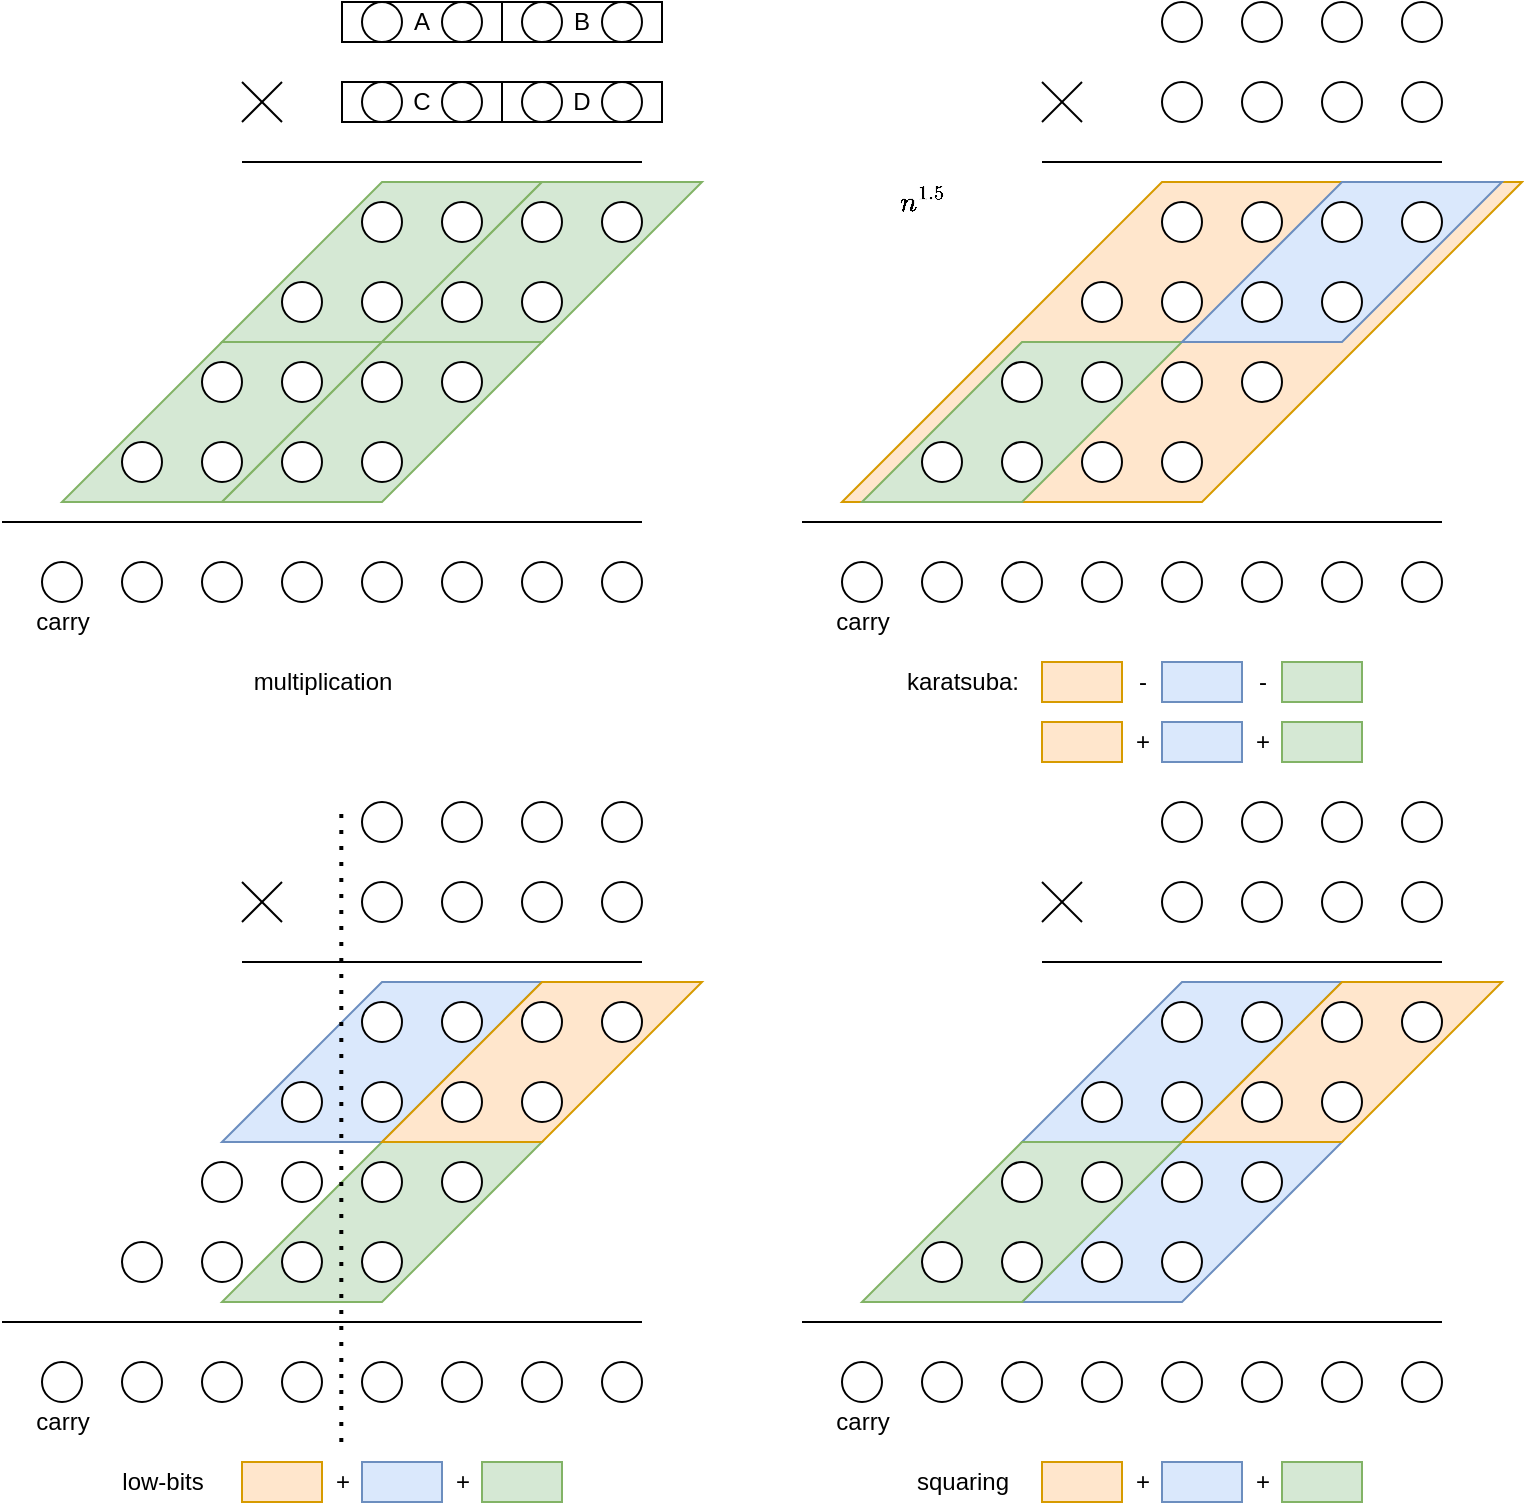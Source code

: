 <mxfile pages="8">
    <diagram id="VqBuKh5A-THluChDFXoK" name="variations">
        <mxGraphModel dx="2014" dy="1054" grid="1" gridSize="10" guides="1" tooltips="1" connect="1" arrows="1" fold="1" page="1" pageScale="1" pageWidth="827" pageHeight="1169" math="1" shadow="0">
            <root>
                <mxCell id="0"/>
                <mxCell id="1" parent="0"/>
                <mxCell id="oEYoNpcb3EF5R4xYaGX7-232" value="" style="shape=parallelogram;perimeter=parallelogramPerimeter;whiteSpace=wrap;html=1;fixedSize=1;size=80;fillColor=#d5e8d4;strokeColor=#82b366;" parent="1" vertex="1">
                    <mxGeometry x="70" y="210" width="160" height="80" as="geometry"/>
                </mxCell>
                <mxCell id="oEYoNpcb3EF5R4xYaGX7-233" value="" style="shape=parallelogram;perimeter=parallelogramPerimeter;whiteSpace=wrap;html=1;fixedSize=1;size=80;fillColor=#d5e8d4;strokeColor=#82b366;" parent="1" vertex="1">
                    <mxGeometry x="150" y="210" width="160" height="80" as="geometry"/>
                </mxCell>
                <mxCell id="oEYoNpcb3EF5R4xYaGX7-231" value="" style="shape=parallelogram;perimeter=parallelogramPerimeter;whiteSpace=wrap;html=1;fixedSize=1;size=80;fillColor=#d5e8d4;strokeColor=#82b366;" parent="1" vertex="1">
                    <mxGeometry x="150" y="130" width="160" height="80" as="geometry"/>
                </mxCell>
                <mxCell id="oEYoNpcb3EF5R4xYaGX7-230" value="" style="shape=parallelogram;perimeter=parallelogramPerimeter;whiteSpace=wrap;html=1;fixedSize=1;size=80;fillColor=#d5e8d4;strokeColor=#82b366;" parent="1" vertex="1">
                    <mxGeometry x="230" y="130" width="160" height="80" as="geometry"/>
                </mxCell>
                <mxCell id="229" value="" style="shape=parallelogram;perimeter=parallelogramPerimeter;whiteSpace=wrap;html=1;fixedSize=1;size=80;fillColor=#dae8fc;strokeColor=#6c8ebf;" parent="1" vertex="1">
                    <mxGeometry x="550" y="610" width="160" height="80" as="geometry"/>
                </mxCell>
                <mxCell id="228" value="" style="shape=parallelogram;perimeter=parallelogramPerimeter;whiteSpace=wrap;html=1;fixedSize=1;size=80;fillColor=#dae8fc;strokeColor=#6c8ebf;" parent="1" vertex="1">
                    <mxGeometry x="550" y="530" width="160" height="80" as="geometry"/>
                </mxCell>
                <mxCell id="227" value="" style="shape=parallelogram;perimeter=parallelogramPerimeter;whiteSpace=wrap;html=1;fixedSize=1;size=80;fillColor=#d5e8d4;strokeColor=#82b366;" parent="1" vertex="1">
                    <mxGeometry x="150" y="610" width="160" height="80" as="geometry"/>
                </mxCell>
                <mxCell id="125" value="" style="shape=parallelogram;perimeter=parallelogramPerimeter;whiteSpace=wrap;html=1;fixedSize=1;size=160;fillColor=#ffe6cc;strokeColor=#d79b00;" parent="1" vertex="1">
                    <mxGeometry x="460" y="130" width="340" height="160" as="geometry"/>
                </mxCell>
                <mxCell id="124" value="" style="shape=parallelogram;perimeter=parallelogramPerimeter;whiteSpace=wrap;html=1;fixedSize=1;size=80;fillColor=#d5e8d4;strokeColor=#82b366;" parent="1" vertex="1">
                    <mxGeometry x="470" y="210" width="160" height="80" as="geometry"/>
                </mxCell>
                <mxCell id="114" value="" style="shape=parallelogram;perimeter=parallelogramPerimeter;whiteSpace=wrap;html=1;fixedSize=1;size=80;fillColor=#dae8fc;strokeColor=#6c8ebf;" parent="1" vertex="1">
                    <mxGeometry x="630" y="130" width="160" height="80" as="geometry"/>
                </mxCell>
                <mxCell id="10" value="" style="endArrow=none;html=1;" parent="1" edge="1">
                    <mxGeometry width="50" height="50" relative="1" as="geometry">
                        <mxPoint x="160" y="120" as="sourcePoint"/>
                        <mxPoint x="360" y="120" as="targetPoint"/>
                    </mxGeometry>
                </mxCell>
                <mxCell id="11" value="" style="endArrow=none;html=1;" parent="1" edge="1">
                    <mxGeometry width="50" height="50" relative="1" as="geometry">
                        <mxPoint x="160" y="100" as="sourcePoint"/>
                        <mxPoint x="180" y="80" as="targetPoint"/>
                    </mxGeometry>
                </mxCell>
                <mxCell id="12" value="" style="endArrow=none;html=1;" parent="1" edge="1">
                    <mxGeometry width="50" height="50" relative="1" as="geometry">
                        <mxPoint x="160" y="80" as="sourcePoint"/>
                        <mxPoint x="180" y="100" as="targetPoint"/>
                    </mxGeometry>
                </mxCell>
                <mxCell id="13" value="" style="ellipse;whiteSpace=wrap;html=1;aspect=fixed;" parent="1" vertex="1">
                    <mxGeometry x="220" y="140" width="20" height="20" as="geometry"/>
                </mxCell>
                <mxCell id="14" value="" style="ellipse;whiteSpace=wrap;html=1;aspect=fixed;" parent="1" vertex="1">
                    <mxGeometry x="260" y="140" width="20" height="20" as="geometry"/>
                </mxCell>
                <mxCell id="15" value="" style="ellipse;whiteSpace=wrap;html=1;aspect=fixed;" parent="1" vertex="1">
                    <mxGeometry x="300" y="140" width="20" height="20" as="geometry"/>
                </mxCell>
                <mxCell id="16" value="" style="ellipse;whiteSpace=wrap;html=1;aspect=fixed;" parent="1" vertex="1">
                    <mxGeometry x="340" y="140" width="20" height="20" as="geometry"/>
                </mxCell>
                <mxCell id="17" value="" style="ellipse;whiteSpace=wrap;html=1;aspect=fixed;" parent="1" vertex="1">
                    <mxGeometry x="180" y="180" width="20" height="20" as="geometry"/>
                </mxCell>
                <mxCell id="18" value="" style="ellipse;whiteSpace=wrap;html=1;aspect=fixed;" parent="1" vertex="1">
                    <mxGeometry x="220" y="180" width="20" height="20" as="geometry"/>
                </mxCell>
                <mxCell id="19" value="" style="ellipse;whiteSpace=wrap;html=1;aspect=fixed;" parent="1" vertex="1">
                    <mxGeometry x="260" y="180" width="20" height="20" as="geometry"/>
                </mxCell>
                <mxCell id="20" value="" style="ellipse;whiteSpace=wrap;html=1;aspect=fixed;" parent="1" vertex="1">
                    <mxGeometry x="300" y="180" width="20" height="20" as="geometry"/>
                </mxCell>
                <mxCell id="21" value="" style="ellipse;whiteSpace=wrap;html=1;aspect=fixed;" parent="1" vertex="1">
                    <mxGeometry x="140" y="220" width="20" height="20" as="geometry"/>
                </mxCell>
                <mxCell id="22" value="" style="ellipse;whiteSpace=wrap;html=1;aspect=fixed;" parent="1" vertex="1">
                    <mxGeometry x="180" y="220" width="20" height="20" as="geometry"/>
                </mxCell>
                <mxCell id="23" value="" style="ellipse;whiteSpace=wrap;html=1;aspect=fixed;" parent="1" vertex="1">
                    <mxGeometry x="220" y="220" width="20" height="20" as="geometry"/>
                </mxCell>
                <mxCell id="24" value="" style="ellipse;whiteSpace=wrap;html=1;aspect=fixed;" parent="1" vertex="1">
                    <mxGeometry x="260" y="220" width="20" height="20" as="geometry"/>
                </mxCell>
                <mxCell id="25" value="" style="ellipse;whiteSpace=wrap;html=1;aspect=fixed;" parent="1" vertex="1">
                    <mxGeometry x="100" y="260" width="20" height="20" as="geometry"/>
                </mxCell>
                <mxCell id="26" value="" style="ellipse;whiteSpace=wrap;html=1;aspect=fixed;" parent="1" vertex="1">
                    <mxGeometry x="140" y="260" width="20" height="20" as="geometry"/>
                </mxCell>
                <mxCell id="27" value="" style="ellipse;whiteSpace=wrap;html=1;aspect=fixed;" parent="1" vertex="1">
                    <mxGeometry x="180" y="260" width="20" height="20" as="geometry"/>
                </mxCell>
                <mxCell id="28" value="" style="ellipse;whiteSpace=wrap;html=1;aspect=fixed;" parent="1" vertex="1">
                    <mxGeometry x="220" y="260" width="20" height="20" as="geometry"/>
                </mxCell>
                <mxCell id="29" value="" style="endArrow=none;html=1;" parent="1" edge="1">
                    <mxGeometry width="50" height="50" relative="1" as="geometry">
                        <mxPoint x="40" y="300" as="sourcePoint"/>
                        <mxPoint x="360" y="300" as="targetPoint"/>
                    </mxGeometry>
                </mxCell>
                <mxCell id="30" value="" style="ellipse;whiteSpace=wrap;html=1;aspect=fixed;" parent="1" vertex="1">
                    <mxGeometry x="220" y="320" width="20" height="20" as="geometry"/>
                </mxCell>
                <mxCell id="31" value="" style="ellipse;whiteSpace=wrap;html=1;aspect=fixed;" parent="1" vertex="1">
                    <mxGeometry x="260" y="320" width="20" height="20" as="geometry"/>
                </mxCell>
                <mxCell id="32" value="" style="ellipse;whiteSpace=wrap;html=1;aspect=fixed;" parent="1" vertex="1">
                    <mxGeometry x="300" y="320" width="20" height="20" as="geometry"/>
                </mxCell>
                <mxCell id="33" value="" style="ellipse;whiteSpace=wrap;html=1;aspect=fixed;" parent="1" vertex="1">
                    <mxGeometry x="340" y="320" width="20" height="20" as="geometry"/>
                </mxCell>
                <mxCell id="34" value="" style="ellipse;whiteSpace=wrap;html=1;aspect=fixed;" parent="1" vertex="1">
                    <mxGeometry x="60" y="320" width="20" height="20" as="geometry"/>
                </mxCell>
                <mxCell id="35" value="" style="ellipse;whiteSpace=wrap;html=1;aspect=fixed;" parent="1" vertex="1">
                    <mxGeometry x="100" y="320" width="20" height="20" as="geometry"/>
                </mxCell>
                <mxCell id="36" value="" style="ellipse;whiteSpace=wrap;html=1;aspect=fixed;" parent="1" vertex="1">
                    <mxGeometry x="140" y="320" width="20" height="20" as="geometry"/>
                </mxCell>
                <mxCell id="37" value="" style="ellipse;whiteSpace=wrap;html=1;aspect=fixed;" parent="1" vertex="1">
                    <mxGeometry x="180" y="320" width="20" height="20" as="geometry"/>
                </mxCell>
                <mxCell id="38" value="carry" style="text;html=1;align=center;verticalAlign=middle;resizable=0;points=[];autosize=1;strokeColor=none;fillColor=none;" parent="1" vertex="1">
                    <mxGeometry x="50" y="340" width="40" height="20" as="geometry"/>
                </mxCell>
                <mxCell id="76" value="multiplication" style="text;html=1;align=center;verticalAlign=middle;resizable=0;points=[];autosize=1;strokeColor=none;fillColor=none;" parent="1" vertex="1">
                    <mxGeometry x="160" y="370" width="80" height="20" as="geometry"/>
                </mxCell>
                <mxCell id="77" value="" style="ellipse;whiteSpace=wrap;html=1;aspect=fixed;" parent="1" vertex="1">
                    <mxGeometry x="620" y="40" width="20" height="20" as="geometry"/>
                </mxCell>
                <mxCell id="78" value="" style="ellipse;whiteSpace=wrap;html=1;aspect=fixed;" parent="1" vertex="1">
                    <mxGeometry x="660" y="40" width="20" height="20" as="geometry"/>
                </mxCell>
                <mxCell id="79" value="" style="ellipse;whiteSpace=wrap;html=1;aspect=fixed;" parent="1" vertex="1">
                    <mxGeometry x="700" y="40" width="20" height="20" as="geometry"/>
                </mxCell>
                <mxCell id="80" value="" style="ellipse;whiteSpace=wrap;html=1;aspect=fixed;" parent="1" vertex="1">
                    <mxGeometry x="740" y="40" width="20" height="20" as="geometry"/>
                </mxCell>
                <mxCell id="81" value="" style="ellipse;whiteSpace=wrap;html=1;aspect=fixed;" parent="1" vertex="1">
                    <mxGeometry x="620" y="80" width="20" height="20" as="geometry"/>
                </mxCell>
                <mxCell id="82" value="" style="ellipse;whiteSpace=wrap;html=1;aspect=fixed;" parent="1" vertex="1">
                    <mxGeometry x="660" y="80" width="20" height="20" as="geometry"/>
                </mxCell>
                <mxCell id="83" value="" style="ellipse;whiteSpace=wrap;html=1;aspect=fixed;" parent="1" vertex="1">
                    <mxGeometry x="700" y="80" width="20" height="20" as="geometry"/>
                </mxCell>
                <mxCell id="84" value="" style="ellipse;whiteSpace=wrap;html=1;aspect=fixed;" parent="1" vertex="1">
                    <mxGeometry x="740" y="80" width="20" height="20" as="geometry"/>
                </mxCell>
                <mxCell id="85" value="" style="endArrow=none;html=1;" parent="1" edge="1">
                    <mxGeometry width="50" height="50" relative="1" as="geometry">
                        <mxPoint x="560.0" y="120" as="sourcePoint"/>
                        <mxPoint x="760" y="120" as="targetPoint"/>
                    </mxGeometry>
                </mxCell>
                <mxCell id="86" value="" style="endArrow=none;html=1;" parent="1" edge="1">
                    <mxGeometry width="50" height="50" relative="1" as="geometry">
                        <mxPoint x="560.0" y="100" as="sourcePoint"/>
                        <mxPoint x="580.0" y="80" as="targetPoint"/>
                    </mxGeometry>
                </mxCell>
                <mxCell id="87" value="" style="endArrow=none;html=1;" parent="1" edge="1">
                    <mxGeometry width="50" height="50" relative="1" as="geometry">
                        <mxPoint x="560.0" y="80" as="sourcePoint"/>
                        <mxPoint x="580.0" y="100" as="targetPoint"/>
                    </mxGeometry>
                </mxCell>
                <mxCell id="88" value="" style="ellipse;whiteSpace=wrap;html=1;aspect=fixed;" parent="1" vertex="1">
                    <mxGeometry x="620" y="140" width="20" height="20" as="geometry"/>
                </mxCell>
                <mxCell id="89" value="" style="ellipse;whiteSpace=wrap;html=1;aspect=fixed;" parent="1" vertex="1">
                    <mxGeometry x="660" y="140" width="20" height="20" as="geometry"/>
                </mxCell>
                <mxCell id="90" value="" style="ellipse;whiteSpace=wrap;html=1;aspect=fixed;" parent="1" vertex="1">
                    <mxGeometry x="700" y="140" width="20" height="20" as="geometry"/>
                </mxCell>
                <mxCell id="91" value="" style="ellipse;whiteSpace=wrap;html=1;aspect=fixed;" parent="1" vertex="1">
                    <mxGeometry x="740" y="140" width="20" height="20" as="geometry"/>
                </mxCell>
                <mxCell id="92" value="" style="ellipse;whiteSpace=wrap;html=1;aspect=fixed;" parent="1" vertex="1">
                    <mxGeometry x="580" y="180" width="20" height="20" as="geometry"/>
                </mxCell>
                <mxCell id="93" value="" style="ellipse;whiteSpace=wrap;html=1;aspect=fixed;" parent="1" vertex="1">
                    <mxGeometry x="620" y="180" width="20" height="20" as="geometry"/>
                </mxCell>
                <mxCell id="94" value="" style="ellipse;whiteSpace=wrap;html=1;aspect=fixed;" parent="1" vertex="1">
                    <mxGeometry x="660" y="180" width="20" height="20" as="geometry"/>
                </mxCell>
                <mxCell id="95" value="" style="ellipse;whiteSpace=wrap;html=1;aspect=fixed;" parent="1" vertex="1">
                    <mxGeometry x="700" y="180" width="20" height="20" as="geometry"/>
                </mxCell>
                <mxCell id="96" value="" style="ellipse;whiteSpace=wrap;html=1;aspect=fixed;" parent="1" vertex="1">
                    <mxGeometry x="540" y="220" width="20" height="20" as="geometry"/>
                </mxCell>
                <mxCell id="97" value="" style="ellipse;whiteSpace=wrap;html=1;aspect=fixed;" parent="1" vertex="1">
                    <mxGeometry x="580" y="220" width="20" height="20" as="geometry"/>
                </mxCell>
                <mxCell id="98" value="" style="ellipse;whiteSpace=wrap;html=1;aspect=fixed;" parent="1" vertex="1">
                    <mxGeometry x="620" y="220" width="20" height="20" as="geometry"/>
                </mxCell>
                <mxCell id="99" value="" style="ellipse;whiteSpace=wrap;html=1;aspect=fixed;" parent="1" vertex="1">
                    <mxGeometry x="660" y="220" width="20" height="20" as="geometry"/>
                </mxCell>
                <mxCell id="100" value="" style="ellipse;whiteSpace=wrap;html=1;aspect=fixed;" parent="1" vertex="1">
                    <mxGeometry x="500" y="260" width="20" height="20" as="geometry"/>
                </mxCell>
                <mxCell id="101" value="" style="ellipse;whiteSpace=wrap;html=1;aspect=fixed;" parent="1" vertex="1">
                    <mxGeometry x="540" y="260" width="20" height="20" as="geometry"/>
                </mxCell>
                <mxCell id="102" value="" style="ellipse;whiteSpace=wrap;html=1;aspect=fixed;" parent="1" vertex="1">
                    <mxGeometry x="580" y="260" width="20" height="20" as="geometry"/>
                </mxCell>
                <mxCell id="103" value="" style="ellipse;whiteSpace=wrap;html=1;aspect=fixed;" parent="1" vertex="1">
                    <mxGeometry x="620" y="260" width="20" height="20" as="geometry"/>
                </mxCell>
                <mxCell id="104" value="" style="endArrow=none;html=1;" parent="1" edge="1">
                    <mxGeometry width="50" height="50" relative="1" as="geometry">
                        <mxPoint x="440" y="300" as="sourcePoint"/>
                        <mxPoint x="760" y="300" as="targetPoint"/>
                    </mxGeometry>
                </mxCell>
                <mxCell id="105" value="" style="ellipse;whiteSpace=wrap;html=1;aspect=fixed;" parent="1" vertex="1">
                    <mxGeometry x="620" y="320" width="20" height="20" as="geometry"/>
                </mxCell>
                <mxCell id="106" value="" style="ellipse;whiteSpace=wrap;html=1;aspect=fixed;" parent="1" vertex="1">
                    <mxGeometry x="660" y="320" width="20" height="20" as="geometry"/>
                </mxCell>
                <mxCell id="107" value="" style="ellipse;whiteSpace=wrap;html=1;aspect=fixed;" parent="1" vertex="1">
                    <mxGeometry x="700" y="320" width="20" height="20" as="geometry"/>
                </mxCell>
                <mxCell id="108" value="" style="ellipse;whiteSpace=wrap;html=1;aspect=fixed;" parent="1" vertex="1">
                    <mxGeometry x="740" y="320" width="20" height="20" as="geometry"/>
                </mxCell>
                <mxCell id="109" value="" style="ellipse;whiteSpace=wrap;html=1;aspect=fixed;" parent="1" vertex="1">
                    <mxGeometry x="460" y="320" width="20" height="20" as="geometry"/>
                </mxCell>
                <mxCell id="110" value="" style="ellipse;whiteSpace=wrap;html=1;aspect=fixed;" parent="1" vertex="1">
                    <mxGeometry x="500" y="320" width="20" height="20" as="geometry"/>
                </mxCell>
                <mxCell id="111" value="" style="ellipse;whiteSpace=wrap;html=1;aspect=fixed;" parent="1" vertex="1">
                    <mxGeometry x="540" y="320" width="20" height="20" as="geometry"/>
                </mxCell>
                <mxCell id="112" value="" style="ellipse;whiteSpace=wrap;html=1;aspect=fixed;" parent="1" vertex="1">
                    <mxGeometry x="580" y="320" width="20" height="20" as="geometry"/>
                </mxCell>
                <mxCell id="113" value="carry" style="text;html=1;align=center;verticalAlign=middle;resizable=0;points=[];autosize=1;strokeColor=none;fillColor=none;" parent="1" vertex="1">
                    <mxGeometry x="450" y="340" width="40" height="20" as="geometry"/>
                </mxCell>
                <mxCell id="126" value="karatsuba:" style="text;html=1;align=center;verticalAlign=middle;resizable=0;points=[];autosize=1;strokeColor=none;fillColor=none;" parent="1" vertex="1">
                    <mxGeometry x="485" y="370" width="70" height="20" as="geometry"/>
                </mxCell>
                <mxCell id="127" value="" style="rounded=0;whiteSpace=wrap;html=1;fillColor=#ffe6cc;strokeColor=#d79b00;" parent="1" vertex="1">
                    <mxGeometry x="560" y="370" width="40" height="20" as="geometry"/>
                </mxCell>
                <mxCell id="130" value="-" style="text;html=1;align=center;verticalAlign=middle;resizable=0;points=[];autosize=1;strokeColor=none;fillColor=none;" parent="1" vertex="1">
                    <mxGeometry x="600" y="370" width="20" height="20" as="geometry"/>
                </mxCell>
                <mxCell id="131" value="" style="rounded=0;whiteSpace=wrap;html=1;fillColor=#dae8fc;strokeColor=#6c8ebf;" parent="1" vertex="1">
                    <mxGeometry x="620" y="370" width="40" height="20" as="geometry"/>
                </mxCell>
                <mxCell id="132" value="-" style="text;html=1;align=center;verticalAlign=middle;resizable=0;points=[];autosize=1;strokeColor=none;fillColor=none;" parent="1" vertex="1">
                    <mxGeometry x="660" y="370" width="20" height="20" as="geometry"/>
                </mxCell>
                <mxCell id="133" value="" style="rounded=0;whiteSpace=wrap;html=1;fillColor=#d5e8d4;strokeColor=#82b366;" parent="1" vertex="1">
                    <mxGeometry x="680" y="370" width="40" height="20" as="geometry"/>
                </mxCell>
                <mxCell id="135" value="" style="shape=parallelogram;perimeter=parallelogramPerimeter;whiteSpace=wrap;html=1;fixedSize=1;size=80;fillColor=#dae8fc;strokeColor=#6c8ebf;" parent="1" vertex="1">
                    <mxGeometry x="150" y="530" width="160" height="80" as="geometry"/>
                </mxCell>
                <mxCell id="136" value="" style="shape=parallelogram;perimeter=parallelogramPerimeter;whiteSpace=wrap;html=1;fixedSize=1;size=80;fillColor=#ffe6cc;strokeColor=#d79b00;" parent="1" vertex="1">
                    <mxGeometry x="230" y="530" width="160" height="80" as="geometry"/>
                </mxCell>
                <mxCell id="137" value="" style="ellipse;whiteSpace=wrap;html=1;aspect=fixed;" parent="1" vertex="1">
                    <mxGeometry x="220" y="440" width="20" height="20" as="geometry"/>
                </mxCell>
                <mxCell id="138" value="" style="ellipse;whiteSpace=wrap;html=1;aspect=fixed;" parent="1" vertex="1">
                    <mxGeometry x="260" y="440" width="20" height="20" as="geometry"/>
                </mxCell>
                <mxCell id="139" value="" style="ellipse;whiteSpace=wrap;html=1;aspect=fixed;" parent="1" vertex="1">
                    <mxGeometry x="300" y="440" width="20" height="20" as="geometry"/>
                </mxCell>
                <mxCell id="140" value="" style="ellipse;whiteSpace=wrap;html=1;aspect=fixed;" parent="1" vertex="1">
                    <mxGeometry x="340" y="440" width="20" height="20" as="geometry"/>
                </mxCell>
                <mxCell id="141" value="" style="ellipse;whiteSpace=wrap;html=1;aspect=fixed;" parent="1" vertex="1">
                    <mxGeometry x="220" y="480" width="20" height="20" as="geometry"/>
                </mxCell>
                <mxCell id="142" value="" style="ellipse;whiteSpace=wrap;html=1;aspect=fixed;" parent="1" vertex="1">
                    <mxGeometry x="260" y="480" width="20" height="20" as="geometry"/>
                </mxCell>
                <mxCell id="143" value="" style="ellipse;whiteSpace=wrap;html=1;aspect=fixed;" parent="1" vertex="1">
                    <mxGeometry x="300" y="480" width="20" height="20" as="geometry"/>
                </mxCell>
                <mxCell id="144" value="" style="ellipse;whiteSpace=wrap;html=1;aspect=fixed;" parent="1" vertex="1">
                    <mxGeometry x="340" y="480" width="20" height="20" as="geometry"/>
                </mxCell>
                <mxCell id="145" value="" style="endArrow=none;html=1;" parent="1" edge="1">
                    <mxGeometry width="50" height="50" relative="1" as="geometry">
                        <mxPoint x="160" y="520" as="sourcePoint"/>
                        <mxPoint x="360" y="520" as="targetPoint"/>
                    </mxGeometry>
                </mxCell>
                <mxCell id="146" value="" style="endArrow=none;html=1;" parent="1" edge="1">
                    <mxGeometry width="50" height="50" relative="1" as="geometry">
                        <mxPoint x="160" y="500" as="sourcePoint"/>
                        <mxPoint x="180" y="480" as="targetPoint"/>
                    </mxGeometry>
                </mxCell>
                <mxCell id="147" value="" style="endArrow=none;html=1;" parent="1" edge="1">
                    <mxGeometry width="50" height="50" relative="1" as="geometry">
                        <mxPoint x="160" y="480" as="sourcePoint"/>
                        <mxPoint x="180" y="500" as="targetPoint"/>
                    </mxGeometry>
                </mxCell>
                <mxCell id="148" value="" style="ellipse;whiteSpace=wrap;html=1;aspect=fixed;" parent="1" vertex="1">
                    <mxGeometry x="220" y="540" width="20" height="20" as="geometry"/>
                </mxCell>
                <mxCell id="149" value="" style="ellipse;whiteSpace=wrap;html=1;aspect=fixed;" parent="1" vertex="1">
                    <mxGeometry x="260" y="540" width="20" height="20" as="geometry"/>
                </mxCell>
                <mxCell id="150" value="" style="ellipse;whiteSpace=wrap;html=1;aspect=fixed;" parent="1" vertex="1">
                    <mxGeometry x="300" y="540" width="20" height="20" as="geometry"/>
                </mxCell>
                <mxCell id="151" value="" style="ellipse;whiteSpace=wrap;html=1;aspect=fixed;" parent="1" vertex="1">
                    <mxGeometry x="340" y="540" width="20" height="20" as="geometry"/>
                </mxCell>
                <mxCell id="152" value="" style="ellipse;whiteSpace=wrap;html=1;aspect=fixed;" parent="1" vertex="1">
                    <mxGeometry x="180" y="580" width="20" height="20" as="geometry"/>
                </mxCell>
                <mxCell id="153" value="" style="ellipse;whiteSpace=wrap;html=1;aspect=fixed;" parent="1" vertex="1">
                    <mxGeometry x="220" y="580" width="20" height="20" as="geometry"/>
                </mxCell>
                <mxCell id="154" value="" style="ellipse;whiteSpace=wrap;html=1;aspect=fixed;" parent="1" vertex="1">
                    <mxGeometry x="260" y="580" width="20" height="20" as="geometry"/>
                </mxCell>
                <mxCell id="155" value="" style="ellipse;whiteSpace=wrap;html=1;aspect=fixed;" parent="1" vertex="1">
                    <mxGeometry x="300" y="580" width="20" height="20" as="geometry"/>
                </mxCell>
                <mxCell id="156" value="" style="ellipse;whiteSpace=wrap;html=1;aspect=fixed;" parent="1" vertex="1">
                    <mxGeometry x="140" y="620" width="20" height="20" as="geometry"/>
                </mxCell>
                <mxCell id="157" value="" style="ellipse;whiteSpace=wrap;html=1;aspect=fixed;" parent="1" vertex="1">
                    <mxGeometry x="180" y="620" width="20" height="20" as="geometry"/>
                </mxCell>
                <mxCell id="158" value="" style="ellipse;whiteSpace=wrap;html=1;aspect=fixed;" parent="1" vertex="1">
                    <mxGeometry x="220" y="620" width="20" height="20" as="geometry"/>
                </mxCell>
                <mxCell id="159" value="" style="ellipse;whiteSpace=wrap;html=1;aspect=fixed;" parent="1" vertex="1">
                    <mxGeometry x="260" y="620" width="20" height="20" as="geometry"/>
                </mxCell>
                <mxCell id="160" value="" style="ellipse;whiteSpace=wrap;html=1;aspect=fixed;" parent="1" vertex="1">
                    <mxGeometry x="100" y="660" width="20" height="20" as="geometry"/>
                </mxCell>
                <mxCell id="161" value="" style="ellipse;whiteSpace=wrap;html=1;aspect=fixed;" parent="1" vertex="1">
                    <mxGeometry x="140" y="660" width="20" height="20" as="geometry"/>
                </mxCell>
                <mxCell id="162" value="" style="ellipse;whiteSpace=wrap;html=1;aspect=fixed;" parent="1" vertex="1">
                    <mxGeometry x="180" y="660" width="20" height="20" as="geometry"/>
                </mxCell>
                <mxCell id="163" value="" style="ellipse;whiteSpace=wrap;html=1;aspect=fixed;" parent="1" vertex="1">
                    <mxGeometry x="220" y="660" width="20" height="20" as="geometry"/>
                </mxCell>
                <mxCell id="164" value="" style="endArrow=none;html=1;" parent="1" edge="1">
                    <mxGeometry width="50" height="50" relative="1" as="geometry">
                        <mxPoint x="40" y="700" as="sourcePoint"/>
                        <mxPoint x="360" y="700" as="targetPoint"/>
                    </mxGeometry>
                </mxCell>
                <mxCell id="165" value="" style="ellipse;whiteSpace=wrap;html=1;aspect=fixed;" parent="1" vertex="1">
                    <mxGeometry x="220" y="720" width="20" height="20" as="geometry"/>
                </mxCell>
                <mxCell id="166" value="" style="ellipse;whiteSpace=wrap;html=1;aspect=fixed;" parent="1" vertex="1">
                    <mxGeometry x="260" y="720" width="20" height="20" as="geometry"/>
                </mxCell>
                <mxCell id="167" value="" style="ellipse;whiteSpace=wrap;html=1;aspect=fixed;" parent="1" vertex="1">
                    <mxGeometry x="300" y="720" width="20" height="20" as="geometry"/>
                </mxCell>
                <mxCell id="168" value="" style="ellipse;whiteSpace=wrap;html=1;aspect=fixed;" parent="1" vertex="1">
                    <mxGeometry x="340" y="720" width="20" height="20" as="geometry"/>
                </mxCell>
                <mxCell id="169" value="" style="ellipse;whiteSpace=wrap;html=1;aspect=fixed;" parent="1" vertex="1">
                    <mxGeometry x="60" y="720" width="20" height="20" as="geometry"/>
                </mxCell>
                <mxCell id="170" value="" style="ellipse;whiteSpace=wrap;html=1;aspect=fixed;" parent="1" vertex="1">
                    <mxGeometry x="100" y="720" width="20" height="20" as="geometry"/>
                </mxCell>
                <mxCell id="171" value="" style="ellipse;whiteSpace=wrap;html=1;aspect=fixed;" parent="1" vertex="1">
                    <mxGeometry x="140" y="720" width="20" height="20" as="geometry"/>
                </mxCell>
                <mxCell id="172" value="" style="ellipse;whiteSpace=wrap;html=1;aspect=fixed;" parent="1" vertex="1">
                    <mxGeometry x="180" y="720" width="20" height="20" as="geometry"/>
                </mxCell>
                <mxCell id="173" value="carry" style="text;html=1;align=center;verticalAlign=middle;resizable=0;points=[];autosize=1;strokeColor=none;fillColor=none;" parent="1" vertex="1">
                    <mxGeometry x="50" y="740" width="40" height="20" as="geometry"/>
                </mxCell>
                <mxCell id="174" value="low-bits" style="text;html=1;align=center;verticalAlign=middle;resizable=0;points=[];autosize=1;strokeColor=none;fillColor=none;" parent="1" vertex="1">
                    <mxGeometry x="90" y="770" width="60" height="20" as="geometry"/>
                </mxCell>
                <mxCell id="175" value="" style="rounded=0;whiteSpace=wrap;html=1;fillColor=#ffe6cc;strokeColor=#d79b00;" parent="1" vertex="1">
                    <mxGeometry x="160" y="770" width="40" height="20" as="geometry"/>
                </mxCell>
                <mxCell id="176" value="+" style="text;html=1;align=center;verticalAlign=middle;resizable=0;points=[];autosize=1;strokeColor=none;fillColor=none;" parent="1" vertex="1">
                    <mxGeometry x="200" y="770" width="20" height="20" as="geometry"/>
                </mxCell>
                <mxCell id="177" value="" style="rounded=0;whiteSpace=wrap;html=1;fillColor=#dae8fc;strokeColor=#6c8ebf;" parent="1" vertex="1">
                    <mxGeometry x="220" y="770" width="40" height="20" as="geometry"/>
                </mxCell>
                <mxCell id="178" value="+" style="text;html=1;align=center;verticalAlign=middle;resizable=0;points=[];autosize=1;strokeColor=none;fillColor=none;" parent="1" vertex="1">
                    <mxGeometry x="260" y="770" width="20" height="20" as="geometry"/>
                </mxCell>
                <mxCell id="179" value="" style="rounded=0;whiteSpace=wrap;html=1;fillColor=#d5e8d4;strokeColor=#82b366;" parent="1" vertex="1">
                    <mxGeometry x="280" y="770" width="40" height="20" as="geometry"/>
                </mxCell>
                <mxCell id="181" value="" style="shape=parallelogram;perimeter=parallelogramPerimeter;whiteSpace=wrap;html=1;fixedSize=1;size=80;fillColor=#d5e8d4;strokeColor=#82b366;" parent="1" vertex="1">
                    <mxGeometry x="470" y="610" width="160" height="80" as="geometry"/>
                </mxCell>
                <mxCell id="182" value="" style="shape=parallelogram;perimeter=parallelogramPerimeter;whiteSpace=wrap;html=1;fixedSize=1;size=80;fillColor=#ffe6cc;strokeColor=#d79b00;" parent="1" vertex="1">
                    <mxGeometry x="630" y="530" width="160" height="80" as="geometry"/>
                </mxCell>
                <mxCell id="183" value="" style="ellipse;whiteSpace=wrap;html=1;aspect=fixed;" parent="1" vertex="1">
                    <mxGeometry x="620" y="440" width="20" height="20" as="geometry"/>
                </mxCell>
                <mxCell id="184" value="" style="ellipse;whiteSpace=wrap;html=1;aspect=fixed;" parent="1" vertex="1">
                    <mxGeometry x="660" y="440" width="20" height="20" as="geometry"/>
                </mxCell>
                <mxCell id="185" value="" style="ellipse;whiteSpace=wrap;html=1;aspect=fixed;" parent="1" vertex="1">
                    <mxGeometry x="700" y="440" width="20" height="20" as="geometry"/>
                </mxCell>
                <mxCell id="186" value="" style="ellipse;whiteSpace=wrap;html=1;aspect=fixed;" parent="1" vertex="1">
                    <mxGeometry x="740" y="440" width="20" height="20" as="geometry"/>
                </mxCell>
                <mxCell id="187" value="" style="ellipse;whiteSpace=wrap;html=1;aspect=fixed;" parent="1" vertex="1">
                    <mxGeometry x="620" y="480" width="20" height="20" as="geometry"/>
                </mxCell>
                <mxCell id="188" value="" style="ellipse;whiteSpace=wrap;html=1;aspect=fixed;" parent="1" vertex="1">
                    <mxGeometry x="660" y="480" width="20" height="20" as="geometry"/>
                </mxCell>
                <mxCell id="189" value="" style="ellipse;whiteSpace=wrap;html=1;aspect=fixed;" parent="1" vertex="1">
                    <mxGeometry x="700" y="480" width="20" height="20" as="geometry"/>
                </mxCell>
                <mxCell id="190" value="" style="ellipse;whiteSpace=wrap;html=1;aspect=fixed;" parent="1" vertex="1">
                    <mxGeometry x="740" y="480" width="20" height="20" as="geometry"/>
                </mxCell>
                <mxCell id="191" value="" style="endArrow=none;html=1;" parent="1" edge="1">
                    <mxGeometry width="50" height="50" relative="1" as="geometry">
                        <mxPoint x="560" y="520" as="sourcePoint"/>
                        <mxPoint x="760" y="520" as="targetPoint"/>
                    </mxGeometry>
                </mxCell>
                <mxCell id="192" value="" style="endArrow=none;html=1;" parent="1" edge="1">
                    <mxGeometry width="50" height="50" relative="1" as="geometry">
                        <mxPoint x="560" y="500" as="sourcePoint"/>
                        <mxPoint x="580" y="480" as="targetPoint"/>
                    </mxGeometry>
                </mxCell>
                <mxCell id="193" value="" style="endArrow=none;html=1;" parent="1" edge="1">
                    <mxGeometry width="50" height="50" relative="1" as="geometry">
                        <mxPoint x="560" y="480" as="sourcePoint"/>
                        <mxPoint x="580" y="500" as="targetPoint"/>
                    </mxGeometry>
                </mxCell>
                <mxCell id="194" value="" style="ellipse;whiteSpace=wrap;html=1;aspect=fixed;" parent="1" vertex="1">
                    <mxGeometry x="620" y="540" width="20" height="20" as="geometry"/>
                </mxCell>
                <mxCell id="195" value="" style="ellipse;whiteSpace=wrap;html=1;aspect=fixed;" parent="1" vertex="1">
                    <mxGeometry x="660" y="540" width="20" height="20" as="geometry"/>
                </mxCell>
                <mxCell id="196" value="" style="ellipse;whiteSpace=wrap;html=1;aspect=fixed;" parent="1" vertex="1">
                    <mxGeometry x="700" y="540" width="20" height="20" as="geometry"/>
                </mxCell>
                <mxCell id="197" value="" style="ellipse;whiteSpace=wrap;html=1;aspect=fixed;" parent="1" vertex="1">
                    <mxGeometry x="740" y="540" width="20" height="20" as="geometry"/>
                </mxCell>
                <mxCell id="198" value="" style="ellipse;whiteSpace=wrap;html=1;aspect=fixed;" parent="1" vertex="1">
                    <mxGeometry x="580" y="580" width="20" height="20" as="geometry"/>
                </mxCell>
                <mxCell id="199" value="" style="ellipse;whiteSpace=wrap;html=1;aspect=fixed;" parent="1" vertex="1">
                    <mxGeometry x="620" y="580" width="20" height="20" as="geometry"/>
                </mxCell>
                <mxCell id="200" value="" style="ellipse;whiteSpace=wrap;html=1;aspect=fixed;" parent="1" vertex="1">
                    <mxGeometry x="660" y="580" width="20" height="20" as="geometry"/>
                </mxCell>
                <mxCell id="201" value="" style="ellipse;whiteSpace=wrap;html=1;aspect=fixed;" parent="1" vertex="1">
                    <mxGeometry x="700" y="580" width="20" height="20" as="geometry"/>
                </mxCell>
                <mxCell id="202" value="" style="ellipse;whiteSpace=wrap;html=1;aspect=fixed;" parent="1" vertex="1">
                    <mxGeometry x="540" y="620" width="20" height="20" as="geometry"/>
                </mxCell>
                <mxCell id="203" value="" style="ellipse;whiteSpace=wrap;html=1;aspect=fixed;" parent="1" vertex="1">
                    <mxGeometry x="580" y="620" width="20" height="20" as="geometry"/>
                </mxCell>
                <mxCell id="204" value="" style="ellipse;whiteSpace=wrap;html=1;aspect=fixed;" parent="1" vertex="1">
                    <mxGeometry x="620" y="620" width="20" height="20" as="geometry"/>
                </mxCell>
                <mxCell id="205" value="" style="ellipse;whiteSpace=wrap;html=1;aspect=fixed;" parent="1" vertex="1">
                    <mxGeometry x="660" y="620" width="20" height="20" as="geometry"/>
                </mxCell>
                <mxCell id="206" value="" style="ellipse;whiteSpace=wrap;html=1;aspect=fixed;" parent="1" vertex="1">
                    <mxGeometry x="500" y="660" width="20" height="20" as="geometry"/>
                </mxCell>
                <mxCell id="207" value="" style="ellipse;whiteSpace=wrap;html=1;aspect=fixed;" parent="1" vertex="1">
                    <mxGeometry x="540" y="660" width="20" height="20" as="geometry"/>
                </mxCell>
                <mxCell id="208" value="" style="ellipse;whiteSpace=wrap;html=1;aspect=fixed;" parent="1" vertex="1">
                    <mxGeometry x="580" y="660" width="20" height="20" as="geometry"/>
                </mxCell>
                <mxCell id="209" value="" style="ellipse;whiteSpace=wrap;html=1;aspect=fixed;" parent="1" vertex="1">
                    <mxGeometry x="620" y="660" width="20" height="20" as="geometry"/>
                </mxCell>
                <mxCell id="210" value="" style="endArrow=none;html=1;" parent="1" edge="1">
                    <mxGeometry width="50" height="50" relative="1" as="geometry">
                        <mxPoint x="440" y="700" as="sourcePoint"/>
                        <mxPoint x="760" y="700" as="targetPoint"/>
                    </mxGeometry>
                </mxCell>
                <mxCell id="211" value="" style="ellipse;whiteSpace=wrap;html=1;aspect=fixed;" parent="1" vertex="1">
                    <mxGeometry x="620" y="720" width="20" height="20" as="geometry"/>
                </mxCell>
                <mxCell id="212" value="" style="ellipse;whiteSpace=wrap;html=1;aspect=fixed;" parent="1" vertex="1">
                    <mxGeometry x="660" y="720" width="20" height="20" as="geometry"/>
                </mxCell>
                <mxCell id="213" value="" style="ellipse;whiteSpace=wrap;html=1;aspect=fixed;" parent="1" vertex="1">
                    <mxGeometry x="700" y="720" width="20" height="20" as="geometry"/>
                </mxCell>
                <mxCell id="214" value="" style="ellipse;whiteSpace=wrap;html=1;aspect=fixed;" parent="1" vertex="1">
                    <mxGeometry x="740" y="720" width="20" height="20" as="geometry"/>
                </mxCell>
                <mxCell id="215" value="" style="ellipse;whiteSpace=wrap;html=1;aspect=fixed;" parent="1" vertex="1">
                    <mxGeometry x="460" y="720" width="20" height="20" as="geometry"/>
                </mxCell>
                <mxCell id="216" value="" style="ellipse;whiteSpace=wrap;html=1;aspect=fixed;" parent="1" vertex="1">
                    <mxGeometry x="500" y="720" width="20" height="20" as="geometry"/>
                </mxCell>
                <mxCell id="217" value="" style="ellipse;whiteSpace=wrap;html=1;aspect=fixed;" parent="1" vertex="1">
                    <mxGeometry x="540" y="720" width="20" height="20" as="geometry"/>
                </mxCell>
                <mxCell id="218" value="" style="ellipse;whiteSpace=wrap;html=1;aspect=fixed;" parent="1" vertex="1">
                    <mxGeometry x="580" y="720" width="20" height="20" as="geometry"/>
                </mxCell>
                <mxCell id="219" value="carry" style="text;html=1;align=center;verticalAlign=middle;resizable=0;points=[];autosize=1;strokeColor=none;fillColor=none;" parent="1" vertex="1">
                    <mxGeometry x="450" y="740" width="40" height="20" as="geometry"/>
                </mxCell>
                <mxCell id="220" value="squaring" style="text;html=1;align=center;verticalAlign=middle;resizable=0;points=[];autosize=1;strokeColor=none;fillColor=none;" parent="1" vertex="1">
                    <mxGeometry x="490" y="770" width="60" height="20" as="geometry"/>
                </mxCell>
                <mxCell id="221" value="" style="rounded=0;whiteSpace=wrap;html=1;fillColor=#ffe6cc;strokeColor=#d79b00;" parent="1" vertex="1">
                    <mxGeometry x="560" y="770" width="40" height="20" as="geometry"/>
                </mxCell>
                <mxCell id="222" value="+" style="text;html=1;align=center;verticalAlign=middle;resizable=0;points=[];autosize=1;strokeColor=none;fillColor=none;" parent="1" vertex="1">
                    <mxGeometry x="600" y="770" width="20" height="20" as="geometry"/>
                </mxCell>
                <mxCell id="223" value="" style="rounded=0;whiteSpace=wrap;html=1;fillColor=#dae8fc;strokeColor=#6c8ebf;" parent="1" vertex="1">
                    <mxGeometry x="620" y="770" width="40" height="20" as="geometry"/>
                </mxCell>
                <mxCell id="224" value="+" style="text;html=1;align=center;verticalAlign=middle;resizable=0;points=[];autosize=1;strokeColor=none;fillColor=none;" parent="1" vertex="1">
                    <mxGeometry x="660" y="770" width="20" height="20" as="geometry"/>
                </mxCell>
                <mxCell id="225" value="" style="rounded=0;whiteSpace=wrap;html=1;fillColor=#d5e8d4;strokeColor=#82b366;" parent="1" vertex="1">
                    <mxGeometry x="680" y="770" width="40" height="20" as="geometry"/>
                </mxCell>
                <mxCell id="226" value="" style="endArrow=none;dashed=1;html=1;dashPattern=1 3;strokeWidth=2;" parent="1" edge="1">
                    <mxGeometry width="50" height="50" relative="1" as="geometry">
                        <mxPoint x="209.66" y="760" as="sourcePoint"/>
                        <mxPoint x="209.66" y="440" as="targetPoint"/>
                    </mxGeometry>
                </mxCell>
                <mxCell id="3eERPxe6xKQJWAf8Sffy-229" value="" style="ellipse;whiteSpace=wrap;html=1;aspect=fixed;" parent="1" vertex="1">
                    <mxGeometry x="220" y="40" width="20" height="20" as="geometry"/>
                </mxCell>
                <mxCell id="3eERPxe6xKQJWAf8Sffy-230" value="" style="ellipse;whiteSpace=wrap;html=1;aspect=fixed;" parent="1" vertex="1">
                    <mxGeometry x="260" y="40" width="20" height="20" as="geometry"/>
                </mxCell>
                <mxCell id="3eERPxe6xKQJWAf8Sffy-231" value="" style="ellipse;whiteSpace=wrap;html=1;aspect=fixed;" parent="1" vertex="1">
                    <mxGeometry x="300" y="40" width="20" height="20" as="geometry"/>
                </mxCell>
                <mxCell id="3eERPxe6xKQJWAf8Sffy-232" value="" style="ellipse;whiteSpace=wrap;html=1;aspect=fixed;" parent="1" vertex="1">
                    <mxGeometry x="340" y="40" width="20" height="20" as="geometry"/>
                </mxCell>
                <mxCell id="3eERPxe6xKQJWAf8Sffy-233" value="" style="ellipse;whiteSpace=wrap;html=1;aspect=fixed;" parent="1" vertex="1">
                    <mxGeometry x="220" y="80" width="20" height="20" as="geometry"/>
                </mxCell>
                <mxCell id="3eERPxe6xKQJWAf8Sffy-234" value="" style="ellipse;whiteSpace=wrap;html=1;aspect=fixed;" parent="1" vertex="1">
                    <mxGeometry x="260" y="80" width="20" height="20" as="geometry"/>
                </mxCell>
                <mxCell id="3eERPxe6xKQJWAf8Sffy-235" value="" style="ellipse;whiteSpace=wrap;html=1;aspect=fixed;" parent="1" vertex="1">
                    <mxGeometry x="300" y="80" width="20" height="20" as="geometry"/>
                </mxCell>
                <mxCell id="3eERPxe6xKQJWAf8Sffy-236" value="" style="ellipse;whiteSpace=wrap;html=1;aspect=fixed;" parent="1" vertex="1">
                    <mxGeometry x="340" y="80" width="20" height="20" as="geometry"/>
                </mxCell>
                <mxCell id="3eERPxe6xKQJWAf8Sffy-237" value="A" style="rounded=0;whiteSpace=wrap;html=1;fillColor=none;" parent="1" vertex="1">
                    <mxGeometry x="210" y="40" width="80" height="20" as="geometry"/>
                </mxCell>
                <mxCell id="3eERPxe6xKQJWAf8Sffy-238" value="B" style="rounded=0;whiteSpace=wrap;html=1;fillColor=none;" parent="1" vertex="1">
                    <mxGeometry x="290" y="40" width="80" height="20" as="geometry"/>
                </mxCell>
                <mxCell id="3eERPxe6xKQJWAf8Sffy-239" value="C" style="rounded=0;whiteSpace=wrap;html=1;fillColor=none;" parent="1" vertex="1">
                    <mxGeometry x="210" y="80" width="80" height="20" as="geometry"/>
                </mxCell>
                <mxCell id="3eERPxe6xKQJWAf8Sffy-240" value="D" style="rounded=0;whiteSpace=wrap;html=1;fillColor=none;" parent="1" vertex="1">
                    <mxGeometry x="290" y="80" width="80" height="20" as="geometry"/>
                </mxCell>
                <mxCell id="oEYoNpcb3EF5R4xYaGX7-229" value="$$n^{1.5}$$" style="text;html=1;align=center;verticalAlign=middle;resizable=0;points=[];autosize=1;strokeColor=none;fillColor=none;" parent="1" vertex="1">
                    <mxGeometry x="460" y="130" width="80" height="20" as="geometry"/>
                </mxCell>
                <mxCell id="oEYoNpcb3EF5R4xYaGX7-234" value="" style="rounded=0;whiteSpace=wrap;html=1;fillColor=#ffe6cc;strokeColor=#d79b00;" parent="1" vertex="1">
                    <mxGeometry x="560" y="400" width="40" height="20" as="geometry"/>
                </mxCell>
                <mxCell id="oEYoNpcb3EF5R4xYaGX7-235" value="+" style="text;html=1;align=center;verticalAlign=middle;resizable=0;points=[];autosize=1;strokeColor=none;fillColor=none;" parent="1" vertex="1">
                    <mxGeometry x="600" y="400" width="20" height="20" as="geometry"/>
                </mxCell>
                <mxCell id="oEYoNpcb3EF5R4xYaGX7-236" value="" style="rounded=0;whiteSpace=wrap;html=1;fillColor=#dae8fc;strokeColor=#6c8ebf;" parent="1" vertex="1">
                    <mxGeometry x="620" y="400" width="40" height="20" as="geometry"/>
                </mxCell>
                <mxCell id="oEYoNpcb3EF5R4xYaGX7-237" value="+" style="text;html=1;align=center;verticalAlign=middle;resizable=0;points=[];autosize=1;strokeColor=none;fillColor=none;" parent="1" vertex="1">
                    <mxGeometry x="660" y="400" width="20" height="20" as="geometry"/>
                </mxCell>
                <mxCell id="oEYoNpcb3EF5R4xYaGX7-238" value="" style="rounded=0;whiteSpace=wrap;html=1;fillColor=#d5e8d4;strokeColor=#82b366;" parent="1" vertex="1">
                    <mxGeometry x="680" y="400" width="40" height="20" as="geometry"/>
                </mxCell>
            </root>
        </mxGraphModel>
    </diagram>
    <diagram id="Ed9ZCMUGm9vGJm4b8tR8" name="pipeline-full">
        <mxGraphModel dx="2014" dy="1054" grid="1" gridSize="10" guides="1" tooltips="1" connect="1" arrows="1" fold="1" page="1" pageScale="1" pageWidth="827" pageHeight="1169" math="0" shadow="0">
            <root>
                <mxCell id="Bxc6WNNIT0PNfZdxJznR-0"/>
                <mxCell id="Bxc6WNNIT0PNfZdxJznR-1" parent="Bxc6WNNIT0PNfZdxJznR-0"/>
                <mxCell id="o2TWD0UM0f8y-4OPsCQJ-89" value="" style="shape=partialRectangle;whiteSpace=wrap;html=1;bottom=1;right=1;left=1;top=0;fillColor=none;routingCenterX=-0.5;dashed=1;rotation=-180;" parent="Bxc6WNNIT0PNfZdxJznR-1" vertex="1">
                    <mxGeometry x="500" y="310" width="320" height="300" as="geometry"/>
                </mxCell>
                <mxCell id="o2TWD0UM0f8y-4OPsCQJ-92" value="" style="rounded=0;whiteSpace=wrap;html=1;dashed=1;fillColor=none;" parent="Bxc6WNNIT0PNfZdxJznR-1" vertex="1">
                    <mxGeometry x="500" y="230" width="320" height="70" as="geometry"/>
                </mxCell>
                <mxCell id="o2TWD0UM0f8y-4OPsCQJ-88" value="" style="shape=partialRectangle;whiteSpace=wrap;html=1;bottom=1;right=1;left=1;top=0;fillColor=none;routingCenterX=-0.5;dashed=1;" parent="Bxc6WNNIT0PNfZdxJznR-1" vertex="1">
                    <mxGeometry x="500" y="30" width="320" height="190" as="geometry"/>
                </mxCell>
                <mxCell id="o2TWD0UM0f8y-4OPsCQJ-0" value="" style="shape=parallelogram;perimeter=parallelogramPerimeter;whiteSpace=wrap;html=1;fixedSize=1;size=160;fillColor=#ffe6cc;strokeColor=#d79b00;" parent="Bxc6WNNIT0PNfZdxJznR-1" vertex="1">
                    <mxGeometry x="60" y="130" width="340" height="160" as="geometry"/>
                </mxCell>
                <mxCell id="o2TWD0UM0f8y-4OPsCQJ-1" value="" style="shape=parallelogram;perimeter=parallelogramPerimeter;whiteSpace=wrap;html=1;fixedSize=1;size=80;fillColor=#d5e8d4;strokeColor=#82b366;" parent="Bxc6WNNIT0PNfZdxJznR-1" vertex="1">
                    <mxGeometry x="70" y="210" width="160" height="80" as="geometry"/>
                </mxCell>
                <mxCell id="o2TWD0UM0f8y-4OPsCQJ-2" value="" style="shape=parallelogram;perimeter=parallelogramPerimeter;whiteSpace=wrap;html=1;fixedSize=1;size=80;fillColor=#dae8fc;strokeColor=#6c8ebf;" parent="Bxc6WNNIT0PNfZdxJznR-1" vertex="1">
                    <mxGeometry x="230" y="130" width="160" height="80" as="geometry"/>
                </mxCell>
                <mxCell id="o2TWD0UM0f8y-4OPsCQJ-3" value="" style="ellipse;whiteSpace=wrap;html=1;aspect=fixed;" parent="Bxc6WNNIT0PNfZdxJznR-1" vertex="1">
                    <mxGeometry x="220" y="40" width="20" height="20" as="geometry"/>
                </mxCell>
                <mxCell id="o2TWD0UM0f8y-4OPsCQJ-4" value="" style="ellipse;whiteSpace=wrap;html=1;aspect=fixed;" parent="Bxc6WNNIT0PNfZdxJznR-1" vertex="1">
                    <mxGeometry x="260" y="40" width="20" height="20" as="geometry"/>
                </mxCell>
                <mxCell id="o2TWD0UM0f8y-4OPsCQJ-5" value="" style="ellipse;whiteSpace=wrap;html=1;aspect=fixed;" parent="Bxc6WNNIT0PNfZdxJznR-1" vertex="1">
                    <mxGeometry x="300" y="40" width="20" height="20" as="geometry"/>
                </mxCell>
                <mxCell id="o2TWD0UM0f8y-4OPsCQJ-6" value="" style="ellipse;whiteSpace=wrap;html=1;aspect=fixed;" parent="Bxc6WNNIT0PNfZdxJznR-1" vertex="1">
                    <mxGeometry x="340" y="40" width="20" height="20" as="geometry"/>
                </mxCell>
                <mxCell id="o2TWD0UM0f8y-4OPsCQJ-7" value="" style="ellipse;whiteSpace=wrap;html=1;aspect=fixed;" parent="Bxc6WNNIT0PNfZdxJznR-1" vertex="1">
                    <mxGeometry x="220" y="80" width="20" height="20" as="geometry"/>
                </mxCell>
                <mxCell id="o2TWD0UM0f8y-4OPsCQJ-8" value="" style="ellipse;whiteSpace=wrap;html=1;aspect=fixed;" parent="Bxc6WNNIT0PNfZdxJznR-1" vertex="1">
                    <mxGeometry x="260" y="80" width="20" height="20" as="geometry"/>
                </mxCell>
                <mxCell id="o2TWD0UM0f8y-4OPsCQJ-9" value="" style="ellipse;whiteSpace=wrap;html=1;aspect=fixed;" parent="Bxc6WNNIT0PNfZdxJznR-1" vertex="1">
                    <mxGeometry x="300" y="80" width="20" height="20" as="geometry"/>
                </mxCell>
                <mxCell id="o2TWD0UM0f8y-4OPsCQJ-10" value="" style="ellipse;whiteSpace=wrap;html=1;aspect=fixed;" parent="Bxc6WNNIT0PNfZdxJznR-1" vertex="1">
                    <mxGeometry x="340" y="80" width="20" height="20" as="geometry"/>
                </mxCell>
                <mxCell id="o2TWD0UM0f8y-4OPsCQJ-11" value="" style="endArrow=none;html=1;" parent="Bxc6WNNIT0PNfZdxJznR-1" edge="1">
                    <mxGeometry width="50" height="50" relative="1" as="geometry">
                        <mxPoint x="160.0" y="120" as="sourcePoint"/>
                        <mxPoint x="360.0" y="120" as="targetPoint"/>
                    </mxGeometry>
                </mxCell>
                <mxCell id="o2TWD0UM0f8y-4OPsCQJ-12" value="" style="endArrow=none;html=1;" parent="Bxc6WNNIT0PNfZdxJznR-1" edge="1">
                    <mxGeometry width="50" height="50" relative="1" as="geometry">
                        <mxPoint x="160.0" y="100" as="sourcePoint"/>
                        <mxPoint x="180.0" y="80" as="targetPoint"/>
                    </mxGeometry>
                </mxCell>
                <mxCell id="o2TWD0UM0f8y-4OPsCQJ-13" value="" style="endArrow=none;html=1;" parent="Bxc6WNNIT0PNfZdxJznR-1" edge="1">
                    <mxGeometry width="50" height="50" relative="1" as="geometry">
                        <mxPoint x="160.0" y="80" as="sourcePoint"/>
                        <mxPoint x="180.0" y="100" as="targetPoint"/>
                    </mxGeometry>
                </mxCell>
                <mxCell id="o2TWD0UM0f8y-4OPsCQJ-14" value="" style="ellipse;whiteSpace=wrap;html=1;aspect=fixed;" parent="Bxc6WNNIT0PNfZdxJznR-1" vertex="1">
                    <mxGeometry x="220" y="140" width="20" height="20" as="geometry"/>
                </mxCell>
                <mxCell id="o2TWD0UM0f8y-4OPsCQJ-15" value="" style="ellipse;whiteSpace=wrap;html=1;aspect=fixed;" parent="Bxc6WNNIT0PNfZdxJznR-1" vertex="1">
                    <mxGeometry x="260" y="140" width="20" height="20" as="geometry"/>
                </mxCell>
                <mxCell id="o2TWD0UM0f8y-4OPsCQJ-16" value="" style="ellipse;whiteSpace=wrap;html=1;aspect=fixed;" parent="Bxc6WNNIT0PNfZdxJznR-1" vertex="1">
                    <mxGeometry x="300" y="140" width="20" height="20" as="geometry"/>
                </mxCell>
                <mxCell id="o2TWD0UM0f8y-4OPsCQJ-17" value="" style="ellipse;whiteSpace=wrap;html=1;aspect=fixed;" parent="Bxc6WNNIT0PNfZdxJznR-1" vertex="1">
                    <mxGeometry x="340" y="140" width="20" height="20" as="geometry"/>
                </mxCell>
                <mxCell id="o2TWD0UM0f8y-4OPsCQJ-18" value="" style="ellipse;whiteSpace=wrap;html=1;aspect=fixed;" parent="Bxc6WNNIT0PNfZdxJznR-1" vertex="1">
                    <mxGeometry x="180" y="180" width="20" height="20" as="geometry"/>
                </mxCell>
                <mxCell id="o2TWD0UM0f8y-4OPsCQJ-19" value="" style="ellipse;whiteSpace=wrap;html=1;aspect=fixed;" parent="Bxc6WNNIT0PNfZdxJznR-1" vertex="1">
                    <mxGeometry x="220" y="180" width="20" height="20" as="geometry"/>
                </mxCell>
                <mxCell id="o2TWD0UM0f8y-4OPsCQJ-20" value="" style="ellipse;whiteSpace=wrap;html=1;aspect=fixed;" parent="Bxc6WNNIT0PNfZdxJznR-1" vertex="1">
                    <mxGeometry x="260" y="180" width="20" height="20" as="geometry"/>
                </mxCell>
                <mxCell id="o2TWD0UM0f8y-4OPsCQJ-21" value="" style="ellipse;whiteSpace=wrap;html=1;aspect=fixed;" parent="Bxc6WNNIT0PNfZdxJznR-1" vertex="1">
                    <mxGeometry x="300" y="180" width="20" height="20" as="geometry"/>
                </mxCell>
                <mxCell id="o2TWD0UM0f8y-4OPsCQJ-22" value="" style="ellipse;whiteSpace=wrap;html=1;aspect=fixed;" parent="Bxc6WNNIT0PNfZdxJznR-1" vertex="1">
                    <mxGeometry x="140" y="220" width="20" height="20" as="geometry"/>
                </mxCell>
                <mxCell id="o2TWD0UM0f8y-4OPsCQJ-23" value="" style="ellipse;whiteSpace=wrap;html=1;aspect=fixed;" parent="Bxc6WNNIT0PNfZdxJznR-1" vertex="1">
                    <mxGeometry x="180" y="220" width="20" height="20" as="geometry"/>
                </mxCell>
                <mxCell id="o2TWD0UM0f8y-4OPsCQJ-24" value="" style="ellipse;whiteSpace=wrap;html=1;aspect=fixed;" parent="Bxc6WNNIT0PNfZdxJznR-1" vertex="1">
                    <mxGeometry x="220" y="220" width="20" height="20" as="geometry"/>
                </mxCell>
                <mxCell id="o2TWD0UM0f8y-4OPsCQJ-25" value="" style="ellipse;whiteSpace=wrap;html=1;aspect=fixed;" parent="Bxc6WNNIT0PNfZdxJznR-1" vertex="1">
                    <mxGeometry x="260" y="220" width="20" height="20" as="geometry"/>
                </mxCell>
                <mxCell id="o2TWD0UM0f8y-4OPsCQJ-26" value="" style="ellipse;whiteSpace=wrap;html=1;aspect=fixed;" parent="Bxc6WNNIT0PNfZdxJznR-1" vertex="1">
                    <mxGeometry x="100" y="260" width="20" height="20" as="geometry"/>
                </mxCell>
                <mxCell id="o2TWD0UM0f8y-4OPsCQJ-27" value="" style="ellipse;whiteSpace=wrap;html=1;aspect=fixed;" parent="Bxc6WNNIT0PNfZdxJznR-1" vertex="1">
                    <mxGeometry x="140" y="260" width="20" height="20" as="geometry"/>
                </mxCell>
                <mxCell id="o2TWD0UM0f8y-4OPsCQJ-28" value="" style="ellipse;whiteSpace=wrap;html=1;aspect=fixed;" parent="Bxc6WNNIT0PNfZdxJznR-1" vertex="1">
                    <mxGeometry x="180" y="260" width="20" height="20" as="geometry"/>
                </mxCell>
                <mxCell id="o2TWD0UM0f8y-4OPsCQJ-29" value="" style="ellipse;whiteSpace=wrap;html=1;aspect=fixed;" parent="Bxc6WNNIT0PNfZdxJznR-1" vertex="1">
                    <mxGeometry x="220" y="260" width="20" height="20" as="geometry"/>
                </mxCell>
                <mxCell id="o2TWD0UM0f8y-4OPsCQJ-30" value="" style="endArrow=none;html=1;" parent="Bxc6WNNIT0PNfZdxJznR-1" edge="1">
                    <mxGeometry width="50" height="50" relative="1" as="geometry">
                        <mxPoint x="40" y="300" as="sourcePoint"/>
                        <mxPoint x="360.0" y="300" as="targetPoint"/>
                    </mxGeometry>
                </mxCell>
                <mxCell id="o2TWD0UM0f8y-4OPsCQJ-31" value="" style="ellipse;whiteSpace=wrap;html=1;aspect=fixed;" parent="Bxc6WNNIT0PNfZdxJznR-1" vertex="1">
                    <mxGeometry x="220" y="320" width="20" height="20" as="geometry"/>
                </mxCell>
                <mxCell id="o2TWD0UM0f8y-4OPsCQJ-32" value="" style="ellipse;whiteSpace=wrap;html=1;aspect=fixed;" parent="Bxc6WNNIT0PNfZdxJznR-1" vertex="1">
                    <mxGeometry x="260" y="320" width="20" height="20" as="geometry"/>
                </mxCell>
                <mxCell id="o2TWD0UM0f8y-4OPsCQJ-33" value="" style="ellipse;whiteSpace=wrap;html=1;aspect=fixed;" parent="Bxc6WNNIT0PNfZdxJznR-1" vertex="1">
                    <mxGeometry x="300" y="320" width="20" height="20" as="geometry"/>
                </mxCell>
                <mxCell id="o2TWD0UM0f8y-4OPsCQJ-34" value="" style="ellipse;whiteSpace=wrap;html=1;aspect=fixed;" parent="Bxc6WNNIT0PNfZdxJznR-1" vertex="1">
                    <mxGeometry x="340" y="320" width="20" height="20" as="geometry"/>
                </mxCell>
                <mxCell id="o2TWD0UM0f8y-4OPsCQJ-35" value="" style="ellipse;whiteSpace=wrap;html=1;aspect=fixed;" parent="Bxc6WNNIT0PNfZdxJznR-1" vertex="1">
                    <mxGeometry x="60" y="320" width="20" height="20" as="geometry"/>
                </mxCell>
                <mxCell id="o2TWD0UM0f8y-4OPsCQJ-36" value="" style="ellipse;whiteSpace=wrap;html=1;aspect=fixed;" parent="Bxc6WNNIT0PNfZdxJznR-1" vertex="1">
                    <mxGeometry x="100" y="320" width="20" height="20" as="geometry"/>
                </mxCell>
                <mxCell id="o2TWD0UM0f8y-4OPsCQJ-37" value="" style="ellipse;whiteSpace=wrap;html=1;aspect=fixed;" parent="Bxc6WNNIT0PNfZdxJznR-1" vertex="1">
                    <mxGeometry x="140" y="320" width="20" height="20" as="geometry"/>
                </mxCell>
                <mxCell id="o2TWD0UM0f8y-4OPsCQJ-38" value="" style="ellipse;whiteSpace=wrap;html=1;aspect=fixed;" parent="Bxc6WNNIT0PNfZdxJznR-1" vertex="1">
                    <mxGeometry x="180" y="320" width="20" height="20" as="geometry"/>
                </mxCell>
                <mxCell id="o2TWD0UM0f8y-4OPsCQJ-39" value="carry" style="text;html=1;align=center;verticalAlign=middle;resizable=0;points=[];autosize=1;strokeColor=none;fillColor=none;" parent="Bxc6WNNIT0PNfZdxJznR-1" vertex="1">
                    <mxGeometry x="50" y="340" width="40" height="20" as="geometry"/>
                </mxCell>
                <mxCell id="o2TWD0UM0f8y-4OPsCQJ-40" value="karatsuba:" style="text;html=1;align=center;verticalAlign=middle;resizable=0;points=[];autosize=1;strokeColor=none;fillColor=none;" parent="Bxc6WNNIT0PNfZdxJznR-1" vertex="1">
                    <mxGeometry x="85" y="370" width="70" height="20" as="geometry"/>
                </mxCell>
                <mxCell id="o2TWD0UM0f8y-4OPsCQJ-41" value="" style="rounded=0;whiteSpace=wrap;html=1;fillColor=#ffe6cc;strokeColor=#d79b00;" parent="Bxc6WNNIT0PNfZdxJznR-1" vertex="1">
                    <mxGeometry x="160" y="370" width="40" height="20" as="geometry"/>
                </mxCell>
                <mxCell id="o2TWD0UM0f8y-4OPsCQJ-42" value="-" style="text;html=1;align=center;verticalAlign=middle;resizable=0;points=[];autosize=1;strokeColor=none;fillColor=none;" parent="Bxc6WNNIT0PNfZdxJznR-1" vertex="1">
                    <mxGeometry x="200" y="370" width="20" height="20" as="geometry"/>
                </mxCell>
                <mxCell id="o2TWD0UM0f8y-4OPsCQJ-43" value="" style="rounded=0;whiteSpace=wrap;html=1;fillColor=#dae8fc;strokeColor=#6c8ebf;" parent="Bxc6WNNIT0PNfZdxJznR-1" vertex="1">
                    <mxGeometry x="220" y="370" width="40" height="20" as="geometry"/>
                </mxCell>
                <mxCell id="o2TWD0UM0f8y-4OPsCQJ-44" value="-" style="text;html=1;align=center;verticalAlign=middle;resizable=0;points=[];autosize=1;strokeColor=none;fillColor=none;" parent="Bxc6WNNIT0PNfZdxJznR-1" vertex="1">
                    <mxGeometry x="260" y="370" width="20" height="20" as="geometry"/>
                </mxCell>
                <mxCell id="o2TWD0UM0f8y-4OPsCQJ-45" value="" style="rounded=0;whiteSpace=wrap;html=1;fillColor=#d5e8d4;strokeColor=#82b366;" parent="Bxc6WNNIT0PNfZdxJznR-1" vertex="1">
                    <mxGeometry x="280" y="370" width="40" height="20" as="geometry"/>
                </mxCell>
                <mxCell id="o2TWD0UM0f8y-4OPsCQJ-46" value="A" style="rounded=0;whiteSpace=wrap;html=1;fillColor=none;" parent="Bxc6WNNIT0PNfZdxJznR-1" vertex="1">
                    <mxGeometry x="210" y="40" width="80" height="20" as="geometry"/>
                </mxCell>
                <mxCell id="o2TWD0UM0f8y-4OPsCQJ-47" value="B" style="rounded=0;whiteSpace=wrap;html=1;fillColor=none;" parent="Bxc6WNNIT0PNfZdxJznR-1" vertex="1">
                    <mxGeometry x="290" y="40" width="80" height="20" as="geometry"/>
                </mxCell>
                <mxCell id="o2TWD0UM0f8y-4OPsCQJ-48" value="C" style="rounded=0;whiteSpace=wrap;html=1;fillColor=none;" parent="Bxc6WNNIT0PNfZdxJznR-1" vertex="1">
                    <mxGeometry x="210" y="80" width="80" height="20" as="geometry"/>
                </mxCell>
                <mxCell id="o2TWD0UM0f8y-4OPsCQJ-49" value="D" style="rounded=0;whiteSpace=wrap;html=1;fillColor=none;" parent="Bxc6WNNIT0PNfZdxJznR-1" vertex="1">
                    <mxGeometry x="290" y="80" width="80" height="20" as="geometry"/>
                </mxCell>
                <mxCell id="o2TWD0UM0f8y-4OPsCQJ-60" style="edgeStyle=none;html=1;exitX=0.5;exitY=1;exitDx=0;exitDy=0;entryX=0;entryY=0;entryDx=0;entryDy=0;" parent="Bxc6WNNIT0PNfZdxJznR-1" source="o2TWD0UM0f8y-4OPsCQJ-50" target="o2TWD0UM0f8y-4OPsCQJ-55" edge="1">
                    <mxGeometry relative="1" as="geometry"/>
                </mxCell>
                <mxCell id="o2TWD0UM0f8y-4OPsCQJ-64" style="edgeStyle=none;html=1;exitX=0.5;exitY=1;exitDx=0;exitDy=0;entryX=0;entryY=0;entryDx=0;entryDy=0;" parent="Bxc6WNNIT0PNfZdxJznR-1" source="o2TWD0UM0f8y-4OPsCQJ-50" target="o2TWD0UM0f8y-4OPsCQJ-57" edge="1">
                    <mxGeometry relative="1" as="geometry"/>
                </mxCell>
                <mxCell id="o2TWD0UM0f8y-4OPsCQJ-50" value="A" style="ellipse;whiteSpace=wrap;html=1;aspect=fixed;fillColor=none;" parent="Bxc6WNNIT0PNfZdxJznR-1" vertex="1">
                    <mxGeometry x="520" y="80" width="40" height="40" as="geometry"/>
                </mxCell>
                <mxCell id="o2TWD0UM0f8y-4OPsCQJ-61" style="edgeStyle=none;html=1;exitX=0.5;exitY=1;exitDx=0;exitDy=0;entryX=1;entryY=0;entryDx=0;entryDy=0;" parent="Bxc6WNNIT0PNfZdxJznR-1" source="o2TWD0UM0f8y-4OPsCQJ-51" target="o2TWD0UM0f8y-4OPsCQJ-55" edge="1">
                    <mxGeometry relative="1" as="geometry"/>
                </mxCell>
                <mxCell id="o2TWD0UM0f8y-4OPsCQJ-66" style="edgeStyle=none;html=1;exitX=0.5;exitY=1;exitDx=0;exitDy=0;entryX=0;entryY=0;entryDx=0;entryDy=0;" parent="Bxc6WNNIT0PNfZdxJznR-1" source="o2TWD0UM0f8y-4OPsCQJ-51" target="o2TWD0UM0f8y-4OPsCQJ-58" edge="1">
                    <mxGeometry relative="1" as="geometry"/>
                </mxCell>
                <mxCell id="o2TWD0UM0f8y-4OPsCQJ-51" value="B" style="ellipse;whiteSpace=wrap;html=1;aspect=fixed;fillColor=none;" parent="Bxc6WNNIT0PNfZdxJznR-1" vertex="1">
                    <mxGeometry x="600" y="80" width="40" height="40" as="geometry"/>
                </mxCell>
                <mxCell id="o2TWD0UM0f8y-4OPsCQJ-65" style="edgeStyle=none;html=1;exitX=0.5;exitY=1;exitDx=0;exitDy=0;entryX=1;entryY=0;entryDx=0;entryDy=0;fillColor=#ffe6cc;strokeColor=#d79b00;" parent="Bxc6WNNIT0PNfZdxJznR-1" source="o2TWD0UM0f8y-4OPsCQJ-52" target="o2TWD0UM0f8y-4OPsCQJ-57" edge="1">
                    <mxGeometry relative="1" as="geometry"/>
                </mxCell>
                <mxCell id="o2TWD0UM0f8y-4OPsCQJ-68" style="edgeStyle=none;html=1;exitX=0.5;exitY=1;exitDx=0;exitDy=0;entryX=0;entryY=0;entryDx=0;entryDy=0;fillColor=#ffe6cc;strokeColor=#d79b00;" parent="Bxc6WNNIT0PNfZdxJznR-1" source="o2TWD0UM0f8y-4OPsCQJ-52" target="o2TWD0UM0f8y-4OPsCQJ-56" edge="1">
                    <mxGeometry relative="1" as="geometry"/>
                </mxCell>
                <mxCell id="o2TWD0UM0f8y-4OPsCQJ-52" value="C" style="ellipse;whiteSpace=wrap;html=1;aspect=fixed;fillColor=#ffe6cc;strokeColor=#d79b00;" parent="Bxc6WNNIT0PNfZdxJznR-1" vertex="1">
                    <mxGeometry x="680" y="80" width="40" height="40" as="geometry"/>
                </mxCell>
                <mxCell id="o2TWD0UM0f8y-4OPsCQJ-67" style="edgeStyle=none;html=1;exitX=0.5;exitY=1;exitDx=0;exitDy=0;entryX=1;entryY=0;entryDx=0;entryDy=0;fillColor=#ffe6cc;strokeColor=#d79b00;" parent="Bxc6WNNIT0PNfZdxJznR-1" source="o2TWD0UM0f8y-4OPsCQJ-53" target="o2TWD0UM0f8y-4OPsCQJ-58" edge="1">
                    <mxGeometry relative="1" as="geometry"/>
                </mxCell>
                <mxCell id="o2TWD0UM0f8y-4OPsCQJ-69" style="edgeStyle=none;html=1;exitX=0.5;exitY=1;exitDx=0;exitDy=0;entryX=1;entryY=0;entryDx=0;entryDy=0;fillColor=#ffe6cc;strokeColor=#d79b00;" parent="Bxc6WNNIT0PNfZdxJznR-1" source="o2TWD0UM0f8y-4OPsCQJ-53" target="o2TWD0UM0f8y-4OPsCQJ-56" edge="1">
                    <mxGeometry relative="1" as="geometry"/>
                </mxCell>
                <mxCell id="o2TWD0UM0f8y-4OPsCQJ-53" value="D" style="ellipse;whiteSpace=wrap;html=1;aspect=fixed;fillColor=#ffe6cc;strokeColor=#d79b00;" parent="Bxc6WNNIT0PNfZdxJznR-1" vertex="1">
                    <mxGeometry x="760" y="80" width="40" height="40" as="geometry"/>
                </mxCell>
                <mxCell id="o2TWD0UM0f8y-4OPsCQJ-62" style="edgeStyle=none;html=1;exitX=0.5;exitY=1;exitDx=0;exitDy=0;entryX=0;entryY=0;entryDx=0;entryDy=0;" parent="Bxc6WNNIT0PNfZdxJznR-1" source="o2TWD0UM0f8y-4OPsCQJ-55" target="o2TWD0UM0f8y-4OPsCQJ-59" edge="1">
                    <mxGeometry relative="1" as="geometry"/>
                </mxCell>
                <mxCell id="o2TWD0UM0f8y-4OPsCQJ-55" value="" style="shape=orEllipse;perimeter=ellipsePerimeter;whiteSpace=wrap;html=1;backgroundOutline=1;" parent="Bxc6WNNIT0PNfZdxJznR-1" vertex="1">
                    <mxGeometry x="560" y="160" width="40" height="40" as="geometry"/>
                </mxCell>
                <mxCell id="o2TWD0UM0f8y-4OPsCQJ-63" style="edgeStyle=none;html=1;exitX=0.5;exitY=1;exitDx=0;exitDy=0;entryX=1;entryY=0;entryDx=0;entryDy=0;fillColor=#ffe6cc;strokeColor=#d79b00;" parent="Bxc6WNNIT0PNfZdxJznR-1" source="o2TWD0UM0f8y-4OPsCQJ-56" target="o2TWD0UM0f8y-4OPsCQJ-59" edge="1">
                    <mxGeometry relative="1" as="geometry"/>
                </mxCell>
                <mxCell id="o2TWD0UM0f8y-4OPsCQJ-56" value="" style="shape=orEllipse;perimeter=ellipsePerimeter;whiteSpace=wrap;html=1;backgroundOutline=1;fillColor=#ffe6cc;strokeColor=#d79b00;" parent="Bxc6WNNIT0PNfZdxJznR-1" vertex="1">
                    <mxGeometry x="720" y="160" width="40" height="40" as="geometry"/>
                </mxCell>
                <mxCell id="o2TWD0UM0f8y-4OPsCQJ-74" style="edgeStyle=none;html=1;exitX=0.5;exitY=1;exitDx=0;exitDy=0;entryX=0;entryY=0;entryDx=0;entryDy=0;" parent="Bxc6WNNIT0PNfZdxJznR-1" source="o2TWD0UM0f8y-4OPsCQJ-57" target="o2TWD0UM0f8y-4OPsCQJ-71" edge="1">
                    <mxGeometry relative="1" as="geometry"/>
                </mxCell>
                <mxCell id="o2TWD0UM0f8y-4OPsCQJ-81" style="edgeStyle=none;html=1;exitX=0.5;exitY=1;exitDx=0;exitDy=0;entryX=0.5;entryY=0;entryDx=0;entryDy=0;" parent="Bxc6WNNIT0PNfZdxJznR-1" source="o2TWD0UM0f8y-4OPsCQJ-57" target="o2TWD0UM0f8y-4OPsCQJ-77" edge="1">
                    <mxGeometry relative="1" as="geometry"/>
                </mxCell>
                <mxCell id="o2TWD0UM0f8y-4OPsCQJ-57" value="" style="shape=sumEllipse;perimeter=ellipsePerimeter;whiteSpace=wrap;html=1;backgroundOutline=1;fillColor=#fff2cc;strokeColor=#d6b656;" parent="Bxc6WNNIT0PNfZdxJznR-1" vertex="1">
                    <mxGeometry x="560" y="240" width="40" height="40" as="geometry"/>
                </mxCell>
                <mxCell id="o2TWD0UM0f8y-4OPsCQJ-75" style="edgeStyle=none;html=1;exitX=0.5;exitY=1;exitDx=0;exitDy=0;entryX=1;entryY=0;entryDx=0;entryDy=0;" parent="Bxc6WNNIT0PNfZdxJznR-1" source="o2TWD0UM0f8y-4OPsCQJ-58" target="o2TWD0UM0f8y-4OPsCQJ-72" edge="1">
                    <mxGeometry relative="1" as="geometry"/>
                </mxCell>
                <mxCell id="o2TWD0UM0f8y-4OPsCQJ-82" style="edgeStyle=none;html=1;exitX=0.5;exitY=1;exitDx=0;exitDy=0;entryX=0.543;entryY=0.05;entryDx=0;entryDy=0;entryPerimeter=0;" parent="Bxc6WNNIT0PNfZdxJznR-1" source="o2TWD0UM0f8y-4OPsCQJ-58" target="o2TWD0UM0f8y-4OPsCQJ-79" edge="1">
                    <mxGeometry relative="1" as="geometry"/>
                </mxCell>
                <mxCell id="o2TWD0UM0f8y-4OPsCQJ-58" value="" style="shape=sumEllipse;perimeter=ellipsePerimeter;whiteSpace=wrap;html=1;backgroundOutline=1;fillColor=#fff2cc;strokeColor=#d6b656;" parent="Bxc6WNNIT0PNfZdxJznR-1" vertex="1">
                    <mxGeometry x="720" y="240" width="40" height="40" as="geometry"/>
                </mxCell>
                <mxCell id="o2TWD0UM0f8y-4OPsCQJ-73" style="edgeStyle=none;html=1;exitX=0.5;exitY=1;exitDx=0;exitDy=0;entryX=0.5;entryY=0;entryDx=0;entryDy=0;" parent="Bxc6WNNIT0PNfZdxJznR-1" source="o2TWD0UM0f8y-4OPsCQJ-59" target="o2TWD0UM0f8y-4OPsCQJ-71" edge="1">
                    <mxGeometry relative="1" as="geometry"/>
                </mxCell>
                <mxCell id="o2TWD0UM0f8y-4OPsCQJ-59" value="" style="shape=sumEllipse;perimeter=ellipsePerimeter;whiteSpace=wrap;html=1;backgroundOutline=1;fillColor=#fff2cc;strokeColor=#d6b656;" parent="Bxc6WNNIT0PNfZdxJznR-1" vertex="1">
                    <mxGeometry x="640" y="240" width="40" height="40" as="geometry"/>
                </mxCell>
                <mxCell id="o2TWD0UM0f8y-4OPsCQJ-76" style="edgeStyle=none;html=1;exitX=0.5;exitY=1;exitDx=0;exitDy=0;entryX=0.5;entryY=0;entryDx=0;entryDy=0;" parent="Bxc6WNNIT0PNfZdxJznR-1" source="o2TWD0UM0f8y-4OPsCQJ-71" target="o2TWD0UM0f8y-4OPsCQJ-72" edge="1">
                    <mxGeometry relative="1" as="geometry"/>
                </mxCell>
                <mxCell id="o2TWD0UM0f8y-4OPsCQJ-71" value="" style="shape=lineEllipse;perimeter=ellipsePerimeter;whiteSpace=wrap;html=1;backgroundOutline=1;" parent="Bxc6WNNIT0PNfZdxJznR-1" vertex="1">
                    <mxGeometry x="640" y="320" width="40" height="40" as="geometry"/>
                </mxCell>
                <mxCell id="o2TWD0UM0f8y-4OPsCQJ-72" value="" style="shape=lineEllipse;perimeter=ellipsePerimeter;whiteSpace=wrap;html=1;backgroundOutline=1;" parent="Bxc6WNNIT0PNfZdxJznR-1" vertex="1">
                    <mxGeometry x="640" y="400" width="40" height="40" as="geometry"/>
                </mxCell>
                <mxCell id="o2TWD0UM0f8y-4OPsCQJ-77" value="" style="rounded=0;whiteSpace=wrap;html=1;" parent="Bxc6WNNIT0PNfZdxJznR-1" vertex="1">
                    <mxGeometry x="580" y="460" width="80" height="20" as="geometry"/>
                </mxCell>
                <mxCell id="o2TWD0UM0f8y-4OPsCQJ-78" value="" style="rounded=0;whiteSpace=wrap;html=1;" parent="Bxc6WNNIT0PNfZdxJznR-1" vertex="1">
                    <mxGeometry x="620" y="520" width="80" height="20" as="geometry"/>
                </mxCell>
                <mxCell id="o2TWD0UM0f8y-4OPsCQJ-79" value="" style="rounded=0;whiteSpace=wrap;html=1;" parent="Bxc6WNNIT0PNfZdxJznR-1" vertex="1">
                    <mxGeometry x="660" y="460" width="80" height="20" as="geometry"/>
                </mxCell>
                <mxCell id="o2TWD0UM0f8y-4OPsCQJ-91" value="layers&lt;br&gt;of&lt;br&gt;additions" style="text;html=1;align=center;verticalAlign=middle;resizable=0;points=[];autosize=1;strokeColor=none;fillColor=none;" parent="Bxc6WNNIT0PNfZdxJznR-1" vertex="1">
                    <mxGeometry x="415" y="160" width="60" height="50" as="geometry"/>
                </mxCell>
                <mxCell id="o2TWD0UM0f8y-4OPsCQJ-93" value="single&lt;br&gt;layer&lt;br&gt;of&lt;br&gt;multiplications" style="text;html=1;align=center;verticalAlign=middle;resizable=0;points=[];autosize=1;strokeColor=none;fillColor=none;" parent="Bxc6WNNIT0PNfZdxJznR-1" vertex="1">
                    <mxGeometry x="400" y="230" width="90" height="60" as="geometry"/>
                </mxCell>
                <mxCell id="o2TWD0UM0f8y-4OPsCQJ-97" value="layers&lt;br&gt;of&lt;br&gt;additions" style="text;html=1;align=center;verticalAlign=middle;resizable=0;points=[];autosize=1;strokeColor=none;fillColor=none;" parent="Bxc6WNNIT0PNfZdxJznR-1" vertex="1">
                    <mxGeometry x="415" y="310" width="60" height="50" as="geometry"/>
                </mxCell>
                <mxCell id="zJ1kwbMA1yP8q02x5wE2-5" value="" style="endArrow=none;html=1;strokeWidth=2;rounded=0;fillColor=#f5f5f5;strokeColor=#666666;" parent="Bxc6WNNIT0PNfZdxJznR-1" edge="1">
                    <mxGeometry width="50" height="50" relative="1" as="geometry">
                        <mxPoint x="500" y="209" as="sourcePoint"/>
                        <mxPoint x="820" y="209.43" as="targetPoint"/>
                    </mxGeometry>
                </mxCell>
                <mxCell id="zJ1kwbMA1yP8q02x5wE2-6" value="" style="endArrow=none;html=1;strokeWidth=2;rounded=0;fillColor=#f5f5f5;strokeColor=#666666;exitX=0;exitY=0.852;exitDx=0;exitDy=0;exitPerimeter=0;" parent="Bxc6WNNIT0PNfZdxJznR-1" source="o2TWD0UM0f8y-4OPsCQJ-92" edge="1">
                    <mxGeometry width="50" height="50" relative="1" as="geometry">
                        <mxPoint x="510" y="289" as="sourcePoint"/>
                        <mxPoint x="820" y="289.43" as="targetPoint"/>
                    </mxGeometry>
                </mxCell>
                <mxCell id="zJ1kwbMA1yP8q02x5wE2-7" value="" style="endArrow=none;html=1;strokeWidth=2;rounded=0;fillColor=#f5f5f5;strokeColor=#666666;" parent="Bxc6WNNIT0PNfZdxJznR-1" edge="1">
                    <mxGeometry width="50" height="50" relative="1" as="geometry">
                        <mxPoint x="500" y="380" as="sourcePoint"/>
                        <mxPoint x="820" y="379.71" as="targetPoint"/>
                    </mxGeometry>
                </mxCell>
                <mxCell id="zJ1kwbMA1yP8q02x5wE2-8" value="" style="endArrow=none;html=1;strokeWidth=2;rounded=0;fillColor=#f5f5f5;strokeColor=#666666;" parent="Bxc6WNNIT0PNfZdxJznR-1" edge="1">
                    <mxGeometry width="50" height="50" relative="1" as="geometry">
                        <mxPoint x="500" y="450" as="sourcePoint"/>
                        <mxPoint x="820" y="450" as="targetPoint"/>
                    </mxGeometry>
                </mxCell>
                <mxCell id="zJ1kwbMA1yP8q02x5wE2-9" value="" style="endArrow=none;html=1;strokeWidth=2;rounded=0;fillColor=#f5f5f5;strokeColor=#666666;" parent="Bxc6WNNIT0PNfZdxJznR-1" edge="1">
                    <mxGeometry width="50" height="50" relative="1" as="geometry">
                        <mxPoint x="500" y="139.43" as="sourcePoint"/>
                        <mxPoint x="820" y="139.86" as="targetPoint"/>
                    </mxGeometry>
                </mxCell>
                <mxCell id="zJ1kwbMA1yP8q02x5wE2-42" style="edgeStyle=none;html=1;exitX=0.5;exitY=1;exitDx=0;exitDy=0;entryX=0;entryY=0;entryDx=0;entryDy=0;" parent="Bxc6WNNIT0PNfZdxJznR-1" source="zJ1kwbMA1yP8q02x5wE2-44" target="zJ1kwbMA1yP8q02x5wE2-55" edge="1">
                    <mxGeometry relative="1" as="geometry"/>
                </mxCell>
                <mxCell id="zJ1kwbMA1yP8q02x5wE2-43" style="edgeStyle=none;html=1;exitX=0.5;exitY=1;exitDx=0;exitDy=0;entryX=0;entryY=0;entryDx=0;entryDy=0;" parent="Bxc6WNNIT0PNfZdxJznR-1" source="zJ1kwbMA1yP8q02x5wE2-44" target="zJ1kwbMA1yP8q02x5wE2-60" edge="1">
                    <mxGeometry relative="1" as="geometry"/>
                </mxCell>
                <mxCell id="zJ1kwbMA1yP8q02x5wE2-44" value="A" style="ellipse;whiteSpace=wrap;html=1;aspect=fixed;fillColor=none;" parent="Bxc6WNNIT0PNfZdxJznR-1" vertex="1">
                    <mxGeometry x="80" y="640" width="40" height="40" as="geometry"/>
                </mxCell>
                <mxCell id="zJ1kwbMA1yP8q02x5wE2-45" style="edgeStyle=none;html=1;exitX=0.5;exitY=1;exitDx=0;exitDy=0;entryX=1;entryY=0;entryDx=0;entryDy=0;" parent="Bxc6WNNIT0PNfZdxJznR-1" source="zJ1kwbMA1yP8q02x5wE2-47" target="zJ1kwbMA1yP8q02x5wE2-55" edge="1">
                    <mxGeometry relative="1" as="geometry"/>
                </mxCell>
                <mxCell id="zJ1kwbMA1yP8q02x5wE2-46" style="edgeStyle=none;html=1;exitX=0.5;exitY=1;exitDx=0;exitDy=0;entryX=0;entryY=0;entryDx=0;entryDy=0;" parent="Bxc6WNNIT0PNfZdxJznR-1" source="zJ1kwbMA1yP8q02x5wE2-47" target="zJ1kwbMA1yP8q02x5wE2-63" edge="1">
                    <mxGeometry relative="1" as="geometry"/>
                </mxCell>
                <mxCell id="zJ1kwbMA1yP8q02x5wE2-47" value="B" style="ellipse;whiteSpace=wrap;html=1;aspect=fixed;fillColor=none;" parent="Bxc6WNNIT0PNfZdxJznR-1" vertex="1">
                    <mxGeometry x="160" y="640" width="40" height="40" as="geometry"/>
                </mxCell>
                <mxCell id="zJ1kwbMA1yP8q02x5wE2-48" style="edgeStyle=none;html=1;exitX=0.5;exitY=1;exitDx=0;exitDy=0;entryX=1;entryY=0;entryDx=0;entryDy=0;" parent="Bxc6WNNIT0PNfZdxJznR-1" source="zJ1kwbMA1yP8q02x5wE2-50" target="zJ1kwbMA1yP8q02x5wE2-60" edge="1">
                    <mxGeometry relative="1" as="geometry"/>
                </mxCell>
                <mxCell id="zJ1kwbMA1yP8q02x5wE2-49" style="edgeStyle=none;html=1;exitX=0.5;exitY=1;exitDx=0;exitDy=0;entryX=0;entryY=0;entryDx=0;entryDy=0;" parent="Bxc6WNNIT0PNfZdxJznR-1" source="zJ1kwbMA1yP8q02x5wE2-50" target="zJ1kwbMA1yP8q02x5wE2-57" edge="1">
                    <mxGeometry relative="1" as="geometry"/>
                </mxCell>
                <mxCell id="zJ1kwbMA1yP8q02x5wE2-50" value="C" style="ellipse;whiteSpace=wrap;html=1;aspect=fixed;fillColor=none;" parent="Bxc6WNNIT0PNfZdxJznR-1" vertex="1">
                    <mxGeometry x="240" y="640" width="40" height="40" as="geometry"/>
                </mxCell>
                <mxCell id="zJ1kwbMA1yP8q02x5wE2-51" style="edgeStyle=none;html=1;exitX=0.5;exitY=1;exitDx=0;exitDy=0;entryX=1;entryY=0;entryDx=0;entryDy=0;" parent="Bxc6WNNIT0PNfZdxJznR-1" source="zJ1kwbMA1yP8q02x5wE2-53" target="zJ1kwbMA1yP8q02x5wE2-63" edge="1">
                    <mxGeometry relative="1" as="geometry"/>
                </mxCell>
                <mxCell id="zJ1kwbMA1yP8q02x5wE2-52" style="edgeStyle=none;html=1;exitX=0.5;exitY=1;exitDx=0;exitDy=0;entryX=1;entryY=0;entryDx=0;entryDy=0;" parent="Bxc6WNNIT0PNfZdxJznR-1" source="zJ1kwbMA1yP8q02x5wE2-53" target="zJ1kwbMA1yP8q02x5wE2-57" edge="1">
                    <mxGeometry relative="1" as="geometry"/>
                </mxCell>
                <mxCell id="zJ1kwbMA1yP8q02x5wE2-53" value="D" style="ellipse;whiteSpace=wrap;html=1;aspect=fixed;fillColor=none;" parent="Bxc6WNNIT0PNfZdxJznR-1" vertex="1">
                    <mxGeometry x="320" y="640" width="40" height="40" as="geometry"/>
                </mxCell>
                <mxCell id="zJ1kwbMA1yP8q02x5wE2-54" style="edgeStyle=none;html=1;exitX=0.5;exitY=1;exitDx=0;exitDy=0;entryX=0;entryY=0;entryDx=0;entryDy=0;" parent="Bxc6WNNIT0PNfZdxJznR-1" source="zJ1kwbMA1yP8q02x5wE2-55" target="zJ1kwbMA1yP8q02x5wE2-65" edge="1">
                    <mxGeometry relative="1" as="geometry"/>
                </mxCell>
                <mxCell id="zJ1kwbMA1yP8q02x5wE2-55" value="" style="shape=orEllipse;perimeter=ellipsePerimeter;whiteSpace=wrap;html=1;backgroundOutline=1;fillColor=#e1d5e7;strokeColor=#9673a6;" parent="Bxc6WNNIT0PNfZdxJznR-1" vertex="1">
                    <mxGeometry x="120" y="800" width="40" height="40" as="geometry"/>
                </mxCell>
                <mxCell id="zJ1kwbMA1yP8q02x5wE2-56" style="edgeStyle=none;html=1;exitX=0.5;exitY=1;exitDx=0;exitDy=0;entryX=1;entryY=0;entryDx=0;entryDy=0;" parent="Bxc6WNNIT0PNfZdxJznR-1" source="zJ1kwbMA1yP8q02x5wE2-57" target="zJ1kwbMA1yP8q02x5wE2-65" edge="1">
                    <mxGeometry relative="1" as="geometry">
                        <mxPoint x="310" y="800" as="sourcePoint"/>
                    </mxGeometry>
                </mxCell>
                <mxCell id="zJ1kwbMA1yP8q02x5wE2-57" value="" style="shape=orEllipse;perimeter=ellipsePerimeter;whiteSpace=wrap;html=1;backgroundOutline=1;fillColor=none;" parent="Bxc6WNNIT0PNfZdxJznR-1" vertex="1">
                    <mxGeometry x="280" y="720" width="40" height="40" as="geometry"/>
                </mxCell>
                <mxCell id="zJ1kwbMA1yP8q02x5wE2-58" style="edgeStyle=none;html=1;exitX=0.5;exitY=1;exitDx=0;exitDy=0;entryX=0;entryY=0;entryDx=0;entryDy=0;" parent="Bxc6WNNIT0PNfZdxJznR-1" source="zJ1kwbMA1yP8q02x5wE2-60" target="zJ1kwbMA1yP8q02x5wE2-67" edge="1">
                    <mxGeometry relative="1" as="geometry"/>
                </mxCell>
                <mxCell id="zJ1kwbMA1yP8q02x5wE2-59" style="edgeStyle=none;html=1;exitX=0.5;exitY=1;exitDx=0;exitDy=0;entryX=0.5;entryY=0;entryDx=0;entryDy=0;" parent="Bxc6WNNIT0PNfZdxJznR-1" source="zJ1kwbMA1yP8q02x5wE2-60" target="Y4BZhefQsXqbwu2vs4JT-0" edge="1">
                    <mxGeometry relative="1" as="geometry">
                        <mxPoint x="190" y="1000" as="targetPoint"/>
                    </mxGeometry>
                </mxCell>
                <mxCell id="zJ1kwbMA1yP8q02x5wE2-60" value="" style="shape=sumEllipse;perimeter=ellipsePerimeter;whiteSpace=wrap;html=1;backgroundOutline=1;fillColor=#f8cecc;strokeColor=#b85450;" parent="Bxc6WNNIT0PNfZdxJznR-1" vertex="1">
                    <mxGeometry x="50" y="720" width="40" height="40" as="geometry"/>
                </mxCell>
                <mxCell id="zJ1kwbMA1yP8q02x5wE2-61" style="edgeStyle=none;html=1;exitX=0.5;exitY=1;exitDx=0;exitDy=0;entryX=1;entryY=0;entryDx=0;entryDy=0;" parent="Bxc6WNNIT0PNfZdxJznR-1" source="zJ1kwbMA1yP8q02x5wE2-63" target="zJ1kwbMA1yP8q02x5wE2-69" edge="1">
                    <mxGeometry relative="1" as="geometry"/>
                </mxCell>
                <mxCell id="zJ1kwbMA1yP8q02x5wE2-62" style="edgeStyle=none;html=1;exitX=0.5;exitY=1;exitDx=0;exitDy=0;entryX=0.5;entryY=0;entryDx=0;entryDy=0;" parent="Bxc6WNNIT0PNfZdxJznR-1" source="zJ1kwbMA1yP8q02x5wE2-63" target="Y4BZhefQsXqbwu2vs4JT-2" edge="1">
                    <mxGeometry relative="1" as="geometry">
                        <mxPoint x="273.44" y="1101.0" as="targetPoint"/>
                    </mxGeometry>
                </mxCell>
                <mxCell id="zJ1kwbMA1yP8q02x5wE2-63" value="" style="shape=sumEllipse;perimeter=ellipsePerimeter;whiteSpace=wrap;html=1;backgroundOutline=1;fillColor=#fff2cc;strokeColor=#d6b656;" parent="Bxc6WNNIT0PNfZdxJznR-1" vertex="1">
                    <mxGeometry x="370" y="720" width="40" height="40" as="geometry"/>
                </mxCell>
                <mxCell id="zJ1kwbMA1yP8q02x5wE2-64" style="edgeStyle=none;html=1;exitX=0.5;exitY=1;exitDx=0;exitDy=0;entryX=0.5;entryY=0;entryDx=0;entryDy=0;" parent="Bxc6WNNIT0PNfZdxJznR-1" source="zJ1kwbMA1yP8q02x5wE2-65" target="zJ1kwbMA1yP8q02x5wE2-67" edge="1">
                    <mxGeometry relative="1" as="geometry"/>
                </mxCell>
                <mxCell id="zJ1kwbMA1yP8q02x5wE2-65" value="" style="shape=sumEllipse;perimeter=ellipsePerimeter;whiteSpace=wrap;html=1;backgroundOutline=1;fillColor=#e1d5e7;strokeColor=#9673a6;" parent="Bxc6WNNIT0PNfZdxJznR-1" vertex="1">
                    <mxGeometry x="200.03" y="880" width="40" height="40" as="geometry"/>
                </mxCell>
                <mxCell id="zJ1kwbMA1yP8q02x5wE2-66" style="edgeStyle=none;html=1;exitX=0.5;exitY=1;exitDx=0;exitDy=0;entryX=0.5;entryY=0;entryDx=0;entryDy=0;" parent="Bxc6WNNIT0PNfZdxJznR-1" source="zJ1kwbMA1yP8q02x5wE2-67" target="zJ1kwbMA1yP8q02x5wE2-69" edge="1">
                    <mxGeometry relative="1" as="geometry"/>
                </mxCell>
                <mxCell id="zJ1kwbMA1yP8q02x5wE2-67" value="" style="shape=lineEllipse;perimeter=ellipsePerimeter;whiteSpace=wrap;html=1;backgroundOutline=1;fillColor=#e1d5e7;strokeColor=#9673a6;" parent="Bxc6WNNIT0PNfZdxJznR-1" vertex="1">
                    <mxGeometry x="200.03" y="960" width="40" height="40" as="geometry"/>
                </mxCell>
                <mxCell id="zJ1kwbMA1yP8q02x5wE2-68" style="edgeStyle=orthogonalEdgeStyle;html=1;exitX=0;exitY=0.5;exitDx=0;exitDy=0;entryX=0;entryY=0.5;entryDx=0;entryDy=0;rounded=0;" parent="Bxc6WNNIT0PNfZdxJznR-1" source="zJ1kwbMA1yP8q02x5wE2-69" target="Y4BZhefQsXqbwu2vs4JT-1" edge="1">
                    <mxGeometry relative="1" as="geometry">
                        <mxPoint x="320.03" y="1190" as="targetPoint"/>
                        <Array as="points">
                            <mxPoint x="120" y="1060"/>
                            <mxPoint x="120" y="1170"/>
                        </Array>
                    </mxGeometry>
                </mxCell>
                <mxCell id="zJ1kwbMA1yP8q02x5wE2-69" value="" style="shape=lineEllipse;perimeter=ellipsePerimeter;whiteSpace=wrap;html=1;backgroundOutline=1;" parent="Bxc6WNNIT0PNfZdxJznR-1" vertex="1">
                    <mxGeometry x="200.03" y="1040" width="40" height="40" as="geometry"/>
                </mxCell>
                <mxCell id="zJ1kwbMA1yP8q02x5wE2-75" style="edgeStyle=none;html=1;exitX=0.5;exitY=1;exitDx=0;exitDy=0;entryX=0;entryY=0;entryDx=0;entryDy=0;" parent="Bxc6WNNIT0PNfZdxJznR-1" source="zJ1kwbMA1yP8q02x5wE2-77" target="zJ1kwbMA1yP8q02x5wE2-88" edge="1">
                    <mxGeometry relative="1" as="geometry"/>
                </mxCell>
                <mxCell id="zJ1kwbMA1yP8q02x5wE2-76" style="edgeStyle=none;html=1;exitX=0.5;exitY=1;exitDx=0;exitDy=0;entryX=0;entryY=0;entryDx=0;entryDy=0;" parent="Bxc6WNNIT0PNfZdxJznR-1" source="zJ1kwbMA1yP8q02x5wE2-77" target="zJ1kwbMA1yP8q02x5wE2-93" edge="1">
                    <mxGeometry relative="1" as="geometry"/>
                </mxCell>
                <mxCell id="zJ1kwbMA1yP8q02x5wE2-77" value="A" style="ellipse;whiteSpace=wrap;html=1;aspect=fixed;fillColor=none;" parent="Bxc6WNNIT0PNfZdxJznR-1" vertex="1">
                    <mxGeometry x="480" y="640" width="40" height="40" as="geometry"/>
                </mxCell>
                <mxCell id="zJ1kwbMA1yP8q02x5wE2-78" style="edgeStyle=none;html=1;exitX=0.5;exitY=1;exitDx=0;exitDy=0;entryX=1;entryY=0;entryDx=0;entryDy=0;" parent="Bxc6WNNIT0PNfZdxJznR-1" source="zJ1kwbMA1yP8q02x5wE2-80" target="zJ1kwbMA1yP8q02x5wE2-88" edge="1">
                    <mxGeometry relative="1" as="geometry"/>
                </mxCell>
                <mxCell id="zJ1kwbMA1yP8q02x5wE2-79" style="edgeStyle=none;html=1;exitX=0.5;exitY=1;exitDx=0;exitDy=0;entryX=0;entryY=0;entryDx=0;entryDy=0;" parent="Bxc6WNNIT0PNfZdxJznR-1" source="zJ1kwbMA1yP8q02x5wE2-80" target="zJ1kwbMA1yP8q02x5wE2-96" edge="1">
                    <mxGeometry relative="1" as="geometry"/>
                </mxCell>
                <mxCell id="zJ1kwbMA1yP8q02x5wE2-80" value="B" style="ellipse;whiteSpace=wrap;html=1;aspect=fixed;fillColor=none;" parent="Bxc6WNNIT0PNfZdxJznR-1" vertex="1">
                    <mxGeometry x="560" y="640" width="40" height="40" as="geometry"/>
                </mxCell>
                <mxCell id="zJ1kwbMA1yP8q02x5wE2-81" style="edgeStyle=none;html=1;exitX=0.5;exitY=1;exitDx=0;exitDy=0;entryX=1;entryY=0;entryDx=0;entryDy=0;" parent="Bxc6WNNIT0PNfZdxJznR-1" source="zJ1kwbMA1yP8q02x5wE2-83" target="zJ1kwbMA1yP8q02x5wE2-93" edge="1">
                    <mxGeometry relative="1" as="geometry"/>
                </mxCell>
                <mxCell id="zJ1kwbMA1yP8q02x5wE2-82" style="edgeStyle=none;html=1;exitX=0.5;exitY=1;exitDx=0;exitDy=0;entryX=0;entryY=0;entryDx=0;entryDy=0;" parent="Bxc6WNNIT0PNfZdxJznR-1" source="zJ1kwbMA1yP8q02x5wE2-83" target="zJ1kwbMA1yP8q02x5wE2-90" edge="1">
                    <mxGeometry relative="1" as="geometry"/>
                </mxCell>
                <mxCell id="zJ1kwbMA1yP8q02x5wE2-83" value="C" style="ellipse;whiteSpace=wrap;html=1;aspect=fixed;fillColor=none;" parent="Bxc6WNNIT0PNfZdxJznR-1" vertex="1">
                    <mxGeometry x="640" y="640" width="40" height="40" as="geometry"/>
                </mxCell>
                <mxCell id="zJ1kwbMA1yP8q02x5wE2-84" style="edgeStyle=none;html=1;exitX=0.5;exitY=1;exitDx=0;exitDy=0;entryX=1;entryY=0;entryDx=0;entryDy=0;" parent="Bxc6WNNIT0PNfZdxJznR-1" source="zJ1kwbMA1yP8q02x5wE2-86" target="zJ1kwbMA1yP8q02x5wE2-96" edge="1">
                    <mxGeometry relative="1" as="geometry"/>
                </mxCell>
                <mxCell id="zJ1kwbMA1yP8q02x5wE2-85" style="edgeStyle=none;html=1;exitX=0.5;exitY=1;exitDx=0;exitDy=0;entryX=1;entryY=0;entryDx=0;entryDy=0;" parent="Bxc6WNNIT0PNfZdxJznR-1" source="zJ1kwbMA1yP8q02x5wE2-86" target="zJ1kwbMA1yP8q02x5wE2-90" edge="1">
                    <mxGeometry relative="1" as="geometry"/>
                </mxCell>
                <mxCell id="zJ1kwbMA1yP8q02x5wE2-86" value="D" style="ellipse;whiteSpace=wrap;html=1;aspect=fixed;fillColor=none;" parent="Bxc6WNNIT0PNfZdxJznR-1" vertex="1">
                    <mxGeometry x="720" y="640" width="40" height="40" as="geometry"/>
                </mxCell>
                <mxCell id="zJ1kwbMA1yP8q02x5wE2-87" style="edgeStyle=none;html=1;exitX=0.5;exitY=1;exitDx=0;exitDy=0;entryX=0;entryY=0;entryDx=0;entryDy=0;" parent="Bxc6WNNIT0PNfZdxJznR-1" source="zJ1kwbMA1yP8q02x5wE2-88" target="zJ1kwbMA1yP8q02x5wE2-98" edge="1">
                    <mxGeometry relative="1" as="geometry"/>
                </mxCell>
                <mxCell id="zJ1kwbMA1yP8q02x5wE2-88" value="" style="shape=orEllipse;perimeter=ellipsePerimeter;whiteSpace=wrap;html=1;backgroundOutline=1;fillColor=#e1d5e7;strokeColor=#9673a6;" parent="Bxc6WNNIT0PNfZdxJznR-1" vertex="1">
                    <mxGeometry x="520" y="720" width="40" height="40" as="geometry"/>
                </mxCell>
                <mxCell id="zJ1kwbMA1yP8q02x5wE2-89" style="edgeStyle=none;html=1;exitX=0.5;exitY=1;exitDx=0;exitDy=0;entryX=1;entryY=0;entryDx=0;entryDy=0;" parent="Bxc6WNNIT0PNfZdxJznR-1" source="zJ1kwbMA1yP8q02x5wE2-90" target="zJ1kwbMA1yP8q02x5wE2-98" edge="1">
                    <mxGeometry relative="1" as="geometry"/>
                </mxCell>
                <mxCell id="zJ1kwbMA1yP8q02x5wE2-90" value="" style="shape=orEllipse;perimeter=ellipsePerimeter;whiteSpace=wrap;html=1;backgroundOutline=1;fillColor=none;" parent="Bxc6WNNIT0PNfZdxJznR-1" vertex="1">
                    <mxGeometry x="680" y="720" width="40" height="40" as="geometry"/>
                </mxCell>
                <mxCell id="zJ1kwbMA1yP8q02x5wE2-91" style="edgeStyle=none;html=1;exitX=0.5;exitY=1;exitDx=0;exitDy=0;entryX=0;entryY=0;entryDx=0;entryDy=0;" parent="Bxc6WNNIT0PNfZdxJznR-1" source="zJ1kwbMA1yP8q02x5wE2-93" target="zJ1kwbMA1yP8q02x5wE2-100" edge="1">
                    <mxGeometry relative="1" as="geometry"/>
                </mxCell>
                <mxCell id="zJ1kwbMA1yP8q02x5wE2-92" value="dsp3" style="edgeStyle=none;html=1;exitX=0.5;exitY=1;exitDx=0;exitDy=0;entryX=0.5;entryY=0;entryDx=0;entryDy=0;" parent="Bxc6WNNIT0PNfZdxJznR-1" source="zJ1kwbMA1yP8q02x5wE2-93" edge="1">
                    <mxGeometry relative="1" as="geometry">
                        <mxPoint x="580.0" y="1020" as="targetPoint"/>
                    </mxGeometry>
                </mxCell>
                <mxCell id="zJ1kwbMA1yP8q02x5wE2-93" value="" style="shape=sumEllipse;perimeter=ellipsePerimeter;whiteSpace=wrap;html=1;backgroundOutline=1;fillColor=#f8cecc;strokeColor=#b85450;" parent="Bxc6WNNIT0PNfZdxJznR-1" vertex="1">
                    <mxGeometry x="520" y="800" width="40" height="40" as="geometry"/>
                </mxCell>
                <mxCell id="zJ1kwbMA1yP8q02x5wE2-94" style="edgeStyle=none;html=1;exitX=0.5;exitY=1;exitDx=0;exitDy=0;entryX=1;entryY=0;entryDx=0;entryDy=0;" parent="Bxc6WNNIT0PNfZdxJznR-1" source="zJ1kwbMA1yP8q02x5wE2-96" target="zJ1kwbMA1yP8q02x5wE2-102" edge="1">
                    <mxGeometry relative="1" as="geometry"/>
                </mxCell>
                <mxCell id="zJ1kwbMA1yP8q02x5wE2-95" value="dsp5" style="edgeStyle=none;html=1;exitX=0.5;exitY=1;exitDx=0;exitDy=0;entryX=0.543;entryY=0.05;entryDx=0;entryDy=0;entryPerimeter=0;" parent="Bxc6WNNIT0PNfZdxJznR-1" source="zJ1kwbMA1yP8q02x5wE2-96" edge="1">
                    <mxGeometry relative="1" as="geometry">
                        <mxPoint x="663.44" y="1101.0" as="targetPoint"/>
                    </mxGeometry>
                </mxCell>
                <mxCell id="zJ1kwbMA1yP8q02x5wE2-96" value="" style="shape=sumEllipse;perimeter=ellipsePerimeter;whiteSpace=wrap;html=1;backgroundOutline=1;fillColor=#fff2cc;strokeColor=#d6b656;" parent="Bxc6WNNIT0PNfZdxJznR-1" vertex="1">
                    <mxGeometry x="680" y="880" width="40" height="40" as="geometry"/>
                </mxCell>
                <mxCell id="zJ1kwbMA1yP8q02x5wE2-97" value="dsp1" style="edgeStyle=none;html=1;exitX=0.5;exitY=1;exitDx=0;exitDy=0;entryX=0.5;entryY=0;entryDx=0;entryDy=0;" parent="Bxc6WNNIT0PNfZdxJznR-1" source="zJ1kwbMA1yP8q02x5wE2-98" target="zJ1kwbMA1yP8q02x5wE2-100" edge="1">
                    <mxGeometry relative="1" as="geometry"/>
                </mxCell>
                <mxCell id="zJ1kwbMA1yP8q02x5wE2-98" value="" style="shape=sumEllipse;perimeter=ellipsePerimeter;whiteSpace=wrap;html=1;backgroundOutline=1;fillColor=#e1d5e7;strokeColor=#9673a6;" parent="Bxc6WNNIT0PNfZdxJznR-1" vertex="1">
                    <mxGeometry x="600" y="800" width="40" height="40" as="geometry"/>
                </mxCell>
                <mxCell id="zJ1kwbMA1yP8q02x5wE2-99" value="dsp2" style="edgeStyle=none;html=1;exitX=0.5;exitY=1;exitDx=0;exitDy=0;entryX=0.5;entryY=0;entryDx=0;entryDy=0;" parent="Bxc6WNNIT0PNfZdxJznR-1" source="zJ1kwbMA1yP8q02x5wE2-100" target="zJ1kwbMA1yP8q02x5wE2-102" edge="1">
                    <mxGeometry relative="1" as="geometry"/>
                </mxCell>
                <mxCell id="zJ1kwbMA1yP8q02x5wE2-100" value="" style="shape=lineEllipse;perimeter=ellipsePerimeter;whiteSpace=wrap;html=1;backgroundOutline=1;fillColor=#f8cecc;strokeColor=#b85450;" parent="Bxc6WNNIT0PNfZdxJznR-1" vertex="1">
                    <mxGeometry x="600" y="880" width="40" height="40" as="geometry"/>
                </mxCell>
                <mxCell id="zJ1kwbMA1yP8q02x5wE2-101" value="dsp4" style="edgeStyle=none;html=1;exitX=0.5;exitY=1;exitDx=0;exitDy=0;entryX=0.5;entryY=0;entryDx=0;entryDy=0;" parent="Bxc6WNNIT0PNfZdxJznR-1" source="zJ1kwbMA1yP8q02x5wE2-102" edge="1">
                    <mxGeometry relative="1" as="geometry">
                        <mxPoint x="620.0" y="1060" as="targetPoint"/>
                    </mxGeometry>
                </mxCell>
                <mxCell id="zJ1kwbMA1yP8q02x5wE2-102" value="" style="shape=lineEllipse;perimeter=ellipsePerimeter;whiteSpace=wrap;html=1;backgroundOutline=1;fillColor=#fff2cc;strokeColor=#d6b656;" parent="Bxc6WNNIT0PNfZdxJznR-1" vertex="1">
                    <mxGeometry x="600" y="960" width="40" height="40" as="geometry"/>
                </mxCell>
                <mxCell id="zJ1kwbMA1yP8q02x5wE2-108" value="bad&lt;br&gt;practice&lt;br&gt;which&lt;br&gt;costs&lt;br&gt;5 dsps" style="text;html=1;align=center;verticalAlign=middle;resizable=0;points=[];autosize=1;strokeColor=none;fillColor=none;" parent="Bxc6WNNIT0PNfZdxJznR-1" vertex="1">
                    <mxGeometry x="470" y="850" width="60" height="80" as="geometry"/>
                </mxCell>
                <mxCell id="zJ1kwbMA1yP8q02x5wE2-109" value="best&lt;br&gt;practice&lt;br&gt;which&lt;br&gt;costs&lt;br&gt;3 dsps" style="text;html=1;align=center;verticalAlign=middle;resizable=0;points=[];autosize=1;strokeColor=none;fillColor=none;" parent="Bxc6WNNIT0PNfZdxJznR-1" vertex="1">
                    <mxGeometry x="40" y="850" width="60" height="80" as="geometry"/>
                </mxCell>
                <mxCell id="sr_k5olrfipn3WYcqYUG-0" value="DSP0" style="rounded=0;whiteSpace=wrap;html=1;fillColor=#f8cecc;strokeColor=#b85450;" parent="Bxc6WNNIT0PNfZdxJznR-1" vertex="1">
                    <mxGeometry x="40" y="960" width="40" height="20" as="geometry"/>
                </mxCell>
                <mxCell id="sr_k5olrfipn3WYcqYUG-2" value="DSP1" style="rounded=0;whiteSpace=wrap;html=1;fillColor=#fff2cc;strokeColor=#d6b656;" parent="Bxc6WNNIT0PNfZdxJznR-1" vertex="1">
                    <mxGeometry x="40" y="1000" width="40" height="20" as="geometry"/>
                </mxCell>
                <mxCell id="sr_k5olrfipn3WYcqYUG-4" value="DSP2" style="rounded=0;whiteSpace=wrap;html=1;fillColor=#e1d5e7;strokeColor=#9673a6;" parent="Bxc6WNNIT0PNfZdxJznR-1" vertex="1">
                    <mxGeometry x="40" y="1040" width="40" height="20" as="geometry"/>
                </mxCell>
                <mxCell id="GuLWX5rzWczXibCzmzDW-0" value="" style="endArrow=classic;html=1;fontFamily=Helvetica;fontSize=11;fontColor=rgb(0, 0, 0);align=center;strokeColor=rgb(0, 0, 0);entryX=0;entryY=0.5;entryDx=0;entryDy=0;edgeStyle=orthogonalEdgeStyle;rounded=0;" parent="Bxc6WNNIT0PNfZdxJznR-1" source="o2TWD0UM0f8y-4OPsCQJ-72" target="o2TWD0UM0f8y-4OPsCQJ-78" edge="1">
                    <mxGeometry relative="1" as="geometry">
                        <mxPoint x="660" y="440" as="sourcePoint"/>
                        <mxPoint x="660" y="500" as="targetPoint"/>
                        <Array as="points">
                            <mxPoint x="560" y="420"/>
                            <mxPoint x="560" y="530"/>
                        </Array>
                    </mxGeometry>
                </mxCell>
                <mxCell id="GuLWX5rzWczXibCzmzDW-3" value="" style="shape=orEllipse;perimeter=ellipsePerimeter;whiteSpace=wrap;html=1;backgroundOutline=1;" parent="Bxc6WNNIT0PNfZdxJznR-1" vertex="1">
                    <mxGeometry x="640" y="480" width="40" height="40" as="geometry"/>
                </mxCell>
                <mxCell id="GuLWX5rzWczXibCzmzDW-4" value="" style="rounded=0;whiteSpace=wrap;html=1;strokeColor=#82b366;fillColor=none;dashed=1;" parent="Bxc6WNNIT0PNfZdxJznR-1" vertex="1">
                    <mxGeometry x="580" y="460" width="120" height="80" as="geometry"/>
                </mxCell>
                <mxCell id="cgabgW7aOISo8TAIJbKh-0" value="" style="shape=partialRectangle;whiteSpace=wrap;html=1;bottom=1;right=1;left=1;top=0;fillColor=none;routingCenterX=-0.5;dashed=1;rotation=-180;" parent="Bxc6WNNIT0PNfZdxJznR-1" vertex="1">
                    <mxGeometry x="880" y="310" width="320" height="300" as="geometry"/>
                </mxCell>
                <mxCell id="cgabgW7aOISo8TAIJbKh-1" value="" style="rounded=0;whiteSpace=wrap;html=1;dashed=1;fillColor=none;" parent="Bxc6WNNIT0PNfZdxJznR-1" vertex="1">
                    <mxGeometry x="880" y="230" width="320" height="70" as="geometry"/>
                </mxCell>
                <mxCell id="cgabgW7aOISo8TAIJbKh-2" value="" style="shape=partialRectangle;whiteSpace=wrap;html=1;bottom=1;right=1;left=1;top=0;fillColor=none;routingCenterX=-0.5;dashed=1;" parent="Bxc6WNNIT0PNfZdxJznR-1" vertex="1">
                    <mxGeometry x="880" y="30" width="320" height="190" as="geometry"/>
                </mxCell>
                <mxCell id="cgabgW7aOISo8TAIJbKh-3" style="edgeStyle=none;html=1;exitX=0.5;exitY=1;exitDx=0;exitDy=0;entryX=0;entryY=0;entryDx=0;entryDy=0;" parent="Bxc6WNNIT0PNfZdxJznR-1" source="cgabgW7aOISo8TAIJbKh-5" target="cgabgW7aOISo8TAIJbKh-16" edge="1">
                    <mxGeometry relative="1" as="geometry"/>
                </mxCell>
                <mxCell id="cgabgW7aOISo8TAIJbKh-4" style="edgeStyle=none;html=1;exitX=0.5;exitY=1;exitDx=0;exitDy=0;entryX=0;entryY=0;entryDx=0;entryDy=0;" parent="Bxc6WNNIT0PNfZdxJznR-1" source="cgabgW7aOISo8TAIJbKh-5" target="cgabgW7aOISo8TAIJbKh-21" edge="1">
                    <mxGeometry relative="1" as="geometry"/>
                </mxCell>
                <mxCell id="cgabgW7aOISo8TAIJbKh-5" value="A" style="ellipse;whiteSpace=wrap;html=1;aspect=fixed;fillColor=none;" parent="Bxc6WNNIT0PNfZdxJznR-1" vertex="1">
                    <mxGeometry x="900" y="80" width="40" height="40" as="geometry"/>
                </mxCell>
                <mxCell id="cgabgW7aOISo8TAIJbKh-6" style="edgeStyle=none;html=1;exitX=0.5;exitY=1;exitDx=0;exitDy=0;entryX=1;entryY=0;entryDx=0;entryDy=0;" parent="Bxc6WNNIT0PNfZdxJznR-1" source="cgabgW7aOISo8TAIJbKh-8" target="cgabgW7aOISo8TAIJbKh-16" edge="1">
                    <mxGeometry relative="1" as="geometry"/>
                </mxCell>
                <mxCell id="cgabgW7aOISo8TAIJbKh-7" style="edgeStyle=none;html=1;exitX=0.5;exitY=1;exitDx=0;exitDy=0;entryX=0;entryY=0;entryDx=0;entryDy=0;" parent="Bxc6WNNIT0PNfZdxJznR-1" source="cgabgW7aOISo8TAIJbKh-8" target="cgabgW7aOISo8TAIJbKh-24" edge="1">
                    <mxGeometry relative="1" as="geometry"/>
                </mxCell>
                <mxCell id="cgabgW7aOISo8TAIJbKh-8" value="B" style="ellipse;whiteSpace=wrap;html=1;aspect=fixed;fillColor=none;" parent="Bxc6WNNIT0PNfZdxJznR-1" vertex="1">
                    <mxGeometry x="980" y="80" width="40" height="40" as="geometry"/>
                </mxCell>
                <mxCell id="cgabgW7aOISo8TAIJbKh-9" style="edgeStyle=none;html=1;exitX=0.5;exitY=1;exitDx=0;exitDy=0;entryX=1;entryY=0;entryDx=0;entryDy=0;fillColor=#ffe6cc;strokeColor=#d79b00;" parent="Bxc6WNNIT0PNfZdxJznR-1" source="cgabgW7aOISo8TAIJbKh-11" target="cgabgW7aOISo8TAIJbKh-21" edge="1">
                    <mxGeometry relative="1" as="geometry"/>
                </mxCell>
                <mxCell id="cgabgW7aOISo8TAIJbKh-10" style="edgeStyle=none;html=1;exitX=0.5;exitY=1;exitDx=0;exitDy=0;entryX=0;entryY=0;entryDx=0;entryDy=0;fillColor=#ffe6cc;strokeColor=#d79b00;" parent="Bxc6WNNIT0PNfZdxJznR-1" source="cgabgW7aOISo8TAIJbKh-11" target="cgabgW7aOISo8TAIJbKh-18" edge="1">
                    <mxGeometry relative="1" as="geometry"/>
                </mxCell>
                <mxCell id="cgabgW7aOISo8TAIJbKh-11" value="C" style="ellipse;whiteSpace=wrap;html=1;aspect=fixed;fillColor=#ffe6cc;strokeColor=#d79b00;" parent="Bxc6WNNIT0PNfZdxJznR-1" vertex="1">
                    <mxGeometry x="1060" y="80" width="40" height="40" as="geometry"/>
                </mxCell>
                <mxCell id="cgabgW7aOISo8TAIJbKh-12" style="edgeStyle=none;html=1;exitX=0.5;exitY=1;exitDx=0;exitDy=0;entryX=1;entryY=0;entryDx=0;entryDy=0;fillColor=#ffe6cc;strokeColor=#d79b00;" parent="Bxc6WNNIT0PNfZdxJznR-1" source="cgabgW7aOISo8TAIJbKh-14" target="cgabgW7aOISo8TAIJbKh-24" edge="1">
                    <mxGeometry relative="1" as="geometry"/>
                </mxCell>
                <mxCell id="cgabgW7aOISo8TAIJbKh-13" style="edgeStyle=none;html=1;exitX=0.5;exitY=1;exitDx=0;exitDy=0;entryX=1;entryY=0;entryDx=0;entryDy=0;fillColor=#ffe6cc;strokeColor=#d79b00;" parent="Bxc6WNNIT0PNfZdxJznR-1" source="cgabgW7aOISo8TAIJbKh-14" target="cgabgW7aOISo8TAIJbKh-18" edge="1">
                    <mxGeometry relative="1" as="geometry"/>
                </mxCell>
                <mxCell id="cgabgW7aOISo8TAIJbKh-14" value="D" style="ellipse;whiteSpace=wrap;html=1;aspect=fixed;fillColor=#ffe6cc;strokeColor=#d79b00;" parent="Bxc6WNNIT0PNfZdxJznR-1" vertex="1">
                    <mxGeometry x="1140" y="80" width="40" height="40" as="geometry"/>
                </mxCell>
                <mxCell id="cgabgW7aOISo8TAIJbKh-15" style="edgeStyle=none;html=1;exitX=0.5;exitY=1;exitDx=0;exitDy=0;entryX=0;entryY=0;entryDx=0;entryDy=0;" parent="Bxc6WNNIT0PNfZdxJznR-1" source="cgabgW7aOISo8TAIJbKh-16" target="cgabgW7aOISo8TAIJbKh-26" edge="1">
                    <mxGeometry relative="1" as="geometry"/>
                </mxCell>
                <mxCell id="cgabgW7aOISo8TAIJbKh-16" value="" style="shape=orEllipse;perimeter=ellipsePerimeter;whiteSpace=wrap;html=1;backgroundOutline=1;" parent="Bxc6WNNIT0PNfZdxJznR-1" vertex="1">
                    <mxGeometry x="940" y="160" width="40" height="40" as="geometry"/>
                </mxCell>
                <mxCell id="cgabgW7aOISo8TAIJbKh-17" style="edgeStyle=none;html=1;exitX=0.5;exitY=1;exitDx=0;exitDy=0;entryX=1;entryY=0;entryDx=0;entryDy=0;fillColor=#ffe6cc;strokeColor=#d79b00;" parent="Bxc6WNNIT0PNfZdxJznR-1" source="cgabgW7aOISo8TAIJbKh-18" target="cgabgW7aOISo8TAIJbKh-26" edge="1">
                    <mxGeometry relative="1" as="geometry"/>
                </mxCell>
                <mxCell id="cgabgW7aOISo8TAIJbKh-18" value="" style="shape=orEllipse;perimeter=ellipsePerimeter;whiteSpace=wrap;html=1;backgroundOutline=1;fillColor=#ffe6cc;strokeColor=#d79b00;" parent="Bxc6WNNIT0PNfZdxJznR-1" vertex="1">
                    <mxGeometry x="1100" y="160" width="40" height="40" as="geometry"/>
                </mxCell>
                <mxCell id="cgabgW7aOISo8TAIJbKh-19" style="edgeStyle=none;html=1;exitX=0.5;exitY=1;exitDx=0;exitDy=0;entryX=0;entryY=0;entryDx=0;entryDy=0;" parent="Bxc6WNNIT0PNfZdxJznR-1" source="cgabgW7aOISo8TAIJbKh-21" target="cgabgW7aOISo8TAIJbKh-28" edge="1">
                    <mxGeometry relative="1" as="geometry"/>
                </mxCell>
                <mxCell id="cgabgW7aOISo8TAIJbKh-20" style="edgeStyle=none;html=1;exitX=0.5;exitY=1;exitDx=0;exitDy=0;entryX=0.5;entryY=0;entryDx=0;entryDy=0;" parent="Bxc6WNNIT0PNfZdxJznR-1" source="cgabgW7aOISo8TAIJbKh-21" target="cgabgW7aOISo8TAIJbKh-30" edge="1">
                    <mxGeometry relative="1" as="geometry"/>
                </mxCell>
                <mxCell id="cgabgW7aOISo8TAIJbKh-21" value="" style="shape=sumEllipse;perimeter=ellipsePerimeter;whiteSpace=wrap;html=1;backgroundOutline=1;fillColor=#fff2cc;strokeColor=#d6b656;" parent="Bxc6WNNIT0PNfZdxJznR-1" vertex="1">
                    <mxGeometry x="940" y="240" width="40" height="40" as="geometry"/>
                </mxCell>
                <mxCell id="cgabgW7aOISo8TAIJbKh-22" style="edgeStyle=none;html=1;exitX=0.5;exitY=1;exitDx=0;exitDy=0;entryX=1;entryY=0;entryDx=0;entryDy=0;" parent="Bxc6WNNIT0PNfZdxJznR-1" source="cgabgW7aOISo8TAIJbKh-24" target="cgabgW7aOISo8TAIJbKh-29" edge="1">
                    <mxGeometry relative="1" as="geometry"/>
                </mxCell>
                <mxCell id="cgabgW7aOISo8TAIJbKh-23" style="edgeStyle=none;html=1;exitX=0.5;exitY=1;exitDx=0;exitDy=0;entryX=0.543;entryY=0.05;entryDx=0;entryDy=0;entryPerimeter=0;" parent="Bxc6WNNIT0PNfZdxJznR-1" source="cgabgW7aOISo8TAIJbKh-24" target="cgabgW7aOISo8TAIJbKh-32" edge="1">
                    <mxGeometry relative="1" as="geometry"/>
                </mxCell>
                <mxCell id="cgabgW7aOISo8TAIJbKh-24" value="" style="shape=sumEllipse;perimeter=ellipsePerimeter;whiteSpace=wrap;html=1;backgroundOutline=1;fillColor=#fff2cc;strokeColor=#d6b656;" parent="Bxc6WNNIT0PNfZdxJznR-1" vertex="1">
                    <mxGeometry x="1100" y="240" width="40" height="40" as="geometry"/>
                </mxCell>
                <mxCell id="cgabgW7aOISo8TAIJbKh-25" style="edgeStyle=none;html=1;exitX=0.5;exitY=1;exitDx=0;exitDy=0;entryX=0.5;entryY=0;entryDx=0;entryDy=0;" parent="Bxc6WNNIT0PNfZdxJznR-1" source="cgabgW7aOISo8TAIJbKh-26" target="cgabgW7aOISo8TAIJbKh-28" edge="1">
                    <mxGeometry relative="1" as="geometry"/>
                </mxCell>
                <mxCell id="cgabgW7aOISo8TAIJbKh-26" value="" style="shape=sumEllipse;perimeter=ellipsePerimeter;whiteSpace=wrap;html=1;backgroundOutline=1;fillColor=#fff2cc;strokeColor=#d6b656;" parent="Bxc6WNNIT0PNfZdxJznR-1" vertex="1">
                    <mxGeometry x="1020" y="240" width="40" height="40" as="geometry"/>
                </mxCell>
                <mxCell id="cgabgW7aOISo8TAIJbKh-27" style="edgeStyle=none;html=1;exitX=0.5;exitY=1;exitDx=0;exitDy=0;entryX=0.5;entryY=0;entryDx=0;entryDy=0;" parent="Bxc6WNNIT0PNfZdxJznR-1" source="cgabgW7aOISo8TAIJbKh-28" target="cgabgW7aOISo8TAIJbKh-29" edge="1">
                    <mxGeometry relative="1" as="geometry"/>
                </mxCell>
                <mxCell id="cgabgW7aOISo8TAIJbKh-28" value="" style="shape=lineEllipse;perimeter=ellipsePerimeter;whiteSpace=wrap;html=1;backgroundOutline=1;" parent="Bxc6WNNIT0PNfZdxJznR-1" vertex="1">
                    <mxGeometry x="1020" y="320" width="40" height="40" as="geometry"/>
                </mxCell>
                <mxCell id="cgabgW7aOISo8TAIJbKh-42" style="edgeStyle=orthogonalEdgeStyle;rounded=0;html=1;exitX=0.5;exitY=1;exitDx=0;exitDy=0;entryX=0.5;entryY=0;entryDx=0;entryDy=0;" parent="Bxc6WNNIT0PNfZdxJznR-1" source="cgabgW7aOISo8TAIJbKh-29" target="cgabgW7aOISo8TAIJbKh-31" edge="1">
                    <mxGeometry relative="1" as="geometry"/>
                </mxCell>
                <mxCell id="cgabgW7aOISo8TAIJbKh-29" value="" style="shape=lineEllipse;perimeter=ellipsePerimeter;whiteSpace=wrap;html=1;backgroundOutline=1;" parent="Bxc6WNNIT0PNfZdxJznR-1" vertex="1">
                    <mxGeometry x="1020" y="400" width="40" height="40" as="geometry"/>
                </mxCell>
                <mxCell id="cgabgW7aOISo8TAIJbKh-30" value="" style="rounded=0;whiteSpace=wrap;html=1;" parent="Bxc6WNNIT0PNfZdxJznR-1" vertex="1">
                    <mxGeometry x="960" y="460" width="80" height="20" as="geometry"/>
                </mxCell>
                <mxCell id="cgabgW7aOISo8TAIJbKh-31" value="" style="rounded=0;whiteSpace=wrap;html=1;" parent="Bxc6WNNIT0PNfZdxJznR-1" vertex="1">
                    <mxGeometry x="1000" y="500" width="80" height="20" as="geometry"/>
                </mxCell>
                <mxCell id="cgabgW7aOISo8TAIJbKh-32" value="" style="rounded=0;whiteSpace=wrap;html=1;" parent="Bxc6WNNIT0PNfZdxJznR-1" vertex="1">
                    <mxGeometry x="1040" y="540" width="80" height="20" as="geometry"/>
                </mxCell>
                <mxCell id="cgabgW7aOISo8TAIJbKh-33" value="" style="endArrow=none;html=1;strokeWidth=2;rounded=0;fillColor=#f5f5f5;strokeColor=#666666;" parent="Bxc6WNNIT0PNfZdxJznR-1" edge="1">
                    <mxGeometry width="50" height="50" relative="1" as="geometry">
                        <mxPoint x="880" y="209" as="sourcePoint"/>
                        <mxPoint x="1200" y="209.43" as="targetPoint"/>
                    </mxGeometry>
                </mxCell>
                <mxCell id="cgabgW7aOISo8TAIJbKh-34" value="" style="endArrow=none;html=1;strokeWidth=2;rounded=0;fillColor=#f5f5f5;strokeColor=#666666;exitX=0;exitY=0.852;exitDx=0;exitDy=0;exitPerimeter=0;" parent="Bxc6WNNIT0PNfZdxJznR-1" source="cgabgW7aOISo8TAIJbKh-1" edge="1">
                    <mxGeometry width="50" height="50" relative="1" as="geometry">
                        <mxPoint x="890" y="289" as="sourcePoint"/>
                        <mxPoint x="1200" y="289.43" as="targetPoint"/>
                    </mxGeometry>
                </mxCell>
                <mxCell id="cgabgW7aOISo8TAIJbKh-35" value="" style="endArrow=none;html=1;strokeWidth=2;rounded=0;fillColor=#f5f5f5;strokeColor=#666666;" parent="Bxc6WNNIT0PNfZdxJznR-1" edge="1">
                    <mxGeometry width="50" height="50" relative="1" as="geometry">
                        <mxPoint x="880" y="380" as="sourcePoint"/>
                        <mxPoint x="1200" y="379.71" as="targetPoint"/>
                    </mxGeometry>
                </mxCell>
                <mxCell id="cgabgW7aOISo8TAIJbKh-36" value="" style="endArrow=none;html=1;strokeWidth=2;rounded=0;fillColor=#f5f5f5;strokeColor=#666666;" parent="Bxc6WNNIT0PNfZdxJznR-1" edge="1">
                    <mxGeometry width="50" height="50" relative="1" as="geometry">
                        <mxPoint x="880" y="450" as="sourcePoint"/>
                        <mxPoint x="1200" y="450" as="targetPoint"/>
                    </mxGeometry>
                </mxCell>
                <mxCell id="cgabgW7aOISo8TAIJbKh-37" value="" style="endArrow=none;html=1;strokeWidth=2;rounded=0;fillColor=#f5f5f5;strokeColor=#666666;" parent="Bxc6WNNIT0PNfZdxJznR-1" edge="1">
                    <mxGeometry width="50" height="50" relative="1" as="geometry">
                        <mxPoint x="880" y="139.43" as="sourcePoint"/>
                        <mxPoint x="1200" y="139.86" as="targetPoint"/>
                    </mxGeometry>
                </mxCell>
                <mxCell id="cgabgW7aOISo8TAIJbKh-43" value="" style="shape=orEllipse;perimeter=ellipsePerimeter;whiteSpace=wrap;html=1;backgroundOutline=1;" parent="Bxc6WNNIT0PNfZdxJznR-1" vertex="1">
                    <mxGeometry x="1010" y="480" width="20" height="20" as="geometry"/>
                </mxCell>
                <mxCell id="cgabgW7aOISo8TAIJbKh-44" value="" style="shape=orEllipse;perimeter=ellipsePerimeter;whiteSpace=wrap;html=1;backgroundOutline=1;" parent="Bxc6WNNIT0PNfZdxJznR-1" vertex="1">
                    <mxGeometry x="1050" y="520" width="20" height="20" as="geometry"/>
                </mxCell>
                <mxCell id="cgabgW7aOISo8TAIJbKh-45" value="" style="rounded=0;whiteSpace=wrap;html=1;strokeColor=#d79b00;fillColor=#ffe6cc;" parent="Bxc6WNNIT0PNfZdxJznR-1" vertex="1">
                    <mxGeometry x="520" y="30" width="40" height="20" as="geometry"/>
                </mxCell>
                <mxCell id="cgabgW7aOISo8TAIJbKh-47" value="constant" style="text;html=1;align=center;verticalAlign=middle;resizable=0;points=[];autosize=1;strokeColor=none;fillColor=none;" parent="Bxc6WNNIT0PNfZdxJznR-1" vertex="1">
                    <mxGeometry x="560" y="30" width="60" height="20" as="geometry"/>
                </mxCell>
                <mxCell id="xyYqF2Z1IhtJSjvGkSX_-0" value="" style="rounded=0;whiteSpace=wrap;html=1;fillColor=#fff2cc;strokeColor=#d6b656;" parent="Bxc6WNNIT0PNfZdxJznR-1" vertex="1">
                    <mxGeometry x="680" y="30" width="40" height="20" as="geometry"/>
                </mxCell>
                <mxCell id="xyYqF2Z1IhtJSjvGkSX_-1" value="full" style="text;html=1;align=center;verticalAlign=middle;resizable=0;points=[];autosize=1;strokeColor=none;fillColor=none;" parent="Bxc6WNNIT0PNfZdxJznR-1" vertex="1">
                    <mxGeometry x="725" y="30" width="30" height="20" as="geometry"/>
                </mxCell>
                <mxCell id="Y4BZhefQsXqbwu2vs4JT-0" value="" style="rounded=0;whiteSpace=wrap;html=1;" parent="Bxc6WNNIT0PNfZdxJznR-1" vertex="1">
                    <mxGeometry x="140.03" y="1100" width="80" height="20" as="geometry"/>
                </mxCell>
                <mxCell id="Y4BZhefQsXqbwu2vs4JT-1" value="" style="rounded=0;whiteSpace=wrap;html=1;" parent="Bxc6WNNIT0PNfZdxJznR-1" vertex="1">
                    <mxGeometry x="180.03" y="1160" width="80" height="20" as="geometry"/>
                </mxCell>
                <mxCell id="Y4BZhefQsXqbwu2vs4JT-2" value="" style="rounded=0;whiteSpace=wrap;html=1;" parent="Bxc6WNNIT0PNfZdxJznR-1" vertex="1">
                    <mxGeometry x="220.03" y="1100" width="80" height="20" as="geometry"/>
                </mxCell>
                <mxCell id="Y4BZhefQsXqbwu2vs4JT-3" value="" style="shape=orEllipse;perimeter=ellipsePerimeter;whiteSpace=wrap;html=1;backgroundOutline=1;" parent="Bxc6WNNIT0PNfZdxJznR-1" vertex="1">
                    <mxGeometry x="200.03" y="1120" width="40" height="40" as="geometry"/>
                </mxCell>
                <mxCell id="Y4BZhefQsXqbwu2vs4JT-4" value="" style="rounded=0;whiteSpace=wrap;html=1;strokeColor=#82b366;fillColor=none;dashed=1;" parent="Bxc6WNNIT0PNfZdxJznR-1" vertex="1">
                    <mxGeometry x="140.03" y="1100" width="120" height="80" as="geometry"/>
                </mxCell>
            </root>
        </mxGraphModel>
    </diagram>
    <diagram id="Z6_FB0gndojsn9627yRT" name="pipeline-low-bit">
        <mxGraphModel dx="2014" dy="1054" grid="1" gridSize="10" guides="1" tooltips="1" connect="1" arrows="1" fold="1" page="1" pageScale="1" pageWidth="827" pageHeight="1169" math="0" shadow="0">
            <root>
                <mxCell id="hjd20uODiCAP6bOTgWxp-0"/>
                <mxCell id="hjd20uODiCAP6bOTgWxp-1" parent="hjd20uODiCAP6bOTgWxp-0"/>
                <mxCell id="Mk7VsmQsJie5EAhrKp4a-0" value="" style="shape=parallelogram;perimeter=parallelogramPerimeter;whiteSpace=wrap;html=1;fixedSize=1;size=80;fillColor=#d5e8d4;strokeColor=#82b366;" parent="hjd20uODiCAP6bOTgWxp-1" vertex="1">
                    <mxGeometry x="150" y="210" width="160" height="80" as="geometry"/>
                </mxCell>
                <mxCell id="Mk7VsmQsJie5EAhrKp4a-1" value="" style="shape=parallelogram;perimeter=parallelogramPerimeter;whiteSpace=wrap;html=1;fixedSize=1;size=80;fillColor=#dae8fc;strokeColor=#6c8ebf;" parent="hjd20uODiCAP6bOTgWxp-1" vertex="1">
                    <mxGeometry x="150" y="130" width="160" height="80" as="geometry"/>
                </mxCell>
                <mxCell id="Mk7VsmQsJie5EAhrKp4a-2" value="" style="shape=parallelogram;perimeter=parallelogramPerimeter;whiteSpace=wrap;html=1;fixedSize=1;size=80;fillColor=#ffe6cc;strokeColor=#d79b00;" parent="hjd20uODiCAP6bOTgWxp-1" vertex="1">
                    <mxGeometry x="230" y="130" width="160" height="80" as="geometry"/>
                </mxCell>
                <mxCell id="Mk7VsmQsJie5EAhrKp4a-11" value="" style="endArrow=none;html=1;" parent="hjd20uODiCAP6bOTgWxp-1" edge="1">
                    <mxGeometry width="50" height="50" relative="1" as="geometry">
                        <mxPoint x="160" y="120" as="sourcePoint"/>
                        <mxPoint x="360" y="120" as="targetPoint"/>
                    </mxGeometry>
                </mxCell>
                <mxCell id="Mk7VsmQsJie5EAhrKp4a-12" value="" style="endArrow=none;html=1;" parent="hjd20uODiCAP6bOTgWxp-1" edge="1">
                    <mxGeometry width="50" height="50" relative="1" as="geometry">
                        <mxPoint x="160" y="100" as="sourcePoint"/>
                        <mxPoint x="180" y="80" as="targetPoint"/>
                    </mxGeometry>
                </mxCell>
                <mxCell id="Mk7VsmQsJie5EAhrKp4a-13" value="" style="endArrow=none;html=1;" parent="hjd20uODiCAP6bOTgWxp-1" edge="1">
                    <mxGeometry width="50" height="50" relative="1" as="geometry">
                        <mxPoint x="160" y="80" as="sourcePoint"/>
                        <mxPoint x="180" y="100" as="targetPoint"/>
                    </mxGeometry>
                </mxCell>
                <mxCell id="Mk7VsmQsJie5EAhrKp4a-14" value="" style="ellipse;whiteSpace=wrap;html=1;aspect=fixed;" parent="hjd20uODiCAP6bOTgWxp-1" vertex="1">
                    <mxGeometry x="220" y="140" width="20" height="20" as="geometry"/>
                </mxCell>
                <mxCell id="Mk7VsmQsJie5EAhrKp4a-15" value="" style="ellipse;whiteSpace=wrap;html=1;aspect=fixed;" parent="hjd20uODiCAP6bOTgWxp-1" vertex="1">
                    <mxGeometry x="260" y="140" width="20" height="20" as="geometry"/>
                </mxCell>
                <mxCell id="Mk7VsmQsJie5EAhrKp4a-16" value="" style="ellipse;whiteSpace=wrap;html=1;aspect=fixed;" parent="hjd20uODiCAP6bOTgWxp-1" vertex="1">
                    <mxGeometry x="300" y="140" width="20" height="20" as="geometry"/>
                </mxCell>
                <mxCell id="Mk7VsmQsJie5EAhrKp4a-17" value="" style="ellipse;whiteSpace=wrap;html=1;aspect=fixed;" parent="hjd20uODiCAP6bOTgWxp-1" vertex="1">
                    <mxGeometry x="340" y="140" width="20" height="20" as="geometry"/>
                </mxCell>
                <mxCell id="Mk7VsmQsJie5EAhrKp4a-18" value="" style="ellipse;whiteSpace=wrap;html=1;aspect=fixed;" parent="hjd20uODiCAP6bOTgWxp-1" vertex="1">
                    <mxGeometry x="180" y="180" width="20" height="20" as="geometry"/>
                </mxCell>
                <mxCell id="Mk7VsmQsJie5EAhrKp4a-19" value="" style="ellipse;whiteSpace=wrap;html=1;aspect=fixed;" parent="hjd20uODiCAP6bOTgWxp-1" vertex="1">
                    <mxGeometry x="220" y="180" width="20" height="20" as="geometry"/>
                </mxCell>
                <mxCell id="Mk7VsmQsJie5EAhrKp4a-20" value="" style="ellipse;whiteSpace=wrap;html=1;aspect=fixed;" parent="hjd20uODiCAP6bOTgWxp-1" vertex="1">
                    <mxGeometry x="260" y="180" width="20" height="20" as="geometry"/>
                </mxCell>
                <mxCell id="Mk7VsmQsJie5EAhrKp4a-21" value="" style="ellipse;whiteSpace=wrap;html=1;aspect=fixed;" parent="hjd20uODiCAP6bOTgWxp-1" vertex="1">
                    <mxGeometry x="300" y="180" width="20" height="20" as="geometry"/>
                </mxCell>
                <mxCell id="Mk7VsmQsJie5EAhrKp4a-22" value="" style="ellipse;whiteSpace=wrap;html=1;aspect=fixed;" parent="hjd20uODiCAP6bOTgWxp-1" vertex="1">
                    <mxGeometry x="140" y="220" width="20" height="20" as="geometry"/>
                </mxCell>
                <mxCell id="Mk7VsmQsJie5EAhrKp4a-23" value="" style="ellipse;whiteSpace=wrap;html=1;aspect=fixed;" parent="hjd20uODiCAP6bOTgWxp-1" vertex="1">
                    <mxGeometry x="180" y="220" width="20" height="20" as="geometry"/>
                </mxCell>
                <mxCell id="Mk7VsmQsJie5EAhrKp4a-24" value="" style="ellipse;whiteSpace=wrap;html=1;aspect=fixed;" parent="hjd20uODiCAP6bOTgWxp-1" vertex="1">
                    <mxGeometry x="220" y="220" width="20" height="20" as="geometry"/>
                </mxCell>
                <mxCell id="Mk7VsmQsJie5EAhrKp4a-25" value="" style="ellipse;whiteSpace=wrap;html=1;aspect=fixed;" parent="hjd20uODiCAP6bOTgWxp-1" vertex="1">
                    <mxGeometry x="260" y="220" width="20" height="20" as="geometry"/>
                </mxCell>
                <mxCell id="Mk7VsmQsJie5EAhrKp4a-26" value="" style="ellipse;whiteSpace=wrap;html=1;aspect=fixed;" parent="hjd20uODiCAP6bOTgWxp-1" vertex="1">
                    <mxGeometry x="100" y="260" width="20" height="20" as="geometry"/>
                </mxCell>
                <mxCell id="Mk7VsmQsJie5EAhrKp4a-27" value="" style="ellipse;whiteSpace=wrap;html=1;aspect=fixed;" parent="hjd20uODiCAP6bOTgWxp-1" vertex="1">
                    <mxGeometry x="140" y="260" width="20" height="20" as="geometry"/>
                </mxCell>
                <mxCell id="Mk7VsmQsJie5EAhrKp4a-28" value="" style="ellipse;whiteSpace=wrap;html=1;aspect=fixed;" parent="hjd20uODiCAP6bOTgWxp-1" vertex="1">
                    <mxGeometry x="180" y="260" width="20" height="20" as="geometry"/>
                </mxCell>
                <mxCell id="Mk7VsmQsJie5EAhrKp4a-29" value="" style="ellipse;whiteSpace=wrap;html=1;aspect=fixed;" parent="hjd20uODiCAP6bOTgWxp-1" vertex="1">
                    <mxGeometry x="220" y="260" width="20" height="20" as="geometry"/>
                </mxCell>
                <mxCell id="Mk7VsmQsJie5EAhrKp4a-30" value="" style="endArrow=none;html=1;" parent="hjd20uODiCAP6bOTgWxp-1" edge="1">
                    <mxGeometry width="50" height="50" relative="1" as="geometry">
                        <mxPoint x="40" y="300" as="sourcePoint"/>
                        <mxPoint x="360" y="300" as="targetPoint"/>
                    </mxGeometry>
                </mxCell>
                <mxCell id="Mk7VsmQsJie5EAhrKp4a-31" value="" style="ellipse;whiteSpace=wrap;html=1;aspect=fixed;" parent="hjd20uODiCAP6bOTgWxp-1" vertex="1">
                    <mxGeometry x="220" y="320" width="20" height="20" as="geometry"/>
                </mxCell>
                <mxCell id="Mk7VsmQsJie5EAhrKp4a-32" value="" style="ellipse;whiteSpace=wrap;html=1;aspect=fixed;" parent="hjd20uODiCAP6bOTgWxp-1" vertex="1">
                    <mxGeometry x="260" y="320" width="20" height="20" as="geometry"/>
                </mxCell>
                <mxCell id="Mk7VsmQsJie5EAhrKp4a-33" value="" style="ellipse;whiteSpace=wrap;html=1;aspect=fixed;" parent="hjd20uODiCAP6bOTgWxp-1" vertex="1">
                    <mxGeometry x="300" y="320" width="20" height="20" as="geometry"/>
                </mxCell>
                <mxCell id="Mk7VsmQsJie5EAhrKp4a-34" value="" style="ellipse;whiteSpace=wrap;html=1;aspect=fixed;" parent="hjd20uODiCAP6bOTgWxp-1" vertex="1">
                    <mxGeometry x="340" y="320" width="20" height="20" as="geometry"/>
                </mxCell>
                <mxCell id="Mk7VsmQsJie5EAhrKp4a-35" value="" style="ellipse;whiteSpace=wrap;html=1;aspect=fixed;" parent="hjd20uODiCAP6bOTgWxp-1" vertex="1">
                    <mxGeometry x="60" y="320" width="20" height="20" as="geometry"/>
                </mxCell>
                <mxCell id="Mk7VsmQsJie5EAhrKp4a-36" value="" style="ellipse;whiteSpace=wrap;html=1;aspect=fixed;" parent="hjd20uODiCAP6bOTgWxp-1" vertex="1">
                    <mxGeometry x="100" y="320" width="20" height="20" as="geometry"/>
                </mxCell>
                <mxCell id="Mk7VsmQsJie5EAhrKp4a-37" value="" style="ellipse;whiteSpace=wrap;html=1;aspect=fixed;" parent="hjd20uODiCAP6bOTgWxp-1" vertex="1">
                    <mxGeometry x="140" y="320" width="20" height="20" as="geometry"/>
                </mxCell>
                <mxCell id="Mk7VsmQsJie5EAhrKp4a-38" value="" style="ellipse;whiteSpace=wrap;html=1;aspect=fixed;" parent="hjd20uODiCAP6bOTgWxp-1" vertex="1">
                    <mxGeometry x="180" y="320" width="20" height="20" as="geometry"/>
                </mxCell>
                <mxCell id="Mk7VsmQsJie5EAhrKp4a-39" value="carry" style="text;html=1;align=center;verticalAlign=middle;resizable=0;points=[];autosize=1;strokeColor=none;fillColor=none;" parent="hjd20uODiCAP6bOTgWxp-1" vertex="1">
                    <mxGeometry x="50" y="340" width="40" height="20" as="geometry"/>
                </mxCell>
                <mxCell id="Mk7VsmQsJie5EAhrKp4a-40" value="low-bits" style="text;html=1;align=center;verticalAlign=middle;resizable=0;points=[];autosize=1;strokeColor=none;fillColor=none;" parent="hjd20uODiCAP6bOTgWxp-1" vertex="1">
                    <mxGeometry x="90" y="370" width="60" height="20" as="geometry"/>
                </mxCell>
                <mxCell id="Mk7VsmQsJie5EAhrKp4a-41" value="" style="rounded=0;whiteSpace=wrap;html=1;fillColor=#ffe6cc;strokeColor=#d79b00;" parent="hjd20uODiCAP6bOTgWxp-1" vertex="1">
                    <mxGeometry x="160" y="370" width="40" height="20" as="geometry"/>
                </mxCell>
                <mxCell id="Mk7VsmQsJie5EAhrKp4a-42" value="+" style="text;html=1;align=center;verticalAlign=middle;resizable=0;points=[];autosize=1;strokeColor=none;fillColor=none;" parent="hjd20uODiCAP6bOTgWxp-1" vertex="1">
                    <mxGeometry x="200" y="370" width="20" height="20" as="geometry"/>
                </mxCell>
                <mxCell id="Mk7VsmQsJie5EAhrKp4a-43" value="" style="rounded=0;whiteSpace=wrap;html=1;fillColor=#dae8fc;strokeColor=#6c8ebf;" parent="hjd20uODiCAP6bOTgWxp-1" vertex="1">
                    <mxGeometry x="220" y="370" width="40" height="20" as="geometry"/>
                </mxCell>
                <mxCell id="Mk7VsmQsJie5EAhrKp4a-44" value="+" style="text;html=1;align=center;verticalAlign=middle;resizable=0;points=[];autosize=1;strokeColor=none;fillColor=none;" parent="hjd20uODiCAP6bOTgWxp-1" vertex="1">
                    <mxGeometry x="260" y="370" width="20" height="20" as="geometry"/>
                </mxCell>
                <mxCell id="Mk7VsmQsJie5EAhrKp4a-45" value="" style="rounded=0;whiteSpace=wrap;html=1;fillColor=#d5e8d4;strokeColor=#82b366;" parent="hjd20uODiCAP6bOTgWxp-1" vertex="1">
                    <mxGeometry x="280" y="370" width="40" height="20" as="geometry"/>
                </mxCell>
                <mxCell id="Mk7VsmQsJie5EAhrKp4a-46" value="" style="endArrow=none;dashed=1;html=1;dashPattern=1 3;strokeWidth=2;" parent="hjd20uODiCAP6bOTgWxp-1" edge="1">
                    <mxGeometry width="50" height="50" relative="1" as="geometry">
                        <mxPoint x="209.66" y="360" as="sourcePoint"/>
                        <mxPoint x="209.66" y="40" as="targetPoint"/>
                    </mxGeometry>
                </mxCell>
                <mxCell id="g3WAvCwhDXdbi-GDISNn-0" value="" style="ellipse;whiteSpace=wrap;html=1;aspect=fixed;" parent="hjd20uODiCAP6bOTgWxp-1" vertex="1">
                    <mxGeometry x="230" y="50" width="20" height="20" as="geometry"/>
                </mxCell>
                <mxCell id="g3WAvCwhDXdbi-GDISNn-1" value="" style="ellipse;whiteSpace=wrap;html=1;aspect=fixed;" parent="hjd20uODiCAP6bOTgWxp-1" vertex="1">
                    <mxGeometry x="270" y="50" width="20" height="20" as="geometry"/>
                </mxCell>
                <mxCell id="g3WAvCwhDXdbi-GDISNn-2" value="" style="ellipse;whiteSpace=wrap;html=1;aspect=fixed;" parent="hjd20uODiCAP6bOTgWxp-1" vertex="1">
                    <mxGeometry x="310" y="50" width="20" height="20" as="geometry"/>
                </mxCell>
                <mxCell id="g3WAvCwhDXdbi-GDISNn-3" value="" style="ellipse;whiteSpace=wrap;html=1;aspect=fixed;" parent="hjd20uODiCAP6bOTgWxp-1" vertex="1">
                    <mxGeometry x="350" y="50" width="20" height="20" as="geometry"/>
                </mxCell>
                <mxCell id="g3WAvCwhDXdbi-GDISNn-4" value="" style="ellipse;whiteSpace=wrap;html=1;aspect=fixed;" parent="hjd20uODiCAP6bOTgWxp-1" vertex="1">
                    <mxGeometry x="230" y="90" width="20" height="20" as="geometry"/>
                </mxCell>
                <mxCell id="g3WAvCwhDXdbi-GDISNn-5" value="" style="ellipse;whiteSpace=wrap;html=1;aspect=fixed;" parent="hjd20uODiCAP6bOTgWxp-1" vertex="1">
                    <mxGeometry x="270" y="90" width="20" height="20" as="geometry"/>
                </mxCell>
                <mxCell id="g3WAvCwhDXdbi-GDISNn-6" value="" style="ellipse;whiteSpace=wrap;html=1;aspect=fixed;" parent="hjd20uODiCAP6bOTgWxp-1" vertex="1">
                    <mxGeometry x="310" y="90" width="20" height="20" as="geometry"/>
                </mxCell>
                <mxCell id="g3WAvCwhDXdbi-GDISNn-7" value="" style="ellipse;whiteSpace=wrap;html=1;aspect=fixed;" parent="hjd20uODiCAP6bOTgWxp-1" vertex="1">
                    <mxGeometry x="350" y="90" width="20" height="20" as="geometry"/>
                </mxCell>
                <mxCell id="g3WAvCwhDXdbi-GDISNn-8" value="A" style="rounded=0;whiteSpace=wrap;html=1;fillColor=none;" parent="hjd20uODiCAP6bOTgWxp-1" vertex="1">
                    <mxGeometry x="220" y="50" width="80" height="20" as="geometry"/>
                </mxCell>
                <mxCell id="g3WAvCwhDXdbi-GDISNn-9" value="B" style="rounded=0;whiteSpace=wrap;html=1;fillColor=none;" parent="hjd20uODiCAP6bOTgWxp-1" vertex="1">
                    <mxGeometry x="300" y="50" width="80" height="20" as="geometry"/>
                </mxCell>
                <mxCell id="g3WAvCwhDXdbi-GDISNn-10" value="C" style="rounded=0;whiteSpace=wrap;html=1;fillColor=none;" parent="hjd20uODiCAP6bOTgWxp-1" vertex="1">
                    <mxGeometry x="220" y="90" width="80" height="20" as="geometry"/>
                </mxCell>
                <mxCell id="g3WAvCwhDXdbi-GDISNn-11" value="D" style="rounded=0;whiteSpace=wrap;html=1;fillColor=none;" parent="hjd20uODiCAP6bOTgWxp-1" vertex="1">
                    <mxGeometry x="300" y="90" width="80" height="20" as="geometry"/>
                </mxCell>
                <mxCell id="mkbsg3vmD4McutzwUwrE-1" style="edgeStyle=none;html=1;exitX=0.5;exitY=1;exitDx=0;exitDy=0;entryX=0;entryY=0;entryDx=0;entryDy=0;" parent="hjd20uODiCAP6bOTgWxp-1" source="mkbsg3vmD4McutzwUwrE-2" target="mkbsg3vmD4McutzwUwrE-18" edge="1">
                    <mxGeometry relative="1" as="geometry"/>
                </mxCell>
                <mxCell id="mkbsg3vmD4McutzwUwrE-2" value="A" style="ellipse;whiteSpace=wrap;html=1;aspect=fixed;fillColor=none;" parent="hjd20uODiCAP6bOTgWxp-1" vertex="1">
                    <mxGeometry x="520" y="80" width="40" height="40" as="geometry"/>
                </mxCell>
                <mxCell id="mkbsg3vmD4McutzwUwrE-4" style="edgeStyle=none;html=1;exitX=0.5;exitY=1;exitDx=0;exitDy=0;entryX=0;entryY=0;entryDx=0;entryDy=0;" parent="hjd20uODiCAP6bOTgWxp-1" source="mkbsg3vmD4McutzwUwrE-5" target="mkbsg3vmD4McutzwUwrE-21" edge="1">
                    <mxGeometry relative="1" as="geometry"/>
                </mxCell>
                <mxCell id="mkbsg3vmD4McutzwUwrE-5" value="D" style="ellipse;whiteSpace=wrap;html=1;aspect=fixed;fillColor=none;" parent="hjd20uODiCAP6bOTgWxp-1" vertex="1">
                    <mxGeometry x="600" y="80" width="40" height="40" as="geometry"/>
                </mxCell>
                <mxCell id="mkbsg3vmD4McutzwUwrE-6" style="edgeStyle=none;html=1;exitX=0.5;exitY=1;exitDx=0;exitDy=0;entryX=1;entryY=0;entryDx=0;entryDy=0;" parent="hjd20uODiCAP6bOTgWxp-1" source="mkbsg3vmD4McutzwUwrE-5" target="mkbsg3vmD4McutzwUwrE-18" edge="1">
                    <mxGeometry relative="1" as="geometry"/>
                </mxCell>
                <mxCell id="mkbsg3vmD4McutzwUwrE-8" value="C" style="ellipse;whiteSpace=wrap;html=1;aspect=fixed;fillColor=none;" parent="hjd20uODiCAP6bOTgWxp-1" vertex="1">
                    <mxGeometry x="680" y="80" width="40" height="40" as="geometry"/>
                </mxCell>
                <mxCell id="mkbsg3vmD4McutzwUwrE-9" style="edgeStyle=none;html=1;exitX=0.5;exitY=1;exitDx=0;exitDy=0;entryX=1;entryY=0;entryDx=0;entryDy=0;" parent="hjd20uODiCAP6bOTgWxp-1" source="mkbsg3vmD4McutzwUwrE-11" target="mkbsg3vmD4McutzwUwrE-21" edge="1">
                    <mxGeometry relative="1" as="geometry"/>
                </mxCell>
                <mxCell id="mkbsg3vmD4McutzwUwrE-11" value="B" style="ellipse;whiteSpace=wrap;html=1;aspect=fixed;fillColor=none;" parent="hjd20uODiCAP6bOTgWxp-1" vertex="1">
                    <mxGeometry x="760" y="80" width="40" height="40" as="geometry"/>
                </mxCell>
                <mxCell id="mkbsg3vmD4McutzwUwrE-12" style="edgeStyle=none;html=1;exitX=0.5;exitY=1;exitDx=0;exitDy=0;entryX=0;entryY=0;entryDx=0;entryDy=0;" parent="hjd20uODiCAP6bOTgWxp-1" source="mkbsg3vmD4McutzwUwrE-8" target="mkbsg3vmD4McutzwUwrE-23" edge="1">
                    <mxGeometry relative="1" as="geometry">
                        <mxPoint x="580.0" y="120" as="sourcePoint"/>
                    </mxGeometry>
                </mxCell>
                <mxCell id="mkbsg3vmD4McutzwUwrE-14" style="edgeStyle=none;html=1;exitX=0.5;exitY=1;exitDx=0;exitDy=0;entryX=1;entryY=0;entryDx=0;entryDy=0;" parent="hjd20uODiCAP6bOTgWxp-1" source="mkbsg3vmD4McutzwUwrE-11" target="mkbsg3vmD4McutzwUwrE-23" edge="1">
                    <mxGeometry relative="1" as="geometry">
                        <mxPoint x="740.0" y="120" as="sourcePoint"/>
                    </mxGeometry>
                </mxCell>
                <mxCell id="mkbsg3vmD4McutzwUwrE-17" style="edgeStyle=orthogonalEdgeStyle;html=1;exitX=0.5;exitY=1;exitDx=0;exitDy=0;entryX=0.25;entryY=0;entryDx=0;entryDy=0;rounded=0;" parent="hjd20uODiCAP6bOTgWxp-1" source="mkbsg3vmD4McutzwUwrE-18" target="mkbsg3vmD4McutzwUwrE-28" edge="1">
                    <mxGeometry relative="1" as="geometry">
                        <mxPoint x="580" y="180" as="sourcePoint"/>
                    </mxGeometry>
                </mxCell>
                <mxCell id="mkbsg3vmD4McutzwUwrE-18" value="" style="shape=sumEllipse;perimeter=ellipsePerimeter;whiteSpace=wrap;html=1;backgroundOutline=1;fillColor=#f8cecc;strokeColor=#b85450;" parent="hjd20uODiCAP6bOTgWxp-1" vertex="1">
                    <mxGeometry x="560" y="160" width="40" height="40" as="geometry"/>
                </mxCell>
                <mxCell id="cdRjJS_VaFEZdwrR3dCT-1" style="rounded=0;html=1;exitX=0.5;exitY=1;exitDx=0;exitDy=0;entryX=0.5;entryY=0;entryDx=0;entryDy=0;strokeWidth=1;edgeStyle=orthogonalEdgeStyle;" parent="hjd20uODiCAP6bOTgWxp-1" source="mkbsg3vmD4McutzwUwrE-21" target="mkbsg3vmD4McutzwUwrE-30" edge="1">
                    <mxGeometry relative="1" as="geometry">
                        <mxPoint x="660" y="180" as="sourcePoint"/>
                        <Array as="points">
                            <mxPoint x="700" y="200"/>
                        </Array>
                    </mxGeometry>
                </mxCell>
                <mxCell id="mkbsg3vmD4McutzwUwrE-21" value="" style="shape=sumEllipse;perimeter=ellipsePerimeter;whiteSpace=wrap;html=1;backgroundOutline=1;fillColor=#fff2cc;strokeColor=#d6b656;" parent="hjd20uODiCAP6bOTgWxp-1" vertex="1">
                    <mxGeometry x="640" y="160" width="40" height="40" as="geometry"/>
                </mxCell>
                <mxCell id="cdRjJS_VaFEZdwrR3dCT-2" style="edgeStyle=orthogonalEdgeStyle;rounded=0;html=1;exitX=0.5;exitY=1;exitDx=0;exitDy=0;entryX=0.75;entryY=0;entryDx=0;entryDy=0;strokeWidth=1;" parent="hjd20uODiCAP6bOTgWxp-1" source="mkbsg3vmD4McutzwUwrE-23" target="mkbsg3vmD4McutzwUwrE-29" edge="1">
                    <mxGeometry relative="1" as="geometry">
                        <mxPoint x="740" y="180" as="sourcePoint"/>
                    </mxGeometry>
                </mxCell>
                <mxCell id="mkbsg3vmD4McutzwUwrE-23" value="" style="shape=sumEllipse;perimeter=ellipsePerimeter;whiteSpace=wrap;html=1;backgroundOutline=1;fillColor=#f8cecc;strokeColor=#b85450;" parent="hjd20uODiCAP6bOTgWxp-1" vertex="1">
                    <mxGeometry x="720" y="160" width="40" height="40" as="geometry"/>
                </mxCell>
                <mxCell id="mkbsg3vmD4McutzwUwrE-28" value="" style="rounded=0;whiteSpace=wrap;html=1;fillColor=none;" parent="hjd20uODiCAP6bOTgWxp-1" vertex="1">
                    <mxGeometry x="620" y="220" width="80" height="20" as="geometry"/>
                </mxCell>
                <mxCell id="mkbsg3vmD4McutzwUwrE-29" value="" style="rounded=0;whiteSpace=wrap;html=1;fillColor=none;" parent="hjd20uODiCAP6bOTgWxp-1" vertex="1">
                    <mxGeometry x="620" y="260" width="80" height="20" as="geometry"/>
                </mxCell>
                <mxCell id="mkbsg3vmD4McutzwUwrE-30" value="" style="rounded=0;whiteSpace=wrap;html=1;fillColor=none;" parent="hjd20uODiCAP6bOTgWxp-1" vertex="1">
                    <mxGeometry x="660" y="300" width="80" height="20" as="geometry"/>
                </mxCell>
                <mxCell id="mkbsg3vmD4McutzwUwrE-31" value="" style="shape=orEllipse;perimeter=ellipsePerimeter;whiteSpace=wrap;html=1;backgroundOutline=1;fillColor=none;" parent="hjd20uODiCAP6bOTgWxp-1" vertex="1">
                    <mxGeometry x="650" y="240" width="20" height="20" as="geometry"/>
                </mxCell>
                <mxCell id="mkbsg3vmD4McutzwUwrE-32" value="" style="shape=orEllipse;perimeter=ellipsePerimeter;whiteSpace=wrap;html=1;backgroundOutline=1;fillColor=none;" parent="hjd20uODiCAP6bOTgWxp-1" vertex="1">
                    <mxGeometry x="670" y="280" width="20" height="20" as="geometry"/>
                </mxCell>
                <mxCell id="_LWrwj8-OOE4Kk_b2q_5-0" value="" style="rounded=0;whiteSpace=wrap;html=1;fillColor=#f8cecc;strokeColor=#b85450;" parent="hjd20uODiCAP6bOTgWxp-1" vertex="1">
                    <mxGeometry x="520" y="320" width="40" height="20" as="geometry"/>
                </mxCell>
                <mxCell id="_LWrwj8-OOE4Kk_b2q_5-1" value="" style="rounded=0;whiteSpace=wrap;html=1;fillColor=#fff2cc;strokeColor=#d6b656;" parent="hjd20uODiCAP6bOTgWxp-1" vertex="1">
                    <mxGeometry x="520" y="360" width="40" height="20" as="geometry"/>
                </mxCell>
                <mxCell id="_LWrwj8-OOE4Kk_b2q_5-2" value="low-bit" style="text;html=1;align=center;verticalAlign=middle;resizable=0;points=[];autosize=1;strokeColor=none;fillColor=none;" parent="hjd20uODiCAP6bOTgWxp-1" vertex="1">
                    <mxGeometry x="555" y="320" width="50" height="20" as="geometry"/>
                </mxCell>
                <mxCell id="_LWrwj8-OOE4Kk_b2q_5-3" value="full" style="text;html=1;align=center;verticalAlign=middle;resizable=0;points=[];autosize=1;strokeColor=none;fillColor=none;" parent="hjd20uODiCAP6bOTgWxp-1" vertex="1">
                    <mxGeometry x="565" y="360" width="30" height="20" as="geometry"/>
                </mxCell>
                <mxCell id="NL7VX5iBvsn3WAXzZkAA-0" style="edgeStyle=none;html=1;exitX=0.5;exitY=1;exitDx=0;exitDy=0;entryX=0;entryY=0;entryDx=0;entryDy=0;" parent="hjd20uODiCAP6bOTgWxp-1" source="NL7VX5iBvsn3WAXzZkAA-1" target="NL7VX5iBvsn3WAXzZkAA-11" edge="1">
                    <mxGeometry relative="1" as="geometry"/>
                </mxCell>
                <mxCell id="NL7VX5iBvsn3WAXzZkAA-1" value="A" style="ellipse;whiteSpace=wrap;html=1;aspect=fixed;fillColor=none;" parent="hjd20uODiCAP6bOTgWxp-1" vertex="1">
                    <mxGeometry x="40" y="480" width="40" height="40" as="geometry"/>
                </mxCell>
                <mxCell id="NL7VX5iBvsn3WAXzZkAA-2" style="edgeStyle=none;html=1;exitX=0.5;exitY=1;exitDx=0;exitDy=0;entryX=0;entryY=0;entryDx=0;entryDy=0;" parent="hjd20uODiCAP6bOTgWxp-1" source="NL7VX5iBvsn3WAXzZkAA-3" target="NL7VX5iBvsn3WAXzZkAA-13" edge="1">
                    <mxGeometry relative="1" as="geometry"/>
                </mxCell>
                <mxCell id="NL7VX5iBvsn3WAXzZkAA-3" value="D" style="ellipse;whiteSpace=wrap;html=1;aspect=fixed;fillColor=none;" parent="hjd20uODiCAP6bOTgWxp-1" vertex="1">
                    <mxGeometry x="120" y="480" width="40" height="40" as="geometry"/>
                </mxCell>
                <mxCell id="NL7VX5iBvsn3WAXzZkAA-4" style="edgeStyle=none;html=1;exitX=0.5;exitY=1;exitDx=0;exitDy=0;entryX=1;entryY=0;entryDx=0;entryDy=0;" parent="hjd20uODiCAP6bOTgWxp-1" source="NL7VX5iBvsn3WAXzZkAA-3" target="NL7VX5iBvsn3WAXzZkAA-11" edge="1">
                    <mxGeometry relative="1" as="geometry"/>
                </mxCell>
                <mxCell id="NL7VX5iBvsn3WAXzZkAA-5" value="C" style="ellipse;whiteSpace=wrap;html=1;aspect=fixed;fillColor=none;" parent="hjd20uODiCAP6bOTgWxp-1" vertex="1">
                    <mxGeometry x="200" y="480" width="40" height="40" as="geometry"/>
                </mxCell>
                <mxCell id="NL7VX5iBvsn3WAXzZkAA-6" style="edgeStyle=none;html=1;exitX=0.5;exitY=1;exitDx=0;exitDy=0;entryX=1;entryY=0;entryDx=0;entryDy=0;" parent="hjd20uODiCAP6bOTgWxp-1" source="NL7VX5iBvsn3WAXzZkAA-7" target="NL7VX5iBvsn3WAXzZkAA-13" edge="1">
                    <mxGeometry relative="1" as="geometry"/>
                </mxCell>
                <mxCell id="NL7VX5iBvsn3WAXzZkAA-7" value="B" style="ellipse;whiteSpace=wrap;html=1;aspect=fixed;fillColor=none;" parent="hjd20uODiCAP6bOTgWxp-1" vertex="1">
                    <mxGeometry x="280" y="480" width="40" height="40" as="geometry"/>
                </mxCell>
                <mxCell id="NL7VX5iBvsn3WAXzZkAA-8" style="edgeStyle=none;html=1;exitX=0.5;exitY=1;exitDx=0;exitDy=0;entryX=0;entryY=0;entryDx=0;entryDy=0;" parent="hjd20uODiCAP6bOTgWxp-1" source="NL7VX5iBvsn3WAXzZkAA-5" target="NL7VX5iBvsn3WAXzZkAA-15" edge="1">
                    <mxGeometry relative="1" as="geometry">
                        <mxPoint x="100.0" y="520" as="sourcePoint"/>
                    </mxGeometry>
                </mxCell>
                <mxCell id="NL7VX5iBvsn3WAXzZkAA-9" style="edgeStyle=none;html=1;exitX=0.5;exitY=1;exitDx=0;exitDy=0;entryX=1;entryY=0;entryDx=0;entryDy=0;" parent="hjd20uODiCAP6bOTgWxp-1" source="NL7VX5iBvsn3WAXzZkAA-7" target="NL7VX5iBvsn3WAXzZkAA-15" edge="1">
                    <mxGeometry relative="1" as="geometry">
                        <mxPoint x="260.0" y="520" as="sourcePoint"/>
                    </mxGeometry>
                </mxCell>
                <mxCell id="UmalPoRtixLvfvOduEl--4" value="" style="rounded=0;html=1;exitX=0.5;exitY=1;exitDx=0;exitDy=0;entryX=0;entryY=0;entryDx=0;entryDy=0;" parent="hjd20uODiCAP6bOTgWxp-1" source="NL7VX5iBvsn3WAXzZkAA-11" target="UmalPoRtixLvfvOduEl--3" edge="1">
                    <mxGeometry relative="1" as="geometry"/>
                </mxCell>
                <mxCell id="NL7VX5iBvsn3WAXzZkAA-11" value="" style="shape=sumEllipse;perimeter=ellipsePerimeter;whiteSpace=wrap;html=1;backgroundOutline=1;fillColor=#fff2cc;strokeColor=#d6b656;" parent="hjd20uODiCAP6bOTgWxp-1" vertex="1">
                    <mxGeometry x="80" y="640" width="40" height="40" as="geometry"/>
                </mxCell>
                <mxCell id="UmalPoRtixLvfvOduEl--7" style="edgeStyle=none;rounded=0;html=1;exitX=0.5;exitY=1;exitDx=0;exitDy=0;entryX=1;entryY=0;entryDx=0;entryDy=0;" parent="hjd20uODiCAP6bOTgWxp-1" source="NL7VX5iBvsn3WAXzZkAA-13" target="UmalPoRtixLvfvOduEl--6" edge="1">
                    <mxGeometry relative="1" as="geometry"/>
                </mxCell>
                <mxCell id="NL7VX5iBvsn3WAXzZkAA-13" value="" style="shape=sumEllipse;perimeter=ellipsePerimeter;whiteSpace=wrap;html=1;backgroundOutline=1;fillColor=#e1d5e7;strokeColor=#9673a6;" parent="hjd20uODiCAP6bOTgWxp-1" vertex="1">
                    <mxGeometry x="200" y="800" width="40" height="40" as="geometry"/>
                </mxCell>
                <mxCell id="UmalPoRtixLvfvOduEl--5" value="17 bits" style="edgeStyle=none;rounded=0;html=1;exitX=0.5;exitY=1;exitDx=0;exitDy=0;entryX=1;entryY=0;entryDx=0;entryDy=0;" parent="hjd20uODiCAP6bOTgWxp-1" source="NL7VX5iBvsn3WAXzZkAA-15" target="UmalPoRtixLvfvOduEl--3" edge="1">
                    <mxGeometry relative="1" as="geometry">
                        <mxPoint x="220.0" y="620" as="sourcePoint"/>
                    </mxGeometry>
                </mxCell>
                <mxCell id="NL7VX5iBvsn3WAXzZkAA-15" value="" style="shape=sumEllipse;perimeter=ellipsePerimeter;whiteSpace=wrap;html=1;backgroundOutline=1;fillColor=#f8cecc;strokeColor=#b85450;" parent="hjd20uODiCAP6bOTgWxp-1" vertex="1">
                    <mxGeometry x="200" y="560" width="40" height="40" as="geometry"/>
                </mxCell>
                <mxCell id="UmalPoRtixLvfvOduEl--0" value="DSP0" style="rounded=0;whiteSpace=wrap;html=1;fillColor=#f8cecc;strokeColor=#b85450;" parent="hjd20uODiCAP6bOTgWxp-1" vertex="1">
                    <mxGeometry x="40" y="860" width="40" height="20" as="geometry"/>
                </mxCell>
                <mxCell id="UmalPoRtixLvfvOduEl--1" value="DSP1" style="rounded=0;whiteSpace=wrap;html=1;fillColor=#fff2cc;strokeColor=#d6b656;" parent="hjd20uODiCAP6bOTgWxp-1" vertex="1">
                    <mxGeometry x="40" y="900" width="40" height="20" as="geometry"/>
                </mxCell>
                <mxCell id="UmalPoRtixLvfvOduEl--2" value="DSP2" style="rounded=0;whiteSpace=wrap;html=1;fillColor=#e1d5e7;strokeColor=#9673a6;" parent="hjd20uODiCAP6bOTgWxp-1" vertex="1">
                    <mxGeometry x="40" y="940" width="40" height="20" as="geometry"/>
                </mxCell>
                <mxCell id="HXeZR1j7jmr_Hr6kdrF2-0" value="&amp;lt;&amp;lt; 17&lt;br&gt;34 bits" style="edgeStyle=none;rounded=0;html=1;exitX=0.5;exitY=1;exitDx=0;exitDy=0;entryX=0;entryY=0;entryDx=0;entryDy=0;" parent="hjd20uODiCAP6bOTgWxp-1" source="UmalPoRtixLvfvOduEl--3" target="UmalPoRtixLvfvOduEl--6" edge="1">
                    <mxGeometry relative="1" as="geometry">
                        <mxPoint x="140.0" y="840" as="sourcePoint"/>
                    </mxGeometry>
                </mxCell>
                <mxCell id="UmalPoRtixLvfvOduEl--3" value="" style="shape=orEllipse;perimeter=ellipsePerimeter;whiteSpace=wrap;html=1;backgroundOutline=1;strokeColor=#d6b656;fillColor=#fff2cc;" parent="hjd20uODiCAP6bOTgWxp-1" vertex="1">
                    <mxGeometry x="120" y="710" width="40" height="40" as="geometry"/>
                </mxCell>
                <mxCell id="rY-DAbX7IeEZ5YxCgk52-0" style="edgeStyle=orthogonalEdgeStyle;rounded=0;html=1;exitX=0.5;exitY=1;exitDx=0;exitDy=0;" parent="hjd20uODiCAP6bOTgWxp-1" source="UmalPoRtixLvfvOduEl--6" edge="1">
                    <mxGeometry relative="1" as="geometry">
                        <mxPoint x="180" y="960" as="targetPoint"/>
                    </mxGeometry>
                </mxCell>
                <mxCell id="UmalPoRtixLvfvOduEl--6" value="" style="shape=orEllipse;perimeter=ellipsePerimeter;whiteSpace=wrap;html=1;backgroundOutline=1;strokeColor=#9673a6;fillColor=#e1d5e7;" parent="hjd20uODiCAP6bOTgWxp-1" vertex="1">
                    <mxGeometry x="160" y="880" width="40" height="40" as="geometry"/>
                </mxCell>
            </root>
        </mxGraphModel>
    </diagram>
    <diagram id="kE0ksWNekQ2L3bWceE3j" name="pipeline-squaring">
        <mxGraphModel dx="2014" dy="1054" grid="1" gridSize="10" guides="1" tooltips="1" connect="1" arrows="1" fold="1" page="1" pageScale="1" pageWidth="827" pageHeight="1169" math="0" shadow="0">
            <root>
                <mxCell id="RVFBsCuQrp4r121DMTRA-0"/>
                <mxCell id="RVFBsCuQrp4r121DMTRA-1" parent="RVFBsCuQrp4r121DMTRA-0"/>
                <mxCell id="Fdv7NP6FVBrXkPs7K_Uz-0" value="" style="shape=parallelogram;perimeter=parallelogramPerimeter;whiteSpace=wrap;html=1;fixedSize=1;size=80;fillColor=#dae8fc;strokeColor=#6c8ebf;" parent="RVFBsCuQrp4r121DMTRA-1" vertex="1">
                    <mxGeometry x="150" y="210" width="160" height="80" as="geometry"/>
                </mxCell>
                <mxCell id="Fdv7NP6FVBrXkPs7K_Uz-1" value="" style="shape=parallelogram;perimeter=parallelogramPerimeter;whiteSpace=wrap;html=1;fixedSize=1;size=80;fillColor=#dae8fc;strokeColor=#6c8ebf;" parent="RVFBsCuQrp4r121DMTRA-1" vertex="1">
                    <mxGeometry x="150" y="130" width="160" height="80" as="geometry"/>
                </mxCell>
                <mxCell id="Fdv7NP6FVBrXkPs7K_Uz-2" value="" style="shape=parallelogram;perimeter=parallelogramPerimeter;whiteSpace=wrap;html=1;fixedSize=1;size=80;fillColor=#d5e8d4;strokeColor=#82b366;" parent="RVFBsCuQrp4r121DMTRA-1" vertex="1">
                    <mxGeometry x="70" y="210" width="160" height="80" as="geometry"/>
                </mxCell>
                <mxCell id="Fdv7NP6FVBrXkPs7K_Uz-3" value="" style="shape=parallelogram;perimeter=parallelogramPerimeter;whiteSpace=wrap;html=1;fixedSize=1;size=80;fillColor=#ffe6cc;strokeColor=#d79b00;" parent="RVFBsCuQrp4r121DMTRA-1" vertex="1">
                    <mxGeometry x="230" y="130" width="160" height="80" as="geometry"/>
                </mxCell>
                <mxCell id="Fdv7NP6FVBrXkPs7K_Uz-12" value="" style="endArrow=none;html=1;" parent="RVFBsCuQrp4r121DMTRA-1" edge="1">
                    <mxGeometry width="50" height="50" relative="1" as="geometry">
                        <mxPoint x="160.0" y="120" as="sourcePoint"/>
                        <mxPoint x="360.0" y="120" as="targetPoint"/>
                    </mxGeometry>
                </mxCell>
                <mxCell id="Fdv7NP6FVBrXkPs7K_Uz-13" value="" style="endArrow=none;html=1;" parent="RVFBsCuQrp4r121DMTRA-1" edge="1">
                    <mxGeometry width="50" height="50" relative="1" as="geometry">
                        <mxPoint x="160.0" y="100" as="sourcePoint"/>
                        <mxPoint x="180.0" y="80" as="targetPoint"/>
                    </mxGeometry>
                </mxCell>
                <mxCell id="Fdv7NP6FVBrXkPs7K_Uz-14" value="" style="endArrow=none;html=1;" parent="RVFBsCuQrp4r121DMTRA-1" edge="1">
                    <mxGeometry width="50" height="50" relative="1" as="geometry">
                        <mxPoint x="160.0" y="80" as="sourcePoint"/>
                        <mxPoint x="180.0" y="100" as="targetPoint"/>
                    </mxGeometry>
                </mxCell>
                <mxCell id="Fdv7NP6FVBrXkPs7K_Uz-15" value="" style="ellipse;whiteSpace=wrap;html=1;aspect=fixed;" parent="RVFBsCuQrp4r121DMTRA-1" vertex="1">
                    <mxGeometry x="220" y="140" width="20" height="20" as="geometry"/>
                </mxCell>
                <mxCell id="Fdv7NP6FVBrXkPs7K_Uz-16" value="" style="ellipse;whiteSpace=wrap;html=1;aspect=fixed;" parent="RVFBsCuQrp4r121DMTRA-1" vertex="1">
                    <mxGeometry x="260" y="140" width="20" height="20" as="geometry"/>
                </mxCell>
                <mxCell id="Fdv7NP6FVBrXkPs7K_Uz-17" value="" style="ellipse;whiteSpace=wrap;html=1;aspect=fixed;" parent="RVFBsCuQrp4r121DMTRA-1" vertex="1">
                    <mxGeometry x="300" y="140" width="20" height="20" as="geometry"/>
                </mxCell>
                <mxCell id="Fdv7NP6FVBrXkPs7K_Uz-18" value="" style="ellipse;whiteSpace=wrap;html=1;aspect=fixed;" parent="RVFBsCuQrp4r121DMTRA-1" vertex="1">
                    <mxGeometry x="340" y="140" width="20" height="20" as="geometry"/>
                </mxCell>
                <mxCell id="Fdv7NP6FVBrXkPs7K_Uz-19" value="" style="ellipse;whiteSpace=wrap;html=1;aspect=fixed;" parent="RVFBsCuQrp4r121DMTRA-1" vertex="1">
                    <mxGeometry x="180" y="180" width="20" height="20" as="geometry"/>
                </mxCell>
                <mxCell id="Fdv7NP6FVBrXkPs7K_Uz-20" value="" style="ellipse;whiteSpace=wrap;html=1;aspect=fixed;" parent="RVFBsCuQrp4r121DMTRA-1" vertex="1">
                    <mxGeometry x="220" y="180" width="20" height="20" as="geometry"/>
                </mxCell>
                <mxCell id="Fdv7NP6FVBrXkPs7K_Uz-21" value="" style="ellipse;whiteSpace=wrap;html=1;aspect=fixed;" parent="RVFBsCuQrp4r121DMTRA-1" vertex="1">
                    <mxGeometry x="260" y="180" width="20" height="20" as="geometry"/>
                </mxCell>
                <mxCell id="Fdv7NP6FVBrXkPs7K_Uz-22" value="" style="ellipse;whiteSpace=wrap;html=1;aspect=fixed;" parent="RVFBsCuQrp4r121DMTRA-1" vertex="1">
                    <mxGeometry x="300" y="180" width="20" height="20" as="geometry"/>
                </mxCell>
                <mxCell id="Fdv7NP6FVBrXkPs7K_Uz-23" value="" style="ellipse;whiteSpace=wrap;html=1;aspect=fixed;" parent="RVFBsCuQrp4r121DMTRA-1" vertex="1">
                    <mxGeometry x="140" y="220" width="20" height="20" as="geometry"/>
                </mxCell>
                <mxCell id="Fdv7NP6FVBrXkPs7K_Uz-24" value="" style="ellipse;whiteSpace=wrap;html=1;aspect=fixed;" parent="RVFBsCuQrp4r121DMTRA-1" vertex="1">
                    <mxGeometry x="180" y="220" width="20" height="20" as="geometry"/>
                </mxCell>
                <mxCell id="Fdv7NP6FVBrXkPs7K_Uz-25" value="" style="ellipse;whiteSpace=wrap;html=1;aspect=fixed;" parent="RVFBsCuQrp4r121DMTRA-1" vertex="1">
                    <mxGeometry x="220" y="220" width="20" height="20" as="geometry"/>
                </mxCell>
                <mxCell id="Fdv7NP6FVBrXkPs7K_Uz-26" value="" style="ellipse;whiteSpace=wrap;html=1;aspect=fixed;" parent="RVFBsCuQrp4r121DMTRA-1" vertex="1">
                    <mxGeometry x="260" y="220" width="20" height="20" as="geometry"/>
                </mxCell>
                <mxCell id="Fdv7NP6FVBrXkPs7K_Uz-27" value="" style="ellipse;whiteSpace=wrap;html=1;aspect=fixed;" parent="RVFBsCuQrp4r121DMTRA-1" vertex="1">
                    <mxGeometry x="100" y="260" width="20" height="20" as="geometry"/>
                </mxCell>
                <mxCell id="Fdv7NP6FVBrXkPs7K_Uz-28" value="" style="ellipse;whiteSpace=wrap;html=1;aspect=fixed;" parent="RVFBsCuQrp4r121DMTRA-1" vertex="1">
                    <mxGeometry x="140" y="260" width="20" height="20" as="geometry"/>
                </mxCell>
                <mxCell id="Fdv7NP6FVBrXkPs7K_Uz-29" value="" style="ellipse;whiteSpace=wrap;html=1;aspect=fixed;" parent="RVFBsCuQrp4r121DMTRA-1" vertex="1">
                    <mxGeometry x="180" y="260" width="20" height="20" as="geometry"/>
                </mxCell>
                <mxCell id="Fdv7NP6FVBrXkPs7K_Uz-30" value="" style="ellipse;whiteSpace=wrap;html=1;aspect=fixed;" parent="RVFBsCuQrp4r121DMTRA-1" vertex="1">
                    <mxGeometry x="220" y="260" width="20" height="20" as="geometry"/>
                </mxCell>
                <mxCell id="Fdv7NP6FVBrXkPs7K_Uz-31" value="" style="endArrow=none;html=1;" parent="RVFBsCuQrp4r121DMTRA-1" edge="1">
                    <mxGeometry width="50" height="50" relative="1" as="geometry">
                        <mxPoint x="40" y="300" as="sourcePoint"/>
                        <mxPoint x="360.0" y="300" as="targetPoint"/>
                    </mxGeometry>
                </mxCell>
                <mxCell id="Fdv7NP6FVBrXkPs7K_Uz-32" value="" style="ellipse;whiteSpace=wrap;html=1;aspect=fixed;" parent="RVFBsCuQrp4r121DMTRA-1" vertex="1">
                    <mxGeometry x="220" y="320" width="20" height="20" as="geometry"/>
                </mxCell>
                <mxCell id="Fdv7NP6FVBrXkPs7K_Uz-33" value="" style="ellipse;whiteSpace=wrap;html=1;aspect=fixed;" parent="RVFBsCuQrp4r121DMTRA-1" vertex="1">
                    <mxGeometry x="260" y="320" width="20" height="20" as="geometry"/>
                </mxCell>
                <mxCell id="Fdv7NP6FVBrXkPs7K_Uz-34" value="" style="ellipse;whiteSpace=wrap;html=1;aspect=fixed;" parent="RVFBsCuQrp4r121DMTRA-1" vertex="1">
                    <mxGeometry x="300" y="320" width="20" height="20" as="geometry"/>
                </mxCell>
                <mxCell id="Fdv7NP6FVBrXkPs7K_Uz-35" value="" style="ellipse;whiteSpace=wrap;html=1;aspect=fixed;" parent="RVFBsCuQrp4r121DMTRA-1" vertex="1">
                    <mxGeometry x="340" y="320" width="20" height="20" as="geometry"/>
                </mxCell>
                <mxCell id="Fdv7NP6FVBrXkPs7K_Uz-36" value="" style="ellipse;whiteSpace=wrap;html=1;aspect=fixed;" parent="RVFBsCuQrp4r121DMTRA-1" vertex="1">
                    <mxGeometry x="60" y="320" width="20" height="20" as="geometry"/>
                </mxCell>
                <mxCell id="Fdv7NP6FVBrXkPs7K_Uz-37" value="" style="ellipse;whiteSpace=wrap;html=1;aspect=fixed;" parent="RVFBsCuQrp4r121DMTRA-1" vertex="1">
                    <mxGeometry x="100" y="320" width="20" height="20" as="geometry"/>
                </mxCell>
                <mxCell id="Fdv7NP6FVBrXkPs7K_Uz-38" value="" style="ellipse;whiteSpace=wrap;html=1;aspect=fixed;" parent="RVFBsCuQrp4r121DMTRA-1" vertex="1">
                    <mxGeometry x="140" y="320" width="20" height="20" as="geometry"/>
                </mxCell>
                <mxCell id="Fdv7NP6FVBrXkPs7K_Uz-39" value="" style="ellipse;whiteSpace=wrap;html=1;aspect=fixed;" parent="RVFBsCuQrp4r121DMTRA-1" vertex="1">
                    <mxGeometry x="180" y="320" width="20" height="20" as="geometry"/>
                </mxCell>
                <mxCell id="Fdv7NP6FVBrXkPs7K_Uz-40" value="carry" style="text;html=1;align=center;verticalAlign=middle;resizable=0;points=[];autosize=1;strokeColor=none;fillColor=none;" parent="RVFBsCuQrp4r121DMTRA-1" vertex="1">
                    <mxGeometry x="50" y="340" width="40" height="20" as="geometry"/>
                </mxCell>
                <mxCell id="Fdv7NP6FVBrXkPs7K_Uz-41" value="squaring:" style="text;html=1;align=center;verticalAlign=middle;resizable=0;points=[];autosize=1;strokeColor=none;fillColor=none;" parent="RVFBsCuQrp4r121DMTRA-1" vertex="1">
                    <mxGeometry x="90" y="370" width="60" height="20" as="geometry"/>
                </mxCell>
                <mxCell id="Fdv7NP6FVBrXkPs7K_Uz-42" value="" style="rounded=0;whiteSpace=wrap;html=1;fillColor=#ffe6cc;strokeColor=#d79b00;" parent="RVFBsCuQrp4r121DMTRA-1" vertex="1">
                    <mxGeometry x="160" y="370" width="40" height="20" as="geometry"/>
                </mxCell>
                <mxCell id="Fdv7NP6FVBrXkPs7K_Uz-43" value="+" style="text;html=1;align=center;verticalAlign=middle;resizable=0;points=[];autosize=1;strokeColor=none;fillColor=none;" parent="RVFBsCuQrp4r121DMTRA-1" vertex="1">
                    <mxGeometry x="200" y="370" width="20" height="20" as="geometry"/>
                </mxCell>
                <mxCell id="Fdv7NP6FVBrXkPs7K_Uz-44" value="" style="rounded=0;whiteSpace=wrap;html=1;fillColor=#dae8fc;strokeColor=#6c8ebf;" parent="RVFBsCuQrp4r121DMTRA-1" vertex="1">
                    <mxGeometry x="220" y="370" width="40" height="20" as="geometry"/>
                </mxCell>
                <mxCell id="Fdv7NP6FVBrXkPs7K_Uz-45" value="+" style="text;html=1;align=center;verticalAlign=middle;resizable=0;points=[];autosize=1;strokeColor=none;fillColor=none;" parent="RVFBsCuQrp4r121DMTRA-1" vertex="1">
                    <mxGeometry x="260" y="370" width="20" height="20" as="geometry"/>
                </mxCell>
                <mxCell id="Fdv7NP6FVBrXkPs7K_Uz-46" value="" style="rounded=0;whiteSpace=wrap;html=1;fillColor=#d5e8d4;strokeColor=#82b366;" parent="RVFBsCuQrp4r121DMTRA-1" vertex="1">
                    <mxGeometry x="280" y="370" width="40" height="20" as="geometry"/>
                </mxCell>
                <mxCell id="mEDxA0mUzNGna6Ev1Z1J-0" value="" style="ellipse;whiteSpace=wrap;html=1;aspect=fixed;" parent="RVFBsCuQrp4r121DMTRA-1" vertex="1">
                    <mxGeometry x="230" y="40" width="20" height="20" as="geometry"/>
                </mxCell>
                <mxCell id="mEDxA0mUzNGna6Ev1Z1J-1" value="" style="ellipse;whiteSpace=wrap;html=1;aspect=fixed;" parent="RVFBsCuQrp4r121DMTRA-1" vertex="1">
                    <mxGeometry x="270" y="40" width="20" height="20" as="geometry"/>
                </mxCell>
                <mxCell id="mEDxA0mUzNGna6Ev1Z1J-2" value="" style="ellipse;whiteSpace=wrap;html=1;aspect=fixed;" parent="RVFBsCuQrp4r121DMTRA-1" vertex="1">
                    <mxGeometry x="310" y="40" width="20" height="20" as="geometry"/>
                </mxCell>
                <mxCell id="mEDxA0mUzNGna6Ev1Z1J-3" value="" style="ellipse;whiteSpace=wrap;html=1;aspect=fixed;" parent="RVFBsCuQrp4r121DMTRA-1" vertex="1">
                    <mxGeometry x="350" y="40" width="20" height="20" as="geometry"/>
                </mxCell>
                <mxCell id="mEDxA0mUzNGna6Ev1Z1J-4" value="" style="ellipse;whiteSpace=wrap;html=1;aspect=fixed;" parent="RVFBsCuQrp4r121DMTRA-1" vertex="1">
                    <mxGeometry x="230" y="80" width="20" height="20" as="geometry"/>
                </mxCell>
                <mxCell id="mEDxA0mUzNGna6Ev1Z1J-5" value="" style="ellipse;whiteSpace=wrap;html=1;aspect=fixed;" parent="RVFBsCuQrp4r121DMTRA-1" vertex="1">
                    <mxGeometry x="270" y="80" width="20" height="20" as="geometry"/>
                </mxCell>
                <mxCell id="mEDxA0mUzNGna6Ev1Z1J-6" value="" style="ellipse;whiteSpace=wrap;html=1;aspect=fixed;" parent="RVFBsCuQrp4r121DMTRA-1" vertex="1">
                    <mxGeometry x="310" y="80" width="20" height="20" as="geometry"/>
                </mxCell>
                <mxCell id="mEDxA0mUzNGna6Ev1Z1J-7" value="" style="ellipse;whiteSpace=wrap;html=1;aspect=fixed;" parent="RVFBsCuQrp4r121DMTRA-1" vertex="1">
                    <mxGeometry x="350" y="80" width="20" height="20" as="geometry"/>
                </mxCell>
                <mxCell id="mEDxA0mUzNGna6Ev1Z1J-8" value="A" style="rounded=0;whiteSpace=wrap;html=1;fillColor=none;" parent="RVFBsCuQrp4r121DMTRA-1" vertex="1">
                    <mxGeometry x="220" y="40" width="80" height="20" as="geometry"/>
                </mxCell>
                <mxCell id="mEDxA0mUzNGna6Ev1Z1J-9" value="B" style="rounded=0;whiteSpace=wrap;html=1;fillColor=none;" parent="RVFBsCuQrp4r121DMTRA-1" vertex="1">
                    <mxGeometry x="300" y="40" width="80" height="20" as="geometry"/>
                </mxCell>
                <mxCell id="mEDxA0mUzNGna6Ev1Z1J-10" value="C" style="rounded=0;whiteSpace=wrap;html=1;fillColor=none;" parent="RVFBsCuQrp4r121DMTRA-1" vertex="1">
                    <mxGeometry x="220" y="80" width="80" height="20" as="geometry"/>
                </mxCell>
                <mxCell id="mEDxA0mUzNGna6Ev1Z1J-11" value="D" style="rounded=0;whiteSpace=wrap;html=1;fillColor=none;" parent="RVFBsCuQrp4r121DMTRA-1" vertex="1">
                    <mxGeometry x="300" y="80" width="80" height="20" as="geometry"/>
                </mxCell>
                <mxCell id="Gr6LbTvo7asqUta9Ch2R-0" style="edgeStyle=none;html=1;exitX=0.5;exitY=1;exitDx=0;exitDy=0;entryX=0;entryY=0;entryDx=0;entryDy=0;" parent="RVFBsCuQrp4r121DMTRA-1" source="Gr6LbTvo7asqUta9Ch2R-1" target="Gr6LbTvo7asqUta9Ch2R-11" edge="1">
                    <mxGeometry relative="1" as="geometry"/>
                </mxCell>
                <mxCell id="Gr6LbTvo7asqUta9Ch2R-1" value="A" style="ellipse;whiteSpace=wrap;html=1;aspect=fixed;fillColor=none;" parent="RVFBsCuQrp4r121DMTRA-1" vertex="1">
                    <mxGeometry x="520" y="80" width="40" height="40" as="geometry"/>
                </mxCell>
                <mxCell id="Gr6LbTvo7asqUta9Ch2R-2" style="edgeStyle=none;html=1;exitX=0.5;exitY=1;exitDx=0;exitDy=0;entryX=0;entryY=0;entryDx=0;entryDy=0;" parent="RVFBsCuQrp4r121DMTRA-1" source="Gr6LbTvo7asqUta9Ch2R-3" target="Gr6LbTvo7asqUta9Ch2R-13" edge="1">
                    <mxGeometry relative="1" as="geometry"/>
                </mxCell>
                <mxCell id="Gr6LbTvo7asqUta9Ch2R-3" value="C" style="ellipse;whiteSpace=wrap;html=1;aspect=fixed;fillColor=none;" parent="RVFBsCuQrp4r121DMTRA-1" vertex="1">
                    <mxGeometry x="600" y="80" width="40" height="40" as="geometry"/>
                </mxCell>
                <mxCell id="Gr6LbTvo7asqUta9Ch2R-4" style="edgeStyle=none;html=1;exitX=0.5;exitY=1;exitDx=0;exitDy=0;entryX=1;entryY=0;entryDx=0;entryDy=0;" parent="RVFBsCuQrp4r121DMTRA-1" source="Gr6LbTvo7asqUta9Ch2R-3" target="Gr6LbTvo7asqUta9Ch2R-11" edge="1">
                    <mxGeometry relative="1" as="geometry"/>
                </mxCell>
                <mxCell id="Gr6LbTvo7asqUta9Ch2R-5" value="B" style="ellipse;whiteSpace=wrap;html=1;aspect=fixed;fillColor=none;" parent="RVFBsCuQrp4r121DMTRA-1" vertex="1">
                    <mxGeometry x="680" y="80" width="40" height="40" as="geometry"/>
                </mxCell>
                <mxCell id="Gr6LbTvo7asqUta9Ch2R-6" style="edgeStyle=none;html=1;exitX=0.5;exitY=1;exitDx=0;exitDy=0;entryX=1;entryY=0;entryDx=0;entryDy=0;" parent="RVFBsCuQrp4r121DMTRA-1" source="Gr6LbTvo7asqUta9Ch2R-5" target="Gr6LbTvo7asqUta9Ch2R-13" edge="1">
                    <mxGeometry relative="1" as="geometry"/>
                </mxCell>
                <mxCell id="Gr6LbTvo7asqUta9Ch2R-7" value="D" style="ellipse;whiteSpace=wrap;html=1;aspect=fixed;fillColor=none;" parent="RVFBsCuQrp4r121DMTRA-1" vertex="1">
                    <mxGeometry x="760" y="80" width="40" height="40" as="geometry"/>
                </mxCell>
                <mxCell id="Gr6LbTvo7asqUta9Ch2R-8" style="edgeStyle=none;html=1;exitX=0.5;exitY=1;exitDx=0;exitDy=0;entryX=0;entryY=0;entryDx=0;entryDy=0;" parent="RVFBsCuQrp4r121DMTRA-1" source="Gr6LbTvo7asqUta9Ch2R-5" target="Gr6LbTvo7asqUta9Ch2R-15" edge="1">
                    <mxGeometry relative="1" as="geometry">
                        <mxPoint x="580.0" y="120" as="sourcePoint"/>
                    </mxGeometry>
                </mxCell>
                <mxCell id="Gr6LbTvo7asqUta9Ch2R-9" style="edgeStyle=none;html=1;exitX=0.5;exitY=1;exitDx=0;exitDy=0;entryX=1;entryY=0;entryDx=0;entryDy=0;" parent="RVFBsCuQrp4r121DMTRA-1" source="Gr6LbTvo7asqUta9Ch2R-7" target="Gr6LbTvo7asqUta9Ch2R-15" edge="1">
                    <mxGeometry relative="1" as="geometry">
                        <mxPoint x="740.0" y="120" as="sourcePoint"/>
                    </mxGeometry>
                </mxCell>
                <mxCell id="Gr6LbTvo7asqUta9Ch2R-10" style="edgeStyle=orthogonalEdgeStyle;html=1;exitX=0.5;exitY=1;exitDx=0;exitDy=0;entryX=0.5;entryY=0;entryDx=0;entryDy=0;rounded=0;" parent="RVFBsCuQrp4r121DMTRA-1" source="Gr6LbTvo7asqUta9Ch2R-11" target="Gr6LbTvo7asqUta9Ch2R-16" edge="1">
                    <mxGeometry relative="1" as="geometry">
                        <mxPoint x="580" y="180" as="sourcePoint"/>
                    </mxGeometry>
                </mxCell>
                <mxCell id="Gr6LbTvo7asqUta9Ch2R-11" value="" style="shape=sumEllipse;perimeter=ellipsePerimeter;whiteSpace=wrap;html=1;backgroundOutline=1;fillColor=#f8cecc;strokeColor=#b85450;" parent="RVFBsCuQrp4r121DMTRA-1" vertex="1">
                    <mxGeometry x="560" y="160" width="40" height="40" as="geometry"/>
                </mxCell>
                <mxCell id="Gr6LbTvo7asqUta9Ch2R-12" style="rounded=0;html=1;exitX=0.5;exitY=1;exitDx=0;exitDy=0;entryX=0;entryY=0.5;entryDx=0;entryDy=0;strokeWidth=1;edgeStyle=orthogonalEdgeStyle;" parent="RVFBsCuQrp4r121DMTRA-1" source="Gr6LbTvo7asqUta9Ch2R-13" target="n4Ehxs7JO_TrK6oOpYMJ-0" edge="1">
                    <mxGeometry relative="1" as="geometry">
                        <mxPoint x="660" y="180" as="sourcePoint"/>
                        <Array as="points">
                            <mxPoint x="570" y="200"/>
                            <mxPoint x="570" y="290"/>
                        </Array>
                    </mxGeometry>
                </mxCell>
                <mxCell id="Gr6LbTvo7asqUta9Ch2R-13" value="" style="shape=sumEllipse;perimeter=ellipsePerimeter;whiteSpace=wrap;html=1;backgroundOutline=1;fillColor=#fff2cc;strokeColor=#d6b656;" parent="RVFBsCuQrp4r121DMTRA-1" vertex="1">
                    <mxGeometry x="640" y="160" width="40" height="40" as="geometry"/>
                </mxCell>
                <mxCell id="Gr6LbTvo7asqUta9Ch2R-14" style="edgeStyle=orthogonalEdgeStyle;rounded=0;html=1;exitX=0.5;exitY=1;exitDx=0;exitDy=0;entryX=0.5;entryY=0;entryDx=0;entryDy=0;strokeWidth=1;" parent="RVFBsCuQrp4r121DMTRA-1" source="Gr6LbTvo7asqUta9Ch2R-15" target="Gr6LbTvo7asqUta9Ch2R-18" edge="1">
                    <mxGeometry relative="1" as="geometry">
                        <mxPoint x="740" y="180" as="sourcePoint"/>
                    </mxGeometry>
                </mxCell>
                <mxCell id="Gr6LbTvo7asqUta9Ch2R-15" value="" style="shape=sumEllipse;perimeter=ellipsePerimeter;whiteSpace=wrap;html=1;backgroundOutline=1;fillColor=#f8cecc;strokeColor=#b85450;" parent="RVFBsCuQrp4r121DMTRA-1" vertex="1">
                    <mxGeometry x="720" y="160" width="40" height="40" as="geometry"/>
                </mxCell>
                <mxCell id="Gr6LbTvo7asqUta9Ch2R-16" value="" style="rounded=0;whiteSpace=wrap;html=1;fillColor=none;" parent="RVFBsCuQrp4r121DMTRA-1" vertex="1">
                    <mxGeometry x="580" y="220" width="80" height="20" as="geometry"/>
                </mxCell>
                <mxCell id="Gr6LbTvo7asqUta9Ch2R-17" value="" style="rounded=0;whiteSpace=wrap;html=1;fillColor=none;dashed=1;" parent="RVFBsCuQrp4r121DMTRA-1" vertex="1">
                    <mxGeometry x="620" y="280" width="80" height="20" as="geometry"/>
                </mxCell>
                <mxCell id="Gr6LbTvo7asqUta9Ch2R-18" value="" style="rounded=0;whiteSpace=wrap;html=1;fillColor=none;" parent="RVFBsCuQrp4r121DMTRA-1" vertex="1">
                    <mxGeometry x="660" y="220" width="80" height="20" as="geometry"/>
                </mxCell>
                <mxCell id="Gr6LbTvo7asqUta9Ch2R-19" value="" style="shape=orEllipse;perimeter=ellipsePerimeter;whiteSpace=wrap;html=1;backgroundOutline=1;fillColor=none;" parent="RVFBsCuQrp4r121DMTRA-1" vertex="1">
                    <mxGeometry x="645" y="240" width="40" height="40" as="geometry"/>
                </mxCell>
                <mxCell id="Gr6LbTvo7asqUta9Ch2R-21" value="" style="rounded=0;whiteSpace=wrap;html=1;fillColor=#f8cecc;strokeColor=#b85450;" parent="RVFBsCuQrp4r121DMTRA-1" vertex="1">
                    <mxGeometry x="520" y="320" width="40" height="20" as="geometry"/>
                </mxCell>
                <mxCell id="Gr6LbTvo7asqUta9Ch2R-22" value="" style="rounded=0;whiteSpace=wrap;html=1;fillColor=#fff2cc;strokeColor=#d6b656;" parent="RVFBsCuQrp4r121DMTRA-1" vertex="1">
                    <mxGeometry x="520" y="360" width="40" height="20" as="geometry"/>
                </mxCell>
                <mxCell id="Gr6LbTvo7asqUta9Ch2R-23" value="square" style="text;html=1;align=center;verticalAlign=middle;resizable=0;points=[];autosize=1;strokeColor=none;fillColor=none;" parent="RVFBsCuQrp4r121DMTRA-1" vertex="1">
                    <mxGeometry x="555" y="320" width="50" height="20" as="geometry"/>
                </mxCell>
                <mxCell id="Gr6LbTvo7asqUta9Ch2R-24" value="full" style="text;html=1;align=center;verticalAlign=middle;resizable=0;points=[];autosize=1;strokeColor=none;fillColor=none;" parent="RVFBsCuQrp4r121DMTRA-1" vertex="1">
                    <mxGeometry x="565" y="360" width="30" height="20" as="geometry"/>
                </mxCell>
                <mxCell id="n4Ehxs7JO_TrK6oOpYMJ-0" value="" style="rounded=0;whiteSpace=wrap;html=1;fillColor=none;" parent="RVFBsCuQrp4r121DMTRA-1" vertex="1">
                    <mxGeometry x="610" y="280" width="80" height="20" as="geometry"/>
                </mxCell>
                <mxCell id="RU48nkEUBwkE2nJIyK0c-1" value="" style="rounded=0;whiteSpace=wrap;html=1;dashed=1;strokeColor=#82b366;fillColor=none;" parent="RVFBsCuQrp4r121DMTRA-1" vertex="1">
                    <mxGeometry x="580" y="220" width="110" height="80" as="geometry"/>
                </mxCell>
                <mxCell id="zP4R8vc8UPRAqxocjtKD-0" style="edgeStyle=none;html=1;exitX=0.5;exitY=1;exitDx=0;exitDy=0;entryX=0;entryY=0;entryDx=0;entryDy=0;" parent="RVFBsCuQrp4r121DMTRA-1" source="zP4R8vc8UPRAqxocjtKD-1" target="zP4R8vc8UPRAqxocjtKD-11" edge="1">
                    <mxGeometry relative="1" as="geometry"/>
                </mxCell>
                <mxCell id="zP4R8vc8UPRAqxocjtKD-1" value="A" style="ellipse;whiteSpace=wrap;html=1;aspect=fixed;fillColor=none;" parent="RVFBsCuQrp4r121DMTRA-1" vertex="1">
                    <mxGeometry x="40" y="480" width="40" height="40" as="geometry"/>
                </mxCell>
                <mxCell id="zP4R8vc8UPRAqxocjtKD-2" style="edgeStyle=none;html=1;exitX=0.5;exitY=1;exitDx=0;exitDy=0;entryX=0;entryY=0;entryDx=0;entryDy=0;" parent="RVFBsCuQrp4r121DMTRA-1" source="zP4R8vc8UPRAqxocjtKD-3" target="zP4R8vc8UPRAqxocjtKD-13" edge="1">
                    <mxGeometry relative="1" as="geometry"/>
                </mxCell>
                <mxCell id="zP4R8vc8UPRAqxocjtKD-3" value="C" style="ellipse;whiteSpace=wrap;html=1;aspect=fixed;fillColor=none;" parent="RVFBsCuQrp4r121DMTRA-1" vertex="1">
                    <mxGeometry x="120" y="480" width="40" height="40" as="geometry"/>
                </mxCell>
                <mxCell id="zP4R8vc8UPRAqxocjtKD-4" style="edgeStyle=none;html=1;exitX=0.5;exitY=1;exitDx=0;exitDy=0;entryX=1;entryY=0;entryDx=0;entryDy=0;" parent="RVFBsCuQrp4r121DMTRA-1" source="zP4R8vc8UPRAqxocjtKD-3" target="zP4R8vc8UPRAqxocjtKD-11" edge="1">
                    <mxGeometry relative="1" as="geometry"/>
                </mxCell>
                <mxCell id="zP4R8vc8UPRAqxocjtKD-5" value="B" style="ellipse;whiteSpace=wrap;html=1;aspect=fixed;fillColor=none;" parent="RVFBsCuQrp4r121DMTRA-1" vertex="1">
                    <mxGeometry x="200" y="480" width="40" height="40" as="geometry"/>
                </mxCell>
                <mxCell id="zP4R8vc8UPRAqxocjtKD-6" style="edgeStyle=none;html=1;exitX=0.5;exitY=1;exitDx=0;exitDy=0;entryX=1;entryY=0;entryDx=0;entryDy=0;" parent="RVFBsCuQrp4r121DMTRA-1" source="zP4R8vc8UPRAqxocjtKD-5" target="zP4R8vc8UPRAqxocjtKD-13" edge="1">
                    <mxGeometry relative="1" as="geometry"/>
                </mxCell>
                <mxCell id="zP4R8vc8UPRAqxocjtKD-7" value="D" style="ellipse;whiteSpace=wrap;html=1;aspect=fixed;fillColor=none;" parent="RVFBsCuQrp4r121DMTRA-1" vertex="1">
                    <mxGeometry x="280" y="480" width="40" height="40" as="geometry"/>
                </mxCell>
                <mxCell id="zP4R8vc8UPRAqxocjtKD-8" style="edgeStyle=none;html=1;exitX=0.5;exitY=1;exitDx=0;exitDy=0;entryX=0;entryY=0;entryDx=0;entryDy=0;" parent="RVFBsCuQrp4r121DMTRA-1" source="zP4R8vc8UPRAqxocjtKD-5" target="zP4R8vc8UPRAqxocjtKD-15" edge="1">
                    <mxGeometry relative="1" as="geometry">
                        <mxPoint x="100.0" y="520" as="sourcePoint"/>
                    </mxGeometry>
                </mxCell>
                <mxCell id="zP4R8vc8UPRAqxocjtKD-9" style="edgeStyle=none;html=1;exitX=0.5;exitY=1;exitDx=0;exitDy=0;entryX=1;entryY=0;entryDx=0;entryDy=0;" parent="RVFBsCuQrp4r121DMTRA-1" source="zP4R8vc8UPRAqxocjtKD-7" target="zP4R8vc8UPRAqxocjtKD-15" edge="1">
                    <mxGeometry relative="1" as="geometry">
                        <mxPoint x="260.0" y="520" as="sourcePoint"/>
                    </mxGeometry>
                </mxCell>
                <mxCell id="jB0VfppcHMXuwEr3TByw-4" style="edgeStyle=none;rounded=0;html=1;exitX=0.5;exitY=1;exitDx=0;exitDy=0;entryX=0.5;entryY=0;entryDx=0;entryDy=0;" parent="RVFBsCuQrp4r121DMTRA-1" source="zP4R8vc8UPRAqxocjtKD-11" target="bFpJUMdrS9cFdBxvGyEO-0" edge="1">
                    <mxGeometry relative="1" as="geometry">
                        <mxPoint x="140" y="640" as="targetPoint"/>
                    </mxGeometry>
                </mxCell>
                <mxCell id="zP4R8vc8UPRAqxocjtKD-11" value="" style="shape=sumEllipse;perimeter=ellipsePerimeter;whiteSpace=wrap;html=1;backgroundOutline=1;fillColor=#f8cecc;strokeColor=#b85450;" parent="RVFBsCuQrp4r121DMTRA-1" vertex="1">
                    <mxGeometry x="80" y="560" width="40" height="40" as="geometry"/>
                </mxCell>
                <mxCell id="bFpJUMdrS9cFdBxvGyEO-2" value="34 bits" style="edgeStyle=none;rounded=0;html=1;exitX=0.5;exitY=1;exitDx=0;exitDy=0;entryX=1;entryY=0;entryDx=0;entryDy=0;" parent="RVFBsCuQrp4r121DMTRA-1" source="zP4R8vc8UPRAqxocjtKD-13" target="bFpJUMdrS9cFdBxvGyEO-1" edge="1">
                    <mxGeometry relative="1" as="geometry"/>
                </mxCell>
                <mxCell id="zP4R8vc8UPRAqxocjtKD-13" value="" style="shape=sumEllipse;perimeter=ellipsePerimeter;whiteSpace=wrap;html=1;backgroundOutline=1;fillColor=#e1d5e7;strokeColor=#9673a6;" parent="RVFBsCuQrp4r121DMTRA-1" vertex="1">
                    <mxGeometry x="160" y="640" width="40" height="40" as="geometry"/>
                </mxCell>
                <mxCell id="jB0VfppcHMXuwEr3TByw-10" style="edgeStyle=none;rounded=0;html=1;exitX=0.5;exitY=1;exitDx=0;exitDy=0;entryX=0.5;entryY=0;entryDx=0;entryDy=0;" parent="RVFBsCuQrp4r121DMTRA-1" source="zP4R8vc8UPRAqxocjtKD-15" target="bFpJUMdrS9cFdBxvGyEO-0" edge="1">
                    <mxGeometry relative="1" as="geometry">
                        <mxPoint x="220" y="640" as="targetPoint"/>
                    </mxGeometry>
                </mxCell>
                <mxCell id="zP4R8vc8UPRAqxocjtKD-15" value="" style="shape=sumEllipse;perimeter=ellipsePerimeter;whiteSpace=wrap;html=1;backgroundOutline=1;fillColor=#fff2cc;strokeColor=#d6b656;" parent="RVFBsCuQrp4r121DMTRA-1" vertex="1">
                    <mxGeometry x="240" y="560" width="40" height="40" as="geometry"/>
                </mxCell>
                <mxCell id="bFpJUMdrS9cFdBxvGyEO-3" value="46 bits" style="edgeStyle=none;rounded=0;html=1;exitX=0.5;exitY=1;exitDx=0;exitDy=0;entryX=0;entryY=0;entryDx=0;entryDy=0;" parent="RVFBsCuQrp4r121DMTRA-1" source="bFpJUMdrS9cFdBxvGyEO-0" target="bFpJUMdrS9cFdBxvGyEO-1" edge="1">
                    <mxGeometry relative="1" as="geometry"/>
                </mxCell>
                <mxCell id="kNDg7e4vIPjvyr6UkmEU-1" value="4 bits" style="edgeStyle=none;rounded=0;html=1;exitX=0.25;exitY=1;exitDx=0;exitDy=0;entryX=0;entryY=0;entryDx=0;entryDy=0;" parent="RVFBsCuQrp4r121DMTRA-1" source="bFpJUMdrS9cFdBxvGyEO-0" target="kNDg7e4vIPjvyr6UkmEU-0" edge="1">
                    <mxGeometry relative="1" as="geometry"/>
                </mxCell>
                <mxCell id="kNDg7e4vIPjvyr6UkmEU-4" value="18 bits" style="edgeStyle=none;rounded=0;html=1;exitX=0.75;exitY=1;exitDx=0;exitDy=0;entryX=0.5;entryY=0;entryDx=0;entryDy=0;" parent="RVFBsCuQrp4r121DMTRA-1" source="bFpJUMdrS9cFdBxvGyEO-0" target="kNDg7e4vIPjvyr6UkmEU-3" edge="1">
                    <mxGeometry relative="1" as="geometry">
                        <mxPoint x="310" y="840" as="targetPoint"/>
                    </mxGeometry>
                </mxCell>
                <mxCell id="bFpJUMdrS9cFdBxvGyEO-0" value="++" style="rounded=0;whiteSpace=wrap;html=1;strokeColor=default;fillColor=none;" parent="RVFBsCuQrp4r121DMTRA-1" vertex="1">
                    <mxGeometry x="100" y="620" width="20" height="20" as="geometry"/>
                </mxCell>
                <mxCell id="kNDg7e4vIPjvyr6UkmEU-2" value="carry" style="edgeStyle=none;rounded=0;html=1;exitX=0.5;exitY=1;exitDx=0;exitDy=0;entryX=1;entryY=0;entryDx=0;entryDy=0;" parent="RVFBsCuQrp4r121DMTRA-1" source="bFpJUMdrS9cFdBxvGyEO-1" target="kNDg7e4vIPjvyr6UkmEU-0" edge="1">
                    <mxGeometry relative="1" as="geometry"/>
                </mxCell>
                <mxCell id="kNDg7e4vIPjvyr6UkmEU-7" value="46 bits" style="edgeStyle=none;rounded=0;html=1;exitX=0.5;exitY=1;exitDx=0;exitDy=0;entryX=0.5;entryY=0;entryDx=0;entryDy=0;" parent="RVFBsCuQrp4r121DMTRA-1" source="bFpJUMdrS9cFdBxvGyEO-1" target="kNDg7e4vIPjvyr6UkmEU-3" edge="1">
                    <mxGeometry relative="1" as="geometry"/>
                </mxCell>
                <mxCell id="bFpJUMdrS9cFdBxvGyEO-1" value="" style="shape=orEllipse;perimeter=ellipsePerimeter;whiteSpace=wrap;html=1;backgroundOutline=1;strokeColor=#9673a6;fillColor=#e1d5e7;" parent="RVFBsCuQrp4r121DMTRA-1" vertex="1">
                    <mxGeometry x="160" y="720" width="40" height="40" as="geometry"/>
                </mxCell>
                <mxCell id="kNDg7e4vIPjvyr6UkmEU-6" value="4 bits" style="edgeStyle=none;rounded=0;html=1;exitX=0.5;exitY=1;exitDx=0;exitDy=0;entryX=0.5;entryY=0;entryDx=0;entryDy=0;" parent="RVFBsCuQrp4r121DMTRA-1" source="kNDg7e4vIPjvyr6UkmEU-0" target="kNDg7e4vIPjvyr6UkmEU-3" edge="1">
                    <mxGeometry relative="1" as="geometry"/>
                </mxCell>
                <mxCell id="kNDg7e4vIPjvyr6UkmEU-0" value="" style="shape=orEllipse;perimeter=ellipsePerimeter;whiteSpace=wrap;html=1;backgroundOutline=1;" parent="RVFBsCuQrp4r121DMTRA-1" vertex="1">
                    <mxGeometry x="80" y="800" width="40" height="40" as="geometry"/>
                </mxCell>
                <mxCell id="kNDg7e4vIPjvyr6UkmEU-8" value="68 bits" style="edgeStyle=none;rounded=0;html=1;exitX=0.5;exitY=1;exitDx=0;exitDy=0;" parent="RVFBsCuQrp4r121DMTRA-1" source="kNDg7e4vIPjvyr6UkmEU-3" edge="1">
                    <mxGeometry relative="1" as="geometry">
                        <mxPoint x="180.143" y="920" as="targetPoint"/>
                    </mxGeometry>
                </mxCell>
                <mxCell id="kNDg7e4vIPjvyr6UkmEU-3" value="++" style="rounded=0;whiteSpace=wrap;html=1;strokeColor=default;fillColor=none;" parent="RVFBsCuQrp4r121DMTRA-1" vertex="1">
                    <mxGeometry x="170" y="860" width="20" height="20" as="geometry"/>
                </mxCell>
                <mxCell id="e7svriTK-QlhJoAnOCrS-0" value="DSP0" style="rounded=0;whiteSpace=wrap;html=1;fillColor=#f8cecc;strokeColor=#b85450;" parent="RVFBsCuQrp4r121DMTRA-1" vertex="1">
                    <mxGeometry x="40" y="640" width="40" height="20" as="geometry"/>
                </mxCell>
                <mxCell id="e7svriTK-QlhJoAnOCrS-1" value="DSP1" style="rounded=0;whiteSpace=wrap;html=1;fillColor=#fff2cc;strokeColor=#d6b656;" parent="RVFBsCuQrp4r121DMTRA-1" vertex="1">
                    <mxGeometry x="40" y="680" width="40" height="20" as="geometry"/>
                </mxCell>
                <mxCell id="e7svriTK-QlhJoAnOCrS-2" value="DSP2" style="rounded=0;whiteSpace=wrap;html=1;fillColor=#e1d5e7;strokeColor=#9673a6;" parent="RVFBsCuQrp4r121DMTRA-1" vertex="1">
                    <mxGeometry x="40" y="720" width="40" height="20" as="geometry"/>
                </mxCell>
            </root>
        </mxGraphModel>
    </diagram>
    <diagram id="QsEO4euPw-VkSSA1SepJ" name="hierarchy">
        <mxGraphModel dx="1151" dy="602" grid="1" gridSize="10" guides="1" tooltips="1" connect="1" arrows="1" fold="1" page="1" pageScale="1" pageWidth="827" pageHeight="1169" math="0" shadow="0">
            <root>
                <mxCell id="AmARaXolxzAlsgc0QvXN-0"/>
                <mxCell id="AmARaXolxzAlsgc0QvXN-1" parent="AmARaXolxzAlsgc0QvXN-0"/>
                <mxCell id="QV_dVdkIf1A-ZLkr_qcI-9" value="Finite Field Operations&lt;br&gt;&lt;br&gt;Modular multiplication/addition/substraction" style="rounded=0;whiteSpace=wrap;html=1;fillColor=none;" parent="AmARaXolxzAlsgc0QvXN-1" vertex="1">
                    <mxGeometry x="80" y="520" width="240" height="80" as="geometry"/>
                </mxCell>
                <mxCell id="QV_dVdkIf1A-ZLkr_qcI-10" value="Elliptic Curve Group Operations&lt;br&gt;&lt;br&gt;Point Addition/Doubling" style="rounded=0;whiteSpace=wrap;html=1;fillColor=none;" parent="AmARaXolxzAlsgc0QvXN-1" vertex="1">
                    <mxGeometry x="80" y="440" width="240" height="80" as="geometry"/>
                </mxCell>
                <mxCell id="QV_dVdkIf1A-ZLkr_qcI-11" value="Multi-scalar Multiplcation" style="rounded=0;whiteSpace=wrap;html=1;fillColor=none;" parent="AmARaXolxzAlsgc0QvXN-1" vertex="1">
                    <mxGeometry x="80" y="360" width="240" height="80" as="geometry"/>
                </mxCell>
                <mxCell id="QV_dVdkIf1A-ZLkr_qcI-18" style="edgeStyle=orthogonalEdgeStyle;rounded=0;html=1;exitX=0;exitY=0.5;exitDx=0;exitDy=0;entryX=1;entryY=0.5;entryDx=0;entryDy=0;strokeWidth=1;" parent="AmARaXolxzAlsgc0QvXN-1" source="QV_dVdkIf1A-ZLkr_qcI-12" target="QV_dVdkIf1A-ZLkr_qcI-9" edge="1">
                    <mxGeometry relative="1" as="geometry"/>
                </mxCell>
                <mxCell id="QV_dVdkIf1A-ZLkr_qcI-12" value="Montgomery Field" style="rounded=0;whiteSpace=wrap;html=1;fillColor=#d5e8d4;strokeColor=#82b366;" parent="AmARaXolxzAlsgc0QvXN-1" vertex="1">
                    <mxGeometry x="400" y="520" width="80" height="80" as="geometry"/>
                </mxCell>
                <mxCell id="QV_dVdkIf1A-ZLkr_qcI-17" style="edgeStyle=orthogonalEdgeStyle;rounded=0;html=1;exitX=0;exitY=0.5;exitDx=0;exitDy=0;entryX=1;entryY=0.5;entryDx=0;entryDy=0;strokeWidth=1;" parent="AmARaXolxzAlsgc0QvXN-1" source="QV_dVdkIf1A-ZLkr_qcI-13" target="QV_dVdkIf1A-ZLkr_qcI-10" edge="1">
                    <mxGeometry relative="1" as="geometry"/>
                </mxCell>
                <mxCell id="QV_dVdkIf1A-ZLkr_qcI-13" value="Projective Coordinates" style="rounded=0;whiteSpace=wrap;html=1;fillColor=#d5e8d4;strokeColor=#82b366;" parent="AmARaXolxzAlsgc0QvXN-1" vertex="1">
                    <mxGeometry x="400" y="440" width="80" height="80" as="geometry"/>
                </mxCell>
                <mxCell id="QV_dVdkIf1A-ZLkr_qcI-14" value="Pippenger Algorithm&lt;br&gt;" style="rounded=0;whiteSpace=wrap;html=1;fillColor=#d5e8d4;strokeColor=#82b366;" parent="AmARaXolxzAlsgc0QvXN-1" vertex="1">
                    <mxGeometry x="400" y="360" width="80" height="40" as="geometry"/>
                </mxCell>
                <mxCell id="QV_dVdkIf1A-ZLkr_qcI-15" value="Integer Ring Operation&lt;br&gt;&lt;br&gt;Big integer multiplication/addition and their variations" style="rounded=0;whiteSpace=wrap;html=1;fillColor=none;" parent="AmARaXolxzAlsgc0QvXN-1" vertex="1">
                    <mxGeometry x="80" y="600" width="240" height="80" as="geometry"/>
                </mxCell>
                <mxCell id="QV_dVdkIf1A-ZLkr_qcI-23" style="edgeStyle=orthogonalEdgeStyle;rounded=0;html=1;exitX=0;exitY=0.5;exitDx=0;exitDy=0;entryX=1;entryY=0.5;entryDx=0;entryDy=0;strokeWidth=1;" parent="AmARaXolxzAlsgc0QvXN-1" source="QV_dVdkIf1A-ZLkr_qcI-19" target="QV_dVdkIf1A-ZLkr_qcI-15" edge="1">
                    <mxGeometry relative="1" as="geometry"/>
                </mxCell>
                <mxCell id="QV_dVdkIf1A-ZLkr_qcI-19" value="Karatsuba Algorithm&lt;br&gt;and its variation" style="rounded=0;whiteSpace=wrap;html=1;fillColor=#d5e8d4;strokeColor=#82b366;" parent="AmARaXolxzAlsgc0QvXN-1" vertex="1">
                    <mxGeometry x="400" y="600" width="80" height="80" as="geometry"/>
                </mxCell>
                <mxCell id="QV_dVdkIf1A-ZLkr_qcI-20" value="Basic operations&lt;br&gt;&lt;br&gt;Big integer multiplication/addition and their variations" style="rounded=0;whiteSpace=wrap;html=1;fillColor=none;" parent="AmARaXolxzAlsgc0QvXN-1" vertex="1">
                    <mxGeometry x="80" y="680" width="240" height="80" as="geometry"/>
                </mxCell>
                <mxCell id="QV_dVdkIf1A-ZLkr_qcI-21" value="Pipelining" style="rounded=0;whiteSpace=wrap;html=1;fillColor=#dae8fc;strokeColor=#6c8ebf;" parent="AmARaXolxzAlsgc0QvXN-1" vertex="1">
                    <mxGeometry x="480" y="600" width="80" height="80" as="geometry"/>
                </mxCell>
                <mxCell id="Zcq_rlN-4stbWXcCCA0F-1" style="edgeStyle=orthogonalEdgeStyle;rounded=0;orthogonalLoop=1;jettySize=auto;html=1;exitX=0.5;exitY=1;exitDx=0;exitDy=0;" parent="AmARaXolxzAlsgc0QvXN-1" source="QV_dVdkIf1A-ZLkr_qcI-22" edge="1">
                    <mxGeometry relative="1" as="geometry">
                        <mxPoint x="519.81" y="780" as="targetPoint"/>
                    </mxGeometry>
                </mxCell>
                <mxCell id="QV_dVdkIf1A-ZLkr_qcI-22" value="DSP48E2&lt;br&gt;Oriented Design" style="rounded=0;whiteSpace=wrap;html=1;fillColor=#dae8fc;strokeColor=#6c8ebf;" parent="AmARaXolxzAlsgc0QvXN-1" vertex="1">
                    <mxGeometry x="480" y="680" width="80" height="80" as="geometry"/>
                </mxCell>
                <mxCell id="QV_dVdkIf1A-ZLkr_qcI-27" style="edgeStyle=orthogonalEdgeStyle;rounded=0;html=1;exitX=0;exitY=0.5;exitDx=0;exitDy=0;entryX=1;entryY=0.5;entryDx=0;entryDy=0;strokeWidth=1;" parent="AmARaXolxzAlsgc0QvXN-1" source="QV_dVdkIf1A-ZLkr_qcI-24" target="QV_dVdkIf1A-ZLkr_qcI-20" edge="1">
                    <mxGeometry relative="1" as="geometry"/>
                </mxCell>
                <mxCell id="QV_dVdkIf1A-ZLkr_qcI-24" value="MAG Generator" style="rounded=0;whiteSpace=wrap;html=1;fillColor=#d5e8d4;strokeColor=#82b366;" parent="AmARaXolxzAlsgc0QvXN-1" vertex="1">
                    <mxGeometry x="400" y="680" width="80" height="80" as="geometry"/>
                </mxCell>
                <mxCell id="QV_dVdkIf1A-ZLkr_qcI-25" value="algorithmic&lt;br&gt;optimization" style="text;html=1;align=center;verticalAlign=middle;resizable=0;points=[];autosize=1;" parent="AmARaXolxzAlsgc0QvXN-1" vertex="1">
                    <mxGeometry x="400" y="320" width="80" height="30" as="geometry"/>
                </mxCell>
                <mxCell id="QV_dVdkIf1A-ZLkr_qcI-26" value="hardware&lt;br&gt;optimization" style="text;html=1;align=center;verticalAlign=middle;resizable=0;points=[];autosize=1;strokeColor=none;fillColor=none;" parent="AmARaXolxzAlsgc0QvXN-1" vertex="1">
                    <mxGeometry x="520" y="320" width="80" height="30" as="geometry"/>
                </mxCell>
                <mxCell id="Zcq_rlN-4stbWXcCCA0F-3" style="edgeStyle=orthogonalEdgeStyle;rounded=0;orthogonalLoop=1;jettySize=auto;html=1;exitX=1;exitY=0.5;exitDx=0;exitDy=0;" parent="AmARaXolxzAlsgc0QvXN-1" source="QV_dVdkIf1A-ZLkr_qcI-28" edge="1">
                    <mxGeometry relative="1" as="geometry">
                        <mxPoint x="660" y="720.048" as="targetPoint"/>
                    </mxGeometry>
                </mxCell>
                <mxCell id="QV_dVdkIf1A-ZLkr_qcI-28" value="LUT6/&lt;br&gt;CARRY8&lt;br&gt;Oriented Design" style="rounded=0;whiteSpace=wrap;html=1;fillColor=#dae8fc;strokeColor=#6c8ebf;" parent="AmARaXolxzAlsgc0QvXN-1" vertex="1">
                    <mxGeometry x="560" y="680" width="80" height="80" as="geometry"/>
                </mxCell>
                <mxCell id="QV_dVdkIf1A-ZLkr_qcI-29" value="Groupby&lt;br&gt;Module" style="rounded=0;whiteSpace=wrap;html=1;fillColor=#dae8fc;strokeColor=#6c8ebf;" parent="AmARaXolxzAlsgc0QvXN-1" vertex="1">
                    <mxGeometry x="480" y="360" width="80" height="80" as="geometry"/>
                </mxCell>
                <mxCell id="QV_dVdkIf1A-ZLkr_qcI-30" value="Memeory&lt;br&gt;Access&lt;br&gt;Pattern&lt;br&gt;Design" style="rounded=0;whiteSpace=wrap;html=1;fillColor=#dae8fc;strokeColor=#6c8ebf;" parent="AmARaXolxzAlsgc0QvXN-1" vertex="1">
                    <mxGeometry x="560" y="360" width="80" height="80" as="geometry"/>
                </mxCell>
                <mxCell id="QV_dVdkIf1A-ZLkr_qcI-31" value="Pipelining" style="rounded=0;whiteSpace=wrap;html=1;fillColor=#dae8fc;strokeColor=#6c8ebf;" parent="AmARaXolxzAlsgc0QvXN-1" vertex="1">
                    <mxGeometry x="480" y="520" width="80" height="80" as="geometry"/>
                </mxCell>
                <mxCell id="QV_dVdkIf1A-ZLkr_qcI-32" value="Pipelining" style="rounded=0;whiteSpace=wrap;html=1;fillColor=#dae8fc;strokeColor=#6c8ebf;" parent="AmARaXolxzAlsgc0QvXN-1" vertex="1">
                    <mxGeometry x="480" y="440" width="80" height="80" as="geometry"/>
                </mxCell>
                <mxCell id="w2TwNfB9E8hhBFUAlzXg-1" style="edgeStyle=orthogonalEdgeStyle;rounded=0;orthogonalLoop=1;jettySize=auto;html=1;exitX=0;exitY=0;exitDx=0;exitDy=0;entryX=1;entryY=0.5;entryDx=0;entryDy=0;" parent="AmARaXolxzAlsgc0QvXN-1" source="w2TwNfB9E8hhBFUAlzXg-0" target="QV_dVdkIf1A-ZLkr_qcI-11" edge="1">
                    <mxGeometry relative="1" as="geometry">
                        <Array as="points">
                            <mxPoint x="380" y="400"/>
                            <mxPoint x="380" y="400"/>
                        </Array>
                    </mxGeometry>
                </mxCell>
                <mxCell id="w2TwNfB9E8hhBFUAlzXg-0" value="&lt;span&gt;Pre-computation&lt;/span&gt;" style="rounded=0;whiteSpace=wrap;html=1;fillColor=#d5e8d4;strokeColor=#82b366;" parent="AmARaXolxzAlsgc0QvXN-1" vertex="1">
                    <mxGeometry x="400" y="400" width="80" height="40" as="geometry"/>
                </mxCell>
                <mxCell id="w2TwNfB9E8hhBFUAlzXg-2" value="" style="endArrow=none;html=1;rounded=0;dashed=1;" parent="AmARaXolxzAlsgc0QvXN-1" edge="1">
                    <mxGeometry width="50" height="50" relative="1" as="geometry">
                        <mxPoint x="40" y="440" as="sourcePoint"/>
                        <mxPoint x="680" y="440" as="targetPoint"/>
                    </mxGeometry>
                </mxCell>
                <mxCell id="w2TwNfB9E8hhBFUAlzXg-3" value="control" style="text;html=1;align=center;verticalAlign=middle;resizable=0;points=[];autosize=1;strokeColor=none;fillColor=none;" parent="AmARaXolxzAlsgc0QvXN-1" vertex="1">
                    <mxGeometry x="670" y="410" width="60" height="20" as="geometry"/>
                </mxCell>
                <mxCell id="w2TwNfB9E8hhBFUAlzXg-4" value="fully-pipelined&lt;br&gt;datapath" style="text;html=1;align=center;verticalAlign=middle;resizable=0;points=[];autosize=1;strokeColor=none;fillColor=none;" parent="AmARaXolxzAlsgc0QvXN-1" vertex="1">
                    <mxGeometry x="655" y="485" width="90" height="30" as="geometry"/>
                </mxCell>
                <mxCell id="Zcq_rlN-4stbWXcCCA0F-0" value="" style="endArrow=none;html=1;rounded=0;dashed=1;" parent="AmARaXolxzAlsgc0QvXN-1" edge="1">
                    <mxGeometry width="50" height="50" relative="1" as="geometry">
                        <mxPoint x="40" y="680" as="sourcePoint"/>
                        <mxPoint x="680" y="680" as="targetPoint"/>
                    </mxGeometry>
                </mxCell>
                <mxCell id="Zcq_rlN-4stbWXcCCA0F-2" value="full multiplier&lt;br&gt;absorb some addition" style="text;html=1;align=center;verticalAlign=middle;resizable=0;points=[];autosize=1;strokeColor=none;fillColor=none;" parent="AmARaXolxzAlsgc0QvXN-1" vertex="1">
                    <mxGeometry x="450" y="775" width="140" height="30" as="geometry"/>
                </mxCell>
                <mxCell id="Zcq_rlN-4stbWXcCCA0F-4" value="constant multiplier&lt;br&gt;adder" style="text;html=1;align=center;verticalAlign=middle;resizable=0;points=[];autosize=1;strokeColor=none;fillColor=none;" parent="AmARaXolxzAlsgc0QvXN-1" vertex="1">
                    <mxGeometry x="660" y="705" width="120" height="30" as="geometry"/>
                </mxCell>
            </root>
        </mxGraphModel>
    </diagram>
    <diagram id="tV_LzbaLfzAkbt4wpvos" name="mult-add graph">
        <mxGraphModel dx="2014" dy="1054" grid="1" gridSize="10" guides="1" tooltips="1" connect="1" arrows="1" fold="1" page="1" pageScale="1" pageWidth="827" pageHeight="1169" math="0" shadow="0">
            <root>
                <mxCell id="TJjYB6rPIyAhwr9ZH1UN-0"/>
                <mxCell id="TJjYB6rPIyAhwr9ZH1UN-1" parent="TJjYB6rPIyAhwr9ZH1UN-0"/>
                <mxCell id="OO-iD6DZFf0Kclvown1C-0" style="edgeStyle=none;html=1;exitX=0.5;exitY=1;exitDx=0;exitDy=0;entryX=0;entryY=0;entryDx=0;entryDy=0;" parent="TJjYB6rPIyAhwr9ZH1UN-1" source="OO-iD6DZFf0Kclvown1C-2" target="OO-iD6DZFf0Kclvown1C-13" edge="1">
                    <mxGeometry relative="1" as="geometry"/>
                </mxCell>
                <mxCell id="OO-iD6DZFf0Kclvown1C-1" style="edgeStyle=none;html=1;exitX=0.5;exitY=1;exitDx=0;exitDy=0;entryX=0;entryY=0;entryDx=0;entryDy=0;" parent="TJjYB6rPIyAhwr9ZH1UN-1" source="OO-iD6DZFf0Kclvown1C-2" target="OO-iD6DZFf0Kclvown1C-18" edge="1">
                    <mxGeometry relative="1" as="geometry"/>
                </mxCell>
                <mxCell id="OO-iD6DZFf0Kclvown1C-2" value="A" style="ellipse;whiteSpace=wrap;html=1;aspect=fixed;fillColor=none;" parent="TJjYB6rPIyAhwr9ZH1UN-1" vertex="1">
                    <mxGeometry x="40" y="80" width="40" height="40" as="geometry"/>
                </mxCell>
                <mxCell id="OO-iD6DZFf0Kclvown1C-3" style="edgeStyle=none;html=1;exitX=0.5;exitY=1;exitDx=0;exitDy=0;entryX=1;entryY=0;entryDx=0;entryDy=0;" parent="TJjYB6rPIyAhwr9ZH1UN-1" source="OO-iD6DZFf0Kclvown1C-5" target="OO-iD6DZFf0Kclvown1C-13" edge="1">
                    <mxGeometry relative="1" as="geometry"/>
                </mxCell>
                <mxCell id="OO-iD6DZFf0Kclvown1C-4" style="edgeStyle=none;html=1;exitX=0.5;exitY=1;exitDx=0;exitDy=0;entryX=0;entryY=0;entryDx=0;entryDy=0;" parent="TJjYB6rPIyAhwr9ZH1UN-1" source="OO-iD6DZFf0Kclvown1C-5" target="OO-iD6DZFf0Kclvown1C-21" edge="1">
                    <mxGeometry relative="1" as="geometry"/>
                </mxCell>
                <mxCell id="OO-iD6DZFf0Kclvown1C-5" value="B" style="ellipse;whiteSpace=wrap;html=1;aspect=fixed;fillColor=none;" parent="TJjYB6rPIyAhwr9ZH1UN-1" vertex="1">
                    <mxGeometry x="120" y="80" width="40" height="40" as="geometry"/>
                </mxCell>
                <mxCell id="OO-iD6DZFf0Kclvown1C-6" style="edgeStyle=none;html=1;exitX=0.5;exitY=1;exitDx=0;exitDy=0;entryX=1;entryY=0;entryDx=0;entryDy=0;" parent="TJjYB6rPIyAhwr9ZH1UN-1" source="OO-iD6DZFf0Kclvown1C-8" target="OO-iD6DZFf0Kclvown1C-18" edge="1">
                    <mxGeometry relative="1" as="geometry"/>
                </mxCell>
                <mxCell id="OO-iD6DZFf0Kclvown1C-7" style="edgeStyle=none;html=1;exitX=0.5;exitY=1;exitDx=0;exitDy=0;entryX=0;entryY=0;entryDx=0;entryDy=0;" parent="TJjYB6rPIyAhwr9ZH1UN-1" source="OO-iD6DZFf0Kclvown1C-8" target="OO-iD6DZFf0Kclvown1C-15" edge="1">
                    <mxGeometry relative="1" as="geometry"/>
                </mxCell>
                <mxCell id="OO-iD6DZFf0Kclvown1C-8" value="C" style="ellipse;whiteSpace=wrap;html=1;aspect=fixed;fillColor=none;" parent="TJjYB6rPIyAhwr9ZH1UN-1" vertex="1">
                    <mxGeometry x="200" y="80" width="40" height="40" as="geometry"/>
                </mxCell>
                <mxCell id="OO-iD6DZFf0Kclvown1C-9" style="edgeStyle=none;html=1;exitX=0.5;exitY=1;exitDx=0;exitDy=0;entryX=1;entryY=0;entryDx=0;entryDy=0;" parent="TJjYB6rPIyAhwr9ZH1UN-1" source="OO-iD6DZFf0Kclvown1C-11" target="OO-iD6DZFf0Kclvown1C-21" edge="1">
                    <mxGeometry relative="1" as="geometry"/>
                </mxCell>
                <mxCell id="OO-iD6DZFf0Kclvown1C-10" style="edgeStyle=none;html=1;exitX=0.5;exitY=1;exitDx=0;exitDy=0;entryX=1;entryY=0;entryDx=0;entryDy=0;" parent="TJjYB6rPIyAhwr9ZH1UN-1" source="OO-iD6DZFf0Kclvown1C-11" target="OO-iD6DZFf0Kclvown1C-15" edge="1">
                    <mxGeometry relative="1" as="geometry"/>
                </mxCell>
                <mxCell id="OO-iD6DZFf0Kclvown1C-11" value="D" style="ellipse;whiteSpace=wrap;html=1;aspect=fixed;fillColor=none;" parent="TJjYB6rPIyAhwr9ZH1UN-1" vertex="1">
                    <mxGeometry x="280" y="80" width="40" height="40" as="geometry"/>
                </mxCell>
                <mxCell id="OO-iD6DZFf0Kclvown1C-12" style="edgeStyle=none;html=1;exitX=0.5;exitY=1;exitDx=0;exitDy=0;entryX=0;entryY=0;entryDx=0;entryDy=0;" parent="TJjYB6rPIyAhwr9ZH1UN-1" source="OO-iD6DZFf0Kclvown1C-13" target="OO-iD6DZFf0Kclvown1C-23" edge="1">
                    <mxGeometry relative="1" as="geometry"/>
                </mxCell>
                <mxCell id="OO-iD6DZFf0Kclvown1C-13" value="" style="shape=orEllipse;perimeter=ellipsePerimeter;whiteSpace=wrap;html=1;backgroundOutline=1;" parent="TJjYB6rPIyAhwr9ZH1UN-1" vertex="1">
                    <mxGeometry x="80" y="160" width="40" height="40" as="geometry"/>
                </mxCell>
                <mxCell id="OO-iD6DZFf0Kclvown1C-14" style="edgeStyle=none;html=1;exitX=0.5;exitY=1;exitDx=0;exitDy=0;entryX=1;entryY=0;entryDx=0;entryDy=0;" parent="TJjYB6rPIyAhwr9ZH1UN-1" source="OO-iD6DZFf0Kclvown1C-15" target="OO-iD6DZFf0Kclvown1C-23" edge="1">
                    <mxGeometry relative="1" as="geometry"/>
                </mxCell>
                <mxCell id="OO-iD6DZFf0Kclvown1C-15" value="" style="shape=orEllipse;perimeter=ellipsePerimeter;whiteSpace=wrap;html=1;backgroundOutline=1;" parent="TJjYB6rPIyAhwr9ZH1UN-1" vertex="1">
                    <mxGeometry x="240" y="160" width="40" height="40" as="geometry"/>
                </mxCell>
                <mxCell id="OO-iD6DZFf0Kclvown1C-16" style="edgeStyle=none;html=1;exitX=0.5;exitY=1;exitDx=0;exitDy=0;entryX=0;entryY=0;entryDx=0;entryDy=0;" parent="TJjYB6rPIyAhwr9ZH1UN-1" source="OO-iD6DZFf0Kclvown1C-18" target="OO-iD6DZFf0Kclvown1C-25" edge="1">
                    <mxGeometry relative="1" as="geometry"/>
                </mxCell>
                <mxCell id="OO-iD6DZFf0Kclvown1C-17" style="edgeStyle=none;html=1;exitX=0.5;exitY=1;exitDx=0;exitDy=0;entryX=0.5;entryY=0;entryDx=0;entryDy=0;" parent="TJjYB6rPIyAhwr9ZH1UN-1" source="OO-iD6DZFf0Kclvown1C-18" target="OO-iD6DZFf0Kclvown1C-98" edge="1">
                    <mxGeometry relative="1" as="geometry">
                        <mxPoint x="140" y="460" as="targetPoint"/>
                    </mxGeometry>
                </mxCell>
                <mxCell id="OO-iD6DZFf0Kclvown1C-18" value="" style="shape=sumEllipse;perimeter=ellipsePerimeter;whiteSpace=wrap;html=1;backgroundOutline=1;fillColor=#dae8fc;strokeColor=#6c8ebf;" parent="TJjYB6rPIyAhwr9ZH1UN-1" vertex="1">
                    <mxGeometry x="80" y="240" width="40" height="40" as="geometry"/>
                </mxCell>
                <mxCell id="OO-iD6DZFf0Kclvown1C-19" style="edgeStyle=none;html=1;exitX=0.5;exitY=1;exitDx=0;exitDy=0;entryX=1;entryY=0;entryDx=0;entryDy=0;" parent="TJjYB6rPIyAhwr9ZH1UN-1" source="OO-iD6DZFf0Kclvown1C-21" target="OO-iD6DZFf0Kclvown1C-27" edge="1">
                    <mxGeometry relative="1" as="geometry"/>
                </mxCell>
                <mxCell id="OO-iD6DZFf0Kclvown1C-20" style="edgeStyle=none;html=1;exitX=0.5;exitY=1;exitDx=0;exitDy=0;entryX=0.5;entryY=0;entryDx=0;entryDy=0;" parent="TJjYB6rPIyAhwr9ZH1UN-1" source="OO-iD6DZFf0Kclvown1C-21" target="OO-iD6DZFf0Kclvown1C-101" edge="1">
                    <mxGeometry relative="1" as="geometry">
                        <mxPoint x="223.44" y="541" as="targetPoint"/>
                    </mxGeometry>
                </mxCell>
                <mxCell id="OO-iD6DZFf0Kclvown1C-21" value="" style="shape=sumEllipse;perimeter=ellipsePerimeter;whiteSpace=wrap;html=1;backgroundOutline=1;fillColor=#ffe6cc;strokeColor=#d79b00;" parent="TJjYB6rPIyAhwr9ZH1UN-1" vertex="1">
                    <mxGeometry x="240" y="240" width="40" height="40" as="geometry"/>
                </mxCell>
                <mxCell id="OO-iD6DZFf0Kclvown1C-22" style="edgeStyle=none;html=1;exitX=0.5;exitY=1;exitDx=0;exitDy=0;entryX=0.5;entryY=0;entryDx=0;entryDy=0;" parent="TJjYB6rPIyAhwr9ZH1UN-1" source="OO-iD6DZFf0Kclvown1C-23" target="OO-iD6DZFf0Kclvown1C-25" edge="1">
                    <mxGeometry relative="1" as="geometry"/>
                </mxCell>
                <mxCell id="OO-iD6DZFf0Kclvown1C-23" value="" style="shape=sumEllipse;perimeter=ellipsePerimeter;whiteSpace=wrap;html=1;backgroundOutline=1;fillColor=#d5e8d4;strokeColor=#82b366;" parent="TJjYB6rPIyAhwr9ZH1UN-1" vertex="1">
                    <mxGeometry x="160" y="240" width="40" height="40" as="geometry"/>
                </mxCell>
                <mxCell id="OO-iD6DZFf0Kclvown1C-24" style="edgeStyle=none;html=1;exitX=0.5;exitY=1;exitDx=0;exitDy=0;entryX=0.5;entryY=0;entryDx=0;entryDy=0;" parent="TJjYB6rPIyAhwr9ZH1UN-1" source="OO-iD6DZFf0Kclvown1C-25" target="OO-iD6DZFf0Kclvown1C-27" edge="1">
                    <mxGeometry relative="1" as="geometry"/>
                </mxCell>
                <mxCell id="OO-iD6DZFf0Kclvown1C-25" value="" style="shape=lineEllipse;perimeter=ellipsePerimeter;whiteSpace=wrap;html=1;backgroundOutline=1;" parent="TJjYB6rPIyAhwr9ZH1UN-1" vertex="1">
                    <mxGeometry x="160" y="320" width="40" height="40" as="geometry"/>
                </mxCell>
                <mxCell id="OO-iD6DZFf0Kclvown1C-99" style="edgeStyle=orthogonalEdgeStyle;rounded=0;html=1;exitX=0.5;exitY=1;exitDx=0;exitDy=0;entryX=0.5;entryY=0;entryDx=0;entryDy=0;strokeWidth=1;strokeColor=none;" parent="TJjYB6rPIyAhwr9ZH1UN-1" source="OO-iD6DZFf0Kclvown1C-27" target="OO-iD6DZFf0Kclvown1C-98" edge="1">
                    <mxGeometry relative="1" as="geometry"/>
                </mxCell>
                <mxCell id="OO-iD6DZFf0Kclvown1C-100" style="edgeStyle=none;rounded=0;html=1;exitX=0.5;exitY=1;exitDx=0;exitDy=0;entryX=0.5;entryY=0;entryDx=0;entryDy=0;strokeWidth=1;" parent="TJjYB6rPIyAhwr9ZH1UN-1" source="OO-iD6DZFf0Kclvown1C-27" target="OO-iD6DZFf0Kclvown1C-98" edge="1">
                    <mxGeometry relative="1" as="geometry"/>
                </mxCell>
                <mxCell id="OO-iD6DZFf0Kclvown1C-27" value="" style="shape=lineEllipse;perimeter=ellipsePerimeter;whiteSpace=wrap;html=1;backgroundOutline=1;" parent="TJjYB6rPIyAhwr9ZH1UN-1" vertex="1">
                    <mxGeometry x="160" y="400" width="40" height="40" as="geometry"/>
                </mxCell>
                <mxCell id="OO-iD6DZFf0Kclvown1C-102" style="edgeStyle=none;rounded=0;html=1;exitX=0.5;exitY=1;exitDx=0;exitDy=0;entryX=0.5;entryY=0;entryDx=0;entryDy=0;strokeWidth=1;" parent="TJjYB6rPIyAhwr9ZH1UN-1" source="OO-iD6DZFf0Kclvown1C-98" target="OO-iD6DZFf0Kclvown1C-101" edge="1">
                    <mxGeometry relative="1" as="geometry"/>
                </mxCell>
                <mxCell id="OO-iD6DZFf0Kclvown1C-98" value="" style="shape=orEllipse;perimeter=ellipsePerimeter;whiteSpace=wrap;html=1;backgroundOutline=1;" parent="TJjYB6rPIyAhwr9ZH1UN-1" vertex="1">
                    <mxGeometry x="160" y="480" width="40" height="40" as="geometry"/>
                </mxCell>
                <mxCell id="OO-iD6DZFf0Kclvown1C-101" value="" style="shape=orEllipse;perimeter=ellipsePerimeter;whiteSpace=wrap;html=1;backgroundOutline=1;" parent="TJjYB6rPIyAhwr9ZH1UN-1" vertex="1">
                    <mxGeometry x="160" y="560" width="40" height="40" as="geometry"/>
                </mxCell>
                <mxCell id="OO-iD6DZFf0Kclvown1C-103" style="edgeStyle=none;html=1;exitX=0.5;exitY=1;exitDx=0;exitDy=0;entryX=0;entryY=0;entryDx=0;entryDy=0;" parent="TJjYB6rPIyAhwr9ZH1UN-1" source="OO-iD6DZFf0Kclvown1C-105" target="OO-iD6DZFf0Kclvown1C-116" edge="1">
                    <mxGeometry relative="1" as="geometry"/>
                </mxCell>
                <mxCell id="OO-iD6DZFf0Kclvown1C-104" style="edgeStyle=none;html=1;exitX=0.5;exitY=1;exitDx=0;exitDy=0;entryX=0;entryY=0;entryDx=0;entryDy=0;" parent="TJjYB6rPIyAhwr9ZH1UN-1" source="OO-iD6DZFf0Kclvown1C-105" target="OO-iD6DZFf0Kclvown1C-121" edge="1">
                    <mxGeometry relative="1" as="geometry"/>
                </mxCell>
                <mxCell id="OO-iD6DZFf0Kclvown1C-105" value="A" style="ellipse;whiteSpace=wrap;html=1;aspect=fixed;fillColor=none;" parent="TJjYB6rPIyAhwr9ZH1UN-1" vertex="1">
                    <mxGeometry x="360" y="80" width="40" height="40" as="geometry"/>
                </mxCell>
                <mxCell id="OO-iD6DZFf0Kclvown1C-106" style="edgeStyle=none;html=1;exitX=0.5;exitY=1;exitDx=0;exitDy=0;entryX=1;entryY=0;entryDx=0;entryDy=0;" parent="TJjYB6rPIyAhwr9ZH1UN-1" source="OO-iD6DZFf0Kclvown1C-108" target="OO-iD6DZFf0Kclvown1C-116" edge="1">
                    <mxGeometry relative="1" as="geometry"/>
                </mxCell>
                <mxCell id="OO-iD6DZFf0Kclvown1C-107" style="edgeStyle=none;html=1;exitX=0.5;exitY=1;exitDx=0;exitDy=0;entryX=0;entryY=0;entryDx=0;entryDy=0;" parent="TJjYB6rPIyAhwr9ZH1UN-1" source="OO-iD6DZFf0Kclvown1C-108" target="OO-iD6DZFf0Kclvown1C-124" edge="1">
                    <mxGeometry relative="1" as="geometry"/>
                </mxCell>
                <mxCell id="OO-iD6DZFf0Kclvown1C-108" value="B" style="ellipse;whiteSpace=wrap;html=1;aspect=fixed;fillColor=none;" parent="TJjYB6rPIyAhwr9ZH1UN-1" vertex="1">
                    <mxGeometry x="440" y="80" width="40" height="40" as="geometry"/>
                </mxCell>
                <mxCell id="OO-iD6DZFf0Kclvown1C-109" style="edgeStyle=none;html=1;exitX=0.5;exitY=1;exitDx=0;exitDy=0;entryX=1;entryY=0;entryDx=0;entryDy=0;" parent="TJjYB6rPIyAhwr9ZH1UN-1" source="OO-iD6DZFf0Kclvown1C-111" target="OO-iD6DZFf0Kclvown1C-121" edge="1">
                    <mxGeometry relative="1" as="geometry"/>
                </mxCell>
                <mxCell id="OO-iD6DZFf0Kclvown1C-110" style="edgeStyle=none;html=1;exitX=0.5;exitY=1;exitDx=0;exitDy=0;entryX=0;entryY=0;entryDx=0;entryDy=0;" parent="TJjYB6rPIyAhwr9ZH1UN-1" source="OO-iD6DZFf0Kclvown1C-111" target="OO-iD6DZFf0Kclvown1C-118" edge="1">
                    <mxGeometry relative="1" as="geometry"/>
                </mxCell>
                <mxCell id="OO-iD6DZFf0Kclvown1C-111" value="C" style="ellipse;whiteSpace=wrap;html=1;aspect=fixed;fillColor=none;" parent="TJjYB6rPIyAhwr9ZH1UN-1" vertex="1">
                    <mxGeometry x="520" y="80" width="40" height="40" as="geometry"/>
                </mxCell>
                <mxCell id="OO-iD6DZFf0Kclvown1C-112" style="edgeStyle=none;html=1;exitX=0.5;exitY=1;exitDx=0;exitDy=0;entryX=1;entryY=0;entryDx=0;entryDy=0;" parent="TJjYB6rPIyAhwr9ZH1UN-1" source="OO-iD6DZFf0Kclvown1C-114" target="OO-iD6DZFf0Kclvown1C-124" edge="1">
                    <mxGeometry relative="1" as="geometry"/>
                </mxCell>
                <mxCell id="OO-iD6DZFf0Kclvown1C-113" style="edgeStyle=none;html=1;exitX=0.5;exitY=1;exitDx=0;exitDy=0;entryX=1;entryY=0;entryDx=0;entryDy=0;" parent="TJjYB6rPIyAhwr9ZH1UN-1" source="OO-iD6DZFf0Kclvown1C-114" target="OO-iD6DZFf0Kclvown1C-118" edge="1">
                    <mxGeometry relative="1" as="geometry"/>
                </mxCell>
                <mxCell id="OO-iD6DZFf0Kclvown1C-114" value="D" style="ellipse;whiteSpace=wrap;html=1;aspect=fixed;fillColor=none;" parent="TJjYB6rPIyAhwr9ZH1UN-1" vertex="1">
                    <mxGeometry x="600" y="80" width="40" height="40" as="geometry"/>
                </mxCell>
                <mxCell id="OO-iD6DZFf0Kclvown1C-115" style="edgeStyle=none;html=1;exitX=0.5;exitY=1;exitDx=0;exitDy=0;entryX=0;entryY=0;entryDx=0;entryDy=0;" parent="TJjYB6rPIyAhwr9ZH1UN-1" source="OO-iD6DZFf0Kclvown1C-116" target="OO-iD6DZFf0Kclvown1C-126" edge="1">
                    <mxGeometry relative="1" as="geometry"/>
                </mxCell>
                <mxCell id="OO-iD6DZFf0Kclvown1C-116" value="" style="shape=orEllipse;perimeter=ellipsePerimeter;whiteSpace=wrap;html=1;backgroundOutline=1;fillColor=#d5e8d4;strokeColor=#82b366;" parent="TJjYB6rPIyAhwr9ZH1UN-1" vertex="1">
                    <mxGeometry x="400" y="160" width="40" height="40" as="geometry"/>
                </mxCell>
                <mxCell id="OO-iD6DZFf0Kclvown1C-117" style="edgeStyle=none;html=1;exitX=0.5;exitY=1;exitDx=0;exitDy=0;entryX=1;entryY=0;entryDx=0;entryDy=0;" parent="TJjYB6rPIyAhwr9ZH1UN-1" source="OO-iD6DZFf0Kclvown1C-118" target="OO-iD6DZFf0Kclvown1C-126" edge="1">
                    <mxGeometry relative="1" as="geometry"/>
                </mxCell>
                <mxCell id="OO-iD6DZFf0Kclvown1C-118" value="" style="shape=orEllipse;perimeter=ellipsePerimeter;whiteSpace=wrap;html=1;backgroundOutline=1;" parent="TJjYB6rPIyAhwr9ZH1UN-1" vertex="1">
                    <mxGeometry x="560" y="160" width="40" height="40" as="geometry"/>
                </mxCell>
                <mxCell id="OO-iD6DZFf0Kclvown1C-119" style="edgeStyle=none;html=1;exitX=0.5;exitY=1;exitDx=0;exitDy=0;entryX=0;entryY=0;entryDx=0;entryDy=0;" parent="TJjYB6rPIyAhwr9ZH1UN-1" source="OO-iD6DZFf0Kclvown1C-121" target="OO-iD6DZFf0Kclvown1C-128" edge="1">
                    <mxGeometry relative="1" as="geometry"/>
                </mxCell>
                <mxCell id="OO-iD6DZFf0Kclvown1C-120" style="edgeStyle=none;html=1;exitX=0.5;exitY=1;exitDx=0;exitDy=0;entryX=0.5;entryY=0;entryDx=0;entryDy=0;" parent="TJjYB6rPIyAhwr9ZH1UN-1" source="OO-iD6DZFf0Kclvown1C-121" target="OO-iD6DZFf0Kclvown1C-133" edge="1">
                    <mxGeometry relative="1" as="geometry">
                        <mxPoint x="460" y="460" as="targetPoint"/>
                    </mxGeometry>
                </mxCell>
                <mxCell id="OO-iD6DZFf0Kclvown1C-121" value="" style="shape=sumEllipse;perimeter=ellipsePerimeter;whiteSpace=wrap;html=1;backgroundOutline=1;fillColor=#dae8fc;strokeColor=#6c8ebf;" parent="TJjYB6rPIyAhwr9ZH1UN-1" vertex="1">
                    <mxGeometry x="400" y="240" width="40" height="40" as="geometry"/>
                </mxCell>
                <mxCell id="OO-iD6DZFf0Kclvown1C-122" style="edgeStyle=none;html=1;exitX=0.5;exitY=1;exitDx=0;exitDy=0;entryX=1;entryY=0;entryDx=0;entryDy=0;" parent="TJjYB6rPIyAhwr9ZH1UN-1" source="OO-iD6DZFf0Kclvown1C-124" target="OO-iD6DZFf0Kclvown1C-131" edge="1">
                    <mxGeometry relative="1" as="geometry"/>
                </mxCell>
                <mxCell id="OO-iD6DZFf0Kclvown1C-123" style="edgeStyle=none;html=1;exitX=0.5;exitY=1;exitDx=0;exitDy=0;entryX=0.5;entryY=0;entryDx=0;entryDy=0;" parent="TJjYB6rPIyAhwr9ZH1UN-1" source="OO-iD6DZFf0Kclvown1C-124" target="OO-iD6DZFf0Kclvown1C-134" edge="1">
                    <mxGeometry relative="1" as="geometry">
                        <mxPoint x="543.44" y="541" as="targetPoint"/>
                    </mxGeometry>
                </mxCell>
                <mxCell id="OO-iD6DZFf0Kclvown1C-124" value="" style="shape=sumEllipse;perimeter=ellipsePerimeter;whiteSpace=wrap;html=1;backgroundOutline=1;fillColor=#ffe6cc;strokeColor=#d79b00;" parent="TJjYB6rPIyAhwr9ZH1UN-1" vertex="1">
                    <mxGeometry x="560" y="240" width="40" height="40" as="geometry"/>
                </mxCell>
                <mxCell id="OO-iD6DZFf0Kclvown1C-125" style="edgeStyle=none;html=1;exitX=0.5;exitY=1;exitDx=0;exitDy=0;entryX=0.5;entryY=0;entryDx=0;entryDy=0;" parent="TJjYB6rPIyAhwr9ZH1UN-1" source="OO-iD6DZFf0Kclvown1C-126" target="OO-iD6DZFf0Kclvown1C-128" edge="1">
                    <mxGeometry relative="1" as="geometry"/>
                </mxCell>
                <mxCell id="OO-iD6DZFf0Kclvown1C-126" value="" style="shape=sumEllipse;perimeter=ellipsePerimeter;whiteSpace=wrap;html=1;backgroundOutline=1;fillColor=#d5e8d4;strokeColor=#82b366;" parent="TJjYB6rPIyAhwr9ZH1UN-1" vertex="1">
                    <mxGeometry x="480" y="240" width="40" height="40" as="geometry"/>
                </mxCell>
                <mxCell id="OO-iD6DZFf0Kclvown1C-127" style="edgeStyle=none;html=1;exitX=0.5;exitY=1;exitDx=0;exitDy=0;entryX=0.5;entryY=0;entryDx=0;entryDy=0;" parent="TJjYB6rPIyAhwr9ZH1UN-1" source="OO-iD6DZFf0Kclvown1C-128" target="OO-iD6DZFf0Kclvown1C-131" edge="1">
                    <mxGeometry relative="1" as="geometry"/>
                </mxCell>
                <mxCell id="OO-iD6DZFf0Kclvown1C-128" value="" style="shape=lineEllipse;perimeter=ellipsePerimeter;whiteSpace=wrap;html=1;backgroundOutline=1;fillColor=#d5e8d4;strokeColor=#82b366;" parent="TJjYB6rPIyAhwr9ZH1UN-1" vertex="1">
                    <mxGeometry x="480" y="320" width="40" height="40" as="geometry"/>
                </mxCell>
                <mxCell id="OO-iD6DZFf0Kclvown1C-129" style="edgeStyle=orthogonalEdgeStyle;rounded=0;html=1;exitX=0.5;exitY=1;exitDx=0;exitDy=0;entryX=0.5;entryY=0;entryDx=0;entryDy=0;strokeWidth=1;strokeColor=none;" parent="TJjYB6rPIyAhwr9ZH1UN-1" source="OO-iD6DZFf0Kclvown1C-131" target="OO-iD6DZFf0Kclvown1C-133" edge="1">
                    <mxGeometry relative="1" as="geometry"/>
                </mxCell>
                <mxCell id="OO-iD6DZFf0Kclvown1C-130" style="edgeStyle=none;rounded=0;html=1;exitX=0.5;exitY=1;exitDx=0;exitDy=0;entryX=0.5;entryY=0;entryDx=0;entryDy=0;strokeWidth=1;" parent="TJjYB6rPIyAhwr9ZH1UN-1" source="OO-iD6DZFf0Kclvown1C-131" target="OO-iD6DZFf0Kclvown1C-133" edge="1">
                    <mxGeometry relative="1" as="geometry"/>
                </mxCell>
                <mxCell id="OO-iD6DZFf0Kclvown1C-131" value="" style="shape=lineEllipse;perimeter=ellipsePerimeter;whiteSpace=wrap;html=1;backgroundOutline=1;" parent="TJjYB6rPIyAhwr9ZH1UN-1" vertex="1">
                    <mxGeometry x="480" y="400" width="40" height="40" as="geometry"/>
                </mxCell>
                <mxCell id="OO-iD6DZFf0Kclvown1C-132" style="edgeStyle=none;rounded=0;html=1;exitX=0.5;exitY=1;exitDx=0;exitDy=0;entryX=0.5;entryY=0;entryDx=0;entryDy=0;strokeWidth=1;" parent="TJjYB6rPIyAhwr9ZH1UN-1" source="OO-iD6DZFf0Kclvown1C-133" target="OO-iD6DZFf0Kclvown1C-134" edge="1">
                    <mxGeometry relative="1" as="geometry"/>
                </mxCell>
                <mxCell id="OO-iD6DZFf0Kclvown1C-133" value="" style="shape=orEllipse;perimeter=ellipsePerimeter;whiteSpace=wrap;html=1;backgroundOutline=1;" parent="TJjYB6rPIyAhwr9ZH1UN-1" vertex="1">
                    <mxGeometry x="480" y="480" width="40" height="40" as="geometry"/>
                </mxCell>
                <mxCell id="OO-iD6DZFf0Kclvown1C-134" value="" style="shape=orEllipse;perimeter=ellipsePerimeter;whiteSpace=wrap;html=1;backgroundOutline=1;" parent="TJjYB6rPIyAhwr9ZH1UN-1" vertex="1">
                    <mxGeometry x="480" y="560" width="40" height="40" as="geometry"/>
                </mxCell>
            </root>
        </mxGraphModel>
    </diagram>
    <diagram id="3BmdIMZuAfd4PUgUVhhi" name="bigAdder">
        <mxGraphModel dx="2014" dy="1054" grid="1" gridSize="10" guides="1" tooltips="1" connect="1" arrows="1" fold="1" page="1" pageScale="1" pageWidth="827" pageHeight="1169" math="0" shadow="0">
            <root>
                <mxCell id="Ny79b3FN6Wst16hV2bPP-0"/>
                <mxCell id="Ny79b3FN6Wst16hV2bPP-1" parent="Ny79b3FN6Wst16hV2bPP-0"/>
                <mxCell id="Ny79b3FN6Wst16hV2bPP-35" style="edgeStyle=orthogonalEdgeStyle;rounded=0;html=1;exitX=0.5;exitY=1;exitDx=0;exitDy=0;entryX=0.25;entryY=0;entryDx=0;entryDy=0;strokeWidth=1;" parent="Ny79b3FN6Wst16hV2bPP-1" source="Ny79b3FN6Wst16hV2bPP-2" target="Ny79b3FN6Wst16hV2bPP-3" edge="1">
                    <mxGeometry relative="1" as="geometry"/>
                </mxCell>
                <mxCell id="Ny79b3FN6Wst16hV2bPP-2" value="" style="rounded=0;whiteSpace=wrap;html=1;fillColor=none;" parent="Ny79b3FN6Wst16hV2bPP-1" vertex="1">
                    <mxGeometry x="80" y="240" width="60" height="40" as="geometry"/>
                </mxCell>
                <mxCell id="Ny79b3FN6Wst16hV2bPP-37" style="edgeStyle=orthogonalEdgeStyle;rounded=0;html=1;exitX=0.5;exitY=1;exitDx=0;exitDy=0;entryX=0.5;entryY=0;entryDx=0;entryDy=0;strokeWidth=1;" parent="Ny79b3FN6Wst16hV2bPP-1" source="Ny79b3FN6Wst16hV2bPP-3" target="Ny79b3FN6Wst16hV2bPP-32" edge="1">
                    <mxGeometry relative="1" as="geometry"/>
                </mxCell>
                <mxCell id="Ny79b3FN6Wst16hV2bPP-3" value="+" style="rounded=0;whiteSpace=wrap;html=1;fillColor=none;" parent="Ny79b3FN6Wst16hV2bPP-1" vertex="1">
                    <mxGeometry x="80" y="320" width="120" height="40" as="geometry"/>
                </mxCell>
                <mxCell id="Ny79b3FN6Wst16hV2bPP-36" style="edgeStyle=orthogonalEdgeStyle;rounded=0;html=1;exitX=0.5;exitY=1;exitDx=0;exitDy=0;entryX=0.75;entryY=0;entryDx=0;entryDy=0;strokeWidth=1;" parent="Ny79b3FN6Wst16hV2bPP-1" source="Ny79b3FN6Wst16hV2bPP-4" target="Ny79b3FN6Wst16hV2bPP-3" edge="1">
                    <mxGeometry relative="1" as="geometry"/>
                </mxCell>
                <mxCell id="Ny79b3FN6Wst16hV2bPP-4" value="" style="rounded=0;whiteSpace=wrap;html=1;fillColor=none;" parent="Ny79b3FN6Wst16hV2bPP-1" vertex="1">
                    <mxGeometry x="140" y="240" width="60" height="40" as="geometry"/>
                </mxCell>
                <mxCell id="Ny79b3FN6Wst16hV2bPP-15" style="edgeStyle=none;rounded=0;html=1;exitX=0.5;exitY=1;exitDx=0;exitDy=0;entryX=0.25;entryY=0;entryDx=0;entryDy=0;strokeWidth=1;" parent="Ny79b3FN6Wst16hV2bPP-1" source="Ny79b3FN6Wst16hV2bPP-5" target="Ny79b3FN6Wst16hV2bPP-6" edge="1">
                    <mxGeometry relative="1" as="geometry"/>
                </mxCell>
                <mxCell id="Ny79b3FN6Wst16hV2bPP-5" value="" style="rounded=0;whiteSpace=wrap;html=1;fillColor=none;" parent="Ny79b3FN6Wst16hV2bPP-1" vertex="1">
                    <mxGeometry x="280" y="240" width="20" height="40" as="geometry"/>
                </mxCell>
                <mxCell id="Ny79b3FN6Wst16hV2bPP-29" style="edgeStyle=orthogonalEdgeStyle;rounded=0;html=1;exitX=0.75;exitY=1;exitDx=0;exitDy=0;entryX=0;entryY=0.5;entryDx=0;entryDy=0;strokeWidth=1;" parent="Ny79b3FN6Wst16hV2bPP-1" source="Ny79b3FN6Wst16hV2bPP-6" target="Ny79b3FN6Wst16hV2bPP-19" edge="1">
                    <mxGeometry relative="1" as="geometry"/>
                </mxCell>
                <mxCell id="VklGSLL2Gg-M-akEPSCy-3" style="edgeStyle=orthogonalEdgeStyle;rounded=0;html=1;exitX=0.25;exitY=1;exitDx=0;exitDy=0;entryX=0.5;entryY=0;entryDx=0;entryDy=0;strokeWidth=1;" parent="Ny79b3FN6Wst16hV2bPP-1" source="Ny79b3FN6Wst16hV2bPP-6" target="VklGSLL2Gg-M-akEPSCy-0" edge="1">
                    <mxGeometry relative="1" as="geometry"/>
                </mxCell>
                <mxCell id="Ny79b3FN6Wst16hV2bPP-6" value="+" style="rounded=0;whiteSpace=wrap;html=1;fillColor=none;" parent="Ny79b3FN6Wst16hV2bPP-1" vertex="1">
                    <mxGeometry x="280" y="320" width="40" height="40" as="geometry"/>
                </mxCell>
                <mxCell id="Ny79b3FN6Wst16hV2bPP-16" style="edgeStyle=none;rounded=0;html=1;exitX=0.5;exitY=1;exitDx=0;exitDy=0;entryX=0.75;entryY=0;entryDx=0;entryDy=0;strokeWidth=1;" parent="Ny79b3FN6Wst16hV2bPP-1" source="Ny79b3FN6Wst16hV2bPP-8" target="Ny79b3FN6Wst16hV2bPP-6" edge="1">
                    <mxGeometry relative="1" as="geometry"/>
                </mxCell>
                <mxCell id="Ny79b3FN6Wst16hV2bPP-8" value="" style="rounded=0;whiteSpace=wrap;html=1;fillColor=none;" parent="Ny79b3FN6Wst16hV2bPP-1" vertex="1">
                    <mxGeometry x="300" y="240" width="20" height="40" as="geometry"/>
                </mxCell>
                <mxCell id="Ny79b3FN6Wst16hV2bPP-17" style="edgeStyle=none;rounded=0;html=1;exitX=0.5;exitY=1;exitDx=0;exitDy=0;entryX=0.25;entryY=0;entryDx=0;entryDy=0;strokeWidth=1;" parent="Ny79b3FN6Wst16hV2bPP-1" source="Ny79b3FN6Wst16hV2bPP-18" target="Ny79b3FN6Wst16hV2bPP-19" edge="1">
                    <mxGeometry relative="1" as="geometry"/>
                </mxCell>
                <mxCell id="Ny79b3FN6Wst16hV2bPP-18" value="" style="rounded=0;whiteSpace=wrap;html=1;fillColor=none;" parent="Ny79b3FN6Wst16hV2bPP-1" vertex="1">
                    <mxGeometry x="360" y="240" width="20" height="40" as="geometry"/>
                </mxCell>
                <mxCell id="Ny79b3FN6Wst16hV2bPP-31" style="edgeStyle=orthogonalEdgeStyle;rounded=0;html=1;exitX=0.75;exitY=1;exitDx=0;exitDy=0;entryX=0;entryY=0.5;entryDx=0;entryDy=0;strokeWidth=1;" parent="Ny79b3FN6Wst16hV2bPP-1" source="Ny79b3FN6Wst16hV2bPP-19" target="Ny79b3FN6Wst16hV2bPP-24" edge="1">
                    <mxGeometry relative="1" as="geometry"/>
                </mxCell>
                <mxCell id="VklGSLL2Gg-M-akEPSCy-4" style="edgeStyle=orthogonalEdgeStyle;rounded=0;html=1;exitX=0.5;exitY=1;exitDx=0;exitDy=0;entryX=0.5;entryY=0;entryDx=0;entryDy=0;strokeWidth=1;" parent="Ny79b3FN6Wst16hV2bPP-1" source="Ny79b3FN6Wst16hV2bPP-19" target="VklGSLL2Gg-M-akEPSCy-1" edge="1">
                    <mxGeometry relative="1" as="geometry"/>
                </mxCell>
                <mxCell id="Ny79b3FN6Wst16hV2bPP-19" value="+" style="rounded=0;whiteSpace=wrap;html=1;fillColor=none;" parent="Ny79b3FN6Wst16hV2bPP-1" vertex="1">
                    <mxGeometry x="360" y="400" width="40" height="40" as="geometry"/>
                </mxCell>
                <mxCell id="Ny79b3FN6Wst16hV2bPP-20" style="edgeStyle=none;rounded=0;html=1;exitX=0.5;exitY=1;exitDx=0;exitDy=0;entryX=0.75;entryY=0;entryDx=0;entryDy=0;strokeWidth=1;" parent="Ny79b3FN6Wst16hV2bPP-1" source="Ny79b3FN6Wst16hV2bPP-21" target="Ny79b3FN6Wst16hV2bPP-19" edge="1">
                    <mxGeometry relative="1" as="geometry"/>
                </mxCell>
                <mxCell id="Ny79b3FN6Wst16hV2bPP-21" value="" style="rounded=0;whiteSpace=wrap;html=1;fillColor=none;" parent="Ny79b3FN6Wst16hV2bPP-1" vertex="1">
                    <mxGeometry x="380" y="240" width="20" height="40" as="geometry"/>
                </mxCell>
                <mxCell id="Ny79b3FN6Wst16hV2bPP-22" style="edgeStyle=none;rounded=0;html=1;exitX=0.5;exitY=1;exitDx=0;exitDy=0;entryX=0.25;entryY=0;entryDx=0;entryDy=0;strokeWidth=1;" parent="Ny79b3FN6Wst16hV2bPP-1" source="Ny79b3FN6Wst16hV2bPP-23" target="Ny79b3FN6Wst16hV2bPP-24" edge="1">
                    <mxGeometry relative="1" as="geometry"/>
                </mxCell>
                <mxCell id="Ny79b3FN6Wst16hV2bPP-23" value="" style="rounded=0;whiteSpace=wrap;html=1;fillColor=none;" parent="Ny79b3FN6Wst16hV2bPP-1" vertex="1">
                    <mxGeometry x="440" y="240" width="20" height="40" as="geometry"/>
                </mxCell>
                <mxCell id="VklGSLL2Gg-M-akEPSCy-5" style="edgeStyle=orthogonalEdgeStyle;rounded=0;html=1;exitX=0.5;exitY=1;exitDx=0;exitDy=0;entryX=0.5;entryY=0;entryDx=0;entryDy=0;strokeWidth=1;" parent="Ny79b3FN6Wst16hV2bPP-1" source="Ny79b3FN6Wst16hV2bPP-24" target="VklGSLL2Gg-M-akEPSCy-2" edge="1">
                    <mxGeometry relative="1" as="geometry"/>
                </mxCell>
                <mxCell id="Ny79b3FN6Wst16hV2bPP-24" value="+" style="rounded=0;whiteSpace=wrap;html=1;fillColor=none;" parent="Ny79b3FN6Wst16hV2bPP-1" vertex="1">
                    <mxGeometry x="440" y="480" width="40" height="40" as="geometry"/>
                </mxCell>
                <mxCell id="Ny79b3FN6Wst16hV2bPP-25" style="edgeStyle=none;rounded=0;html=1;exitX=0.5;exitY=1;exitDx=0;exitDy=0;entryX=0.75;entryY=0;entryDx=0;entryDy=0;strokeWidth=1;" parent="Ny79b3FN6Wst16hV2bPP-1" source="Ny79b3FN6Wst16hV2bPP-26" target="Ny79b3FN6Wst16hV2bPP-24" edge="1">
                    <mxGeometry relative="1" as="geometry"/>
                </mxCell>
                <mxCell id="Ny79b3FN6Wst16hV2bPP-26" value="" style="rounded=0;whiteSpace=wrap;html=1;fillColor=none;" parent="Ny79b3FN6Wst16hV2bPP-1" vertex="1">
                    <mxGeometry x="460" y="240" width="20" height="40" as="geometry"/>
                </mxCell>
                <mxCell id="Ny79b3FN6Wst16hV2bPP-32" value="" style="rounded=0;whiteSpace=wrap;html=1;fillColor=none;" parent="Ny79b3FN6Wst16hV2bPP-1" vertex="1">
                    <mxGeometry x="110" y="400" width="60" height="40" as="geometry"/>
                </mxCell>
                <mxCell id="VklGSLL2Gg-M-akEPSCy-0" value="" style="rounded=0;whiteSpace=wrap;html=1;fillColor=none;" parent="Ny79b3FN6Wst16hV2bPP-1" vertex="1">
                    <mxGeometry x="350" y="560" width="20" height="40" as="geometry"/>
                </mxCell>
                <mxCell id="VklGSLL2Gg-M-akEPSCy-1" value="" style="rounded=0;whiteSpace=wrap;html=1;fillColor=none;" parent="Ny79b3FN6Wst16hV2bPP-1" vertex="1">
                    <mxGeometry x="370" y="560" width="20" height="40" as="geometry"/>
                </mxCell>
                <mxCell id="VklGSLL2Gg-M-akEPSCy-2" value="" style="rounded=0;whiteSpace=wrap;html=1;fillColor=none;" parent="Ny79b3FN6Wst16hV2bPP-1" vertex="1">
                    <mxGeometry x="390" y="560" width="20" height="40" as="geometry"/>
                </mxCell>
            </root>
        </mxGraphModel>
    </diagram>
    <diagram id="zERPJVuYbqXN7VEqVuTA" name="montMult">
        <mxGraphModel dx="2014" dy="1054" grid="1" gridSize="10" guides="1" tooltips="1" connect="1" arrows="1" fold="1" page="1" pageScale="1" pageWidth="827" pageHeight="1169" math="1" shadow="0">
            <root>
                <mxCell id="Ry_UhKg7fhQxVXg9ziJb-0"/>
                <mxCell id="Ry_UhKg7fhQxVXg9ziJb-1" parent="Ry_UhKg7fhQxVXg9ziJb-0"/>
                <mxCell id="wEE5fF_b7LKIr5SpYfRA-4" value="" style="rounded=0;whiteSpace=wrap;html=1;fillColor=#eeeeee;strokeColor=#36393d;sketch=1;" parent="Ry_UhKg7fhQxVXg9ziJb-1" vertex="1">
                    <mxGeometry x="260" y="600" width="40" height="40" as="geometry"/>
                </mxCell>
                <mxCell id="Ry_UhKg7fhQxVXg9ziJb-23" value="" style="rounded=0;whiteSpace=wrap;html=1;fontFamily=Helvetica;fontSize=12;fontColor=rgb(0, 0, 0);align=center;strokeColor=rgb(0, 0, 0);fillColor=none;" parent="Ry_UhKg7fhQxVXg9ziJb-1" vertex="1">
                    <mxGeometry x="200" y="360" width="80" height="40" as="geometry"/>
                </mxCell>
                <mxCell id="Ry_UhKg7fhQxVXg9ziJb-32" value="" style="rounded=0;whiteSpace=wrap;html=1;fillColor=#eeeeee;strokeColor=#36393d;sketch=1;" parent="Ry_UhKg7fhQxVXg9ziJb-1" vertex="1">
                    <mxGeometry x="200" y="360" width="40" height="40" as="geometry"/>
                </mxCell>
                <mxCell id="Ry_UhKg7fhQxVXg9ziJb-7" style="rounded=0;html=1;exitX=0.5;exitY=1;exitDx=0;exitDy=0;entryX=0.5;entryY=0;entryDx=0;entryDy=0;strokeWidth=1;" parent="Ry_UhKg7fhQxVXg9ziJb-1" source="Ry_UhKg7fhQxVXg9ziJb-2" target="Ry_UhKg7fhQxVXg9ziJb-5" edge="1">
                    <mxGeometry relative="1" as="geometry"/>
                </mxCell>
                <mxCell id="Ry_UhKg7fhQxVXg9ziJb-2" value="$$x$$" style="rounded=0;whiteSpace=wrap;html=1;fontFamily=Helvetica;fontSize=12;fontColor=rgb(0, 0, 0);align=center;strokeColor=rgb(0, 0, 0);" parent="Ry_UhKg7fhQxVXg9ziJb-1" vertex="1">
                    <mxGeometry x="160" y="40" width="40" height="40" as="geometry"/>
                </mxCell>
                <mxCell id="Ry_UhKg7fhQxVXg9ziJb-8" style="edgeStyle=none;rounded=0;html=1;exitX=0.5;exitY=1;exitDx=0;exitDy=0;entryX=0.5;entryY=0;entryDx=0;entryDy=0;strokeWidth=1;" parent="Ry_UhKg7fhQxVXg9ziJb-1" source="Ry_UhKg7fhQxVXg9ziJb-3" target="Ry_UhKg7fhQxVXg9ziJb-5" edge="1">
                    <mxGeometry relative="1" as="geometry"/>
                </mxCell>
                <mxCell id="Ry_UhKg7fhQxVXg9ziJb-3" value="$$y$$" style="rounded=0;whiteSpace=wrap;html=1;fontFamily=Helvetica;fontSize=12;fontColor=rgb(0, 0, 0);align=center;strokeColor=rgb(0, 0, 0);" parent="Ry_UhKg7fhQxVXg9ziJb-1" vertex="1">
                    <mxGeometry x="240" y="40" width="40" height="40" as="geometry"/>
                </mxCell>
                <mxCell id="Ry_UhKg7fhQxVXg9ziJb-16" style="edgeStyle=none;rounded=0;html=1;exitX=0.5;exitY=1;exitDx=0;exitDy=0;entryX=0.5;entryY=0;entryDx=0;entryDy=0;strokeWidth=1;" parent="Ry_UhKg7fhQxVXg9ziJb-1" source="Ry_UhKg7fhQxVXg9ziJb-5" target="Ry_UhKg7fhQxVXg9ziJb-15" edge="1">
                    <mxGeometry relative="1" as="geometry"/>
                </mxCell>
                <mxCell id="Ry_UhKg7fhQxVXg9ziJb-5" value="" style="shape=sumEllipse;perimeter=ellipsePerimeter;whiteSpace=wrap;html=1;backgroundOutline=1;fillColor=#dae8fc;strokeColor=#6c8ebf;" parent="Ry_UhKg7fhQxVXg9ziJb-1" vertex="1">
                    <mxGeometry x="200" y="120" width="40" height="40" as="geometry"/>
                </mxCell>
                <mxCell id="Ry_UhKg7fhQxVXg9ziJb-30" style="edgeStyle=orthogonalEdgeStyle;rounded=0;html=1;exitX=0.5;exitY=1;exitDx=0;exitDy=0;entryX=0.5;entryY=0;entryDx=0;entryDy=0;strokeWidth=1;" parent="Ry_UhKg7fhQxVXg9ziJb-1" source="Ry_UhKg7fhQxVXg9ziJb-9" target="Ry_UhKg7fhQxVXg9ziJb-23" edge="1">
                    <mxGeometry relative="1" as="geometry"/>
                </mxCell>
                <mxCell id="Ry_UhKg7fhQxVXg9ziJb-9" value="" style="shape=sumEllipse;perimeter=ellipsePerimeter;whiteSpace=wrap;html=1;backgroundOutline=1;fillColor=#d5e8d4;strokeColor=#82b366;" parent="Ry_UhKg7fhQxVXg9ziJb-1" vertex="1">
                    <mxGeometry x="220" y="280" width="40" height="40" as="geometry"/>
                </mxCell>
                <mxCell id="Ry_UhKg7fhQxVXg9ziJb-13" value="" style="edgeStyle=none;rounded=0;html=1;strokeWidth=1;" parent="Ry_UhKg7fhQxVXg9ziJb-1" source="Ry_UhKg7fhQxVXg9ziJb-11" target="Ry_UhKg7fhQxVXg9ziJb-9" edge="1">
                    <mxGeometry relative="1" as="geometry"/>
                </mxCell>
                <mxCell id="Ry_UhKg7fhQxVXg9ziJb-11" value="$$N'$$" style="text;html=1;align=center;verticalAlign=middle;resizable=0;points=[];autosize=1;strokeColor=none;fillColor=none;" parent="Ry_UhKg7fhQxVXg9ziJb-1" vertex="1">
                    <mxGeometry x="280" y="290" width="50" height="20" as="geometry"/>
                </mxCell>
                <mxCell id="wEE5fF_b7LKIr5SpYfRA-2" style="edgeStyle=orthogonalEdgeStyle;rounded=0;html=1;exitX=0.5;exitY=1;exitDx=0;exitDy=0;entryX=0.5;entryY=0;entryDx=0;entryDy=0;strokeWidth=1;" parent="Ry_UhKg7fhQxVXg9ziJb-1" source="Ry_UhKg7fhQxVXg9ziJb-14" target="wEE5fF_b7LKIr5SpYfRA-0" edge="1">
                    <mxGeometry relative="1" as="geometry"/>
                </mxCell>
                <mxCell id="Ry_UhKg7fhQxVXg9ziJb-14" value="" style="shape=sumEllipse;perimeter=ellipsePerimeter;whiteSpace=wrap;html=1;backgroundOutline=1;fillColor=#ffe6cc;strokeColor=#d79b00;" parent="Ry_UhKg7fhQxVXg9ziJb-1" vertex="1">
                    <mxGeometry x="240" y="440" width="40" height="40" as="geometry"/>
                </mxCell>
                <mxCell id="wEE5fF_b7LKIr5SpYfRA-1" style="edgeStyle=orthogonalEdgeStyle;rounded=0;html=1;exitX=0;exitY=0.5;exitDx=0;exitDy=0;entryX=0;entryY=0.5;entryDx=0;entryDy=0;strokeWidth=1;" parent="Ry_UhKg7fhQxVXg9ziJb-1" source="Ry_UhKg7fhQxVXg9ziJb-15" target="wEE5fF_b7LKIr5SpYfRA-0" edge="1">
                    <mxGeometry relative="1" as="geometry"/>
                </mxCell>
                <mxCell id="Ry_UhKg7fhQxVXg9ziJb-15" value="$$T$$" style="rounded=0;whiteSpace=wrap;html=1;fontFamily=Helvetica;fontSize=12;fontColor=rgb(0, 0, 0);align=center;strokeColor=rgb(0, 0, 0);fillColor=none;" parent="Ry_UhKg7fhQxVXg9ziJb-1" vertex="1">
                    <mxGeometry x="180" y="200" width="80" height="40" as="geometry"/>
                </mxCell>
                <mxCell id="Ry_UhKg7fhQxVXg9ziJb-22" style="edgeStyle=none;rounded=0;html=1;exitX=0.1;exitY=0.5;exitDx=0;exitDy=0;exitPerimeter=0;entryX=0.5;entryY=0;entryDx=0;entryDy=0;strokeWidth=1;" parent="Ry_UhKg7fhQxVXg9ziJb-1" source="Ry_UhKg7fhQxVXg9ziJb-21" target="Ry_UhKg7fhQxVXg9ziJb-9" edge="1">
                    <mxGeometry relative="1" as="geometry"/>
                </mxCell>
                <mxCell id="Ry_UhKg7fhQxVXg9ziJb-21" value="" style="shape=curlyBracket;whiteSpace=wrap;html=1;rounded=1;flipH=1;fillColor=none;direction=north;" parent="Ry_UhKg7fhQxVXg9ziJb-1" vertex="1">
                    <mxGeometry x="220" y="240" width="40" height="20" as="geometry"/>
                </mxCell>
                <mxCell id="Ry_UhKg7fhQxVXg9ziJb-29" value="" style="edgeStyle=orthogonalEdgeStyle;rounded=0;html=1;strokeWidth=1;" parent="Ry_UhKg7fhQxVXg9ziJb-1" source="Ry_UhKg7fhQxVXg9ziJb-28" target="Ry_UhKg7fhQxVXg9ziJb-14" edge="1">
                    <mxGeometry relative="1" as="geometry"/>
                </mxCell>
                <mxCell id="Ry_UhKg7fhQxVXg9ziJb-28" value="$$M$$" style="text;html=1;align=center;verticalAlign=middle;resizable=0;points=[];autosize=1;strokeColor=none;fillColor=none;" parent="Ry_UhKg7fhQxVXg9ziJb-1" vertex="1">
                    <mxGeometry x="300" y="450" width="50" height="20" as="geometry"/>
                </mxCell>
                <mxCell id="Ry_UhKg7fhQxVXg9ziJb-33" value="unused" style="rounded=0;whiteSpace=wrap;html=1;fillColor=#eeeeee;strokeColor=#36393d;sketch=1;" parent="Ry_UhKg7fhQxVXg9ziJb-1" vertex="1">
                    <mxGeometry x="80" y="370" width="40" height="20" as="geometry"/>
                </mxCell>
                <mxCell id="wEE5fF_b7LKIr5SpYfRA-5" style="edgeStyle=orthogonalEdgeStyle;rounded=0;html=1;exitX=0.5;exitY=1;exitDx=0;exitDy=0;entryX=0.5;entryY=0;entryDx=0;entryDy=0;strokeWidth=1;" parent="Ry_UhKg7fhQxVXg9ziJb-1" source="wEE5fF_b7LKIr5SpYfRA-0" target="wEE5fF_b7LKIr5SpYfRA-3" edge="1">
                    <mxGeometry relative="1" as="geometry"/>
                </mxCell>
                <mxCell id="wEE5fF_b7LKIr5SpYfRA-0" value="" style="shape=orEllipse;perimeter=ellipsePerimeter;whiteSpace=wrap;html=1;backgroundOutline=1;fontFamily=Helvetica;fontSize=12;fontColor=rgb(0, 0, 0);align=center;strokeColor=rgb(0, 0, 0);" parent="Ry_UhKg7fhQxVXg9ziJb-1" vertex="1">
                    <mxGeometry x="240" y="520" width="40" height="40" as="geometry"/>
                </mxCell>
                <mxCell id="wEE5fF_b7LKIr5SpYfRA-21" style="edgeStyle=orthogonalEdgeStyle;rounded=0;html=1;exitX=0.25;exitY=1;exitDx=0;exitDy=0;entryX=0.5;entryY=0;entryDx=0;entryDy=0;strokeWidth=1;" parent="Ry_UhKg7fhQxVXg9ziJb-1" source="wEE5fF_b7LKIr5SpYfRA-3" target="wEE5fF_b7LKIr5SpYfRA-7" edge="1">
                    <mxGeometry relative="1" as="geometry"/>
                </mxCell>
                <mxCell id="wEE5fF_b7LKIr5SpYfRA-23" style="edgeStyle=orthogonalEdgeStyle;rounded=0;html=1;exitX=0.25;exitY=1;exitDx=0;exitDy=0;entryX=0.75;entryY=1;entryDx=0;entryDy=0;strokeWidth=1;" parent="Ry_UhKg7fhQxVXg9ziJb-1" source="wEE5fF_b7LKIr5SpYfRA-3" target="wEE5fF_b7LKIr5SpYfRA-12" edge="1">
                    <mxGeometry relative="1" as="geometry"/>
                </mxCell>
                <mxCell id="wEE5fF_b7LKIr5SpYfRA-3" value="" style="rounded=0;whiteSpace=wrap;html=1;fontFamily=Helvetica;fontSize=12;fontColor=rgb(0, 0, 0);align=center;strokeColor=rgb(0, 0, 0);fillColor=none;" parent="Ry_UhKg7fhQxVXg9ziJb-1" vertex="1">
                    <mxGeometry x="220" y="600" width="80" height="40" as="geometry"/>
                </mxCell>
                <mxCell id="wEE5fF_b7LKIr5SpYfRA-8" style="edgeStyle=orthogonalEdgeStyle;rounded=0;html=1;exitX=0.1;exitY=0.5;exitDx=0;exitDy=0;exitPerimeter=0;entryX=0.5;entryY=0;entryDx=0;entryDy=0;strokeWidth=1;" parent="Ry_UhKg7fhQxVXg9ziJb-1" target="wEE5fF_b7LKIr5SpYfRA-7" edge="1">
                    <mxGeometry relative="1" as="geometry">
                        <mxPoint x="240" y="658" as="sourcePoint"/>
                    </mxGeometry>
                </mxCell>
                <mxCell id="wEE5fF_b7LKIr5SpYfRA-13" style="edgeStyle=orthogonalEdgeStyle;rounded=0;html=1;exitX=0.5;exitY=1;exitDx=0;exitDy=0;entryX=0.25;entryY=1;entryDx=0;entryDy=0;strokeWidth=1;" parent="Ry_UhKg7fhQxVXg9ziJb-1" source="wEE5fF_b7LKIr5SpYfRA-7" target="wEE5fF_b7LKIr5SpYfRA-12" edge="1">
                    <mxGeometry relative="1" as="geometry"/>
                </mxCell>
                <mxCell id="wEE5fF_b7LKIr5SpYfRA-7" value="" style="shape=lineEllipse;perimeter=ellipsePerimeter;whiteSpace=wrap;html=1;backgroundOutline=1;fontFamily=Helvetica;fontSize=12;fontColor=rgb(0, 0, 0);align=center;strokeColor=rgb(0, 0, 0);fillColor=rgb(255, 255, 255);" parent="Ry_UhKg7fhQxVXg9ziJb-1" vertex="1">
                    <mxGeometry x="220" y="680" width="40" height="40" as="geometry"/>
                </mxCell>
                <mxCell id="wEE5fF_b7LKIr5SpYfRA-11" value="" style="edgeStyle=orthogonalEdgeStyle;rounded=0;html=1;strokeWidth=1;" parent="Ry_UhKg7fhQxVXg9ziJb-1" source="wEE5fF_b7LKIr5SpYfRA-9" target="wEE5fF_b7LKIr5SpYfRA-7" edge="1">
                    <mxGeometry relative="1" as="geometry"/>
                </mxCell>
                <mxCell id="wEE5fF_b7LKIr5SpYfRA-9" value="$$M$$" style="text;html=1;align=center;verticalAlign=middle;resizable=0;points=[];autosize=1;strokeColor=none;fillColor=none;" parent="Ry_UhKg7fhQxVXg9ziJb-1" vertex="1">
                    <mxGeometry x="280" y="690" width="50" height="20" as="geometry"/>
                </mxCell>
                <mxCell id="wEE5fF_b7LKIr5SpYfRA-15" style="edgeStyle=orthogonalEdgeStyle;rounded=0;html=1;exitX=0.5;exitY=0;exitDx=0;exitDy=0;strokeWidth=1;" parent="Ry_UhKg7fhQxVXg9ziJb-1" source="wEE5fF_b7LKIr5SpYfRA-12" edge="1">
                    <mxGeometry relative="1" as="geometry">
                        <mxPoint x="160.143" y="800" as="targetPoint"/>
                    </mxGeometry>
                </mxCell>
                <mxCell id="wEE5fF_b7LKIr5SpYfRA-12" value="" style="shape=trapezoid;perimeter=trapezoidPerimeter;whiteSpace=wrap;html=1;fixedSize=1;sketch=0;fillColor=none;rotation=-180;" parent="Ry_UhKg7fhQxVXg9ziJb-1" vertex="1">
                    <mxGeometry x="120" y="760" width="80" height="20" as="geometry"/>
                </mxCell>
                <mxCell id="wEE5fF_b7LKIr5SpYfRA-16" value="$$xyR^{-1}$$" style="rounded=0;whiteSpace=wrap;html=1;fontFamily=Helvetica;fontSize=12;fontColor=rgb(0, 0, 0);align=center;strokeColor=rgb(0, 0, 0);" parent="Ry_UhKg7fhQxVXg9ziJb-1" vertex="1">
                    <mxGeometry x="140" y="800" width="40" height="40" as="geometry"/>
                </mxCell>
                <mxCell id="wEE5fF_b7LKIr5SpYfRA-19" value="&lt;span&gt;$$t$$&lt;/span&gt;" style="rounded=0;whiteSpace=wrap;html=1;sketch=0;" parent="Ry_UhKg7fhQxVXg9ziJb-1" vertex="1">
                    <mxGeometry x="220" y="600" width="40" height="40" as="geometry"/>
                </mxCell>
                <mxCell id="wEE5fF_b7LKIr5SpYfRA-24" style="edgeStyle=orthogonalEdgeStyle;rounded=0;html=1;exitX=0.5;exitY=1;exitDx=0;exitDy=0;entryX=0.5;entryY=0;entryDx=0;entryDy=0;strokeWidth=1;" parent="Ry_UhKg7fhQxVXg9ziJb-1" source="wEE5fF_b7LKIr5SpYfRA-20" target="Ry_UhKg7fhQxVXg9ziJb-14" edge="1">
                    <mxGeometry relative="1" as="geometry"/>
                </mxCell>
                <mxCell id="wEE5fF_b7LKIr5SpYfRA-20" value="&#10;&#10;&lt;span style=&quot;color: rgb(0, 0, 0); font-family: helvetica; font-size: 12px; font-style: normal; font-weight: 400; letter-spacing: normal; text-align: center; text-indent: 0px; text-transform: none; word-spacing: 0px; background-color: rgb(248, 249, 250); display: inline; float: none;&quot;&gt;$$m$$&lt;/span&gt;&#10;&#10;" style="rounded=0;whiteSpace=wrap;html=1;sketch=0;" parent="Ry_UhKg7fhQxVXg9ziJb-1" vertex="1">
                    <mxGeometry x="240" y="360" width="40" height="40" as="geometry"/>
                </mxCell>
                <mxCell id="JrcSchjXLd-SqIaRiK-D-0" value="ByDSP" style="rounded=0;whiteSpace=wrap;html=1;fillColor=#dae8fc;strokeColor=#6c8ebf;" parent="Ry_UhKg7fhQxVXg9ziJb-1" vertex="1">
                    <mxGeometry x="80" y="40" width="40" height="20" as="geometry"/>
                </mxCell>
                <mxCell id="JrcSchjXLd-SqIaRiK-D-1" value="ByLUT" style="rounded=0;whiteSpace=wrap;html=1;fillColor=#d5e8d4;strokeColor=#82b366;" parent="Ry_UhKg7fhQxVXg9ziJb-1" vertex="1">
                    <mxGeometry x="80" y="80" width="40" height="20" as="geometry"/>
                </mxCell>
                <mxCell id="JrcSchjXLd-SqIaRiK-D-2" value="Mixed" style="rounded=0;whiteSpace=wrap;html=1;fillColor=#ffe6cc;strokeColor=#d79b00;" parent="Ry_UhKg7fhQxVXg9ziJb-1" vertex="1">
                    <mxGeometry x="80" y="120" width="40" height="20" as="geometry"/>
                </mxCell>
            </root>
        </mxGraphModel>
    </diagram>
    <diagram id="p3t3_5T6kRf1FgSh-m00" name="precomputation">
        <mxGraphModel dx="1187" dy="1054" grid="1" gridSize="10" guides="1" tooltips="1" connect="1" arrows="1" fold="1" page="1" pageScale="1" pageWidth="827" pageHeight="1169" math="1" shadow="0">
            <root>
                <mxCell id="8EU9LdU0GliOg7T6xRjg-0"/>
                <mxCell id="8EU9LdU0GliOg7T6xRjg-1" parent="8EU9LdU0GliOg7T6xRjg-0"/>
                <mxCell id="8EU9LdU0GliOg7T6xRjg-2" value="1" style="shape=datastore;whiteSpace=wrap;html=1;" parent="8EU9LdU0GliOg7T6xRjg-1" vertex="1">
                    <mxGeometry x="1080" y="440" width="60" height="60" as="geometry"/>
                </mxCell>
                <mxCell id="8EU9LdU0GliOg7T6xRjg-3" value="2" style="shape=datastore;whiteSpace=wrap;html=1;" parent="8EU9LdU0GliOg7T6xRjg-1" vertex="1">
                    <mxGeometry x="1160" y="440" width="60" height="60" as="geometry"/>
                </mxCell>
                <mxCell id="8EU9LdU0GliOg7T6xRjg-4" value="3" style="shape=datastore;whiteSpace=wrap;html=1;" parent="8EU9LdU0GliOg7T6xRjg-1" vertex="1">
                    <mxGeometry x="1240" y="440" width="60" height="60" as="geometry"/>
                </mxCell>
                <mxCell id="8EU9LdU0GliOg7T6xRjg-10" value="$$\mathbf{P1&lt;br&gt;}$$" style="text;html=1;align=center;verticalAlign=middle;resizable=0;points=[];autosize=1;strokeColor=none;fillColor=none;" parent="8EU9LdU0GliOg7T6xRjg-1" vertex="1">
                    <mxGeometry x="920" y="520" width="90" height="30" as="geometry"/>
                </mxCell>
                <mxCell id="8EU9LdU0GliOg7T6xRjg-11" value="$$\mathbf{P2&lt;br&gt;}$$" style="text;html=1;align=center;verticalAlign=middle;resizable=0;points=[];autosize=1;strokeColor=none;fillColor=none;" parent="8EU9LdU0GliOg7T6xRjg-1" vertex="1">
                    <mxGeometry x="960" y="520" width="90" height="30" as="geometry"/>
                </mxCell>
                <mxCell id="8EU9LdU0GliOg7T6xRjg-12" value="$$\mathbf{P3&lt;br&gt;}$$" style="text;html=1;align=center;verticalAlign=middle;resizable=0;points=[];autosize=1;strokeColor=none;fillColor=none;" parent="8EU9LdU0GliOg7T6xRjg-1" vertex="1">
                    <mxGeometry x="920" y="560" width="90" height="30" as="geometry"/>
                </mxCell>
                <mxCell id="8EU9LdU0GliOg7T6xRjg-13" value="$$\mathbf{P4&lt;br&gt;}$$" style="text;html=1;align=center;verticalAlign=middle;resizable=0;points=[];autosize=1;strokeColor=none;fillColor=none;" parent="8EU9LdU0GliOg7T6xRjg-1" vertex="1">
                    <mxGeometry x="960" y="560" width="90" height="30" as="geometry"/>
                </mxCell>
                <mxCell id="8EU9LdU0GliOg7T6xRjg-14" value="$$\mathbf{P5&lt;br&gt;}$$" style="text;html=1;align=center;verticalAlign=middle;resizable=0;points=[];autosize=1;strokeColor=none;fillColor=none;" parent="8EU9LdU0GliOg7T6xRjg-1" vertex="1">
                    <mxGeometry x="920" y="600" width="90" height="30" as="geometry"/>
                </mxCell>
                <mxCell id="8EU9LdU0GliOg7T6xRjg-15" value="$$\mathbf{P6&lt;br&gt;}$$" style="text;html=1;align=center;verticalAlign=middle;resizable=0;points=[];autosize=1;strokeColor=none;fillColor=none;" parent="8EU9LdU0GliOg7T6xRjg-1" vertex="1">
                    <mxGeometry x="960" y="600" width="90" height="30" as="geometry"/>
                </mxCell>
                <mxCell id="8EU9LdU0GliOg7T6xRjg-16" value="$$\mathbf{P7&lt;br&gt;}$$" style="text;html=1;align=center;verticalAlign=middle;resizable=0;points=[];autosize=1;strokeColor=none;fillColor=none;" parent="8EU9LdU0GliOg7T6xRjg-1" vertex="1">
                    <mxGeometry x="920" y="640" width="90" height="30" as="geometry"/>
                </mxCell>
                <mxCell id="8EU9LdU0GliOg7T6xRjg-17" value="$$\mathbf{P8&lt;br&gt;}$$" style="text;html=1;align=center;verticalAlign=middle;resizable=0;points=[];autosize=1;strokeColor=none;fillColor=none;" parent="8EU9LdU0GliOg7T6xRjg-1" vertex="1">
                    <mxGeometry x="960" y="640" width="90" height="30" as="geometry"/>
                </mxCell>
                <mxCell id="8EU9LdU0GliOg7T6xRjg-18" value="$$\mathbf{P1&lt;br&gt;}$$" style="text;html=1;align=center;verticalAlign=middle;resizable=0;points=[];autosize=1;strokeColor=none;fillColor=none;" parent="8EU9LdU0GliOg7T6xRjg-1" vertex="1">
                    <mxGeometry x="1065" y="520" width="90" height="30" as="geometry"/>
                </mxCell>
                <mxCell id="8EU9LdU0GliOg7T6xRjg-19" value="$$\mathbf{P2&lt;br&gt;}$$" style="text;html=1;align=center;verticalAlign=middle;resizable=0;points=[];autosize=1;strokeColor=none;fillColor=none;" parent="8EU9LdU0GliOg7T6xRjg-1" vertex="1">
                    <mxGeometry x="1065" y="560" width="90" height="30" as="geometry"/>
                </mxCell>
                <mxCell id="8EU9LdU0GliOg7T6xRjg-89" value="addition" style="endArrow=classic;startArrow=classic;html=1;fontFamily=Helvetica;fontSize=11;fontColor=rgb(0, 0, 0);align=center;strokeColor=rgb(0, 0, 0);" parent="8EU9LdU0GliOg7T6xRjg-1" source="8EU9LdU0GliOg7T6xRjg-21" target="8EU9LdU0GliOg7T6xRjg-23" edge="1">
                    <mxGeometry relative="1" as="geometry"/>
                </mxCell>
                <mxCell id="8EU9LdU0GliOg7T6xRjg-21" value="$$\mathbf{P3&lt;br&gt;}$$" style="text;html=1;align=center;verticalAlign=middle;resizable=0;points=[];autosize=1;strokeColor=none;fillColor=none;" parent="8EU9LdU0GliOg7T6xRjg-1" vertex="1">
                    <mxGeometry x="1145" y="520" width="90" height="30" as="geometry"/>
                </mxCell>
                <mxCell id="8EU9LdU0GliOg7T6xRjg-22" value="$$\mathbf{P4&lt;br&gt;}$$" style="text;html=1;align=center;verticalAlign=middle;resizable=0;points=[];autosize=1;strokeColor=none;fillColor=none;" parent="8EU9LdU0GliOg7T6xRjg-1" vertex="1">
                    <mxGeometry x="1225" y="520" width="90" height="30" as="geometry"/>
                </mxCell>
                <mxCell id="8EU9LdU0GliOg7T6xRjg-91" value="addition" style="edgeStyle=orthogonalEdgeStyle;html=1;entryX=-0.002;entryY=0.562;entryDx=0;entryDy=0;entryPerimeter=0;rounded=0;" parent="8EU9LdU0GliOg7T6xRjg-1" source="8EU9LdU0GliOg7T6xRjg-23" target="8EU9LdU0GliOg7T6xRjg-24" edge="1">
                    <mxGeometry relative="1" as="geometry"/>
                </mxCell>
                <mxCell id="8EU9LdU0GliOg7T6xRjg-23" value="$$\mathbf{P5&lt;br&gt;}$$" style="text;html=1;align=center;verticalAlign=middle;resizable=0;points=[];autosize=1;strokeColor=none;fillColor=none;" parent="8EU9LdU0GliOg7T6xRjg-1" vertex="1">
                    <mxGeometry x="1145" y="600" width="90" height="30" as="geometry"/>
                </mxCell>
                <mxCell id="8EU9LdU0GliOg7T6xRjg-24" value="$$\mathbf{P6&lt;br&gt;}$$" style="text;html=1;align=center;verticalAlign=middle;resizable=0;points=[];autosize=1;strokeColor=none;fillColor=none;" parent="8EU9LdU0GliOg7T6xRjg-1" vertex="1">
                    <mxGeometry x="1145" y="640" width="90" height="30" as="geometry"/>
                </mxCell>
                <mxCell id="8EU9LdU0GliOg7T6xRjg-25" value="$$\mathbf{P7&lt;br&gt;}$$" style="text;html=1;align=center;verticalAlign=middle;resizable=0;points=[];autosize=1;strokeColor=none;fillColor=none;" parent="8EU9LdU0GliOg7T6xRjg-1" vertex="1">
                    <mxGeometry x="1225" y="600" width="90" height="30" as="geometry"/>
                </mxCell>
                <mxCell id="8EU9LdU0GliOg7T6xRjg-26" value="$$\mathbf{P8&lt;br&gt;}$$" style="text;html=1;align=center;verticalAlign=middle;resizable=0;points=[];autosize=1;strokeColor=none;fillColor=none;" parent="8EU9LdU0GliOg7T6xRjg-1" vertex="1">
                    <mxGeometry x="1225" y="640" width="90" height="30" as="geometry"/>
                </mxCell>
                <mxCell id="8EU9LdU0GliOg7T6xRjg-37" value="PADD = 1" style="text;html=1;align=center;verticalAlign=middle;resizable=0;points=[];autosize=1;strokeColor=none;fillColor=none;" parent="8EU9LdU0GliOg7T6xRjg-1" vertex="1">
                    <mxGeometry x="1075" y="725" width="70" height="20" as="geometry"/>
                </mxCell>
                <mxCell id="8EU9LdU0GliOg7T6xRjg-38" value="PADD = 2" style="text;html=1;align=center;verticalAlign=middle;resizable=0;points=[];autosize=1;strokeColor=none;fillColor=none;" parent="8EU9LdU0GliOg7T6xRjg-1" vertex="1">
                    <mxGeometry x="1155" y="725" width="70" height="20" as="geometry"/>
                </mxCell>
                <mxCell id="8EU9LdU0GliOg7T6xRjg-39" value="PADD = 2" style="text;html=1;align=center;verticalAlign=middle;resizable=0;points=[];autosize=1;strokeColor=none;fillColor=none;" parent="8EU9LdU0GliOg7T6xRjg-1" vertex="1">
                    <mxGeometry x="1235" y="725" width="70" height="20" as="geometry"/>
                </mxCell>
                <mxCell id="8EU9LdU0GliOg7T6xRjg-63" value="" style="endArrow=none;dashed=1;html=1;dashPattern=1 3;strokeWidth=2;" parent="8EU9LdU0GliOg7T6xRjg-1" edge="1">
                    <mxGeometry width="50" height="50" relative="1" as="geometry">
                        <mxPoint x="920" y="600" as="sourcePoint"/>
                        <mxPoint x="1760" y="600" as="targetPoint"/>
                    </mxGeometry>
                </mxCell>
                <mxCell id="8EU9LdU0GliOg7T6xRjg-64" value="1" style="shape=datastore;whiteSpace=wrap;html=1;" parent="8EU9LdU0GliOg7T6xRjg-1" vertex="1">
                    <mxGeometry x="1441" y="440" width="60" height="60" as="geometry"/>
                </mxCell>
                <mxCell id="8EU9LdU0GliOg7T6xRjg-65" value="2" style="shape=datastore;whiteSpace=wrap;html=1;" parent="8EU9LdU0GliOg7T6xRjg-1" vertex="1">
                    <mxGeometry x="1521" y="440" width="60" height="60" as="geometry"/>
                </mxCell>
                <mxCell id="8EU9LdU0GliOg7T6xRjg-66" value="3" style="shape=datastore;whiteSpace=wrap;html=1;" parent="8EU9LdU0GliOg7T6xRjg-1" vertex="1">
                    <mxGeometry x="1601" y="440" width="60" height="60" as="geometry"/>
                </mxCell>
                <mxCell id="8EU9LdU0GliOg7T6xRjg-67" value="$$\mathbf{P1&lt;br&gt;}$$" style="text;html=1;align=center;verticalAlign=middle;resizable=0;points=[];autosize=1;strokeColor=none;fillColor=none;" parent="8EU9LdU0GliOg7T6xRjg-1" vertex="1">
                    <mxGeometry x="1426" y="520" width="90" height="30" as="geometry"/>
                </mxCell>
                <mxCell id="8EU9LdU0GliOg7T6xRjg-68" value="$$\mathbf{P2&lt;br&gt;}$$" style="text;html=1;align=center;verticalAlign=middle;resizable=0;points=[];autosize=1;strokeColor=none;fillColor=none;" parent="8EU9LdU0GliOg7T6xRjg-1" vertex="1">
                    <mxGeometry x="1426" y="560" width="90" height="30" as="geometry"/>
                </mxCell>
                <mxCell id="8EU9LdU0GliOg7T6xRjg-88" value="addition" style="endArrow=classic;startArrow=classic;html=1;fontFamily=Helvetica;fontSize=11;fontColor=rgb(0, 0, 0);align=center;strokeColor=rgb(0, 0, 0);" parent="8EU9LdU0GliOg7T6xRjg-1" source="8EU9LdU0GliOg7T6xRjg-69" target="8EU9LdU0GliOg7T6xRjg-71" edge="1">
                    <mxGeometry relative="1" as="geometry"/>
                </mxCell>
                <mxCell id="8EU9LdU0GliOg7T6xRjg-69" value="$$\mathbf{P3&lt;br&gt;}$$" style="text;html=1;align=center;verticalAlign=middle;resizable=0;points=[];autosize=1;strokeColor=none;fillColor=none;" parent="8EU9LdU0GliOg7T6xRjg-1" vertex="1">
                    <mxGeometry x="1506" y="520" width="90" height="30" as="geometry"/>
                </mxCell>
                <mxCell id="8EU9LdU0GliOg7T6xRjg-70" value="$$\mathbf{P4&lt;br&gt;}$$" style="text;html=1;align=center;verticalAlign=middle;resizable=0;points=[];autosize=1;strokeColor=none;fillColor=none;" parent="8EU9LdU0GliOg7T6xRjg-1" vertex="1">
                    <mxGeometry x="1586" y="520" width="90" height="30" as="geometry"/>
                </mxCell>
                <mxCell id="8EU9LdU0GliOg7T6xRjg-71" value="$$\mathbf{P5&lt;br&gt;}$$" style="text;html=1;align=center;verticalAlign=middle;resizable=0;points=[];autosize=1;strokeColor=none;fillColor=none;" parent="8EU9LdU0GliOg7T6xRjg-1" vertex="1">
                    <mxGeometry x="1506" y="600" width="90" height="30" as="geometry"/>
                </mxCell>
                <mxCell id="8EU9LdU0GliOg7T6xRjg-72" value="$$\mathbf{P6&lt;br&gt;}$$" style="text;html=1;align=center;verticalAlign=middle;resizable=0;points=[];autosize=1;strokeColor=none;fillColor=none;" parent="8EU9LdU0GliOg7T6xRjg-1" vertex="1">
                    <mxGeometry x="1506" y="640" width="90" height="30" as="geometry"/>
                </mxCell>
                <mxCell id="8EU9LdU0GliOg7T6xRjg-73" value="$$\mathbf{P7&lt;br&gt;}$$" style="text;html=1;align=center;verticalAlign=middle;resizable=0;points=[];autosize=1;strokeColor=none;fillColor=none;" parent="8EU9LdU0GliOg7T6xRjg-1" vertex="1">
                    <mxGeometry x="1586" y="600" width="90" height="30" as="geometry"/>
                </mxCell>
                <mxCell id="8EU9LdU0GliOg7T6xRjg-74" value="$$\mathbf{P8&lt;br&gt;}$$" style="text;html=1;align=center;verticalAlign=middle;resizable=0;points=[];autosize=1;strokeColor=none;fillColor=none;" parent="8EU9LdU0GliOg7T6xRjg-1" vertex="1">
                    <mxGeometry x="1586" y="640" width="90" height="30" as="geometry"/>
                </mxCell>
                <mxCell id="8EU9LdU0GliOg7T6xRjg-75" value="PADD = 0" style="text;html=1;align=center;verticalAlign=middle;resizable=0;points=[];autosize=1;strokeColor=none;fillColor=none;" parent="8EU9LdU0GliOg7T6xRjg-1" vertex="1">
                    <mxGeometry x="1436" y="725" width="70" height="20" as="geometry"/>
                </mxCell>
                <mxCell id="8EU9LdU0GliOg7T6xRjg-76" value="PADD = 1" style="text;html=1;align=center;verticalAlign=middle;resizable=0;points=[];autosize=1;strokeColor=none;fillColor=none;" parent="8EU9LdU0GliOg7T6xRjg-1" vertex="1">
                    <mxGeometry x="1516" y="725" width="70" height="20" as="geometry"/>
                </mxCell>
                <mxCell id="8EU9LdU0GliOg7T6xRjg-77" value="PADD = 1" style="text;html=1;align=center;verticalAlign=middle;resizable=0;points=[];autosize=1;strokeColor=none;fillColor=none;" parent="8EU9LdU0GliOg7T6xRjg-1" vertex="1">
                    <mxGeometry x="1596" y="725" width="70" height="20" as="geometry"/>
                </mxCell>
                <mxCell id="8EU9LdU0GliOg7T6xRjg-84" value="combinations of $$\mathbf{P1&lt;br&gt;},\mathbf{P2&lt;br&gt;},\mathbf{P3&lt;br&gt;},\mathbf{P4&lt;br&gt;}$$" style="text;html=1;align=center;verticalAlign=middle;resizable=0;points=[];autosize=1;strokeColor=none;fillColor=none;" parent="8EU9LdU0GliOg7T6xRjg-1" vertex="1">
                    <mxGeometry x="1290" y="509" width="170" height="80" as="geometry"/>
                </mxCell>
                <mxCell id="8EU9LdU0GliOg7T6xRjg-85" value="" style="shape=curlyBracket;whiteSpace=wrap;html=1;rounded=1;strokeColor=default;fillColor=none;" parent="8EU9LdU0GliOg7T6xRjg-1" vertex="1">
                    <mxGeometry x="1517" y="606" width="20" height="55" as="geometry"/>
                </mxCell>
                <mxCell id="8EU9LdU0GliOg7T6xRjg-86" value="combinations of $$\mathbf{P5&lt;br&gt;},\mathbf{P6&lt;br&gt;},\mathbf{P7&lt;br&gt;},\mathbf{P8&lt;br&gt;}$$" style="text;html=1;align=center;verticalAlign=middle;resizable=0;points=[];autosize=1;strokeColor=none;fillColor=none;" parent="8EU9LdU0GliOg7T6xRjg-1" vertex="1">
                    <mxGeometry x="1290" y="589" width="170" height="80" as="geometry"/>
                </mxCell>
                <mxCell id="8EU9LdU0GliOg7T6xRjg-87" value="lookup" style="text;html=1;align=center;verticalAlign=middle;resizable=0;points=[];autosize=1;strokeColor=none;fillColor=none;" parent="8EU9LdU0GliOg7T6xRjg-1" vertex="1">
                    <mxGeometry x="1467" y="623.5" width="50" height="20" as="geometry"/>
                </mxCell>
            </root>
        </mxGraphModel>
    </diagram>
    <diagram id="FZPMHNsd7Jqtr6sv1sB5" name="post addition network">
        <mxGraphModel dx="2014" dy="1054" grid="1" gridSize="10" guides="1" tooltips="1" connect="1" arrows="1" fold="1" page="1" pageScale="1" pageWidth="827" pageHeight="1169" math="0" shadow="0">
            <root>
                <mxCell id="VuEAo5ZXqCslzh1Sfw8E-0"/>
                <mxCell id="VuEAo5ZXqCslzh1Sfw8E-1" parent="VuEAo5ZXqCslzh1Sfw8E-0"/>
                <mxCell id="xlz1sHX4VqysKnGMoa2H-0" style="edgeStyle=none;html=1;exitX=0.5;exitY=1;exitDx=0;exitDy=0;entryX=0;entryY=0;entryDx=0;entryDy=0;" parent="VuEAo5ZXqCslzh1Sfw8E-1" target="xlz1sHX4VqysKnGMoa2H-6" edge="1">
                    <mxGeometry relative="1" as="geometry">
                        <mxPoint x="140.03" y="440" as="sourcePoint"/>
                    </mxGeometry>
                </mxCell>
                <mxCell id="xlz1sHX4VqysKnGMoa2H-1" style="edgeStyle=none;html=1;exitX=0.5;exitY=1;exitDx=0;exitDy=0;entryX=0.5;entryY=0;entryDx=0;entryDy=0;" parent="VuEAo5ZXqCslzh1Sfw8E-1" target="xlz1sHX4VqysKnGMoa2H-8" edge="1">
                    <mxGeometry relative="1" as="geometry">
                        <mxPoint x="140.03" y="440" as="sourcePoint"/>
                    </mxGeometry>
                </mxCell>
                <mxCell id="xlz1sHX4VqysKnGMoa2H-2" style="edgeStyle=none;html=1;exitX=0.5;exitY=1;exitDx=0;exitDy=0;entryX=1;entryY=0;entryDx=0;entryDy=0;" parent="VuEAo5ZXqCslzh1Sfw8E-1" target="xlz1sHX4VqysKnGMoa2H-7" edge="1">
                    <mxGeometry relative="1" as="geometry">
                        <mxPoint x="300.03" y="440" as="sourcePoint"/>
                    </mxGeometry>
                </mxCell>
                <mxCell id="xlz1sHX4VqysKnGMoa2H-3" style="edgeStyle=none;html=1;exitX=0.5;exitY=1;exitDx=0;exitDy=0;entryX=0.543;entryY=0.05;entryDx=0;entryDy=0;entryPerimeter=0;" parent="VuEAo5ZXqCslzh1Sfw8E-1" target="xlz1sHX4VqysKnGMoa2H-10" edge="1">
                    <mxGeometry relative="1" as="geometry">
                        <mxPoint x="300.03" y="440" as="sourcePoint"/>
                    </mxGeometry>
                </mxCell>
                <mxCell id="xlz1sHX4VqysKnGMoa2H-4" style="edgeStyle=none;html=1;exitX=0.5;exitY=1;exitDx=0;exitDy=0;entryX=0.5;entryY=0;entryDx=0;entryDy=0;" parent="VuEAo5ZXqCslzh1Sfw8E-1" source="ogp8QK_kN823kW3-mWyY-4" target="xlz1sHX4VqysKnGMoa2H-6" edge="1">
                    <mxGeometry relative="1" as="geometry">
                        <mxPoint x="220.03" y="440" as="sourcePoint"/>
                    </mxGeometry>
                </mxCell>
                <mxCell id="xlz1sHX4VqysKnGMoa2H-5" style="edgeStyle=none;html=1;exitX=0.5;exitY=1;exitDx=0;exitDy=0;entryX=0.5;entryY=0;entryDx=0;entryDy=0;" parent="VuEAo5ZXqCslzh1Sfw8E-1" source="xlz1sHX4VqysKnGMoa2H-6" target="xlz1sHX4VqysKnGMoa2H-7" edge="1">
                    <mxGeometry relative="1" as="geometry"/>
                </mxCell>
                <mxCell id="xlz1sHX4VqysKnGMoa2H-6" value="" style="shape=lineEllipse;perimeter=ellipsePerimeter;whiteSpace=wrap;html=1;backgroundOutline=1;" parent="VuEAo5ZXqCslzh1Sfw8E-1" vertex="1">
                    <mxGeometry x="200.03" y="480" width="40" height="40" as="geometry"/>
                </mxCell>
                <mxCell id="xlz1sHX4VqysKnGMoa2H-7" value="" style="shape=lineEllipse;perimeter=ellipsePerimeter;whiteSpace=wrap;html=1;backgroundOutline=1;" parent="VuEAo5ZXqCslzh1Sfw8E-1" vertex="1">
                    <mxGeometry x="200.03" y="560" width="40" height="40" as="geometry"/>
                </mxCell>
                <mxCell id="xlz1sHX4VqysKnGMoa2H-8" value="" style="rounded=0;whiteSpace=wrap;html=1;" parent="VuEAo5ZXqCslzh1Sfw8E-1" vertex="1">
                    <mxGeometry x="140.03" y="620" width="80" height="20" as="geometry"/>
                </mxCell>
                <mxCell id="xlz1sHX4VqysKnGMoa2H-9" value="" style="rounded=0;whiteSpace=wrap;html=1;" parent="VuEAo5ZXqCslzh1Sfw8E-1" vertex="1">
                    <mxGeometry x="180.03" y="680" width="80" height="20" as="geometry"/>
                </mxCell>
                <mxCell id="xlz1sHX4VqysKnGMoa2H-10" value="" style="rounded=0;whiteSpace=wrap;html=1;" parent="VuEAo5ZXqCslzh1Sfw8E-1" vertex="1">
                    <mxGeometry x="220.03" y="620" width="80" height="20" as="geometry"/>
                </mxCell>
                <mxCell id="xlz1sHX4VqysKnGMoa2H-11" value="" style="endArrow=classic;html=1;fontFamily=Helvetica;fontSize=11;fontColor=rgb(0, 0, 0);align=center;strokeColor=rgb(0, 0, 0);entryX=0;entryY=0.5;entryDx=0;entryDy=0;edgeStyle=orthogonalEdgeStyle;rounded=0;" parent="VuEAo5ZXqCslzh1Sfw8E-1" source="xlz1sHX4VqysKnGMoa2H-7" target="xlz1sHX4VqysKnGMoa2H-9" edge="1">
                    <mxGeometry relative="1" as="geometry">
                        <mxPoint x="220.03" y="600" as="sourcePoint"/>
                        <mxPoint x="220.03" y="660" as="targetPoint"/>
                        <Array as="points">
                            <mxPoint x="120.03" y="580"/>
                            <mxPoint x="120.03" y="690"/>
                        </Array>
                    </mxGeometry>
                </mxCell>
                <mxCell id="xlz1sHX4VqysKnGMoa2H-12" value="" style="shape=orEllipse;perimeter=ellipsePerimeter;whiteSpace=wrap;html=1;backgroundOutline=1;" parent="VuEAo5ZXqCslzh1Sfw8E-1" vertex="1">
                    <mxGeometry x="200.03" y="640" width="40" height="40" as="geometry"/>
                </mxCell>
                <mxCell id="ogp8QK_kN823kW3-mWyY-27" style="edgeStyle=orthogonalEdgeStyle;rounded=0;html=1;exitX=0.5;exitY=1;exitDx=0;exitDy=0;entryX=0.5;entryY=0;entryDx=0;entryDy=0;" parent="VuEAo5ZXqCslzh1Sfw8E-1" source="xlz1sHX4VqysKnGMoa2H-13" target="ogp8QK_kN823kW3-mWyY-0" edge="1">
                    <mxGeometry relative="1" as="geometry"/>
                </mxCell>
                <mxCell id="xlz1sHX4VqysKnGMoa2H-13" value="" style="rounded=0;whiteSpace=wrap;html=1;strokeColor=#82b366;fillColor=none;dashed=1;" parent="VuEAo5ZXqCslzh1Sfw8E-1" vertex="1">
                    <mxGeometry x="140.03" y="620" width="120" height="80" as="geometry"/>
                </mxCell>
                <mxCell id="ogp8QK_kN823kW3-mWyY-0" value="" style="rounded=0;whiteSpace=wrap;html=1;" parent="VuEAo5ZXqCslzh1Sfw8E-1" vertex="1">
                    <mxGeometry x="140.03" y="740" width="159.97" height="20" as="geometry"/>
                </mxCell>
                <mxCell id="ogp8QK_kN823kW3-mWyY-2" value="" style="rounded=0;whiteSpace=wrap;html=1;" parent="VuEAo5ZXqCslzh1Sfw8E-1" vertex="1">
                    <mxGeometry x="100.03" y="420" width="80" height="20" as="geometry"/>
                </mxCell>
                <mxCell id="ogp8QK_kN823kW3-mWyY-3" value="" style="rounded=0;whiteSpace=wrap;html=1;" parent="VuEAo5ZXqCslzh1Sfw8E-1" vertex="1">
                    <mxGeometry x="260.03" y="420" width="80" height="20" as="geometry"/>
                </mxCell>
                <mxCell id="ogp8QK_kN823kW3-mWyY-4" value="" style="rounded=0;whiteSpace=wrap;html=1;" parent="VuEAo5ZXqCslzh1Sfw8E-1" vertex="1">
                    <mxGeometry x="180.02" y="380" width="80" height="20" as="geometry"/>
                </mxCell>
                <mxCell id="ogp8QK_kN823kW3-mWyY-5" value="" style="rounded=0;whiteSpace=wrap;html=1;" parent="VuEAo5ZXqCslzh1Sfw8E-1" vertex="1">
                    <mxGeometry x="170" y="380" width="10.03" height="20" as="geometry"/>
                </mxCell>
            </root>
        </mxGraphModel>
    </diagram>
    <diagram id="_SFgvkDL5f0pqYEIF14U" name="retiming for compression">
        <mxGraphModel dx="1389" dy="727" grid="1" gridSize="10" guides="1" tooltips="1" connect="1" arrows="1" fold="1" page="1" pageScale="1" pageWidth="827" pageHeight="1169" math="0" shadow="0">
            <root>
                <mxCell id="GoYPbUxEPWxL6lhxs0EA-0"/>
                <mxCell id="GoYPbUxEPWxL6lhxs0EA-1" parent="GoYPbUxEPWxL6lhxs0EA-0"/>
                <mxCell id="McCgldtZxTwdOouA8y4u-0" style="edgeStyle=none;rounded=0;html=1;exitX=0.5;exitY=1;exitDx=0;exitDy=0;entryX=0.25;entryY=0;entryDx=0;entryDy=0;strokeWidth=1;" edge="1" parent="GoYPbUxEPWxL6lhxs0EA-1" source="McCgldtZxTwdOouA8y4u-1" target="McCgldtZxTwdOouA8y4u-4">
                    <mxGeometry relative="1" as="geometry"/>
                </mxCell>
                <mxCell id="McCgldtZxTwdOouA8y4u-1" value="" style="rounded=0;whiteSpace=wrap;html=1;fillColor=none;" vertex="1" parent="GoYPbUxEPWxL6lhxs0EA-1">
                    <mxGeometry x="80" y="120" width="20" height="40" as="geometry"/>
                </mxCell>
                <mxCell id="McCgldtZxTwdOouA8y4u-2" style="edgeStyle=orthogonalEdgeStyle;rounded=0;html=1;exitX=0.75;exitY=1;exitDx=0;exitDy=0;entryX=0;entryY=0.5;entryDx=0;entryDy=0;strokeWidth=1;" edge="1" parent="GoYPbUxEPWxL6lhxs0EA-1" source="McCgldtZxTwdOouA8y4u-4" target="McCgldtZxTwdOouA8y4u-11">
                    <mxGeometry relative="1" as="geometry"/>
                </mxCell>
                <mxCell id="McCgldtZxTwdOouA8y4u-3" style="edgeStyle=orthogonalEdgeStyle;rounded=0;html=1;exitX=0.25;exitY=1;exitDx=0;exitDy=0;entryX=0.5;entryY=0;entryDx=0;entryDy=0;strokeWidth=1;" edge="1" parent="GoYPbUxEPWxL6lhxs0EA-1" source="McCgldtZxTwdOouA8y4u-4" target="McCgldtZxTwdOouA8y4u-20">
                    <mxGeometry relative="1" as="geometry"/>
                </mxCell>
                <mxCell id="McCgldtZxTwdOouA8y4u-4" value="+" style="rounded=0;whiteSpace=wrap;html=1;fillColor=none;" vertex="1" parent="GoYPbUxEPWxL6lhxs0EA-1">
                    <mxGeometry x="80" y="200" width="40" height="40" as="geometry"/>
                </mxCell>
                <mxCell id="McCgldtZxTwdOouA8y4u-5" style="edgeStyle=none;rounded=0;html=1;exitX=0.5;exitY=1;exitDx=0;exitDy=0;entryX=0.75;entryY=0;entryDx=0;entryDy=0;strokeWidth=1;" edge="1" parent="GoYPbUxEPWxL6lhxs0EA-1" source="McCgldtZxTwdOouA8y4u-6" target="McCgldtZxTwdOouA8y4u-4">
                    <mxGeometry relative="1" as="geometry"/>
                </mxCell>
                <mxCell id="McCgldtZxTwdOouA8y4u-6" value="" style="rounded=0;whiteSpace=wrap;html=1;fillColor=none;" vertex="1" parent="GoYPbUxEPWxL6lhxs0EA-1">
                    <mxGeometry x="100" y="120" width="20" height="40" as="geometry"/>
                </mxCell>
                <mxCell id="McCgldtZxTwdOouA8y4u-7" style="edgeStyle=none;rounded=0;html=1;exitX=0.5;exitY=1;exitDx=0;exitDy=0;entryX=0.25;entryY=0;entryDx=0;entryDy=0;strokeWidth=1;" edge="1" parent="GoYPbUxEPWxL6lhxs0EA-1" source="McCgldtZxTwdOouA8y4u-8" target="McCgldtZxTwdOouA8y4u-11">
                    <mxGeometry relative="1" as="geometry"/>
                </mxCell>
                <mxCell id="McCgldtZxTwdOouA8y4u-8" value="" style="rounded=0;whiteSpace=wrap;html=1;fillColor=none;" vertex="1" parent="GoYPbUxEPWxL6lhxs0EA-1">
                    <mxGeometry x="160" y="120" width="20" height="40" as="geometry"/>
                </mxCell>
                <mxCell id="McCgldtZxTwdOouA8y4u-9" style="edgeStyle=orthogonalEdgeStyle;rounded=0;html=1;exitX=0.75;exitY=1;exitDx=0;exitDy=0;entryX=0;entryY=0.5;entryDx=0;entryDy=0;strokeWidth=1;" edge="1" parent="GoYPbUxEPWxL6lhxs0EA-1" source="McCgldtZxTwdOouA8y4u-11" target="McCgldtZxTwdOouA8y4u-17">
                    <mxGeometry relative="1" as="geometry"/>
                </mxCell>
                <mxCell id="McCgldtZxTwdOouA8y4u-10" style="edgeStyle=orthogonalEdgeStyle;rounded=0;html=1;exitX=0.5;exitY=1;exitDx=0;exitDy=0;entryX=0.5;entryY=0;entryDx=0;entryDy=0;strokeWidth=1;" edge="1" parent="GoYPbUxEPWxL6lhxs0EA-1" source="McCgldtZxTwdOouA8y4u-11" target="McCgldtZxTwdOouA8y4u-21">
                    <mxGeometry relative="1" as="geometry"/>
                </mxCell>
                <mxCell id="McCgldtZxTwdOouA8y4u-11" value="+" style="rounded=0;whiteSpace=wrap;html=1;fillColor=none;" vertex="1" parent="GoYPbUxEPWxL6lhxs0EA-1">
                    <mxGeometry x="160" y="280" width="40" height="40" as="geometry"/>
                </mxCell>
                <mxCell id="McCgldtZxTwdOouA8y4u-12" style="edgeStyle=none;rounded=0;html=1;exitX=0.5;exitY=1;exitDx=0;exitDy=0;entryX=0.75;entryY=0;entryDx=0;entryDy=0;strokeWidth=1;" edge="1" parent="GoYPbUxEPWxL6lhxs0EA-1" source="McCgldtZxTwdOouA8y4u-13" target="McCgldtZxTwdOouA8y4u-11">
                    <mxGeometry relative="1" as="geometry"/>
                </mxCell>
                <mxCell id="McCgldtZxTwdOouA8y4u-13" value="" style="rounded=0;whiteSpace=wrap;html=1;fillColor=none;" vertex="1" parent="GoYPbUxEPWxL6lhxs0EA-1">
                    <mxGeometry x="180" y="120" width="20" height="40" as="geometry"/>
                </mxCell>
                <mxCell id="McCgldtZxTwdOouA8y4u-14" style="edgeStyle=none;rounded=0;html=1;exitX=0.5;exitY=1;exitDx=0;exitDy=0;entryX=0.25;entryY=0;entryDx=0;entryDy=0;strokeWidth=1;" edge="1" parent="GoYPbUxEPWxL6lhxs0EA-1" source="McCgldtZxTwdOouA8y4u-15" target="McCgldtZxTwdOouA8y4u-17">
                    <mxGeometry relative="1" as="geometry"/>
                </mxCell>
                <mxCell id="McCgldtZxTwdOouA8y4u-15" value="" style="rounded=0;whiteSpace=wrap;html=1;fillColor=none;" vertex="1" parent="GoYPbUxEPWxL6lhxs0EA-1">
                    <mxGeometry x="240" y="120" width="20" height="40" as="geometry"/>
                </mxCell>
                <mxCell id="McCgldtZxTwdOouA8y4u-16" style="edgeStyle=orthogonalEdgeStyle;rounded=0;html=1;exitX=0.5;exitY=1;exitDx=0;exitDy=0;entryX=0.5;entryY=0;entryDx=0;entryDy=0;strokeWidth=1;" edge="1" parent="GoYPbUxEPWxL6lhxs0EA-1" source="McCgldtZxTwdOouA8y4u-17" target="McCgldtZxTwdOouA8y4u-22">
                    <mxGeometry relative="1" as="geometry"/>
                </mxCell>
                <mxCell id="McCgldtZxTwdOouA8y4u-17" value="+" style="rounded=0;whiteSpace=wrap;html=1;fillColor=none;" vertex="1" parent="GoYPbUxEPWxL6lhxs0EA-1">
                    <mxGeometry x="240" y="360" width="40" height="40" as="geometry"/>
                </mxCell>
                <mxCell id="McCgldtZxTwdOouA8y4u-18" style="edgeStyle=none;rounded=0;html=1;exitX=0.5;exitY=1;exitDx=0;exitDy=0;entryX=0.75;entryY=0;entryDx=0;entryDy=0;strokeWidth=1;" edge="1" parent="GoYPbUxEPWxL6lhxs0EA-1" source="McCgldtZxTwdOouA8y4u-19" target="McCgldtZxTwdOouA8y4u-17">
                    <mxGeometry relative="1" as="geometry"/>
                </mxCell>
                <mxCell id="McCgldtZxTwdOouA8y4u-19" value="" style="rounded=0;whiteSpace=wrap;html=1;fillColor=none;" vertex="1" parent="GoYPbUxEPWxL6lhxs0EA-1">
                    <mxGeometry x="260" y="120" width="20" height="40" as="geometry"/>
                </mxCell>
                <mxCell id="McCgldtZxTwdOouA8y4u-51" style="edgeStyle=orthogonalEdgeStyle;html=1;exitX=0.5;exitY=1;exitDx=0;exitDy=0;entryX=0.25;entryY=0;entryDx=0;entryDy=0;rounded=0;" edge="1" parent="GoYPbUxEPWxL6lhxs0EA-1" source="McCgldtZxTwdOouA8y4u-20" target="McCgldtZxTwdOouA8y4u-47">
                    <mxGeometry relative="1" as="geometry"/>
                </mxCell>
                <mxCell id="McCgldtZxTwdOouA8y4u-20" value="" style="rounded=0;whiteSpace=wrap;html=1;fillColor=none;" vertex="1" parent="GoYPbUxEPWxL6lhxs0EA-1">
                    <mxGeometry x="150" y="440" width="20" height="40" as="geometry"/>
                </mxCell>
                <mxCell id="McCgldtZxTwdOouA8y4u-53" style="edgeStyle=orthogonalEdgeStyle;rounded=0;html=1;exitX=0.5;exitY=1;exitDx=0;exitDy=0;entryX=0.25;entryY=0;entryDx=0;entryDy=0;" edge="1" parent="GoYPbUxEPWxL6lhxs0EA-1" source="McCgldtZxTwdOouA8y4u-21" target="McCgldtZxTwdOouA8y4u-49">
                    <mxGeometry relative="1" as="geometry"/>
                </mxCell>
                <mxCell id="McCgldtZxTwdOouA8y4u-21" value="" style="rounded=0;whiteSpace=wrap;html=1;fillColor=none;" vertex="1" parent="GoYPbUxEPWxL6lhxs0EA-1">
                    <mxGeometry x="170" y="440" width="20" height="40" as="geometry"/>
                </mxCell>
                <mxCell id="McCgldtZxTwdOouA8y4u-55" style="edgeStyle=orthogonalEdgeStyle;rounded=0;html=1;exitX=0.5;exitY=1;exitDx=0;exitDy=0;entryX=0.25;entryY=0;entryDx=0;entryDy=0;" edge="1" parent="GoYPbUxEPWxL6lhxs0EA-1" source="McCgldtZxTwdOouA8y4u-22" target="McCgldtZxTwdOouA8y4u-50">
                    <mxGeometry relative="1" as="geometry"/>
                </mxCell>
                <mxCell id="McCgldtZxTwdOouA8y4u-22" value="" style="rounded=0;whiteSpace=wrap;html=1;fillColor=none;" vertex="1" parent="GoYPbUxEPWxL6lhxs0EA-1">
                    <mxGeometry x="190" y="440" width="20" height="40" as="geometry"/>
                </mxCell>
                <mxCell id="McCgldtZxTwdOouA8y4u-23" style="edgeStyle=none;rounded=0;html=1;exitX=0.5;exitY=1;exitDx=0;exitDy=0;entryX=0.25;entryY=0;entryDx=0;entryDy=0;strokeWidth=1;" edge="1" source="McCgldtZxTwdOouA8y4u-24" target="McCgldtZxTwdOouA8y4u-27" parent="GoYPbUxEPWxL6lhxs0EA-1">
                    <mxGeometry relative="1" as="geometry"/>
                </mxCell>
                <mxCell id="McCgldtZxTwdOouA8y4u-24" value="" style="rounded=0;whiteSpace=wrap;html=1;fillColor=none;" vertex="1" parent="GoYPbUxEPWxL6lhxs0EA-1">
                    <mxGeometry x="400" y="120" width="20" height="40" as="geometry"/>
                </mxCell>
                <mxCell id="McCgldtZxTwdOouA8y4u-25" style="edgeStyle=orthogonalEdgeStyle;rounded=0;html=1;exitX=0.75;exitY=1;exitDx=0;exitDy=0;entryX=0;entryY=0.5;entryDx=0;entryDy=0;strokeWidth=1;" edge="1" source="McCgldtZxTwdOouA8y4u-27" target="McCgldtZxTwdOouA8y4u-34" parent="GoYPbUxEPWxL6lhxs0EA-1">
                    <mxGeometry relative="1" as="geometry"/>
                </mxCell>
                <mxCell id="McCgldtZxTwdOouA8y4u-26" style="edgeStyle=orthogonalEdgeStyle;rounded=0;html=1;exitX=0.25;exitY=1;exitDx=0;exitDy=0;entryX=0.5;entryY=0;entryDx=0;entryDy=0;strokeWidth=1;" edge="1" source="McCgldtZxTwdOouA8y4u-27" target="McCgldtZxTwdOouA8y4u-43" parent="GoYPbUxEPWxL6lhxs0EA-1">
                    <mxGeometry relative="1" as="geometry"/>
                </mxCell>
                <mxCell id="McCgldtZxTwdOouA8y4u-27" value="+" style="rounded=0;whiteSpace=wrap;html=1;fillColor=none;" vertex="1" parent="GoYPbUxEPWxL6lhxs0EA-1">
                    <mxGeometry x="400" y="200" width="40" height="40" as="geometry"/>
                </mxCell>
                <mxCell id="McCgldtZxTwdOouA8y4u-28" style="edgeStyle=none;rounded=0;html=1;exitX=0.5;exitY=1;exitDx=0;exitDy=0;entryX=0.75;entryY=0;entryDx=0;entryDy=0;strokeWidth=1;" edge="1" source="McCgldtZxTwdOouA8y4u-29" target="McCgldtZxTwdOouA8y4u-27" parent="GoYPbUxEPWxL6lhxs0EA-1">
                    <mxGeometry relative="1" as="geometry"/>
                </mxCell>
                <mxCell id="McCgldtZxTwdOouA8y4u-29" value="" style="rounded=0;whiteSpace=wrap;html=1;fillColor=none;" vertex="1" parent="GoYPbUxEPWxL6lhxs0EA-1">
                    <mxGeometry x="420" y="120" width="20" height="40" as="geometry"/>
                </mxCell>
                <mxCell id="McCgldtZxTwdOouA8y4u-30" style="edgeStyle=none;rounded=0;html=1;exitX=0.5;exitY=1;exitDx=0;exitDy=0;entryX=0.25;entryY=0;entryDx=0;entryDy=0;strokeWidth=1;" edge="1" source="McCgldtZxTwdOouA8y4u-31" target="McCgldtZxTwdOouA8y4u-34" parent="GoYPbUxEPWxL6lhxs0EA-1">
                    <mxGeometry relative="1" as="geometry"/>
                </mxCell>
                <mxCell id="McCgldtZxTwdOouA8y4u-31" value="" style="rounded=0;whiteSpace=wrap;html=1;fillColor=none;" vertex="1" parent="GoYPbUxEPWxL6lhxs0EA-1">
                    <mxGeometry x="480" y="120" width="20" height="40" as="geometry"/>
                </mxCell>
                <mxCell id="McCgldtZxTwdOouA8y4u-32" style="edgeStyle=orthogonalEdgeStyle;rounded=0;html=1;exitX=0.75;exitY=1;exitDx=0;exitDy=0;entryX=0;entryY=0.5;entryDx=0;entryDy=0;strokeWidth=1;" edge="1" source="McCgldtZxTwdOouA8y4u-34" target="McCgldtZxTwdOouA8y4u-40" parent="GoYPbUxEPWxL6lhxs0EA-1">
                    <mxGeometry relative="1" as="geometry"/>
                </mxCell>
                <mxCell id="McCgldtZxTwdOouA8y4u-33" style="edgeStyle=orthogonalEdgeStyle;rounded=0;html=1;exitX=0.5;exitY=1;exitDx=0;exitDy=0;entryX=0.5;entryY=0;entryDx=0;entryDy=0;strokeWidth=1;" edge="1" source="McCgldtZxTwdOouA8y4u-34" target="McCgldtZxTwdOouA8y4u-44" parent="GoYPbUxEPWxL6lhxs0EA-1">
                    <mxGeometry relative="1" as="geometry"/>
                </mxCell>
                <mxCell id="McCgldtZxTwdOouA8y4u-34" value="+" style="rounded=0;whiteSpace=wrap;html=1;fillColor=none;" vertex="1" parent="GoYPbUxEPWxL6lhxs0EA-1">
                    <mxGeometry x="480" y="280" width="40" height="40" as="geometry"/>
                </mxCell>
                <mxCell id="McCgldtZxTwdOouA8y4u-35" style="edgeStyle=none;rounded=0;html=1;exitX=0.5;exitY=1;exitDx=0;exitDy=0;entryX=0.75;entryY=0;entryDx=0;entryDy=0;strokeWidth=1;" edge="1" source="McCgldtZxTwdOouA8y4u-36" target="McCgldtZxTwdOouA8y4u-34" parent="GoYPbUxEPWxL6lhxs0EA-1">
                    <mxGeometry relative="1" as="geometry"/>
                </mxCell>
                <mxCell id="McCgldtZxTwdOouA8y4u-36" value="" style="rounded=0;whiteSpace=wrap;html=1;fillColor=none;" vertex="1" parent="GoYPbUxEPWxL6lhxs0EA-1">
                    <mxGeometry x="500" y="120" width="20" height="40" as="geometry"/>
                </mxCell>
                <mxCell id="McCgldtZxTwdOouA8y4u-37" style="edgeStyle=none;rounded=0;html=1;exitX=0.5;exitY=1;exitDx=0;exitDy=0;entryX=0.25;entryY=0;entryDx=0;entryDy=0;strokeWidth=1;" edge="1" source="McCgldtZxTwdOouA8y4u-38" target="McCgldtZxTwdOouA8y4u-40" parent="GoYPbUxEPWxL6lhxs0EA-1">
                    <mxGeometry relative="1" as="geometry"/>
                </mxCell>
                <mxCell id="McCgldtZxTwdOouA8y4u-38" value="" style="rounded=0;whiteSpace=wrap;html=1;fillColor=none;" vertex="1" parent="GoYPbUxEPWxL6lhxs0EA-1">
                    <mxGeometry x="560" y="120" width="20" height="40" as="geometry"/>
                </mxCell>
                <mxCell id="McCgldtZxTwdOouA8y4u-39" style="edgeStyle=orthogonalEdgeStyle;rounded=0;html=1;exitX=0.5;exitY=1;exitDx=0;exitDy=0;entryX=0.5;entryY=0;entryDx=0;entryDy=0;strokeWidth=1;" edge="1" source="McCgldtZxTwdOouA8y4u-40" target="McCgldtZxTwdOouA8y4u-45" parent="GoYPbUxEPWxL6lhxs0EA-1">
                    <mxGeometry relative="1" as="geometry"/>
                </mxCell>
                <mxCell id="McCgldtZxTwdOouA8y4u-40" value="+" style="rounded=0;whiteSpace=wrap;html=1;fillColor=none;" vertex="1" parent="GoYPbUxEPWxL6lhxs0EA-1">
                    <mxGeometry x="560" y="360" width="40" height="40" as="geometry"/>
                </mxCell>
                <mxCell id="McCgldtZxTwdOouA8y4u-41" style="edgeStyle=none;rounded=0;html=1;exitX=0.5;exitY=1;exitDx=0;exitDy=0;entryX=0.75;entryY=0;entryDx=0;entryDy=0;strokeWidth=1;" edge="1" source="McCgldtZxTwdOouA8y4u-42" target="McCgldtZxTwdOouA8y4u-40" parent="GoYPbUxEPWxL6lhxs0EA-1">
                    <mxGeometry relative="1" as="geometry"/>
                </mxCell>
                <mxCell id="McCgldtZxTwdOouA8y4u-42" value="" style="rounded=0;whiteSpace=wrap;html=1;fillColor=none;" vertex="1" parent="GoYPbUxEPWxL6lhxs0EA-1">
                    <mxGeometry x="580" y="120" width="20" height="40" as="geometry"/>
                </mxCell>
                <mxCell id="McCgldtZxTwdOouA8y4u-52" style="edgeStyle=orthogonalEdgeStyle;rounded=0;html=1;exitX=0.5;exitY=1;exitDx=0;exitDy=0;entryX=0.75;entryY=0;entryDx=0;entryDy=0;" edge="1" parent="GoYPbUxEPWxL6lhxs0EA-1" source="McCgldtZxTwdOouA8y4u-43" target="McCgldtZxTwdOouA8y4u-47">
                    <mxGeometry relative="1" as="geometry"/>
                </mxCell>
                <mxCell id="McCgldtZxTwdOouA8y4u-43" value="" style="rounded=0;whiteSpace=wrap;html=1;fillColor=none;" vertex="1" parent="GoYPbUxEPWxL6lhxs0EA-1">
                    <mxGeometry x="470" y="440" width="20" height="40" as="geometry"/>
                </mxCell>
                <mxCell id="McCgldtZxTwdOouA8y4u-54" style="edgeStyle=orthogonalEdgeStyle;rounded=0;html=1;exitX=0.25;exitY=1;exitDx=0;exitDy=0;entryX=0.75;entryY=0;entryDx=0;entryDy=0;" edge="1" parent="GoYPbUxEPWxL6lhxs0EA-1" source="McCgldtZxTwdOouA8y4u-44" target="McCgldtZxTwdOouA8y4u-49">
                    <mxGeometry relative="1" as="geometry"/>
                </mxCell>
                <mxCell id="McCgldtZxTwdOouA8y4u-44" value="" style="rounded=0;whiteSpace=wrap;html=1;fillColor=none;" vertex="1" parent="GoYPbUxEPWxL6lhxs0EA-1">
                    <mxGeometry x="490" y="440" width="20" height="40" as="geometry"/>
                </mxCell>
                <mxCell id="McCgldtZxTwdOouA8y4u-56" style="edgeStyle=orthogonalEdgeStyle;rounded=0;html=1;exitX=0.5;exitY=1;exitDx=0;exitDy=0;entryX=0.75;entryY=0;entryDx=0;entryDy=0;" edge="1" parent="GoYPbUxEPWxL6lhxs0EA-1" source="McCgldtZxTwdOouA8y4u-45" target="McCgldtZxTwdOouA8y4u-50">
                    <mxGeometry relative="1" as="geometry"/>
                </mxCell>
                <mxCell id="McCgldtZxTwdOouA8y4u-45" value="" style="rounded=0;whiteSpace=wrap;html=1;fillColor=none;" vertex="1" parent="GoYPbUxEPWxL6lhxs0EA-1">
                    <mxGeometry x="510" y="440" width="20" height="40" as="geometry"/>
                </mxCell>
                <mxCell id="McCgldtZxTwdOouA8y4u-46" style="edgeStyle=orthogonalEdgeStyle;rounded=0;html=1;exitX=0.75;exitY=1;exitDx=0;exitDy=0;entryX=0;entryY=0.5;entryDx=0;entryDy=0;strokeWidth=1;" edge="1" source="McCgldtZxTwdOouA8y4u-47" target="McCgldtZxTwdOouA8y4u-49" parent="GoYPbUxEPWxL6lhxs0EA-1">
                    <mxGeometry relative="1" as="geometry"/>
                </mxCell>
                <mxCell id="McCgldtZxTwdOouA8y4u-60" style="edgeStyle=orthogonalEdgeStyle;rounded=0;html=1;exitX=0.25;exitY=1;exitDx=0;exitDy=0;entryX=0.5;entryY=0;entryDx=0;entryDy=0;" edge="1" parent="GoYPbUxEPWxL6lhxs0EA-1" source="McCgldtZxTwdOouA8y4u-47" target="McCgldtZxTwdOouA8y4u-57">
                    <mxGeometry relative="1" as="geometry"/>
                </mxCell>
                <mxCell id="McCgldtZxTwdOouA8y4u-47" value="+" style="rounded=0;whiteSpace=wrap;html=1;fillColor=none;" vertex="1" parent="GoYPbUxEPWxL6lhxs0EA-1">
                    <mxGeometry x="240" y="520" width="40" height="40" as="geometry"/>
                </mxCell>
                <mxCell id="McCgldtZxTwdOouA8y4u-48" style="edgeStyle=orthogonalEdgeStyle;rounded=0;html=1;exitX=0.75;exitY=1;exitDx=0;exitDy=0;entryX=0;entryY=0.5;entryDx=0;entryDy=0;strokeWidth=1;" edge="1" source="McCgldtZxTwdOouA8y4u-49" target="McCgldtZxTwdOouA8y4u-50" parent="GoYPbUxEPWxL6lhxs0EA-1">
                    <mxGeometry relative="1" as="geometry"/>
                </mxCell>
                <mxCell id="McCgldtZxTwdOouA8y4u-61" style="edgeStyle=orthogonalEdgeStyle;rounded=0;html=1;exitX=0.5;exitY=1;exitDx=0;exitDy=0;entryX=0.5;entryY=0;entryDx=0;entryDy=0;" edge="1" parent="GoYPbUxEPWxL6lhxs0EA-1" source="McCgldtZxTwdOouA8y4u-49" target="McCgldtZxTwdOouA8y4u-58">
                    <mxGeometry relative="1" as="geometry"/>
                </mxCell>
                <mxCell id="McCgldtZxTwdOouA8y4u-49" value="+" style="rounded=0;whiteSpace=wrap;html=1;fillColor=none;" vertex="1" parent="GoYPbUxEPWxL6lhxs0EA-1">
                    <mxGeometry x="320" y="600" width="40" height="40" as="geometry"/>
                </mxCell>
                <mxCell id="McCgldtZxTwdOouA8y4u-62" style="edgeStyle=orthogonalEdgeStyle;rounded=0;html=1;exitX=0.5;exitY=1;exitDx=0;exitDy=0;entryX=0.5;entryY=0;entryDx=0;entryDy=0;" edge="1" parent="GoYPbUxEPWxL6lhxs0EA-1" source="McCgldtZxTwdOouA8y4u-50" target="McCgldtZxTwdOouA8y4u-59">
                    <mxGeometry relative="1" as="geometry"/>
                </mxCell>
                <mxCell id="McCgldtZxTwdOouA8y4u-50" value="+" style="rounded=0;whiteSpace=wrap;html=1;fillColor=none;" vertex="1" parent="GoYPbUxEPWxL6lhxs0EA-1">
                    <mxGeometry x="400" y="680" width="40" height="40" as="geometry"/>
                </mxCell>
                <mxCell id="McCgldtZxTwdOouA8y4u-57" value="" style="rounded=0;whiteSpace=wrap;html=1;fillColor=none;" vertex="1" parent="GoYPbUxEPWxL6lhxs0EA-1">
                    <mxGeometry x="310" y="760" width="20" height="40" as="geometry"/>
                </mxCell>
                <mxCell id="McCgldtZxTwdOouA8y4u-58" value="" style="rounded=0;whiteSpace=wrap;html=1;fillColor=none;" vertex="1" parent="GoYPbUxEPWxL6lhxs0EA-1">
                    <mxGeometry x="330" y="760" width="20" height="40" as="geometry"/>
                </mxCell>
                <mxCell id="McCgldtZxTwdOouA8y4u-59" value="" style="rounded=0;whiteSpace=wrap;html=1;fillColor=none;" vertex="1" parent="GoYPbUxEPWxL6lhxs0EA-1">
                    <mxGeometry x="350" y="760" width="20" height="40" as="geometry"/>
                </mxCell>
                <mxCell id="McCgldtZxTwdOouA8y4u-190" style="edgeStyle=none;rounded=0;html=1;exitX=0.5;exitY=1;exitDx=0;exitDy=0;entryX=0.25;entryY=0;entryDx=0;entryDy=0;strokeWidth=1;" edge="1" source="McCgldtZxTwdOouA8y4u-191" target="McCgldtZxTwdOouA8y4u-194" parent="GoYPbUxEPWxL6lhxs0EA-1">
                    <mxGeometry relative="1" as="geometry"/>
                </mxCell>
                <mxCell id="McCgldtZxTwdOouA8y4u-191" value="" style="rounded=0;whiteSpace=wrap;html=1;fillColor=none;" vertex="1" parent="GoYPbUxEPWxL6lhxs0EA-1">
                    <mxGeometry x="680" y="120" width="20" height="40" as="geometry"/>
                </mxCell>
                <mxCell id="McCgldtZxTwdOouA8y4u-192" style="edgeStyle=orthogonalEdgeStyle;rounded=0;html=1;exitX=0.75;exitY=1;exitDx=0;exitDy=0;entryX=0;entryY=0.5;entryDx=0;entryDy=0;strokeWidth=1;" edge="1" source="McCgldtZxTwdOouA8y4u-194" target="McCgldtZxTwdOouA8y4u-201" parent="GoYPbUxEPWxL6lhxs0EA-1">
                    <mxGeometry relative="1" as="geometry"/>
                </mxCell>
                <mxCell id="McCgldtZxTwdOouA8y4u-193" style="edgeStyle=orthogonalEdgeStyle;rounded=0;html=1;exitX=0.25;exitY=1;exitDx=0;exitDy=0;entryX=0.25;entryY=0;entryDx=0;entryDy=0;strokeWidth=1;" edge="1" source="McCgldtZxTwdOouA8y4u-194" target="McCgldtZxTwdOouA8y4u-232" parent="GoYPbUxEPWxL6lhxs0EA-1">
                    <mxGeometry relative="1" as="geometry">
                        <mxPoint x="760" y="440" as="targetPoint"/>
                    </mxGeometry>
                </mxCell>
                <mxCell id="McCgldtZxTwdOouA8y4u-194" value="+" style="rounded=0;whiteSpace=wrap;html=1;fillColor=none;" vertex="1" parent="GoYPbUxEPWxL6lhxs0EA-1">
                    <mxGeometry x="680" y="200" width="40" height="40" as="geometry"/>
                </mxCell>
                <mxCell id="McCgldtZxTwdOouA8y4u-195" style="edgeStyle=none;rounded=0;html=1;exitX=0.5;exitY=1;exitDx=0;exitDy=0;entryX=0.75;entryY=0;entryDx=0;entryDy=0;strokeWidth=1;" edge="1" source="McCgldtZxTwdOouA8y4u-196" target="McCgldtZxTwdOouA8y4u-194" parent="GoYPbUxEPWxL6lhxs0EA-1">
                    <mxGeometry relative="1" as="geometry"/>
                </mxCell>
                <mxCell id="McCgldtZxTwdOouA8y4u-196" value="" style="rounded=0;whiteSpace=wrap;html=1;fillColor=none;" vertex="1" parent="GoYPbUxEPWxL6lhxs0EA-1">
                    <mxGeometry x="700" y="120" width="20" height="40" as="geometry"/>
                </mxCell>
                <mxCell id="McCgldtZxTwdOouA8y4u-197" style="edgeStyle=none;rounded=0;html=1;exitX=0.5;exitY=1;exitDx=0;exitDy=0;entryX=0.25;entryY=0;entryDx=0;entryDy=0;strokeWidth=1;" edge="1" source="McCgldtZxTwdOouA8y4u-198" target="McCgldtZxTwdOouA8y4u-201" parent="GoYPbUxEPWxL6lhxs0EA-1">
                    <mxGeometry relative="1" as="geometry"/>
                </mxCell>
                <mxCell id="McCgldtZxTwdOouA8y4u-198" value="" style="rounded=0;whiteSpace=wrap;html=1;fillColor=none;" vertex="1" parent="GoYPbUxEPWxL6lhxs0EA-1">
                    <mxGeometry x="760" y="120" width="20" height="40" as="geometry"/>
                </mxCell>
                <mxCell id="McCgldtZxTwdOouA8y4u-199" style="edgeStyle=orthogonalEdgeStyle;rounded=0;html=1;exitX=0.75;exitY=1;exitDx=0;exitDy=0;entryX=0;entryY=0.5;entryDx=0;entryDy=0;strokeWidth=1;" edge="1" source="McCgldtZxTwdOouA8y4u-201" target="McCgldtZxTwdOouA8y4u-207" parent="GoYPbUxEPWxL6lhxs0EA-1">
                    <mxGeometry relative="1" as="geometry"/>
                </mxCell>
                <mxCell id="McCgldtZxTwdOouA8y4u-200" style="edgeStyle=orthogonalEdgeStyle;rounded=0;html=1;exitX=0.5;exitY=1;exitDx=0;exitDy=0;entryX=0.25;entryY=0;entryDx=0;entryDy=0;strokeWidth=1;" edge="1" source="McCgldtZxTwdOouA8y4u-201" target="McCgldtZxTwdOouA8y4u-235" parent="GoYPbUxEPWxL6lhxs0EA-1">
                    <mxGeometry relative="1" as="geometry">
                        <mxPoint x="780" y="440" as="targetPoint"/>
                    </mxGeometry>
                </mxCell>
                <mxCell id="McCgldtZxTwdOouA8y4u-201" value="+" style="rounded=0;whiteSpace=wrap;html=1;fillColor=none;" vertex="1" parent="GoYPbUxEPWxL6lhxs0EA-1">
                    <mxGeometry x="760" y="280" width="40" height="40" as="geometry"/>
                </mxCell>
                <mxCell id="McCgldtZxTwdOouA8y4u-202" style="edgeStyle=none;rounded=0;html=1;exitX=0.5;exitY=1;exitDx=0;exitDy=0;entryX=0.75;entryY=0;entryDx=0;entryDy=0;strokeWidth=1;" edge="1" source="McCgldtZxTwdOouA8y4u-203" target="McCgldtZxTwdOouA8y4u-201" parent="GoYPbUxEPWxL6lhxs0EA-1">
                    <mxGeometry relative="1" as="geometry"/>
                </mxCell>
                <mxCell id="McCgldtZxTwdOouA8y4u-203" value="" style="rounded=0;whiteSpace=wrap;html=1;fillColor=none;" vertex="1" parent="GoYPbUxEPWxL6lhxs0EA-1">
                    <mxGeometry x="780" y="120" width="20" height="40" as="geometry"/>
                </mxCell>
                <mxCell id="McCgldtZxTwdOouA8y4u-204" style="edgeStyle=none;rounded=0;html=1;exitX=0.5;exitY=1;exitDx=0;exitDy=0;entryX=0.25;entryY=0;entryDx=0;entryDy=0;strokeWidth=1;" edge="1" source="McCgldtZxTwdOouA8y4u-205" target="McCgldtZxTwdOouA8y4u-207" parent="GoYPbUxEPWxL6lhxs0EA-1">
                    <mxGeometry relative="1" as="geometry"/>
                </mxCell>
                <mxCell id="McCgldtZxTwdOouA8y4u-205" value="" style="rounded=0;whiteSpace=wrap;html=1;fillColor=none;" vertex="1" parent="GoYPbUxEPWxL6lhxs0EA-1">
                    <mxGeometry x="840" y="120" width="20" height="40" as="geometry"/>
                </mxCell>
                <mxCell id="McCgldtZxTwdOouA8y4u-206" style="edgeStyle=orthogonalEdgeStyle;rounded=0;html=1;exitX=0.5;exitY=1;exitDx=0;exitDy=0;entryX=0.25;entryY=0;entryDx=0;entryDy=0;strokeWidth=1;" edge="1" source="McCgldtZxTwdOouA8y4u-207" target="McCgldtZxTwdOouA8y4u-237" parent="GoYPbUxEPWxL6lhxs0EA-1">
                    <mxGeometry relative="1" as="geometry">
                        <mxPoint x="800" y="440" as="targetPoint"/>
                    </mxGeometry>
                </mxCell>
                <mxCell id="McCgldtZxTwdOouA8y4u-207" value="+" style="rounded=0;whiteSpace=wrap;html=1;fillColor=none;" vertex="1" parent="GoYPbUxEPWxL6lhxs0EA-1">
                    <mxGeometry x="840" y="360" width="40" height="40" as="geometry"/>
                </mxCell>
                <mxCell id="McCgldtZxTwdOouA8y4u-208" style="edgeStyle=none;rounded=0;html=1;exitX=0.5;exitY=1;exitDx=0;exitDy=0;entryX=0.75;entryY=0;entryDx=0;entryDy=0;strokeWidth=1;" edge="1" source="McCgldtZxTwdOouA8y4u-209" target="McCgldtZxTwdOouA8y4u-207" parent="GoYPbUxEPWxL6lhxs0EA-1">
                    <mxGeometry relative="1" as="geometry"/>
                </mxCell>
                <mxCell id="McCgldtZxTwdOouA8y4u-209" value="" style="rounded=0;whiteSpace=wrap;html=1;fillColor=none;" vertex="1" parent="GoYPbUxEPWxL6lhxs0EA-1">
                    <mxGeometry x="860" y="120" width="20" height="40" as="geometry"/>
                </mxCell>
                <mxCell id="McCgldtZxTwdOouA8y4u-210" style="edgeStyle=none;rounded=0;html=1;exitX=0.5;exitY=1;exitDx=0;exitDy=0;entryX=0.25;entryY=0;entryDx=0;entryDy=0;strokeWidth=1;" edge="1" source="McCgldtZxTwdOouA8y4u-211" target="McCgldtZxTwdOouA8y4u-214" parent="GoYPbUxEPWxL6lhxs0EA-1">
                    <mxGeometry relative="1" as="geometry"/>
                </mxCell>
                <mxCell id="McCgldtZxTwdOouA8y4u-211" value="" style="rounded=0;whiteSpace=wrap;html=1;fillColor=none;" vertex="1" parent="GoYPbUxEPWxL6lhxs0EA-1">
                    <mxGeometry x="1000" y="120" width="20" height="40" as="geometry"/>
                </mxCell>
                <mxCell id="McCgldtZxTwdOouA8y4u-212" style="edgeStyle=orthogonalEdgeStyle;rounded=0;html=1;exitX=0.75;exitY=1;exitDx=0;exitDy=0;entryX=0;entryY=0.5;entryDx=0;entryDy=0;strokeWidth=1;" edge="1" source="McCgldtZxTwdOouA8y4u-214" target="McCgldtZxTwdOouA8y4u-221" parent="GoYPbUxEPWxL6lhxs0EA-1">
                    <mxGeometry relative="1" as="geometry"/>
                </mxCell>
                <mxCell id="McCgldtZxTwdOouA8y4u-213" style="edgeStyle=orthogonalEdgeStyle;rounded=0;html=1;exitX=0.25;exitY=1;exitDx=0;exitDy=0;entryX=0.75;entryY=0;entryDx=0;entryDy=0;strokeWidth=1;" edge="1" source="McCgldtZxTwdOouA8y4u-214" target="McCgldtZxTwdOouA8y4u-232" parent="GoYPbUxEPWxL6lhxs0EA-1">
                    <mxGeometry relative="1" as="geometry">
                        <mxPoint x="1080" y="440" as="targetPoint"/>
                    </mxGeometry>
                </mxCell>
                <mxCell id="McCgldtZxTwdOouA8y4u-214" value="+" style="rounded=0;whiteSpace=wrap;html=1;fillColor=none;" vertex="1" parent="GoYPbUxEPWxL6lhxs0EA-1">
                    <mxGeometry x="1000" y="200" width="40" height="40" as="geometry"/>
                </mxCell>
                <mxCell id="McCgldtZxTwdOouA8y4u-215" style="edgeStyle=none;rounded=0;html=1;exitX=0.5;exitY=1;exitDx=0;exitDy=0;entryX=0.75;entryY=0;entryDx=0;entryDy=0;strokeWidth=1;" edge="1" source="McCgldtZxTwdOouA8y4u-216" target="McCgldtZxTwdOouA8y4u-214" parent="GoYPbUxEPWxL6lhxs0EA-1">
                    <mxGeometry relative="1" as="geometry"/>
                </mxCell>
                <mxCell id="McCgldtZxTwdOouA8y4u-216" value="" style="rounded=0;whiteSpace=wrap;html=1;fillColor=none;" vertex="1" parent="GoYPbUxEPWxL6lhxs0EA-1">
                    <mxGeometry x="1020" y="120" width="20" height="40" as="geometry"/>
                </mxCell>
                <mxCell id="McCgldtZxTwdOouA8y4u-217" style="edgeStyle=none;rounded=0;html=1;exitX=0.5;exitY=1;exitDx=0;exitDy=0;entryX=0.25;entryY=0;entryDx=0;entryDy=0;strokeWidth=1;" edge="1" source="McCgldtZxTwdOouA8y4u-218" target="McCgldtZxTwdOouA8y4u-221" parent="GoYPbUxEPWxL6lhxs0EA-1">
                    <mxGeometry relative="1" as="geometry"/>
                </mxCell>
                <mxCell id="McCgldtZxTwdOouA8y4u-218" value="" style="rounded=0;whiteSpace=wrap;html=1;fillColor=none;" vertex="1" parent="GoYPbUxEPWxL6lhxs0EA-1">
                    <mxGeometry x="1080" y="120" width="20" height="40" as="geometry"/>
                </mxCell>
                <mxCell id="McCgldtZxTwdOouA8y4u-219" style="edgeStyle=orthogonalEdgeStyle;rounded=0;html=1;exitX=0.75;exitY=1;exitDx=0;exitDy=0;entryX=0;entryY=0.5;entryDx=0;entryDy=0;strokeWidth=1;" edge="1" source="McCgldtZxTwdOouA8y4u-221" target="McCgldtZxTwdOouA8y4u-227" parent="GoYPbUxEPWxL6lhxs0EA-1">
                    <mxGeometry relative="1" as="geometry"/>
                </mxCell>
                <mxCell id="McCgldtZxTwdOouA8y4u-220" style="edgeStyle=orthogonalEdgeStyle;rounded=0;html=1;exitX=0.5;exitY=1;exitDx=0;exitDy=0;entryX=0.75;entryY=0;entryDx=0;entryDy=0;strokeWidth=1;" edge="1" source="McCgldtZxTwdOouA8y4u-221" target="McCgldtZxTwdOouA8y4u-235" parent="GoYPbUxEPWxL6lhxs0EA-1">
                    <mxGeometry relative="1" as="geometry">
                        <mxPoint x="1100" y="440" as="targetPoint"/>
                    </mxGeometry>
                </mxCell>
                <mxCell id="McCgldtZxTwdOouA8y4u-221" value="+" style="rounded=0;whiteSpace=wrap;html=1;fillColor=none;" vertex="1" parent="GoYPbUxEPWxL6lhxs0EA-1">
                    <mxGeometry x="1080" y="280" width="40" height="40" as="geometry"/>
                </mxCell>
                <mxCell id="McCgldtZxTwdOouA8y4u-222" style="edgeStyle=none;rounded=0;html=1;exitX=0.5;exitY=1;exitDx=0;exitDy=0;entryX=0.75;entryY=0;entryDx=0;entryDy=0;strokeWidth=1;" edge="1" source="McCgldtZxTwdOouA8y4u-223" target="McCgldtZxTwdOouA8y4u-221" parent="GoYPbUxEPWxL6lhxs0EA-1">
                    <mxGeometry relative="1" as="geometry"/>
                </mxCell>
                <mxCell id="McCgldtZxTwdOouA8y4u-223" value="" style="rounded=0;whiteSpace=wrap;html=1;fillColor=none;" vertex="1" parent="GoYPbUxEPWxL6lhxs0EA-1">
                    <mxGeometry x="1100" y="120" width="20" height="40" as="geometry"/>
                </mxCell>
                <mxCell id="McCgldtZxTwdOouA8y4u-224" style="edgeStyle=none;rounded=0;html=1;exitX=0.5;exitY=1;exitDx=0;exitDy=0;entryX=0.25;entryY=0;entryDx=0;entryDy=0;strokeWidth=1;" edge="1" source="McCgldtZxTwdOouA8y4u-225" target="McCgldtZxTwdOouA8y4u-227" parent="GoYPbUxEPWxL6lhxs0EA-1">
                    <mxGeometry relative="1" as="geometry"/>
                </mxCell>
                <mxCell id="McCgldtZxTwdOouA8y4u-225" value="" style="rounded=0;whiteSpace=wrap;html=1;fillColor=none;" vertex="1" parent="GoYPbUxEPWxL6lhxs0EA-1">
                    <mxGeometry x="1160" y="120" width="20" height="40" as="geometry"/>
                </mxCell>
                <mxCell id="McCgldtZxTwdOouA8y4u-226" style="edgeStyle=orthogonalEdgeStyle;rounded=0;html=1;exitX=0.5;exitY=1;exitDx=0;exitDy=0;entryX=0.75;entryY=0;entryDx=0;entryDy=0;strokeWidth=1;" edge="1" source="McCgldtZxTwdOouA8y4u-227" target="McCgldtZxTwdOouA8y4u-237" parent="GoYPbUxEPWxL6lhxs0EA-1">
                    <mxGeometry relative="1" as="geometry">
                        <mxPoint x="1120" y="440" as="targetPoint"/>
                    </mxGeometry>
                </mxCell>
                <mxCell id="McCgldtZxTwdOouA8y4u-227" value="+" style="rounded=0;whiteSpace=wrap;html=1;fillColor=none;" vertex="1" parent="GoYPbUxEPWxL6lhxs0EA-1">
                    <mxGeometry x="1160" y="360" width="40" height="40" as="geometry"/>
                </mxCell>
                <mxCell id="McCgldtZxTwdOouA8y4u-228" style="edgeStyle=none;rounded=0;html=1;exitX=0.5;exitY=1;exitDx=0;exitDy=0;entryX=0.75;entryY=0;entryDx=0;entryDy=0;strokeWidth=1;" edge="1" source="McCgldtZxTwdOouA8y4u-229" target="McCgldtZxTwdOouA8y4u-227" parent="GoYPbUxEPWxL6lhxs0EA-1">
                    <mxGeometry relative="1" as="geometry"/>
                </mxCell>
                <mxCell id="McCgldtZxTwdOouA8y4u-229" value="" style="rounded=0;whiteSpace=wrap;html=1;fillColor=none;" vertex="1" parent="GoYPbUxEPWxL6lhxs0EA-1">
                    <mxGeometry x="1180" y="120" width="20" height="40" as="geometry"/>
                </mxCell>
                <mxCell id="McCgldtZxTwdOouA8y4u-230" style="edgeStyle=orthogonalEdgeStyle;rounded=0;html=1;exitX=0.75;exitY=1;exitDx=0;exitDy=0;entryX=0;entryY=0.5;entryDx=0;entryDy=0;strokeWidth=1;" edge="1" source="McCgldtZxTwdOouA8y4u-232" target="McCgldtZxTwdOouA8y4u-235" parent="GoYPbUxEPWxL6lhxs0EA-1">
                    <mxGeometry relative="1" as="geometry"/>
                </mxCell>
                <mxCell id="McCgldtZxTwdOouA8y4u-231" style="edgeStyle=orthogonalEdgeStyle;rounded=0;html=1;exitX=0.25;exitY=1;exitDx=0;exitDy=0;entryX=0.5;entryY=0;entryDx=0;entryDy=0;" edge="1" source="McCgldtZxTwdOouA8y4u-232" target="McCgldtZxTwdOouA8y4u-238" parent="GoYPbUxEPWxL6lhxs0EA-1">
                    <mxGeometry relative="1" as="geometry"/>
                </mxCell>
                <mxCell id="McCgldtZxTwdOouA8y4u-232" value="+" style="rounded=0;whiteSpace=wrap;html=1;fillColor=none;" vertex="1" parent="GoYPbUxEPWxL6lhxs0EA-1">
                    <mxGeometry x="680" y="280" width="40" height="40" as="geometry"/>
                </mxCell>
                <mxCell id="McCgldtZxTwdOouA8y4u-233" style="edgeStyle=orthogonalEdgeStyle;rounded=0;html=1;exitX=0.75;exitY=1;exitDx=0;exitDy=0;entryX=0;entryY=0.5;entryDx=0;entryDy=0;strokeWidth=1;" edge="1" source="McCgldtZxTwdOouA8y4u-235" target="McCgldtZxTwdOouA8y4u-237" parent="GoYPbUxEPWxL6lhxs0EA-1">
                    <mxGeometry relative="1" as="geometry"/>
                </mxCell>
                <mxCell id="McCgldtZxTwdOouA8y4u-234" style="edgeStyle=orthogonalEdgeStyle;rounded=0;html=1;exitX=0.5;exitY=1;exitDx=0;exitDy=0;entryX=0.5;entryY=0;entryDx=0;entryDy=0;" edge="1" source="McCgldtZxTwdOouA8y4u-235" target="McCgldtZxTwdOouA8y4u-239" parent="GoYPbUxEPWxL6lhxs0EA-1">
                    <mxGeometry relative="1" as="geometry"/>
                </mxCell>
                <mxCell id="McCgldtZxTwdOouA8y4u-235" value="+" style="rounded=0;whiteSpace=wrap;html=1;fillColor=none;" vertex="1" parent="GoYPbUxEPWxL6lhxs0EA-1">
                    <mxGeometry x="760" y="360" width="40" height="40" as="geometry"/>
                </mxCell>
                <mxCell id="McCgldtZxTwdOouA8y4u-236" style="edgeStyle=orthogonalEdgeStyle;rounded=0;html=1;exitX=0.5;exitY=1;exitDx=0;exitDy=0;entryX=0.5;entryY=0;entryDx=0;entryDy=0;" edge="1" source="McCgldtZxTwdOouA8y4u-237" target="McCgldtZxTwdOouA8y4u-240" parent="GoYPbUxEPWxL6lhxs0EA-1">
                    <mxGeometry relative="1" as="geometry"/>
                </mxCell>
                <mxCell id="McCgldtZxTwdOouA8y4u-237" value="+" style="rounded=0;whiteSpace=wrap;html=1;fillColor=none;" vertex="1" parent="GoYPbUxEPWxL6lhxs0EA-1">
                    <mxGeometry x="840" y="440" width="40" height="40" as="geometry"/>
                </mxCell>
                <mxCell id="McCgldtZxTwdOouA8y4u-238" value="" style="rounded=0;whiteSpace=wrap;html=1;fillColor=none;" vertex="1" parent="GoYPbUxEPWxL6lhxs0EA-1">
                    <mxGeometry x="750" y="520" width="20" height="40" as="geometry"/>
                </mxCell>
                <mxCell id="McCgldtZxTwdOouA8y4u-239" value="" style="rounded=0;whiteSpace=wrap;html=1;fillColor=none;" vertex="1" parent="GoYPbUxEPWxL6lhxs0EA-1">
                    <mxGeometry x="770" y="520" width="20" height="40" as="geometry"/>
                </mxCell>
                <mxCell id="McCgldtZxTwdOouA8y4u-240" value="" style="rounded=0;whiteSpace=wrap;html=1;fillColor=none;" vertex="1" parent="GoYPbUxEPWxL6lhxs0EA-1">
                    <mxGeometry x="790" y="520" width="20" height="40" as="geometry"/>
                </mxCell>
                <mxCell id="McCgldtZxTwdOouA8y4u-241" value="" style="rounded=0;whiteSpace=wrap;html=1;fillColor=#dae8fc;strokeColor=#6c8ebf;" vertex="1" parent="GoYPbUxEPWxL6lhxs0EA-1">
                    <mxGeometry x="790" y="600" width="30" height="20" as="geometry"/>
                </mxCell>
                <mxCell id="McCgldtZxTwdOouA8y4u-242" value="" style="rounded=0;whiteSpace=wrap;html=1;fillColor=#dae8fc;strokeColor=#6c8ebf;" vertex="1" parent="GoYPbUxEPWxL6lhxs0EA-1">
                    <mxGeometry x="820" y="600" width="30" height="20" as="geometry"/>
                </mxCell>
                <mxCell id="McCgldtZxTwdOouA8y4u-268" style="edgeStyle=orthogonalEdgeStyle;rounded=1;html=1;exitX=1;exitY=0.5;exitDx=0;exitDy=0;entryX=0;entryY=0.5;entryDx=0;entryDy=0;" edge="1" parent="GoYPbUxEPWxL6lhxs0EA-1" source="McCgldtZxTwdOouA8y4u-243" target="McCgldtZxTwdOouA8y4u-265">
                    <mxGeometry relative="1" as="geometry"/>
                </mxCell>
                <mxCell id="McCgldtZxTwdOouA8y4u-243" value="" style="rounded=0;whiteSpace=wrap;html=1;fillColor=#dae8fc;strokeColor=#6c8ebf;" vertex="1" parent="GoYPbUxEPWxL6lhxs0EA-1">
                    <mxGeometry x="850" y="600" width="30" height="20" as="geometry"/>
                </mxCell>
                <mxCell id="McCgldtZxTwdOouA8y4u-244" value="" style="rounded=0;whiteSpace=wrap;html=1;fillColor=#dae8fc;strokeColor=#6c8ebf;" vertex="1" parent="GoYPbUxEPWxL6lhxs0EA-1">
                    <mxGeometry x="760" y="600" width="30" height="20" as="geometry"/>
                </mxCell>
                <mxCell id="McCgldtZxTwdOouA8y4u-245" value="" style="rounded=0;whiteSpace=wrap;html=1;fillColor=#d5e8d4;strokeColor=#82b366;" vertex="1" parent="GoYPbUxEPWxL6lhxs0EA-1">
                    <mxGeometry x="760" y="640" width="40" height="20" as="geometry"/>
                </mxCell>
                <mxCell id="McCgldtZxTwdOouA8y4u-246" value="" style="rounded=0;whiteSpace=wrap;html=1;fillColor=#d5e8d4;strokeColor=#82b366;" vertex="1" parent="GoYPbUxEPWxL6lhxs0EA-1">
                    <mxGeometry x="800" y="640" width="40" height="20" as="geometry"/>
                </mxCell>
                <mxCell id="McCgldtZxTwdOouA8y4u-269" style="edgeStyle=orthogonalEdgeStyle;rounded=1;html=1;exitX=1;exitY=0.5;exitDx=0;exitDy=0;entryX=0;entryY=0.5;entryDx=0;entryDy=0;" edge="1" parent="GoYPbUxEPWxL6lhxs0EA-1" source="McCgldtZxTwdOouA8y4u-247" target="McCgldtZxTwdOouA8y4u-265">
                    <mxGeometry relative="1" as="geometry"/>
                </mxCell>
                <mxCell id="McCgldtZxTwdOouA8y4u-247" value="" style="rounded=0;whiteSpace=wrap;html=1;fillColor=#d5e8d4;strokeColor=#82b366;" vertex="1" parent="GoYPbUxEPWxL6lhxs0EA-1">
                    <mxGeometry x="840" y="640" width="40" height="20" as="geometry"/>
                </mxCell>
                <mxCell id="McCgldtZxTwdOouA8y4u-248" value="merge-split" style="rounded=0;whiteSpace=wrap;html=1;" vertex="1" parent="GoYPbUxEPWxL6lhxs0EA-1">
                    <mxGeometry x="760" y="620" width="120" height="20" as="geometry"/>
                </mxCell>
                <mxCell id="McCgldtZxTwdOouA8y4u-261" value="" style="rounded=0;whiteSpace=wrap;html=1;" vertex="1" parent="GoYPbUxEPWxL6lhxs0EA-1">
                    <mxGeometry x="950" y="620" width="30" height="20" as="geometry"/>
                </mxCell>
                <mxCell id="McCgldtZxTwdOouA8y4u-262" value="" style="rounded=0;whiteSpace=wrap;html=1;" vertex="1" parent="GoYPbUxEPWxL6lhxs0EA-1">
                    <mxGeometry x="980" y="620" width="30" height="20" as="geometry"/>
                </mxCell>
                <mxCell id="McCgldtZxTwdOouA8y4u-263" value="" style="rounded=0;whiteSpace=wrap;html=1;" vertex="1" parent="GoYPbUxEPWxL6lhxs0EA-1">
                    <mxGeometry x="1010" y="620" width="30" height="20" as="geometry"/>
                </mxCell>
                <mxCell id="McCgldtZxTwdOouA8y4u-264" value="" style="rounded=0;whiteSpace=wrap;html=1;" vertex="1" parent="GoYPbUxEPWxL6lhxs0EA-1">
                    <mxGeometry x="920" y="620" width="30" height="20" as="geometry"/>
                </mxCell>
                <mxCell id="McCgldtZxTwdOouA8y4u-265" value="" style="rounded=0;whiteSpace=wrap;html=1;fillColor=none;" vertex="1" parent="GoYPbUxEPWxL6lhxs0EA-1">
                    <mxGeometry x="920" y="620" width="40" height="20" as="geometry"/>
                </mxCell>
                <mxCell id="McCgldtZxTwdOouA8y4u-266" value="" style="rounded=0;whiteSpace=wrap;html=1;fillColor=none;" vertex="1" parent="GoYPbUxEPWxL6lhxs0EA-1">
                    <mxGeometry x="960" y="620" width="40" height="20" as="geometry"/>
                </mxCell>
                <mxCell id="McCgldtZxTwdOouA8y4u-267" value="" style="rounded=0;whiteSpace=wrap;html=1;fillColor=none;" vertex="1" parent="GoYPbUxEPWxL6lhxs0EA-1">
                    <mxGeometry x="1000" y="620" width="40" height="20" as="geometry"/>
                </mxCell>
                <mxCell id="McCgldtZxTwdOouA8y4u-270" value="6 segmentss" style="text;html=1;align=center;verticalAlign=middle;resizable=0;points=[];autosize=1;strokeColor=none;fillColor=none;" vertex="1" parent="GoYPbUxEPWxL6lhxs0EA-1">
                    <mxGeometry x="1050" y="620" width="80" height="20" as="geometry"/>
                </mxCell>
                <mxCell id="McCgldtZxTwdOouA8y4u-271" value="4 segments" style="text;html=1;align=center;verticalAlign=middle;resizable=0;points=[];autosize=1;strokeColor=none;fillColor=none;" vertex="1" parent="GoYPbUxEPWxL6lhxs0EA-1">
                    <mxGeometry x="680" y="600" width="80" height="20" as="geometry"/>
                </mxCell>
                <mxCell id="McCgldtZxTwdOouA8y4u-272" value="3 segments" style="text;html=1;align=center;verticalAlign=middle;resizable=0;points=[];autosize=1;strokeColor=none;fillColor=none;" vertex="1" parent="GoYPbUxEPWxL6lhxs0EA-1">
                    <mxGeometry x="680" y="640" width="80" height="20" as="geometry"/>
                </mxCell>
            </root>
        </mxGraphModel>
    </diagram>
    <diagram id="fd6yeozFcD7BvaufA0CC" name="第 12 页">
        <mxGraphModel dx="1389" dy="727" grid="1" gridSize="10" guides="1" tooltips="1" connect="1" arrows="1" fold="1" page="1" pageScale="1" pageWidth="827" pageHeight="1169" math="0" shadow="0">
            <root>
                <mxCell id="RNXlRS973Vbx7bPhSv8N-0"/>
                <mxCell id="RNXlRS973Vbx7bPhSv8N-1" parent="RNXlRS973Vbx7bPhSv8N-0"/>
                <mxCell id="kTzMZ4B4wgvMiARyug0Q-4" value="0" style="edgeStyle=orthogonalEdgeStyle;rounded=0;html=1;exitX=0;exitY=0.5;exitDx=0;exitDy=0;entryX=0.5;entryY=0;entryDx=0;entryDy=0;" edge="1" parent="RNXlRS973Vbx7bPhSv8N-1" source="kTzMZ4B4wgvMiARyug0Q-0" target="kTzMZ4B4wgvMiARyug0Q-1">
                    <mxGeometry relative="1" as="geometry"/>
                </mxCell>
                <mxCell id="kTzMZ4B4wgvMiARyug0Q-5" value="0" style="edgeStyle=orthogonalEdgeStyle;rounded=0;html=1;exitX=0.5;exitY=1;exitDx=0;exitDy=0;entryX=0.5;entryY=0;entryDx=0;entryDy=0;" edge="1" parent="RNXlRS973Vbx7bPhSv8N-1" source="kTzMZ4B4wgvMiARyug0Q-0" target="kTzMZ4B4wgvMiARyug0Q-2">
                    <mxGeometry relative="1" as="geometry"/>
                </mxCell>
                <mxCell id="kTzMZ4B4wgvMiARyug0Q-6" value="0" style="edgeStyle=orthogonalEdgeStyle;rounded=0;html=1;exitX=1;exitY=0.5;exitDx=0;exitDy=0;entryX=0.5;entryY=0;entryDx=0;entryDy=0;" edge="1" parent="RNXlRS973Vbx7bPhSv8N-1" source="kTzMZ4B4wgvMiARyug0Q-0" target="kTzMZ4B4wgvMiARyug0Q-3">
                    <mxGeometry relative="1" as="geometry"/>
                </mxCell>
                <mxCell id="kTzMZ4B4wgvMiARyug0Q-0" value="in" style="ellipse;whiteSpace=wrap;html=1;aspect=fixed;fillColor=none;" vertex="1" parent="RNXlRS973Vbx7bPhSv8N-1">
                    <mxGeometry x="140" y="300" width="40" height="40" as="geometry"/>
                </mxCell>
                <mxCell id="kTzMZ4B4wgvMiARyug0Q-9" value="0" style="edgeStyle=orthogonalEdgeStyle;rounded=0;html=1;exitX=1;exitY=0.5;exitDx=0;exitDy=0;entryX=0;entryY=0.5;entryDx=0;entryDy=0;" edge="1" parent="RNXlRS973Vbx7bPhSv8N-1" source="kTzMZ4B4wgvMiARyug0Q-1" target="kTzMZ4B4wgvMiARyug0Q-2">
                    <mxGeometry relative="1" as="geometry"/>
                </mxCell>
                <mxCell id="kTzMZ4B4wgvMiARyug0Q-11" value="0" style="edgeStyle=orthogonalEdgeStyle;rounded=0;html=1;exitX=0.5;exitY=1;exitDx=0;exitDy=0;entryX=0;entryY=0.5;entryDx=0;entryDy=0;" edge="1" parent="RNXlRS973Vbx7bPhSv8N-1" source="kTzMZ4B4wgvMiARyug0Q-1" target="kTzMZ4B4wgvMiARyug0Q-7">
                    <mxGeometry relative="1" as="geometry"/>
                </mxCell>
                <mxCell id="kTzMZ4B4wgvMiARyug0Q-1" value="add0" style="shape=orEllipse;perimeter=ellipsePerimeter;whiteSpace=wrap;html=1;backgroundOutline=1;fillColor=none;horizontal=1;verticalAlign=bottom;" vertex="1" parent="RNXlRS973Vbx7bPhSv8N-1">
                    <mxGeometry x="60" y="380" width="40" height="40" as="geometry"/>
                </mxCell>
                <mxCell id="kTzMZ4B4wgvMiARyug0Q-10" value="0" style="edgeStyle=orthogonalEdgeStyle;rounded=0;html=1;exitX=1;exitY=0.5;exitDx=0;exitDy=0;entryX=0;entryY=0.5;entryDx=0;entryDy=0;" edge="1" parent="RNXlRS973Vbx7bPhSv8N-1" source="kTzMZ4B4wgvMiARyug0Q-2" target="kTzMZ4B4wgvMiARyug0Q-3">
                    <mxGeometry relative="1" as="geometry"/>
                </mxCell>
                <mxCell id="kTzMZ4B4wgvMiARyug0Q-12" value="0" style="edgeStyle=orthogonalEdgeStyle;rounded=0;html=1;exitX=0.5;exitY=1;exitDx=0;exitDy=0;entryX=0.5;entryY=0;entryDx=0;entryDy=0;" edge="1" parent="RNXlRS973Vbx7bPhSv8N-1" source="kTzMZ4B4wgvMiARyug0Q-2" target="kTzMZ4B4wgvMiARyug0Q-7">
                    <mxGeometry relative="1" as="geometry"/>
                </mxCell>
                <mxCell id="kTzMZ4B4wgvMiARyug0Q-2" value="add1" style="shape=orEllipse;perimeter=ellipsePerimeter;whiteSpace=wrap;html=1;backgroundOutline=1;fillColor=none;horizontal=1;verticalAlign=bottom;" vertex="1" parent="RNXlRS973Vbx7bPhSv8N-1">
                    <mxGeometry x="140" y="380" width="40" height="40" as="geometry"/>
                </mxCell>
                <mxCell id="kTzMZ4B4wgvMiARyug0Q-15" value="0" style="edgeStyle=orthogonalEdgeStyle;html=1;exitX=0.5;exitY=1;exitDx=0;exitDy=0;entryX=1;entryY=0.5;entryDx=0;entryDy=0;rounded=0;" edge="1" parent="RNXlRS973Vbx7bPhSv8N-1" source="kTzMZ4B4wgvMiARyug0Q-3" target="kTzMZ4B4wgvMiARyug0Q-7">
                    <mxGeometry relative="1" as="geometry"/>
                </mxCell>
                <mxCell id="kTzMZ4B4wgvMiARyug0Q-3" value="add2" style="shape=orEllipse;perimeter=ellipsePerimeter;whiteSpace=wrap;html=1;backgroundOutline=1;fillColor=none;horizontal=1;verticalAlign=bottom;" vertex="1" parent="RNXlRS973Vbx7bPhSv8N-1">
                    <mxGeometry x="220" y="380" width="40" height="40" as="geometry"/>
                </mxCell>
                <mxCell id="kTzMZ4B4wgvMiARyug0Q-7" value="out" style="ellipse;whiteSpace=wrap;html=1;aspect=fixed;fillColor=none;" vertex="1" parent="RNXlRS973Vbx7bPhSv8N-1">
                    <mxGeometry x="140" y="460" width="40" height="40" as="geometry"/>
                </mxCell>
                <mxCell id="kTzMZ4B4wgvMiARyug0Q-16" value="0" style="edgeStyle=orthogonalEdgeStyle;rounded=0;html=1;exitX=0;exitY=0.5;exitDx=0;exitDy=0;entryX=0.5;entryY=0;entryDx=0;entryDy=0;" edge="1" source="kTzMZ4B4wgvMiARyug0Q-19" target="kTzMZ4B4wgvMiARyug0Q-22" parent="RNXlRS973Vbx7bPhSv8N-1">
                    <mxGeometry relative="1" as="geometry"/>
                </mxCell>
                <mxCell id="kTzMZ4B4wgvMiARyug0Q-17" value="1" style="edgeStyle=orthogonalEdgeStyle;rounded=0;html=1;exitX=0.5;exitY=1;exitDx=0;exitDy=0;entryX=0.5;entryY=0;entryDx=0;entryDy=0;" edge="1" source="kTzMZ4B4wgvMiARyug0Q-19" target="kTzMZ4B4wgvMiARyug0Q-25" parent="RNXlRS973Vbx7bPhSv8N-1">
                    <mxGeometry relative="1" as="geometry"/>
                </mxCell>
                <mxCell id="kTzMZ4B4wgvMiARyug0Q-18" value="2" style="edgeStyle=orthogonalEdgeStyle;rounded=0;html=1;exitX=1;exitY=0.5;exitDx=0;exitDy=0;entryX=0.5;entryY=0;entryDx=0;entryDy=0;" edge="1" source="kTzMZ4B4wgvMiARyug0Q-19" target="kTzMZ4B4wgvMiARyug0Q-27" parent="RNXlRS973Vbx7bPhSv8N-1">
                    <mxGeometry relative="1" as="geometry"/>
                </mxCell>
                <mxCell id="kTzMZ4B4wgvMiARyug0Q-19" value="in" style="ellipse;whiteSpace=wrap;html=1;aspect=fixed;fillColor=none;" vertex="1" parent="RNXlRS973Vbx7bPhSv8N-1">
                    <mxGeometry x="460" y="300" width="40" height="40" as="geometry"/>
                </mxCell>
                <mxCell id="kTzMZ4B4wgvMiARyug0Q-20" value="1" style="edgeStyle=orthogonalEdgeStyle;rounded=0;html=1;exitX=1;exitY=0.5;exitDx=0;exitDy=0;entryX=0;entryY=0.5;entryDx=0;entryDy=0;" edge="1" source="kTzMZ4B4wgvMiARyug0Q-22" target="kTzMZ4B4wgvMiARyug0Q-25" parent="RNXlRS973Vbx7bPhSv8N-1">
                    <mxGeometry relative="1" as="geometry"/>
                </mxCell>
                <mxCell id="kTzMZ4B4wgvMiARyug0Q-21" value="3" style="edgeStyle=orthogonalEdgeStyle;rounded=0;html=1;exitX=0.5;exitY=1;exitDx=0;exitDy=0;entryX=0;entryY=0.5;entryDx=0;entryDy=0;" edge="1" source="kTzMZ4B4wgvMiARyug0Q-22" target="kTzMZ4B4wgvMiARyug0Q-28" parent="RNXlRS973Vbx7bPhSv8N-1">
                    <mxGeometry relative="1" as="geometry"/>
                </mxCell>
                <mxCell id="kTzMZ4B4wgvMiARyug0Q-22" value="add0" style="shape=orEllipse;perimeter=ellipsePerimeter;whiteSpace=wrap;html=1;backgroundOutline=1;fillColor=none;horizontal=1;verticalAlign=bottom;" vertex="1" parent="RNXlRS973Vbx7bPhSv8N-1">
                    <mxGeometry x="380" y="380" width="40" height="40" as="geometry"/>
                </mxCell>
                <mxCell id="kTzMZ4B4wgvMiARyug0Q-23" value="1" style="edgeStyle=orthogonalEdgeStyle;rounded=0;html=1;exitX=1;exitY=0.5;exitDx=0;exitDy=0;entryX=0;entryY=0.5;entryDx=0;entryDy=0;" edge="1" source="kTzMZ4B4wgvMiARyug0Q-25" target="kTzMZ4B4wgvMiARyug0Q-27" parent="RNXlRS973Vbx7bPhSv8N-1">
                    <mxGeometry relative="1" as="geometry"/>
                </mxCell>
                <mxCell id="kTzMZ4B4wgvMiARyug0Q-24" value="2" style="edgeStyle=orthogonalEdgeStyle;rounded=0;html=1;exitX=0.5;exitY=1;exitDx=0;exitDy=0;entryX=0.5;entryY=0;entryDx=0;entryDy=0;" edge="1" source="kTzMZ4B4wgvMiARyug0Q-25" target="kTzMZ4B4wgvMiARyug0Q-28" parent="RNXlRS973Vbx7bPhSv8N-1">
                    <mxGeometry relative="1" as="geometry"/>
                </mxCell>
                <mxCell id="kTzMZ4B4wgvMiARyug0Q-25" value="add1" style="shape=orEllipse;perimeter=ellipsePerimeter;whiteSpace=wrap;html=1;backgroundOutline=1;fillColor=none;horizontal=1;verticalAlign=bottom;" vertex="1" parent="RNXlRS973Vbx7bPhSv8N-1">
                    <mxGeometry x="460" y="380" width="40" height="40" as="geometry"/>
                </mxCell>
                <mxCell id="kTzMZ4B4wgvMiARyug0Q-26" value="" style="edgeStyle=orthogonalEdgeStyle;html=1;exitX=0.5;exitY=1;exitDx=0;exitDy=0;entryX=1;entryY=0.5;entryDx=0;entryDy=0;rounded=0;" edge="1" source="kTzMZ4B4wgvMiARyug0Q-27" target="kTzMZ4B4wgvMiARyug0Q-28" parent="RNXlRS973Vbx7bPhSv8N-1">
                    <mxGeometry relative="1" as="geometry"/>
                </mxCell>
                <mxCell id="kTzMZ4B4wgvMiARyug0Q-27" value="add2" style="shape=orEllipse;perimeter=ellipsePerimeter;whiteSpace=wrap;html=1;backgroundOutline=1;fillColor=none;horizontal=1;verticalAlign=bottom;" vertex="1" parent="RNXlRS973Vbx7bPhSv8N-1">
                    <mxGeometry x="540" y="380" width="40" height="40" as="geometry"/>
                </mxCell>
                <mxCell id="kTzMZ4B4wgvMiARyug0Q-28" value="out" style="ellipse;whiteSpace=wrap;html=1;aspect=fixed;fillColor=none;" vertex="1" parent="RNXlRS973Vbx7bPhSv8N-1">
                    <mxGeometry x="460" y="460" width="40" height="40" as="geometry"/>
                </mxCell>
                <mxCell id="kTzMZ4B4wgvMiARyug0Q-29" value="algorithm" style="text;html=1;align=center;verticalAlign=middle;resizable=0;points=[];autosize=1;strokeColor=none;fillColor=none;" vertex="1" parent="RNXlRS973Vbx7bPhSv8N-1">
                    <mxGeometry x="130" y="530" width="60" height="20" as="geometry"/>
                </mxCell>
                <mxCell id="kTzMZ4B4wgvMiARyug0Q-31" value="optimal hardware" style="text;html=1;align=center;verticalAlign=middle;resizable=0;points=[];autosize=1;strokeColor=none;fillColor=none;" vertex="1" parent="RNXlRS973Vbx7bPhSv8N-1">
                    <mxGeometry x="425" y="530" width="110" height="20" as="geometry"/>
                </mxCell>
            </root>
        </mxGraphModel>
    </diagram>
    <diagram id="NHi8RAfgth5EwD6GP3cX" name="pipeline variation">
        <mxGraphModel dx="959" dy="502" grid="1" gridSize="10" guides="1" tooltips="1" connect="1" arrows="1" fold="1" page="1" pageScale="1" pageWidth="827" pageHeight="1169" math="0" shadow="0">
            <root>
                <mxCell id="ZiDQZLkoUPAjUmdjGdND-0"/>
                <mxCell id="ZiDQZLkoUPAjUmdjGdND-1" parent="ZiDQZLkoUPAjUmdjGdND-0"/>
                <mxCell id="ZiDQZLkoUPAjUmdjGdND-6" style="rounded=0;html=1;exitX=0;exitY=1;exitDx=0;exitDy=0;entryX=1;entryY=0;entryDx=0;entryDy=0;fillColor=#dae8fc;strokeColor=#6c8ebf;" edge="1" parent="ZiDQZLkoUPAjUmdjGdND-1" source="ZiDQZLkoUPAjUmdjGdND-2" target="ZiDQZLkoUPAjUmdjGdND-3">
                    <mxGeometry relative="1" as="geometry"/>
                </mxCell>
                <mxCell id="ZiDQZLkoUPAjUmdjGdND-7" style="edgeStyle=none;rounded=0;html=1;exitX=0.5;exitY=1;exitDx=0;exitDy=0;entryX=0.5;entryY=0;entryDx=0;entryDy=0;fillColor=#dae8fc;strokeColor=#6c8ebf;" edge="1" parent="ZiDQZLkoUPAjUmdjGdND-1" source="ZiDQZLkoUPAjUmdjGdND-2" target="ZiDQZLkoUPAjUmdjGdND-4">
                    <mxGeometry relative="1" as="geometry"/>
                </mxCell>
                <mxCell id="ZiDQZLkoUPAjUmdjGdND-8" style="edgeStyle=none;rounded=0;html=1;exitX=1;exitY=1;exitDx=0;exitDy=0;entryX=0;entryY=0;entryDx=0;entryDy=0;fillColor=#dae8fc;strokeColor=#6c8ebf;" edge="1" parent="ZiDQZLkoUPAjUmdjGdND-1" source="ZiDQZLkoUPAjUmdjGdND-2" target="ZiDQZLkoUPAjUmdjGdND-5">
                    <mxGeometry relative="1" as="geometry"/>
                </mxCell>
                <mxCell id="ZiDQZLkoUPAjUmdjGdND-2" value="" style="ellipse;whiteSpace=wrap;html=1;aspect=fixed;fillColor=#ffe6cc;strokeColor=#d79b00;" vertex="1" parent="ZiDQZLkoUPAjUmdjGdND-1">
                    <mxGeometry x="280" y="520" width="40" height="40" as="geometry"/>
                </mxCell>
                <mxCell id="ZiDQZLkoUPAjUmdjGdND-10" style="edgeStyle=none;rounded=0;html=1;exitX=0.5;exitY=1;exitDx=0;exitDy=0;entryX=0.5;entryY=0;entryDx=0;entryDy=0;fillColor=#dae8fc;strokeColor=#6c8ebf;" edge="1" parent="ZiDQZLkoUPAjUmdjGdND-1" source="ZiDQZLkoUPAjUmdjGdND-3" target="ZiDQZLkoUPAjUmdjGdND-9">
                    <mxGeometry relative="1" as="geometry"/>
                </mxCell>
                <mxCell id="ZiDQZLkoUPAjUmdjGdND-19" style="edgeStyle=none;rounded=0;html=1;exitX=0.5;exitY=1;exitDx=0;exitDy=0;entryX=0.5;entryY=0;entryDx=0;entryDy=0;fillColor=#dae8fc;strokeColor=#6c8ebf;" edge="1" parent="ZiDQZLkoUPAjUmdjGdND-1" source="ZiDQZLkoUPAjUmdjGdND-3" target="ZiDQZLkoUPAjUmdjGdND-11">
                    <mxGeometry relative="1" as="geometry"/>
                </mxCell>
                <mxCell id="ZiDQZLkoUPAjUmdjGdND-20" style="edgeStyle=none;rounded=0;html=1;exitX=0.5;exitY=1;exitDx=0;exitDy=0;entryX=0.5;entryY=0;entryDx=0;entryDy=0;fillColor=#dae8fc;strokeColor=#6c8ebf;" edge="1" parent="ZiDQZLkoUPAjUmdjGdND-1" source="ZiDQZLkoUPAjUmdjGdND-3" target="ZiDQZLkoUPAjUmdjGdND-12">
                    <mxGeometry relative="1" as="geometry"/>
                </mxCell>
                <mxCell id="ZiDQZLkoUPAjUmdjGdND-3" value="" style="ellipse;whiteSpace=wrap;html=1;aspect=fixed;fillColor=#ffe6cc;strokeColor=#d79b00;" vertex="1" parent="ZiDQZLkoUPAjUmdjGdND-1">
                    <mxGeometry x="200" y="600" width="40" height="40" as="geometry"/>
                </mxCell>
                <mxCell id="ZiDQZLkoUPAjUmdjGdND-22" style="edgeStyle=none;rounded=0;html=1;exitX=0.5;exitY=1;exitDx=0;exitDy=0;entryX=0.5;entryY=0;entryDx=0;entryDy=0;fillColor=#dae8fc;strokeColor=#6c8ebf;" edge="1" parent="ZiDQZLkoUPAjUmdjGdND-1" source="ZiDQZLkoUPAjUmdjGdND-4" target="ZiDQZLkoUPAjUmdjGdND-13">
                    <mxGeometry relative="1" as="geometry"/>
                </mxCell>
                <mxCell id="ZiDQZLkoUPAjUmdjGdND-23" style="edgeStyle=none;rounded=0;html=1;exitX=0.5;exitY=1;exitDx=0;exitDy=0;entryX=0.5;entryY=0;entryDx=0;entryDy=0;fillColor=#dae8fc;strokeColor=#6c8ebf;" edge="1" parent="ZiDQZLkoUPAjUmdjGdND-1" source="ZiDQZLkoUPAjUmdjGdND-4" target="ZiDQZLkoUPAjUmdjGdND-14">
                    <mxGeometry relative="1" as="geometry"/>
                </mxCell>
                <mxCell id="ZiDQZLkoUPAjUmdjGdND-24" style="edgeStyle=none;rounded=0;html=1;exitX=0.5;exitY=1;exitDx=0;exitDy=0;entryX=0.5;entryY=0;entryDx=0;entryDy=0;fillColor=#dae8fc;strokeColor=#6c8ebf;" edge="1" parent="ZiDQZLkoUPAjUmdjGdND-1" source="ZiDQZLkoUPAjUmdjGdND-4" target="ZiDQZLkoUPAjUmdjGdND-15">
                    <mxGeometry relative="1" as="geometry"/>
                </mxCell>
                <mxCell id="ZiDQZLkoUPAjUmdjGdND-4" value="" style="ellipse;whiteSpace=wrap;html=1;aspect=fixed;fillColor=#ffe6cc;strokeColor=#d79b00;" vertex="1" parent="ZiDQZLkoUPAjUmdjGdND-1">
                    <mxGeometry x="280" y="600" width="40" height="40" as="geometry"/>
                </mxCell>
                <mxCell id="ZiDQZLkoUPAjUmdjGdND-25" style="edgeStyle=none;rounded=0;html=1;exitX=0.5;exitY=1;exitDx=0;exitDy=0;entryX=0.5;entryY=0;entryDx=0;entryDy=0;fillColor=#dae8fc;strokeColor=#6c8ebf;" edge="1" parent="ZiDQZLkoUPAjUmdjGdND-1" source="ZiDQZLkoUPAjUmdjGdND-5" target="ZiDQZLkoUPAjUmdjGdND-16">
                    <mxGeometry relative="1" as="geometry"/>
                </mxCell>
                <mxCell id="ZiDQZLkoUPAjUmdjGdND-26" style="edgeStyle=none;rounded=0;html=1;exitX=0.5;exitY=1;exitDx=0;exitDy=0;entryX=0.5;entryY=0;entryDx=0;entryDy=0;fillColor=#dae8fc;strokeColor=#6c8ebf;" edge="1" parent="ZiDQZLkoUPAjUmdjGdND-1" source="ZiDQZLkoUPAjUmdjGdND-5" target="ZiDQZLkoUPAjUmdjGdND-17">
                    <mxGeometry relative="1" as="geometry"/>
                </mxCell>
                <mxCell id="ZiDQZLkoUPAjUmdjGdND-27" style="edgeStyle=none;rounded=0;html=1;exitX=0.5;exitY=1;exitDx=0;exitDy=0;entryX=0.5;entryY=0;entryDx=0;entryDy=0;fillColor=#dae8fc;strokeColor=#6c8ebf;" edge="1" parent="ZiDQZLkoUPAjUmdjGdND-1" source="ZiDQZLkoUPAjUmdjGdND-5" target="ZiDQZLkoUPAjUmdjGdND-18">
                    <mxGeometry relative="1" as="geometry"/>
                </mxCell>
                <mxCell id="ZiDQZLkoUPAjUmdjGdND-5" value="" style="ellipse;whiteSpace=wrap;html=1;aspect=fixed;fillColor=#ffe6cc;strokeColor=#d79b00;" vertex="1" parent="ZiDQZLkoUPAjUmdjGdND-1">
                    <mxGeometry x="360" y="600" width="40" height="40" as="geometry"/>
                </mxCell>
                <mxCell id="ZiDQZLkoUPAjUmdjGdND-31" style="edgeStyle=none;rounded=0;html=1;exitX=0.5;exitY=1;exitDx=0;exitDy=0;entryX=0.5;entryY=0;entryDx=0;entryDy=0;fillColor=#d5e8d4;strokeColor=#82b366;" edge="1" parent="ZiDQZLkoUPAjUmdjGdND-1" source="ZiDQZLkoUPAjUmdjGdND-9" target="ZiDQZLkoUPAjUmdjGdND-28">
                    <mxGeometry relative="1" as="geometry"/>
                </mxCell>
                <mxCell id="ZiDQZLkoUPAjUmdjGdND-9" value="" style="ellipse;whiteSpace=wrap;html=1;aspect=fixed;fillColor=#ffe6cc;strokeColor=#d79b00;" vertex="1" parent="ZiDQZLkoUPAjUmdjGdND-1">
                    <mxGeometry x="120" y="680" width="40" height="40" as="geometry"/>
                </mxCell>
                <mxCell id="ZiDQZLkoUPAjUmdjGdND-32" style="edgeStyle=none;rounded=0;html=1;exitX=0.5;exitY=1;exitDx=0;exitDy=0;entryX=0.5;entryY=0;entryDx=0;entryDy=0;fillColor=#d5e8d4;strokeColor=#82b366;" edge="1" parent="ZiDQZLkoUPAjUmdjGdND-1" source="ZiDQZLkoUPAjUmdjGdND-11" target="ZiDQZLkoUPAjUmdjGdND-28">
                    <mxGeometry relative="1" as="geometry"/>
                </mxCell>
                <mxCell id="ZiDQZLkoUPAjUmdjGdND-11" value="" style="ellipse;whiteSpace=wrap;html=1;aspect=fixed;fillColor=#ffe6cc;strokeColor=#d79b00;" vertex="1" parent="ZiDQZLkoUPAjUmdjGdND-1">
                    <mxGeometry x="160" y="680" width="40" height="40" as="geometry"/>
                </mxCell>
                <mxCell id="ZiDQZLkoUPAjUmdjGdND-33" style="edgeStyle=none;rounded=0;html=1;exitX=0.5;exitY=1;exitDx=0;exitDy=0;entryX=0.5;entryY=0;entryDx=0;entryDy=0;fillColor=#d5e8d4;strokeColor=#82b366;" edge="1" parent="ZiDQZLkoUPAjUmdjGdND-1" source="ZiDQZLkoUPAjUmdjGdND-12" target="ZiDQZLkoUPAjUmdjGdND-28">
                    <mxGeometry relative="1" as="geometry"/>
                </mxCell>
                <mxCell id="ZiDQZLkoUPAjUmdjGdND-12" value="" style="ellipse;whiteSpace=wrap;html=1;aspect=fixed;fillColor=#ffe6cc;strokeColor=#d79b00;" vertex="1" parent="ZiDQZLkoUPAjUmdjGdND-1">
                    <mxGeometry x="200" y="680" width="40" height="40" as="geometry"/>
                </mxCell>
                <mxCell id="ZiDQZLkoUPAjUmdjGdND-34" style="edgeStyle=none;rounded=0;html=1;exitX=0.5;exitY=1;exitDx=0;exitDy=0;entryX=0.5;entryY=0;entryDx=0;entryDy=0;fillColor=#d5e8d4;strokeColor=#82b366;" edge="1" parent="ZiDQZLkoUPAjUmdjGdND-1" source="ZiDQZLkoUPAjUmdjGdND-13" target="ZiDQZLkoUPAjUmdjGdND-29">
                    <mxGeometry relative="1" as="geometry"/>
                </mxCell>
                <mxCell id="ZiDQZLkoUPAjUmdjGdND-13" value="" style="ellipse;whiteSpace=wrap;html=1;aspect=fixed;fillColor=#ffe6cc;strokeColor=#d79b00;" vertex="1" parent="ZiDQZLkoUPAjUmdjGdND-1">
                    <mxGeometry x="240" y="680" width="40" height="40" as="geometry"/>
                </mxCell>
                <mxCell id="ZiDQZLkoUPAjUmdjGdND-21" style="edgeStyle=none;rounded=0;html=1;exitX=0;exitY=0.5;exitDx=0;exitDy=0;entryX=1;entryY=0.5;entryDx=0;entryDy=0;fillColor=#ffe6cc;strokeColor=#d79b00;" edge="1" parent="ZiDQZLkoUPAjUmdjGdND-1" source="ZiDQZLkoUPAjUmdjGdND-14" target="ZiDQZLkoUPAjUmdjGdND-13">
                    <mxGeometry relative="1" as="geometry"/>
                </mxCell>
                <mxCell id="ZiDQZLkoUPAjUmdjGdND-35" style="edgeStyle=none;rounded=0;html=1;exitX=0.5;exitY=1;exitDx=0;exitDy=0;entryX=0.5;entryY=0;entryDx=0;entryDy=0;fillColor=#d5e8d4;strokeColor=#82b366;" edge="1" parent="ZiDQZLkoUPAjUmdjGdND-1" source="ZiDQZLkoUPAjUmdjGdND-14" target="ZiDQZLkoUPAjUmdjGdND-29">
                    <mxGeometry relative="1" as="geometry"/>
                </mxCell>
                <mxCell id="ZiDQZLkoUPAjUmdjGdND-14" value="" style="ellipse;whiteSpace=wrap;html=1;aspect=fixed;fillColor=#ffe6cc;strokeColor=#d79b00;" vertex="1" parent="ZiDQZLkoUPAjUmdjGdND-1">
                    <mxGeometry x="280" y="680" width="40" height="40" as="geometry"/>
                </mxCell>
                <mxCell id="ZiDQZLkoUPAjUmdjGdND-36" style="edgeStyle=none;rounded=0;html=1;exitX=0.5;exitY=1;exitDx=0;exitDy=0;entryX=0.5;entryY=0;entryDx=0;entryDy=0;fillColor=#d5e8d4;strokeColor=#82b366;" edge="1" parent="ZiDQZLkoUPAjUmdjGdND-1" source="ZiDQZLkoUPAjUmdjGdND-15" target="ZiDQZLkoUPAjUmdjGdND-29">
                    <mxGeometry relative="1" as="geometry"/>
                </mxCell>
                <mxCell id="ZiDQZLkoUPAjUmdjGdND-15" value="" style="ellipse;whiteSpace=wrap;html=1;aspect=fixed;fillColor=#ffe6cc;strokeColor=#d79b00;" vertex="1" parent="ZiDQZLkoUPAjUmdjGdND-1">
                    <mxGeometry x="320" y="680" width="40" height="40" as="geometry"/>
                </mxCell>
                <mxCell id="ZiDQZLkoUPAjUmdjGdND-37" style="edgeStyle=none;rounded=0;html=1;exitX=0.5;exitY=1;exitDx=0;exitDy=0;entryX=0.5;entryY=0;entryDx=0;entryDy=0;fillColor=#d5e8d4;strokeColor=#82b366;" edge="1" parent="ZiDQZLkoUPAjUmdjGdND-1" source="ZiDQZLkoUPAjUmdjGdND-16" target="ZiDQZLkoUPAjUmdjGdND-30">
                    <mxGeometry relative="1" as="geometry"/>
                </mxCell>
                <mxCell id="ZiDQZLkoUPAjUmdjGdND-16" value="" style="ellipse;whiteSpace=wrap;html=1;aspect=fixed;fillColor=#ffe6cc;strokeColor=#d79b00;" vertex="1" parent="ZiDQZLkoUPAjUmdjGdND-1">
                    <mxGeometry x="360" y="680" width="40" height="40" as="geometry"/>
                </mxCell>
                <mxCell id="ZiDQZLkoUPAjUmdjGdND-38" style="edgeStyle=none;rounded=0;html=1;exitX=0.5;exitY=1;exitDx=0;exitDy=0;entryX=0.5;entryY=0;entryDx=0;entryDy=0;fillColor=#d5e8d4;strokeColor=#82b366;" edge="1" parent="ZiDQZLkoUPAjUmdjGdND-1" source="ZiDQZLkoUPAjUmdjGdND-17" target="ZiDQZLkoUPAjUmdjGdND-30">
                    <mxGeometry relative="1" as="geometry"/>
                </mxCell>
                <mxCell id="ZiDQZLkoUPAjUmdjGdND-17" value="" style="ellipse;whiteSpace=wrap;html=1;aspect=fixed;fillColor=#ffe6cc;strokeColor=#d79b00;" vertex="1" parent="ZiDQZLkoUPAjUmdjGdND-1">
                    <mxGeometry x="400" y="680" width="40" height="40" as="geometry"/>
                </mxCell>
                <mxCell id="ZiDQZLkoUPAjUmdjGdND-39" style="edgeStyle=none;rounded=0;html=1;exitX=0.5;exitY=1;exitDx=0;exitDy=0;entryX=0.5;entryY=0;entryDx=0;entryDy=0;fillColor=#d5e8d4;strokeColor=#82b366;" edge="1" parent="ZiDQZLkoUPAjUmdjGdND-1" source="ZiDQZLkoUPAjUmdjGdND-18" target="ZiDQZLkoUPAjUmdjGdND-30">
                    <mxGeometry relative="1" as="geometry"/>
                </mxCell>
                <mxCell id="ZiDQZLkoUPAjUmdjGdND-18" value="" style="ellipse;whiteSpace=wrap;html=1;aspect=fixed;fillColor=#ffe6cc;strokeColor=#d79b00;" vertex="1" parent="ZiDQZLkoUPAjUmdjGdND-1">
                    <mxGeometry x="440" y="680" width="40" height="40" as="geometry"/>
                </mxCell>
                <mxCell id="ZiDQZLkoUPAjUmdjGdND-44" style="edgeStyle=none;rounded=0;html=1;exitX=0.5;exitY=1;exitDx=0;exitDy=0;entryX=0.5;entryY=0;entryDx=0;entryDy=0;fillColor=#d5e8d4;strokeColor=#82b366;" edge="1" parent="ZiDQZLkoUPAjUmdjGdND-1" source="ZiDQZLkoUPAjUmdjGdND-28" target="ZiDQZLkoUPAjUmdjGdND-43">
                    <mxGeometry relative="1" as="geometry"/>
                </mxCell>
                <mxCell id="ZiDQZLkoUPAjUmdjGdND-28" value="" style="ellipse;whiteSpace=wrap;html=1;aspect=fixed;fillColor=#ffe6cc;strokeColor=#d79b00;" vertex="1" parent="ZiDQZLkoUPAjUmdjGdND-1">
                    <mxGeometry x="200" y="760" width="40" height="40" as="geometry"/>
                </mxCell>
                <mxCell id="ZiDQZLkoUPAjUmdjGdND-45" style="edgeStyle=none;rounded=0;html=1;exitX=0.5;exitY=1;exitDx=0;exitDy=0;entryX=0.5;entryY=0;entryDx=0;entryDy=0;fillColor=#d5e8d4;strokeColor=#82b366;" edge="1" parent="ZiDQZLkoUPAjUmdjGdND-1" source="ZiDQZLkoUPAjUmdjGdND-29" target="ZiDQZLkoUPAjUmdjGdND-43">
                    <mxGeometry relative="1" as="geometry"/>
                </mxCell>
                <mxCell id="ZiDQZLkoUPAjUmdjGdND-29" value="" style="ellipse;whiteSpace=wrap;html=1;aspect=fixed;fillColor=#ffe6cc;strokeColor=#d79b00;" vertex="1" parent="ZiDQZLkoUPAjUmdjGdND-1">
                    <mxGeometry x="280" y="760" width="40" height="40" as="geometry"/>
                </mxCell>
                <mxCell id="ZiDQZLkoUPAjUmdjGdND-46" style="edgeStyle=none;rounded=0;html=1;exitX=0.5;exitY=1;exitDx=0;exitDy=0;entryX=0.5;entryY=0;entryDx=0;entryDy=0;fillColor=#d5e8d4;strokeColor=#82b366;" edge="1" parent="ZiDQZLkoUPAjUmdjGdND-1" source="ZiDQZLkoUPAjUmdjGdND-30" target="ZiDQZLkoUPAjUmdjGdND-43">
                    <mxGeometry relative="1" as="geometry"/>
                </mxCell>
                <mxCell id="ZiDQZLkoUPAjUmdjGdND-30" value="" style="ellipse;whiteSpace=wrap;html=1;aspect=fixed;fillColor=#ffe6cc;strokeColor=#d79b00;" vertex="1" parent="ZiDQZLkoUPAjUmdjGdND-1">
                    <mxGeometry x="360" y="760" width="40" height="40" as="geometry"/>
                </mxCell>
                <mxCell id="ZiDQZLkoUPAjUmdjGdND-43" value="" style="ellipse;whiteSpace=wrap;html=1;aspect=fixed;fillColor=#ffe6cc;strokeColor=#d79b00;" vertex="1" parent="ZiDQZLkoUPAjUmdjGdND-1">
                    <mxGeometry x="280" y="840" width="40" height="40" as="geometry"/>
                </mxCell>
                <mxCell id="ZiDQZLkoUPAjUmdjGdND-47" style="rounded=0;html=1;exitX=0;exitY=1;exitDx=0;exitDy=0;entryX=1;entryY=0;entryDx=0;entryDy=0;fillColor=#dae8fc;strokeColor=#6c8ebf;" edge="1" source="ZiDQZLkoUPAjUmdjGdND-50" target="ZiDQZLkoUPAjUmdjGdND-54" parent="ZiDQZLkoUPAjUmdjGdND-1">
                    <mxGeometry relative="1" as="geometry"/>
                </mxCell>
                <mxCell id="ZiDQZLkoUPAjUmdjGdND-48" style="edgeStyle=none;rounded=0;html=1;exitX=0.5;exitY=1;exitDx=0;exitDy=0;entryX=0.5;entryY=0;entryDx=0;entryDy=0;fillColor=#dae8fc;strokeColor=#6c8ebf;" edge="1" source="ZiDQZLkoUPAjUmdjGdND-50" target="ZiDQZLkoUPAjUmdjGdND-58" parent="ZiDQZLkoUPAjUmdjGdND-1">
                    <mxGeometry relative="1" as="geometry"/>
                </mxCell>
                <mxCell id="ZiDQZLkoUPAjUmdjGdND-49" style="edgeStyle=none;rounded=0;html=1;exitX=1;exitY=1;exitDx=0;exitDy=0;entryX=0;entryY=0;entryDx=0;entryDy=0;fillColor=#dae8fc;strokeColor=#6c8ebf;" edge="1" source="ZiDQZLkoUPAjUmdjGdND-50" target="ZiDQZLkoUPAjUmdjGdND-62" parent="ZiDQZLkoUPAjUmdjGdND-1">
                    <mxGeometry relative="1" as="geometry"/>
                </mxCell>
                <mxCell id="ZiDQZLkoUPAjUmdjGdND-50" value="" style="ellipse;whiteSpace=wrap;html=1;aspect=fixed;fillColor=#ffe6cc;strokeColor=#d79b00;" vertex="1" parent="ZiDQZLkoUPAjUmdjGdND-1">
                    <mxGeometry x="680" y="520" width="40" height="40" as="geometry"/>
                </mxCell>
                <mxCell id="ZiDQZLkoUPAjUmdjGdND-51" style="edgeStyle=none;rounded=0;html=1;exitX=0.5;exitY=1;exitDx=0;exitDy=0;entryX=0.5;entryY=0;entryDx=0;entryDy=0;fillColor=#dae8fc;strokeColor=#6c8ebf;" edge="1" source="ZiDQZLkoUPAjUmdjGdND-54" target="ZiDQZLkoUPAjUmdjGdND-64" parent="ZiDQZLkoUPAjUmdjGdND-1">
                    <mxGeometry relative="1" as="geometry"/>
                </mxCell>
                <mxCell id="ZiDQZLkoUPAjUmdjGdND-52" style="edgeStyle=none;rounded=0;html=1;exitX=0.5;exitY=1;exitDx=0;exitDy=0;entryX=0.5;entryY=0;entryDx=0;entryDy=0;fillColor=#dae8fc;strokeColor=#6c8ebf;" edge="1" source="ZiDQZLkoUPAjUmdjGdND-54" target="ZiDQZLkoUPAjUmdjGdND-66" parent="ZiDQZLkoUPAjUmdjGdND-1">
                    <mxGeometry relative="1" as="geometry"/>
                </mxCell>
                <mxCell id="ZiDQZLkoUPAjUmdjGdND-53" style="edgeStyle=none;rounded=0;html=1;exitX=0.5;exitY=1;exitDx=0;exitDy=0;entryX=0.5;entryY=0;entryDx=0;entryDy=0;fillColor=#dae8fc;strokeColor=#6c8ebf;" edge="1" source="ZiDQZLkoUPAjUmdjGdND-54" target="ZiDQZLkoUPAjUmdjGdND-68" parent="ZiDQZLkoUPAjUmdjGdND-1">
                    <mxGeometry relative="1" as="geometry"/>
                </mxCell>
                <mxCell id="ZiDQZLkoUPAjUmdjGdND-54" value="" style="ellipse;whiteSpace=wrap;html=1;aspect=fixed;fillColor=#fff2cc;strokeColor=#d6b656;" vertex="1" parent="ZiDQZLkoUPAjUmdjGdND-1">
                    <mxGeometry x="600" y="600" width="40" height="40" as="geometry"/>
                </mxCell>
                <mxCell id="ZiDQZLkoUPAjUmdjGdND-55" style="edgeStyle=none;rounded=0;html=1;exitX=0.5;exitY=1;exitDx=0;exitDy=0;entryX=0.5;entryY=0;entryDx=0;entryDy=0;fillColor=#dae8fc;strokeColor=#6c8ebf;" edge="1" source="ZiDQZLkoUPAjUmdjGdND-58" target="ZiDQZLkoUPAjUmdjGdND-70" parent="ZiDQZLkoUPAjUmdjGdND-1">
                    <mxGeometry relative="1" as="geometry"/>
                </mxCell>
                <mxCell id="ZiDQZLkoUPAjUmdjGdND-56" style="edgeStyle=none;rounded=0;html=1;exitX=0.5;exitY=1;exitDx=0;exitDy=0;entryX=0.5;entryY=0;entryDx=0;entryDy=0;fillColor=#dae8fc;strokeColor=#6c8ebf;" edge="1" source="ZiDQZLkoUPAjUmdjGdND-58" target="ZiDQZLkoUPAjUmdjGdND-73" parent="ZiDQZLkoUPAjUmdjGdND-1">
                    <mxGeometry relative="1" as="geometry"/>
                </mxCell>
                <mxCell id="ZiDQZLkoUPAjUmdjGdND-57" style="edgeStyle=none;rounded=0;html=1;exitX=0.5;exitY=1;exitDx=0;exitDy=0;entryX=0.5;entryY=0;entryDx=0;entryDy=0;fillColor=#dae8fc;strokeColor=#6c8ebf;" edge="1" source="ZiDQZLkoUPAjUmdjGdND-58" target="ZiDQZLkoUPAjUmdjGdND-75" parent="ZiDQZLkoUPAjUmdjGdND-1">
                    <mxGeometry relative="1" as="geometry"/>
                </mxCell>
                <mxCell id="ZiDQZLkoUPAjUmdjGdND-58" value="" style="ellipse;whiteSpace=wrap;html=1;aspect=fixed;fillColor=#ffe6cc;strokeColor=#d79b00;" vertex="1" parent="ZiDQZLkoUPAjUmdjGdND-1">
                    <mxGeometry x="680" y="600" width="40" height="40" as="geometry"/>
                </mxCell>
                <mxCell id="ZiDQZLkoUPAjUmdjGdND-59" style="edgeStyle=none;rounded=0;html=1;exitX=0.5;exitY=1;exitDx=0;exitDy=0;entryX=0.5;entryY=0;entryDx=0;entryDy=0;fillColor=#dae8fc;strokeColor=#6c8ebf;" edge="1" source="ZiDQZLkoUPAjUmdjGdND-62" target="ZiDQZLkoUPAjUmdjGdND-77" parent="ZiDQZLkoUPAjUmdjGdND-1">
                    <mxGeometry relative="1" as="geometry"/>
                </mxCell>
                <mxCell id="ZiDQZLkoUPAjUmdjGdND-60" style="edgeStyle=none;rounded=0;html=1;exitX=0.5;exitY=1;exitDx=0;exitDy=0;entryX=0.5;entryY=0;entryDx=0;entryDy=0;fillColor=#dae8fc;strokeColor=#6c8ebf;" edge="1" source="ZiDQZLkoUPAjUmdjGdND-62" target="ZiDQZLkoUPAjUmdjGdND-79" parent="ZiDQZLkoUPAjUmdjGdND-1">
                    <mxGeometry relative="1" as="geometry"/>
                </mxCell>
                <mxCell id="ZiDQZLkoUPAjUmdjGdND-61" style="edgeStyle=none;rounded=0;html=1;exitX=0.5;exitY=1;exitDx=0;exitDy=0;entryX=0.5;entryY=0;entryDx=0;entryDy=0;fillColor=#dae8fc;strokeColor=#6c8ebf;" edge="1" source="ZiDQZLkoUPAjUmdjGdND-62" target="ZiDQZLkoUPAjUmdjGdND-81" parent="ZiDQZLkoUPAjUmdjGdND-1">
                    <mxGeometry relative="1" as="geometry"/>
                </mxCell>
                <mxCell id="ZiDQZLkoUPAjUmdjGdND-62" value="" style="ellipse;whiteSpace=wrap;html=1;aspect=fixed;fillColor=#fff2cc;strokeColor=#d6b656;" vertex="1" parent="ZiDQZLkoUPAjUmdjGdND-1">
                    <mxGeometry x="760" y="600" width="40" height="40" as="geometry"/>
                </mxCell>
                <mxCell id="ZiDQZLkoUPAjUmdjGdND-63" style="edgeStyle=none;rounded=0;html=1;exitX=0.5;exitY=1;exitDx=0;exitDy=0;entryX=0.5;entryY=0;entryDx=0;entryDy=0;fillColor=#d5e8d4;strokeColor=#82b366;" edge="1" source="ZiDQZLkoUPAjUmdjGdND-64" target="ZiDQZLkoUPAjUmdjGdND-83" parent="ZiDQZLkoUPAjUmdjGdND-1">
                    <mxGeometry relative="1" as="geometry"/>
                </mxCell>
                <mxCell id="ZiDQZLkoUPAjUmdjGdND-64" value="" style="ellipse;whiteSpace=wrap;html=1;aspect=fixed;fillColor=#fff2cc;strokeColor=#d6b656;" vertex="1" parent="ZiDQZLkoUPAjUmdjGdND-1">
                    <mxGeometry x="520" y="680" width="40" height="40" as="geometry"/>
                </mxCell>
                <mxCell id="ZiDQZLkoUPAjUmdjGdND-65" style="edgeStyle=none;rounded=0;html=1;exitX=0.5;exitY=1;exitDx=0;exitDy=0;entryX=0.5;entryY=0;entryDx=0;entryDy=0;fillColor=#d5e8d4;strokeColor=#82b366;" edge="1" source="ZiDQZLkoUPAjUmdjGdND-66" target="ZiDQZLkoUPAjUmdjGdND-83" parent="ZiDQZLkoUPAjUmdjGdND-1">
                    <mxGeometry relative="1" as="geometry"/>
                </mxCell>
                <mxCell id="ZiDQZLkoUPAjUmdjGdND-66" value="" style="ellipse;whiteSpace=wrap;html=1;aspect=fixed;fillColor=#ffe6cc;strokeColor=#d79b00;" vertex="1" parent="ZiDQZLkoUPAjUmdjGdND-1">
                    <mxGeometry x="560" y="680" width="40" height="40" as="geometry"/>
                </mxCell>
                <mxCell id="ZiDQZLkoUPAjUmdjGdND-67" style="edgeStyle=none;rounded=0;html=1;exitX=0.5;exitY=1;exitDx=0;exitDy=0;entryX=0.5;entryY=0;entryDx=0;entryDy=0;fillColor=#d5e8d4;strokeColor=#82b366;" edge="1" source="ZiDQZLkoUPAjUmdjGdND-68" target="ZiDQZLkoUPAjUmdjGdND-83" parent="ZiDQZLkoUPAjUmdjGdND-1">
                    <mxGeometry relative="1" as="geometry"/>
                </mxCell>
                <mxCell id="ZiDQZLkoUPAjUmdjGdND-68" value="" style="ellipse;whiteSpace=wrap;html=1;aspect=fixed;fillColor=#fff2cc;strokeColor=#d6b656;" vertex="1" parent="ZiDQZLkoUPAjUmdjGdND-1">
                    <mxGeometry x="600" y="680" width="40" height="40" as="geometry"/>
                </mxCell>
                <mxCell id="ZiDQZLkoUPAjUmdjGdND-69" style="edgeStyle=none;rounded=0;html=1;exitX=0.5;exitY=1;exitDx=0;exitDy=0;entryX=0.5;entryY=0;entryDx=0;entryDy=0;fillColor=#d5e8d4;strokeColor=#82b366;" edge="1" source="ZiDQZLkoUPAjUmdjGdND-70" target="ZiDQZLkoUPAjUmdjGdND-85" parent="ZiDQZLkoUPAjUmdjGdND-1">
                    <mxGeometry relative="1" as="geometry"/>
                </mxCell>
                <mxCell id="ZiDQZLkoUPAjUmdjGdND-70" value="" style="ellipse;whiteSpace=wrap;html=1;aspect=fixed;fillColor=#fff2cc;strokeColor=#d6b656;" vertex="1" parent="ZiDQZLkoUPAjUmdjGdND-1">
                    <mxGeometry x="640" y="680" width="40" height="40" as="geometry"/>
                </mxCell>
                <mxCell id="ZiDQZLkoUPAjUmdjGdND-71" style="edgeStyle=none;rounded=0;html=1;exitX=0;exitY=0.5;exitDx=0;exitDy=0;entryX=1;entryY=0.5;entryDx=0;entryDy=0;fillColor=#ffe6cc;strokeColor=#d79b00;" edge="1" source="ZiDQZLkoUPAjUmdjGdND-73" target="ZiDQZLkoUPAjUmdjGdND-70" parent="ZiDQZLkoUPAjUmdjGdND-1">
                    <mxGeometry relative="1" as="geometry"/>
                </mxCell>
                <mxCell id="ZiDQZLkoUPAjUmdjGdND-72" style="edgeStyle=none;rounded=0;html=1;exitX=0.5;exitY=1;exitDx=0;exitDy=0;entryX=0.5;entryY=0;entryDx=0;entryDy=0;fillColor=#d5e8d4;strokeColor=#82b366;" edge="1" source="ZiDQZLkoUPAjUmdjGdND-73" target="ZiDQZLkoUPAjUmdjGdND-85" parent="ZiDQZLkoUPAjUmdjGdND-1">
                    <mxGeometry relative="1" as="geometry"/>
                </mxCell>
                <mxCell id="ZiDQZLkoUPAjUmdjGdND-73" value="" style="ellipse;whiteSpace=wrap;html=1;aspect=fixed;fillColor=#ffe6cc;strokeColor=#d79b00;" vertex="1" parent="ZiDQZLkoUPAjUmdjGdND-1">
                    <mxGeometry x="680" y="680" width="40" height="40" as="geometry"/>
                </mxCell>
                <mxCell id="ZiDQZLkoUPAjUmdjGdND-74" style="edgeStyle=none;rounded=0;html=1;exitX=0.5;exitY=1;exitDx=0;exitDy=0;entryX=0.5;entryY=0;entryDx=0;entryDy=0;fillColor=#d5e8d4;strokeColor=#82b366;" edge="1" source="ZiDQZLkoUPAjUmdjGdND-75" target="ZiDQZLkoUPAjUmdjGdND-85" parent="ZiDQZLkoUPAjUmdjGdND-1">
                    <mxGeometry relative="1" as="geometry"/>
                </mxCell>
                <mxCell id="ZiDQZLkoUPAjUmdjGdND-75" value="" style="ellipse;whiteSpace=wrap;html=1;aspect=fixed;fillColor=#fff2cc;strokeColor=#d6b656;" vertex="1" parent="ZiDQZLkoUPAjUmdjGdND-1">
                    <mxGeometry x="720" y="680" width="40" height="40" as="geometry"/>
                </mxCell>
                <mxCell id="ZiDQZLkoUPAjUmdjGdND-76" style="edgeStyle=none;rounded=0;html=1;exitX=0.5;exitY=1;exitDx=0;exitDy=0;entryX=0.5;entryY=0;entryDx=0;entryDy=0;fillColor=#d5e8d4;strokeColor=#82b366;" edge="1" source="ZiDQZLkoUPAjUmdjGdND-77" target="ZiDQZLkoUPAjUmdjGdND-87" parent="ZiDQZLkoUPAjUmdjGdND-1">
                    <mxGeometry relative="1" as="geometry"/>
                </mxCell>
                <mxCell id="ZiDQZLkoUPAjUmdjGdND-77" value="" style="ellipse;whiteSpace=wrap;html=1;aspect=fixed;fillColor=#fff2cc;strokeColor=#d6b656;" vertex="1" parent="ZiDQZLkoUPAjUmdjGdND-1">
                    <mxGeometry x="760" y="680" width="40" height="40" as="geometry"/>
                </mxCell>
                <mxCell id="ZiDQZLkoUPAjUmdjGdND-78" style="edgeStyle=none;rounded=0;html=1;exitX=0.5;exitY=1;exitDx=0;exitDy=0;entryX=0.5;entryY=0;entryDx=0;entryDy=0;fillColor=#d5e8d4;strokeColor=#82b366;" edge="1" source="ZiDQZLkoUPAjUmdjGdND-79" target="ZiDQZLkoUPAjUmdjGdND-87" parent="ZiDQZLkoUPAjUmdjGdND-1">
                    <mxGeometry relative="1" as="geometry"/>
                </mxCell>
                <mxCell id="ZiDQZLkoUPAjUmdjGdND-79" value="" style="ellipse;whiteSpace=wrap;html=1;aspect=fixed;fillColor=#ffe6cc;strokeColor=#d79b00;" vertex="1" parent="ZiDQZLkoUPAjUmdjGdND-1">
                    <mxGeometry x="800" y="680" width="40" height="40" as="geometry"/>
                </mxCell>
                <mxCell id="ZiDQZLkoUPAjUmdjGdND-80" style="edgeStyle=none;rounded=0;html=1;exitX=0.5;exitY=1;exitDx=0;exitDy=0;entryX=0.5;entryY=0;entryDx=0;entryDy=0;fillColor=#d5e8d4;strokeColor=#82b366;" edge="1" source="ZiDQZLkoUPAjUmdjGdND-81" target="ZiDQZLkoUPAjUmdjGdND-87" parent="ZiDQZLkoUPAjUmdjGdND-1">
                    <mxGeometry relative="1" as="geometry"/>
                </mxCell>
                <mxCell id="ZiDQZLkoUPAjUmdjGdND-81" value="" style="ellipse;whiteSpace=wrap;html=1;aspect=fixed;fillColor=#fff2cc;strokeColor=#d6b656;" vertex="1" parent="ZiDQZLkoUPAjUmdjGdND-1">
                    <mxGeometry x="840" y="680" width="40" height="40" as="geometry"/>
                </mxCell>
                <mxCell id="ZiDQZLkoUPAjUmdjGdND-82" style="edgeStyle=none;rounded=0;html=1;exitX=0.5;exitY=1;exitDx=0;exitDy=0;entryX=0.5;entryY=0;entryDx=0;entryDy=0;fillColor=#d5e8d4;strokeColor=#82b366;" edge="1" source="ZiDQZLkoUPAjUmdjGdND-83" target="ZiDQZLkoUPAjUmdjGdND-88" parent="ZiDQZLkoUPAjUmdjGdND-1">
                    <mxGeometry relative="1" as="geometry"/>
                </mxCell>
                <mxCell id="ZiDQZLkoUPAjUmdjGdND-83" value="" style="ellipse;whiteSpace=wrap;html=1;aspect=fixed;fillColor=#fff2cc;strokeColor=#d6b656;" vertex="1" parent="ZiDQZLkoUPAjUmdjGdND-1">
                    <mxGeometry x="600" y="760" width="40" height="40" as="geometry"/>
                </mxCell>
                <mxCell id="ZiDQZLkoUPAjUmdjGdND-84" style="edgeStyle=none;rounded=0;html=1;exitX=0.5;exitY=1;exitDx=0;exitDy=0;entryX=0.5;entryY=0;entryDx=0;entryDy=0;fillColor=#d5e8d4;strokeColor=#82b366;" edge="1" source="ZiDQZLkoUPAjUmdjGdND-85" target="ZiDQZLkoUPAjUmdjGdND-88" parent="ZiDQZLkoUPAjUmdjGdND-1">
                    <mxGeometry relative="1" as="geometry"/>
                </mxCell>
                <mxCell id="ZiDQZLkoUPAjUmdjGdND-85" value="" style="ellipse;whiteSpace=wrap;html=1;aspect=fixed;fillColor=#ffe6cc;strokeColor=#d79b00;" vertex="1" parent="ZiDQZLkoUPAjUmdjGdND-1">
                    <mxGeometry x="680" y="760" width="40" height="40" as="geometry"/>
                </mxCell>
                <mxCell id="ZiDQZLkoUPAjUmdjGdND-86" style="edgeStyle=none;rounded=0;html=1;exitX=0.5;exitY=1;exitDx=0;exitDy=0;entryX=0.5;entryY=0;entryDx=0;entryDy=0;fillColor=#d5e8d4;strokeColor=#82b366;" edge="1" source="ZiDQZLkoUPAjUmdjGdND-87" target="ZiDQZLkoUPAjUmdjGdND-88" parent="ZiDQZLkoUPAjUmdjGdND-1">
                    <mxGeometry relative="1" as="geometry"/>
                </mxCell>
                <mxCell id="ZiDQZLkoUPAjUmdjGdND-87" value="" style="ellipse;whiteSpace=wrap;html=1;aspect=fixed;fillColor=#fff2cc;strokeColor=#d6b656;" vertex="1" parent="ZiDQZLkoUPAjUmdjGdND-1">
                    <mxGeometry x="760" y="760" width="40" height="40" as="geometry"/>
                </mxCell>
                <mxCell id="ZiDQZLkoUPAjUmdjGdND-88" value="" style="ellipse;whiteSpace=wrap;html=1;aspect=fixed;fillColor=#ffe6cc;strokeColor=#d79b00;" vertex="1" parent="ZiDQZLkoUPAjUmdjGdND-1">
                    <mxGeometry x="680" y="840" width="40" height="40" as="geometry"/>
                </mxCell>
                <mxCell id="vMVbqPTTDWKZRv8bAFfs-0" value="FULL" style="rounded=0;whiteSpace=wrap;html=1;fillColor=#ffe6cc;strokeColor=#d79b00;" vertex="1" parent="ZiDQZLkoUPAjUmdjGdND-1">
                    <mxGeometry x="120" y="520" width="40" height="20" as="geometry"/>
                </mxCell>
                <mxCell id="vMVbqPTTDWKZRv8bAFfs-1" value="LOW" style="rounded=0;whiteSpace=wrap;html=1;fillColor=#fff2cc;strokeColor=#d6b656;" vertex="1" parent="ZiDQZLkoUPAjUmdjGdND-1">
                    <mxGeometry x="120" y="560" width="40" height="20" as="geometry"/>
                </mxCell>
                <mxCell id="vMVbqPTTDWKZRv8bAFfs-2" value="SQUARE" style="rounded=0;whiteSpace=wrap;html=1;fillColor=#f8cecc;strokeColor=#b85450;" vertex="1" parent="ZiDQZLkoUPAjUmdjGdND-1">
                    <mxGeometry x="120" y="600" width="40" height="20" as="geometry"/>
                </mxCell>
                <mxCell id="_lA87hX_iFHeraySmmLP-0" style="rounded=0;html=1;exitX=0;exitY=1;exitDx=0;exitDy=0;entryX=1;entryY=0;entryDx=0;entryDy=0;fillColor=#dae8fc;strokeColor=#6c8ebf;" edge="1" source="_lA87hX_iFHeraySmmLP-3" target="_lA87hX_iFHeraySmmLP-7" parent="ZiDQZLkoUPAjUmdjGdND-1">
                    <mxGeometry relative="1" as="geometry"/>
                </mxCell>
                <mxCell id="_lA87hX_iFHeraySmmLP-1" style="edgeStyle=none;rounded=0;html=1;exitX=0.5;exitY=1;exitDx=0;exitDy=0;fillColor=#dae8fc;strokeColor=#6c8ebf;" edge="1" source="_lA87hX_iFHeraySmmLP-3" target="_lA87hX_iFHeraySmmLP-42" parent="ZiDQZLkoUPAjUmdjGdND-1">
                    <mxGeometry relative="1" as="geometry">
                        <mxPoint x="1100" y="600" as="targetPoint"/>
                    </mxGeometry>
                </mxCell>
                <mxCell id="_lA87hX_iFHeraySmmLP-2" style="edgeStyle=none;rounded=0;html=1;exitX=1;exitY=1;exitDx=0;exitDy=0;entryX=0;entryY=0;entryDx=0;entryDy=0;fillColor=#dae8fc;strokeColor=#6c8ebf;" edge="1" source="_lA87hX_iFHeraySmmLP-3" target="_lA87hX_iFHeraySmmLP-15" parent="ZiDQZLkoUPAjUmdjGdND-1">
                    <mxGeometry relative="1" as="geometry"/>
                </mxCell>
                <mxCell id="_lA87hX_iFHeraySmmLP-3" value="" style="ellipse;whiteSpace=wrap;html=1;aspect=fixed;fillColor=#ffe6cc;strokeColor=#d79b00;" vertex="1" parent="ZiDQZLkoUPAjUmdjGdND-1">
                    <mxGeometry x="1080" y="520" width="40" height="40" as="geometry"/>
                </mxCell>
                <mxCell id="_lA87hX_iFHeraySmmLP-4" style="edgeStyle=none;rounded=0;html=1;exitX=0.5;exitY=1;exitDx=0;exitDy=0;entryX=0.5;entryY=0;entryDx=0;entryDy=0;fillColor=#dae8fc;strokeColor=#6c8ebf;" edge="1" source="_lA87hX_iFHeraySmmLP-7" target="_lA87hX_iFHeraySmmLP-17" parent="ZiDQZLkoUPAjUmdjGdND-1">
                    <mxGeometry relative="1" as="geometry"/>
                </mxCell>
                <mxCell id="_lA87hX_iFHeraySmmLP-5" style="edgeStyle=none;rounded=0;html=1;exitX=0.5;exitY=1;exitDx=0;exitDy=0;entryX=0.5;entryY=0;entryDx=0;entryDy=0;fillColor=#dae8fc;strokeColor=#6c8ebf;" edge="1" source="_lA87hX_iFHeraySmmLP-7" target="_lA87hX_iFHeraySmmLP-19" parent="ZiDQZLkoUPAjUmdjGdND-1">
                    <mxGeometry relative="1" as="geometry"/>
                </mxCell>
                <mxCell id="_lA87hX_iFHeraySmmLP-6" style="edgeStyle=none;rounded=0;html=1;exitX=0.5;exitY=1;exitDx=0;exitDy=0;entryX=0.5;entryY=0;entryDx=0;entryDy=0;fillColor=#dae8fc;strokeColor=#6c8ebf;" edge="1" source="_lA87hX_iFHeraySmmLP-7" target="_lA87hX_iFHeraySmmLP-21" parent="ZiDQZLkoUPAjUmdjGdND-1">
                    <mxGeometry relative="1" as="geometry"/>
                </mxCell>
                <mxCell id="_lA87hX_iFHeraySmmLP-7" value="" style="ellipse;whiteSpace=wrap;html=1;aspect=fixed;fillColor=#fff2cc;strokeColor=#d6b656;" vertex="1" parent="ZiDQZLkoUPAjUmdjGdND-1">
                    <mxGeometry x="1000" y="600" width="40" height="40" as="geometry"/>
                </mxCell>
                <mxCell id="_lA87hX_iFHeraySmmLP-12" style="edgeStyle=none;rounded=0;html=1;exitX=0.5;exitY=1;exitDx=0;exitDy=0;entryX=0.5;entryY=0;entryDx=0;entryDy=0;fillColor=#dae8fc;strokeColor=#6c8ebf;" edge="1" source="_lA87hX_iFHeraySmmLP-15" target="_lA87hX_iFHeraySmmLP-30" parent="ZiDQZLkoUPAjUmdjGdND-1">
                    <mxGeometry relative="1" as="geometry"/>
                </mxCell>
                <mxCell id="_lA87hX_iFHeraySmmLP-13" style="edgeStyle=none;rounded=0;html=1;exitX=0.5;exitY=1;exitDx=0;exitDy=0;entryX=0.5;entryY=0;entryDx=0;entryDy=0;fillColor=#dae8fc;strokeColor=#6c8ebf;" edge="1" source="_lA87hX_iFHeraySmmLP-15" target="_lA87hX_iFHeraySmmLP-32" parent="ZiDQZLkoUPAjUmdjGdND-1">
                    <mxGeometry relative="1" as="geometry"/>
                </mxCell>
                <mxCell id="_lA87hX_iFHeraySmmLP-14" style="edgeStyle=none;rounded=0;html=1;exitX=0.5;exitY=1;exitDx=0;exitDy=0;entryX=0.5;entryY=0;entryDx=0;entryDy=0;fillColor=#dae8fc;strokeColor=#6c8ebf;" edge="1" source="_lA87hX_iFHeraySmmLP-15" target="_lA87hX_iFHeraySmmLP-34" parent="ZiDQZLkoUPAjUmdjGdND-1">
                    <mxGeometry relative="1" as="geometry"/>
                </mxCell>
                <mxCell id="_lA87hX_iFHeraySmmLP-15" value="" style="ellipse;whiteSpace=wrap;html=1;aspect=fixed;fillColor=#fff2cc;strokeColor=#d6b656;" vertex="1" parent="ZiDQZLkoUPAjUmdjGdND-1">
                    <mxGeometry x="1160" y="600" width="40" height="40" as="geometry"/>
                </mxCell>
                <mxCell id="_lA87hX_iFHeraySmmLP-16" style="edgeStyle=none;rounded=0;html=1;exitX=0.5;exitY=1;exitDx=0;exitDy=0;entryX=0.5;entryY=0;entryDx=0;entryDy=0;fillColor=#d5e8d4;strokeColor=#82b366;" edge="1" source="_lA87hX_iFHeraySmmLP-17" target="_lA87hX_iFHeraySmmLP-36" parent="ZiDQZLkoUPAjUmdjGdND-1">
                    <mxGeometry relative="1" as="geometry"/>
                </mxCell>
                <mxCell id="_lA87hX_iFHeraySmmLP-17" value="" style="ellipse;whiteSpace=wrap;html=1;aspect=fixed;fillColor=#fff2cc;strokeColor=#d6b656;" vertex="1" parent="ZiDQZLkoUPAjUmdjGdND-1">
                    <mxGeometry x="920" y="680" width="40" height="40" as="geometry"/>
                </mxCell>
                <mxCell id="_lA87hX_iFHeraySmmLP-18" style="edgeStyle=none;rounded=0;html=1;exitX=0.5;exitY=1;exitDx=0;exitDy=0;entryX=0.5;entryY=0;entryDx=0;entryDy=0;fillColor=#d5e8d4;strokeColor=#82b366;" edge="1" source="_lA87hX_iFHeraySmmLP-19" target="_lA87hX_iFHeraySmmLP-36" parent="ZiDQZLkoUPAjUmdjGdND-1">
                    <mxGeometry relative="1" as="geometry"/>
                </mxCell>
                <mxCell id="_lA87hX_iFHeraySmmLP-19" value="" style="ellipse;whiteSpace=wrap;html=1;aspect=fixed;fillColor=#ffe6cc;strokeColor=#d79b00;" vertex="1" parent="ZiDQZLkoUPAjUmdjGdND-1">
                    <mxGeometry x="960" y="680" width="40" height="40" as="geometry"/>
                </mxCell>
                <mxCell id="_lA87hX_iFHeraySmmLP-20" style="edgeStyle=none;rounded=0;html=1;exitX=0.5;exitY=1;exitDx=0;exitDy=0;entryX=0.5;entryY=0;entryDx=0;entryDy=0;fillColor=#d5e8d4;strokeColor=#82b366;" edge="1" source="_lA87hX_iFHeraySmmLP-21" target="_lA87hX_iFHeraySmmLP-36" parent="ZiDQZLkoUPAjUmdjGdND-1">
                    <mxGeometry relative="1" as="geometry"/>
                </mxCell>
                <mxCell id="_lA87hX_iFHeraySmmLP-21" value="" style="ellipse;whiteSpace=wrap;html=1;aspect=fixed;fillColor=#fff2cc;strokeColor=#d6b656;" vertex="1" parent="ZiDQZLkoUPAjUmdjGdND-1">
                    <mxGeometry x="1000" y="680" width="40" height="40" as="geometry"/>
                </mxCell>
                <mxCell id="_lA87hX_iFHeraySmmLP-29" style="edgeStyle=none;rounded=0;html=1;exitX=0.5;exitY=1;exitDx=0;exitDy=0;entryX=0.5;entryY=0;entryDx=0;entryDy=0;fillColor=#d5e8d4;strokeColor=#82b366;" edge="1" source="_lA87hX_iFHeraySmmLP-30" target="_lA87hX_iFHeraySmmLP-40" parent="ZiDQZLkoUPAjUmdjGdND-1">
                    <mxGeometry relative="1" as="geometry"/>
                </mxCell>
                <mxCell id="_lA87hX_iFHeraySmmLP-30" value="" style="ellipse;whiteSpace=wrap;html=1;aspect=fixed;fillColor=#fff2cc;strokeColor=#d6b656;" vertex="1" parent="ZiDQZLkoUPAjUmdjGdND-1">
                    <mxGeometry x="1160" y="680" width="40" height="40" as="geometry"/>
                </mxCell>
                <mxCell id="_lA87hX_iFHeraySmmLP-31" style="edgeStyle=none;rounded=0;html=1;exitX=0.5;exitY=1;exitDx=0;exitDy=0;entryX=0.5;entryY=0;entryDx=0;entryDy=0;fillColor=#d5e8d4;strokeColor=#82b366;" edge="1" source="_lA87hX_iFHeraySmmLP-32" target="_lA87hX_iFHeraySmmLP-40" parent="ZiDQZLkoUPAjUmdjGdND-1">
                    <mxGeometry relative="1" as="geometry"/>
                </mxCell>
                <mxCell id="_lA87hX_iFHeraySmmLP-32" value="" style="ellipse;whiteSpace=wrap;html=1;aspect=fixed;fillColor=#ffe6cc;strokeColor=#d79b00;" vertex="1" parent="ZiDQZLkoUPAjUmdjGdND-1">
                    <mxGeometry x="1200" y="680" width="40" height="40" as="geometry"/>
                </mxCell>
                <mxCell id="_lA87hX_iFHeraySmmLP-33" style="edgeStyle=none;rounded=0;html=1;exitX=0.5;exitY=1;exitDx=0;exitDy=0;entryX=0.5;entryY=0;entryDx=0;entryDy=0;fillColor=#d5e8d4;strokeColor=#82b366;" edge="1" source="_lA87hX_iFHeraySmmLP-34" target="_lA87hX_iFHeraySmmLP-40" parent="ZiDQZLkoUPAjUmdjGdND-1">
                    <mxGeometry relative="1" as="geometry"/>
                </mxCell>
                <mxCell id="_lA87hX_iFHeraySmmLP-34" value="" style="ellipse;whiteSpace=wrap;html=1;aspect=fixed;fillColor=#fff2cc;strokeColor=#d6b656;" vertex="1" parent="ZiDQZLkoUPAjUmdjGdND-1">
                    <mxGeometry x="1240" y="680" width="40" height="40" as="geometry"/>
                </mxCell>
                <mxCell id="_lA87hX_iFHeraySmmLP-35" style="edgeStyle=none;rounded=0;html=1;exitX=0.5;exitY=1;exitDx=0;exitDy=0;entryX=0.5;entryY=0;entryDx=0;entryDy=0;fillColor=#d5e8d4;strokeColor=#82b366;" edge="1" source="_lA87hX_iFHeraySmmLP-36" target="_lA87hX_iFHeraySmmLP-41" parent="ZiDQZLkoUPAjUmdjGdND-1">
                    <mxGeometry relative="1" as="geometry"/>
                </mxCell>
                <mxCell id="_lA87hX_iFHeraySmmLP-36" value="" style="ellipse;whiteSpace=wrap;html=1;aspect=fixed;fillColor=#fff2cc;strokeColor=#d6b656;" vertex="1" parent="ZiDQZLkoUPAjUmdjGdND-1">
                    <mxGeometry x="1000" y="760" width="40" height="40" as="geometry"/>
                </mxCell>
                <mxCell id="_lA87hX_iFHeraySmmLP-37" style="edgeStyle=none;rounded=0;html=1;exitX=0.5;exitY=1;exitDx=0;exitDy=0;entryX=0.5;entryY=0;entryDx=0;entryDy=0;fillColor=#d5e8d4;strokeColor=#82b366;" edge="1" source="_lA87hX_iFHeraySmmLP-42" target="_lA87hX_iFHeraySmmLP-41" parent="ZiDQZLkoUPAjUmdjGdND-1">
                    <mxGeometry relative="1" as="geometry">
                        <mxPoint x="1100" y="800" as="sourcePoint"/>
                    </mxGeometry>
                </mxCell>
                <mxCell id="_lA87hX_iFHeraySmmLP-39" style="edgeStyle=none;rounded=0;html=1;exitX=0.5;exitY=1;exitDx=0;exitDy=0;entryX=0.5;entryY=0;entryDx=0;entryDy=0;fillColor=#d5e8d4;strokeColor=#82b366;" edge="1" source="_lA87hX_iFHeraySmmLP-40" target="_lA87hX_iFHeraySmmLP-41" parent="ZiDQZLkoUPAjUmdjGdND-1">
                    <mxGeometry relative="1" as="geometry"/>
                </mxCell>
                <mxCell id="_lA87hX_iFHeraySmmLP-40" value="" style="ellipse;whiteSpace=wrap;html=1;aspect=fixed;fillColor=#fff2cc;strokeColor=#d6b656;" vertex="1" parent="ZiDQZLkoUPAjUmdjGdND-1">
                    <mxGeometry x="1160" y="760" width="40" height="40" as="geometry"/>
                </mxCell>
                <mxCell id="_lA87hX_iFHeraySmmLP-41" value="" style="ellipse;whiteSpace=wrap;html=1;aspect=fixed;fillColor=#ffe6cc;strokeColor=#d79b00;" vertex="1" parent="ZiDQZLkoUPAjUmdjGdND-1">
                    <mxGeometry x="1080" y="840" width="40" height="40" as="geometry"/>
                </mxCell>
                <mxCell id="_lA87hX_iFHeraySmmLP-42" value="" style="ellipse;whiteSpace=wrap;html=1;aspect=fixed;fillColor=#ffe6cc;strokeColor=#d79b00;" vertex="1" parent="ZiDQZLkoUPAjUmdjGdND-1">
                    <mxGeometry x="1080" y="680" width="40" height="40" as="geometry"/>
                </mxCell>
            </root>
        </mxGraphModel>
    </diagram>
</mxfile>